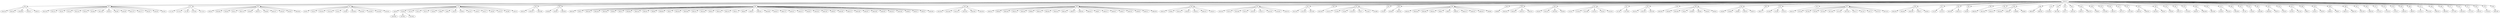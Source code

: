 strict digraph "" {
	"<ROOT>"	 [X="  (1, 0)	378.0
  (1, 1)	1.0
  (1, 2)	2.0
  (1, 3)	1.0
  (1, 7)	7.0
  (1, 11)	2.0
  (1, 12)	5.0
  (1, 13)	7.0
  (1, 14)	6.0
  (1, \
15)	1.0
  (1, 16)	3.0
  (1, 17)	2.0
  (1, 18)	7.0
  (1, 19)	2.0
  (1, 20)	6.0
  (1, 21)	4.0
  (1, 23)	5.0
  (1, 24)	3.0
  (1, 26)	\
5.0
  (1, 27)	5.0
  (1, 28)	7.0
  (1, 29)	6.0
  (1, 30)	1.0
  (1, 31)	5.0
  (1, 32)	4.0
  :	:
  (2064, 347)	1857.0
  (2064, 348)	\
9529.0
  (2064, 349)	5246.0
  (2064, 350)	1093.0
  (2064, 351)	3286.0
  (2064, 352)	1053.0
  (2064, 353)	1952.0
  (2064, 354)	1831.0
  (\
2064, 355)	7896.0
  (2064, 356)	10807.0
  (2064, 357)	1065.0
  (2064, 358)	1068.0
  (2064, 359)	1735.0
  (2064, 360)	5702.0
  (2064, \
361)	1842.0
  (2064, 362)	3532.0
  (2064, 363)	7993.0
  (2064, 364)	9512.0
  (2064, 365)	3989.0
  (2064, 366)	2285.0
  (2064, 367)	\
8059.0
  (2064, 368)	3862.0
  (2064, 369)	7667.0
  (2064, 370)	8035.0
  (2064, 371)	67944.0",
		classifier="Pipeline(memory=None,
         steps=[('randomforestclassifier',
                 RandomForestClassifier(bootstrap=True, class_weight=\
None,
                                        criterion='gini', max_depth=None,
                                        max_features='\
auto',
                                        max_leaf_nodes=None,
                                        min_impurity_decrease=\
0.0,
                                        min_impurity_split=None,
                                        min_samples_leaf=1, \
min_samples_split=2,
                                        min_weight_fraction_leaf=0.0,
                                        \
n_estimators=10, n_jobs=None,
                                        oob_score=False, random_state=0,
                                        \
verbose=0, warm_start=False))],
         verbose=False)",
		metafeatures="{'n_samples': 1940, 'n_targets': 290}"];
	034	 [X="  (205, 0)	582
  (205, 7)	2
  (205, 8)	2
  (205, 12)	1
  (205, 14)	2
  (205, 21)	1
  (205, 23)	1
  (205, 26)	3
  (205, 27)	1
  (\
205, 28)	7
  (205, 29)	6
  (205, 30)	6
  (205, 31)	3
  (205, 32)	2
  (205, 33)	6
  (205, 34)	7
  (205, 35)	5
  (205, 46)	2
  (205, \
47)	2
  (205, 48)	4
  (205, 49)	7
  (205, 50)	6
  (205, 51)	3
  (205, 52)	2
  (205, 53)	7
  :	:
  (1731, 347)	885
  (1731, 348)	\
1352
  (1731, 349)	1042
  (1731, 350)	532
  (1731, 351)	1300
  (1731, 352)	485
  (1731, 353)	950
  (1731, 354)	924
  (1731, 355)	\
3886
  (1731, 356)	1473
  (1731, 357)	515
  (1731, 358)	541
  (1731, 359)	936
  (1731, 360)	1205
  (1731, 361)	1011
  (1731, 362)	\
1402
  (1731, 363)	3852
  (1731, 364)	1377
  (1731, 365)	1363
  (1731, 366)	1085
  (1731, 367)	3727
  (1731, 368)	1442
  (1731, \
369)	3557
  (1731, 370)	3856
  (1731, 371)	33044",
		classifier="Pipeline(memory=None,
         steps=[('randomforestclassifier',
                 RandomForestClassifier(bootstrap=True, class_weight=\
None,
                                        criterion='gini', max_depth=None,
                                        max_features='\
auto',
                                        max_leaf_nodes=None,
                                        min_impurity_decrease=\
0.0,
                                        min_impurity_split=None,
                                        min_samples_leaf=1, \
min_samples_split=2,
                                        min_weight_fraction_leaf=0.0,
                                        \
n_estimators=10, n_jobs=None,
                                        oob_score=False, random_state=0,
                                        \
verbose=0, warm_start=False))],
         verbose=False)",
		metafeatures="{'n_samples': 24, 'n_targets': 5}"];
	"<ROOT>" -> 034;
	001	 [X="  (20, 0)	397.0
  (20, 1)	3.0
  (20, 3)	3.0
  (20, 4)	1.0
  (20, 5)	2.0
  (20, 7)	6.0
  (20, 8)	4.0
  (20, 10)	2.0
  (20, 12)	6.0
  (\
20, 13)	1.0
  (20, 14)	3.0
  (20, 15)	3.0
  (20, 16)	1.0
  (20, 17)	1.0
  (20, 18)	2.0
  (20, 19)	5.0
  (20, 20)	5.0
  (20, 22)	\
3.0
  (20, 23)	6.0
  (20, 25)	3.0
  (20, 26)	1.0
  (20, 27)	6.0
  (20, 28)	4.0
  (20, 29)	2.0
  (20, 30)	6.0
  :	:
  (1902, 347)	\
334.0
  (1902, 348)	9200.0
  (1902, 349)	1375.0
  (1902, 350)	55.0
  (1902, 351)	705.0
  (1902, 352)	337.0
  (1902, 353)	94.0
  (\
1902, 354)	375.0
  (1902, 355)	4223.0
  (1902, 356)	8789.0
  (1902, 357)	314.0
  (1902, 358)	54.0
  (1902, 359)	335.0
  (1902, 360)	\
1206.0
  (1902, 361)	75.0
  (1902, 362)	615.0
  (1902, 363)	3408.0
  (1902, 364)	10131.0
  (1902, 365)	1789.0
  (1902, 366)	198.0
  (\
1902, 367)	1803.0
  (1902, 368)	1766.0
  (1902, 369)	519.0
  (1902, 370)	1794.0
  (1902, 371)	24547.0",
		classifier="Pipeline(memory=None,
         steps=[('randomforestclassifier',
                 RandomForestClassifier(bootstrap=True, class_weight=\
None,
                                        criterion='gini', max_depth=None,
                                        max_features='\
auto',
                                        max_leaf_nodes=None,
                                        min_impurity_decrease=\
0.0,
                                        min_impurity_split=None,
                                        min_samples_leaf=1, \
min_samples_split=2,
                                        min_weight_fraction_leaf=0.0,
                                        \
n_estimators=10, n_jobs=None,
                                        oob_score=False, random_state=0,
                                        \
verbose=0, warm_start=False))],
         verbose=False)",
		metafeatures="{'n_samples': 100, 'n_targets': 15}"];
	"<ROOT>" -> 001;
	017	 [X="  (12, 0)	389.0
  (12, 1)	3.0
  (12, 2)	2.0
  (12, 3)	3.0
  (12, 4)	7.0
  (12, 5)	2.0
  (12, 7)	3.0
  (12, 12)	2.0
  (12, 14)	1.0
  (\
12, 15)	1.0
  (12, 17)	2.0
  (12, 20)	1.0
  (12, 21)	4.0
  (12, 22)	3.0
  (12, 23)	6.0
  (12, 24)	5.0
  (12, 25)	3.0
  (12, 26)	\
3.0
  (12, 27)	3.0
  (12, 28)	4.0
  (12, 29)	2.0
  (12, 30)	5.0
  (12, 31)	1.0
  (12, 32)	4.0
  (12, 33)	4.0
  :	:
  (1702, 347)	\
1347.0
  (1702, 348)	3105.0
  (1702, 349)	1029.0
  (1702, 350)	397.0
  (1702, 351)	1116.0
  (1702, 352)	453.0
  (1702, 353)	737.0
  (\
1702, 354)	756.0
  (1702, 355)	3992.0
  (1702, 356)	3161.0
  (1702, 357)	501.0
  (1702, 358)	388.0
  (1702, 359)	726.0
  (1702, \
360)	1324.0
  (1702, 361)	701.0
  (1702, 362)	1208.0
  (1702, 363)	3986.0
  (1702, 364)	3119.0
  (1702, 365)	1286.0
  (1702, 366)	\
733.0
  (1702, 367)	2647.0
  (1702, 368)	1366.0
  (1702, 369)	3556.0
  (1702, 370)	2794.0
  (1702, 371)	26662.0",
		classifier="Pipeline(memory=None,
         steps=[('randomforestclassifier',
                 RandomForestClassifier(bootstrap=True, class_weight=\
None,
                                        criterion='gini', max_depth=None,
                                        max_features='\
auto',
                                        max_leaf_nodes=None,
                                        min_impurity_decrease=\
0.0,
                                        min_impurity_split=None,
                                        min_samples_leaf=1, \
min_samples_split=2,
                                        min_weight_fraction_leaf=0.0,
                                        \
n_estimators=10, n_jobs=None,
                                        oob_score=False, random_state=0,
                                        \
verbose=0, warm_start=False))],
         verbose=False)",
		metafeatures="{'n_samples': 8, 'n_targets': 4}"];
	"<ROOT>" -> 017;
	002	 [X="  (25, 0)	402.0
  (25, 2)	3.0
  (25, 3)	7.0
  (25, 4)	1.0
  (25, 5)	3.0
  (25, 7)	6.0
  (25, 12)	7.0
  (25, 17)	7.0
  (25, 19)	4.0
  (\
25, 21)	3.0
  (25, 22)	4.0
  (25, 23)	6.0
  (25, 24)	3.0
  (25, 25)	2.0
  (25, 26)	2.0
  (25, 27)	6.0
  (25, 28)	5.0
  (25, 29)	\
5.0
  (25, 30)	3.0
  (25, 31)	2.0
  (25, 32)	7.0
  (25, 33)	4.0
  (25, 34)	6.0
  (25, 35)	3.0
  (25, 36)	3.0
  :	:
  (2040, 347)	\
747.0
  (2040, 348)	1913.0
  (2040, 349)	1089.0
  (2040, 350)	477.0
  (2040, 351)	1092.0
  (2040, 352)	447.0
  (2040, 353)	819.0
  (\
2040, 354)	796.0
  (2040, 355)	3204.0
  (2040, 356)	2299.0
  (2040, 357)	442.0
  (2040, 358)	447.0
  (2040, 359)	846.0
  (2040, \
360)	1251.0
  (2040, 361)	838.0
  (2040, 362)	1125.0
  (2040, 363)	3104.0
  (2040, 364)	2292.0
  (2040, 365)	1302.0
  (2040, 366)	\
981.0
  (2040, 367)	3216.0
  (2040, 368)	1473.0
  (2040, 369)	3237.0
  (2040, 370)	3272.0
  (2040, 371)	27033.0",
		classifier="Pipeline(memory=None,
         steps=[('randomforestclassifier',
                 RandomForestClassifier(bootstrap=True, class_weight=\
None,
                                        criterion='gini', max_depth=None,
                                        max_features='\
auto',
                                        max_leaf_nodes=None,
                                        min_impurity_decrease=\
0.0,
                                        min_impurity_split=None,
                                        min_samples_leaf=1, \
min_samples_split=2,
                                        min_weight_fraction_leaf=0.0,
                                        \
n_estimators=10, n_jobs=None,
                                        oob_score=False, random_state=0,
                                        \
verbose=0, warm_start=False))],
         verbose=False)",
		metafeatures="{'n_samples': 70, 'n_targets': 10}"];
	"<ROOT>" -> 002;
	010	 [X="  (14, 0)	391
  (14, 1)	1
  (14, 2)	2
  (14, 7)	3
  (14, 12)	4
  (14, 17)	2
  (14, 21)	2
  (14, 23)	5
  (14, 26)	3
  (14, 27)	5
  (\
14, 28)	7
  (14, 29)	2
  (14, 30)	2
  (14, 31)	2
  (14, 32)	4
  (14, 33)	1
  (14, 34)	7
  (14, 35)	3
  (14, 37)	1
  (14, 38)	3
  (\
14, 39)	2
  (14, 40)	2
  (14, 41)	2
  (14, 42)	1
  (14, 43)	1
  :	:
  (1685, 347)	646
  (1685, 348)	1455
  (1685, 349)	744
  (1685, \
350)	338
  (1685, 351)	858
  (1685, 352)	333
  (1685, 353)	667
  (1685, 354)	635
  (1685, 355)	2604
  (1685, 356)	1337
  (1685, \
357)	367
  (1685, 358)	356
  (1685, 359)	653
  (1685, 360)	727
  (1685, 361)	670
  (1685, 362)	942
  (1685, 363)	2625
  (1685, 364)	\
1510
  (1685, 365)	928
  (1685, 366)	796
  (1685, 367)	2644
  (1685, 368)	1040
  (1685, 369)	2541
  (1685, 370)	2585
  (1685, 371)	\
22346",
		classifier="Pipeline(memory=None,
         steps=[('randomforestclassifier',
                 RandomForestClassifier(bootstrap=True, class_weight=\
None,
                                        criterion='gini', max_depth=None,
                                        max_features='\
auto',
                                        max_leaf_nodes=None,
                                        min_impurity_decrease=\
0.0,
                                        min_impurity_split=None,
                                        min_samples_leaf=1, \
min_samples_split=2,
                                        min_weight_fraction_leaf=0.0,
                                        \
n_estimators=10, n_jobs=None,
                                        oob_score=False, random_state=0,
                                        \
verbose=0, warm_start=False))],
         verbose=False)",
		metafeatures="{'n_samples': 39, 'n_targets': 11}"];
	"<ROOT>" -> 010;
	19	 [X="  (110, 0)	487.0
  (110, 3)	2.0
  (110, 7)	3.0
  (110, 8)	1.0
  (110, 21)	2.0
  (110, 22)	1.0
  (110, 23)	6.0
  (110, 25)	1.0
  (\
110, 27)	7.0
  (110, 28)	4.0
  (110, 29)	1.0
  (110, 30)	2.0
  (110, 32)	6.0
  (110, 34)	6.0
  (110, 35)	4.0
  (110, 39)	7.0
  (\
110, 41)	1.0
  (110, 44)	7.0
  (110, 45)	1.0
  (110, 47)	5.0
  (110, 48)	2.0
  (110, 49)	7.0
  (110, 50)	2.0
  (110, 51)	1.0
  (\
110, 52)	6.0
  :	:
  (1763, 347)	901.0
  (1763, 348)	2494.0
  (1763, 349)	1247.0
  (1763, 350)	572.0
  (1763, 351)	1408.0
  (1763, \
352)	508.0
  (1763, 353)	960.0
  (1763, 354)	882.0
  (1763, 355)	3444.0
  (1763, 356)	2455.0
  (1763, 357)	508.0
  (1763, 358)	541.0
  (\
1763, 359)	844.0
  (1763, 360)	989.0
  (1763, 361)	864.0
  (1763, 362)	1347.0
  (1763, 363)	3597.0
  (1763, 364)	3002.0
  (1763, \
365)	1408.0
  (1763, 366)	1144.0
  (1763, 367)	3725.0
  (1763, 368)	1407.0
  (1763, 369)	3412.0
  (1763, 370)	3643.0
  (1763, 371)	\
29186.0",
		classifier="Pipeline(memory=None,
         steps=[('randomforestclassifier',
                 RandomForestClassifier(bootstrap=True, class_weight=\
None,
                                        criterion='gini', max_depth=None,
                                        max_features='\
auto',
                                        max_leaf_nodes=None,
                                        min_impurity_decrease=\
0.0,
                                        min_impurity_split=None,
                                        min_samples_leaf=1, \
min_samples_split=2,
                                        min_weight_fraction_leaf=0.0,
                                        \
n_estimators=10, n_jobs=None,
                                        oob_score=False, random_state=0,
                                        \
verbose=0, warm_start=False))],
         verbose=False)",
		metafeatures="{'n_samples': 102, 'n_targets': 16}"];
	"<ROOT>" -> 19;
	053	 [X="  (491, 0)	868
  (491, 7)	3
  (491, 12)	3
  (491, 20)	1
  (491, 22)	4
  (491, 23)	5
  (491, 24)	3
  (491, 25)	1
  (491, 27)	7
  (\
491, 28)	5
  (491, 29)	6
  (491, 30)	1
  (491, 32)	7
  (491, 33)	5
  (491, 34)	5
  (491, 36)	1
  (491, 37)	3
  (491, 39)	5
  (491, \
40)	2
  (491, 42)	3
  (491, 43)	1
  (491, 44)	2
  (491, 47)	6
  (491, 48)	4
  (491, 49)	3
  :	:
  (1546, 347)	825
  (1546, 348)	\
1464
  (1546, 349)	1737
  (1546, 350)	502
  (1546, 351)	1508
  (1546, 352)	508
  (1546, 353)	937
  (1546, 354)	881
  (1546, 355)	\
3414
  (1546, 356)	1597
  (1546, 357)	531
  (1546, 358)	494
  (1546, 359)	873
  (1546, 360)	1908
  (1546, 361)	907
  (1546, 362)	\
1541
  (1546, 363)	3625
  (1546, 364)	1578
  (1546, 365)	1654
  (1546, 366)	943
  (1546, 367)	3712
  (1546, 368)	1589
  (1546, 369)	\
3499
  (1546, 370)	3737
  (1546, 371)	30009",
		classifier="Pipeline(memory=None,
         steps=[('randomforestclassifier',
                 RandomForestClassifier(bootstrap=True, class_weight=\
None,
                                        criterion='gini', max_depth=None,
                                        max_features='\
auto',
                                        max_leaf_nodes=None,
                                        min_impurity_decrease=\
0.0,
                                        min_impurity_split=None,
                                        min_samples_leaf=1, \
min_samples_split=2,
                                        min_weight_fraction_leaf=0.0,
                                        \
n_estimators=10, n_jobs=None,
                                        oob_score=False, random_state=0,
                                        \
verbose=0, warm_start=False))],
         verbose=False)",
		metafeatures="{'n_samples': 9, 'n_targets': 3}"];
	"<ROOT>" -> 053;
	020	 [X="  (115, 0)	492.0
  (115, 22)	2.0
  (115, 25)	1.0
  (115, 26)	2.0
  (115, 27)	4.0
  (115, 28)	5.0
  (115, 29)	2.0
  (115, 30)	2.0
  (\
115, 31)	2.0
  (115, 32)	4.0
  (115, 33)	2.0
  (115, 34)	2.0
  (115, 35)	3.0
  (115, 39)	1.0
  (115, 40)	1.0
  (115, 41)	1.0
  (\
115, 42)	1.0
  (115, 43)	1.0
  (115, 45)	2.0
  (115, 46)	3.0
  (115, 47)	4.0
  (115, 48)	5.0
  (115, 49)	1.0
  (115, 50)	3.0
  (\
115, 51)	4.0
  :	:
  (1498, 347)	893.0
  (1498, 348)	2212.0
  (1498, 349)	1057.0
  (1498, 350)	499.0
  (1498, 351)	1292.0
  (1498, \
352)	490.0
  (1498, 353)	866.0
  (1498, 354)	865.0
  (1498, 355)	3413.0
  (1498, 356)	2326.0
  (1498, 357)	464.0
  (1498, 358)	483.0
  (\
1498, 359)	816.0
  (1498, 360)	1087.0
  (1498, 361)	911.0
  (1498, 362)	1351.0
  (1498, 363)	3606.0
  (1498, 364)	2388.0
  (1498, \
365)	1256.0
  (1498, 366)	1022.0
  (1498, 367)	3484.0
  (1498, 368)	1370.0
  (1498, 369)	3306.0
  (1498, 370)	3683.0
  (1498, 371)	\
29240.0",
		classifier="Pipeline(memory=None,
         steps=[('randomforestclassifier',
                 RandomForestClassifier(bootstrap=True, class_weight=\
None,
                                        criterion='gini', max_depth=None,
                                        max_features='\
auto',
                                        max_leaf_nodes=None,
                                        min_impurity_decrease=\
0.0,
                                        min_impurity_split=None,
                                        min_samples_leaf=1, \
min_samples_split=2,
                                        min_weight_fraction_leaf=0.0,
                                        \
n_estimators=10, n_jobs=None,
                                        oob_score=False, random_state=0,
                                        \
verbose=0, warm_start=False))],
         verbose=False)",
		metafeatures="{'n_samples': 24, 'n_targets': 2}"];
	"<ROOT>" -> 020;
	000	 [X="  (4, 0)	381.0
  (4, 1)	1.0
  (4, 2)	3.0
  (4, 3)	2.0
  (4, 7)	7.0
  (4, 9)	1.0
  (4, 10)	2.0
  (4, 12)	6.0
  (4, 15)	1.0
  (4, \
17)	3.0
  (4, 21)	4.0
  (4, 22)	4.0
  (4, 23)	3.0
  (4, 24)	4.0
  (4, 25)	3.0
  (4, 26)	5.0
  (4, 27)	4.0
  (4, 28)	6.0
  (4, 29)	\
4.0
  (4, 30)	2.0
  (4, 31)	3.0
  (4, 32)	5.0
  (4, 33)	3.0
  (4, 34)	6.0
  (4, 35)	3.0
  :	:
  (2014, 347)	1346.0
  (2014, 348)	\
6629.0
  (2014, 349)	2972.0
  (2014, 350)	951.0
  (2014, 351)	2436.0
  (2014, 352)	896.0
  (2014, 353)	1443.0
  (2014, 354)	1443.0
  (\
2014, 355)	5769.0
  (2014, 356)	5865.0
  (2014, 357)	887.0
  (2014, 358)	911.0
  (2014, 359)	1382.0
  (2014, 360)	3098.0
  (2014, \
361)	1527.0
  (2014, 362)	2696.0
  (2014, 363)	5818.0
  (2014, 364)	5635.0
  (2014, 365)	2771.0
  (2014, 366)	1876.0
  (2014, 367)	\
6147.0
  (2014, 368)	2700.0
  (2014, 369)	5717.0
  (2014, 370)	6179.0
  (2014, 371)	49345.0",
		classifier="Pipeline(memory=None,
         steps=[('randomforestclassifier',
                 RandomForestClassifier(bootstrap=True, class_weight=\
None,
                                        criterion='gini', max_depth=None,
                                        max_features='\
auto',
                                        max_leaf_nodes=None,
                                        min_impurity_decrease=\
0.0,
                                        min_impurity_split=None,
                                        min_samples_leaf=1, \
min_samples_split=2,
                                        min_weight_fraction_leaf=0.0,
                                        \
n_estimators=10, n_jobs=None,
                                        oob_score=False, random_state=0,
                                        \
verbose=0, warm_start=False))],
         verbose=False)",
		metafeatures="{'n_samples': 316, 'n_targets': 40}"];
	"<ROOT>" -> 000;
	042	 [X="  (167, 0)	544.0
  (167, 1)	2.0
  (167, 3)	2.0
  (167, 4)	1.0
  (167, 5)	1.0
  (167, 21)	1.0
  (167, 23)	1.0
  (167, 24)	1.0
  (\
167, 25)	1.0
  (167, 27)	4.0
  (167, 28)	5.0
  (167, 29)	1.0
  (167, 30)	1.0
  (167, 32)	5.0
  (167, 33)	1.0
  (167, 34)	5.0
  (\
167, 35)	2.0
  (167, 44)	1.0
  (167, 47)	5.0
  (167, 49)	4.0
  (167, 50)	1.0
  (167, 52)	5.0
  (167, 53)	4.0
  (167, 55)	2.0
  (\
167, 65)	1.0
  :	:
  (2064, 347)	1857.0
  (2064, 348)	9529.0
  (2064, 349)	5246.0
  (2064, 350)	1093.0
  (2064, 351)	3286.0
  (2064, \
352)	1053.0
  (2064, 353)	1952.0
  (2064, 354)	1831.0
  (2064, 355)	7896.0
  (2064, 356)	10807.0
  (2064, 357)	1065.0
  (2064, 358)	\
1068.0
  (2064, 359)	1735.0
  (2064, 360)	5702.0
  (2064, 361)	1842.0
  (2064, 362)	3532.0
  (2064, 363)	7993.0
  (2064, 364)	9512.0
  (\
2064, 365)	3989.0
  (2064, 366)	2285.0
  (2064, 367)	8059.0
  (2064, 368)	3862.0
  (2064, 369)	7667.0
  (2064, 370)	8035.0
  (2064, \
371)	67944.0",
		classifier="Pipeline(memory=None,
         steps=[('randomforestclassifier',
                 RandomForestClassifier(bootstrap=True, class_weight=\
None,
                                        criterion='gini', max_depth=None,
                                        max_features='\
auto',
                                        max_leaf_nodes=None,
                                        min_impurity_decrease=\
0.0,
                                        min_impurity_split=None,
                                        min_samples_leaf=1, \
min_samples_split=2,
                                        min_weight_fraction_leaf=0.0,
                                        \
n_estimators=10, n_jobs=None,
                                        oob_score=False, random_state=0,
                                        \
verbose=0, warm_start=False))],
         verbose=False)",
		metafeatures="{'n_samples': 53, 'n_targets': 5}"];
	"<ROOT>" -> 042;
	008	 [X="  (21, 0)	398
  (21, 1)	1
  (21, 2)	3
  (21, 3)	1
  (21, 5)	1
  (21, 7)	3
  (21, 8)	1
  (21, 10)	1
  (21, 12)	3
  (21, 16)	1
  (\
21, 17)	3
  (21, 21)	2
  (21, 22)	5
  (21, 25)	1
  (21, 27)	7
  (21, 30)	1
  (21, 32)	7
  (21, 33)	3
  (21, 34)	1
  (21, 36)	1
  (\
21, 37)	5
  (21, 39)	1
  (21, 40)	1
  (21, 41)	2
  (21, 44)	1
  :	:
  (2012, 347)	1656
  (2012, 348)	2404
  (2012, 349)	938
  (2012, \
350)	685
  (2012, 351)	1462
  (2012, 352)	693
  (2012, 353)	1281
  (2012, 354)	1310
  (2012, 355)	5324
  (2012, 356)	2343
  (2012, \
357)	711
  (2012, 358)	626
  (2012, 359)	1215
  (2012, 360)	900
  (2012, 361)	1277
  (2012, 362)	1399
  (2012, 363)	5396
  (2012, \
364)	3208
  (2012, 365)	1593
  (2012, 366)	1396
  (2012, 367)	4961
  (2012, 368)	1553
  (2012, 369)	4567
  (2012, 370)	4937
  (2012, \
371)	44476",
		classifier="Pipeline(memory=None,
         steps=[('randomforestclassifier',
                 RandomForestClassifier(bootstrap=True, class_weight=\
None,
                                        criterion='gini', max_depth=None,
                                        max_features='\
auto',
                                        max_leaf_nodes=None,
                                        min_impurity_decrease=\
0.0,
                                        min_impurity_split=None,
                                        min_samples_leaf=1, \
min_samples_split=2,
                                        min_weight_fraction_leaf=0.0,
                                        \
n_estimators=10, n_jobs=None,
                                        oob_score=False, random_state=0,
                                        \
verbose=0, warm_start=False))],
         verbose=False)",
		metafeatures="{'n_samples': 126, 'n_targets': 21}"];
	"<ROOT>" -> 008;
	026	 [X="  (59, 0)	436
  (59, 1)	2
  (59, 2)	2
  (59, 3)	2
  (59, 4)	4
  (59, 5)	6
  (59, 6)	1
  (59, 7)	3
  (59, 9)	4
  (59, 10)	2
  (59, \
12)	3
  (59, 15)	1
  (59, 17)	2
  (59, 18)	1
  (59, 19)	5
  (59, 20)	3
  (59, 21)	2
  (59, 22)	6
  (59, 23)	2
  (59, 24)	2
  (59, \
25)	3
  (59, 27)	7
  (59, 28)	1
  (59, 29)	1
  (59, 32)	7
  :	:
  (1886, 347)	755
  (1886, 348)	2038
  (1886, 349)	1431
  (1886, \
350)	535
  (1886, 351)	1204
  (1886, 352)	518
  (1886, 353)	795
  (1886, 354)	834
  (1886, 355)	2974
  (1886, 356)	1629
  (1886, \
357)	470
  (1886, 358)	445
  (1886, 359)	746
  (1886, 360)	1264
  (1886, 361)	780
  (1886, 362)	1126
  (1886, 363)	3019
  (1886, \
364)	2299
  (1886, 365)	1394
  (1886, 366)	1018
  (1886, 367)	3217
  (1886, 368)	1433
  (1886, 369)	3111
  (1886, 370)	3087
  (1886, \
371)	25067",
		classifier="Pipeline(memory=None,
         steps=[('randomforestclassifier',
                 RandomForestClassifier(bootstrap=True, class_weight=\
None,
                                        criterion='gini', max_depth=None,
                                        max_features='\
auto',
                                        max_leaf_nodes=None,
                                        min_impurity_decrease=\
0.0,
                                        min_impurity_split=None,
                                        min_samples_leaf=1, \
min_samples_split=2,
                                        min_weight_fraction_leaf=0.0,
                                        \
n_estimators=10, n_jobs=None,
                                        oob_score=False, random_state=0,
                                        \
verbose=0, warm_start=False))],
         verbose=False)",
		metafeatures="{'n_samples': 39, 'n_targets': 7}"];
	"<ROOT>" -> 026;
	023	 [X="  (69, 0)	446.0
  (69, 1)	1.0
  (69, 2)	1.0
  (69, 3)	2.0
  (69, 4)	2.0
  (69, 5)	2.0
  (69, 13)	1.0
  (69, 14)	1.0
  (69, 15)	2.0
  (\
69, 16)	2.0
  (69, 17)	1.0
  (69, 18)	1.0
  (69, 19)	3.0
  (69, 20)	4.0
  (69, 21)	2.0
  (69, 22)	2.0
  (69, 23)	1.0
  (69, 24)	\
2.0
  (69, 25)	3.0
  (69, 26)	6.0
  (69, 27)	4.0
  (69, 28)	4.0
  (69, 29)	4.0
  (69, 30)	2.0
  (69, 31)	6.0
  :	:
  (2044, 347)	\
873.0
  (2044, 348)	3109.0
  (2044, 349)	1143.0
  (2044, 350)	564.0
  (2044, 351)	1355.0
  (2044, 352)	528.0
  (2044, 353)	1050.0
  (\
2044, 354)	955.0
  (2044, 355)	3928.0
  (2044, 356)	2756.0
  (2044, 357)	569.0
  (2044, 358)	526.0
  (2044, 359)	1002.0
  (2044, \
360)	1024.0
  (2044, 361)	993.0
  (2044, 362)	1364.0
  (2044, 363)	3966.0
  (2044, 364)	2359.0
  (2044, 365)	1608.0
  (2044, 366)	\
1234.0
  (2044, 367)	4072.0
  (2044, 368)	1611.0
  (2044, 369)	4029.0
  (2044, 370)	3976.0
  (2044, 371)	34242.0",
		classifier="Pipeline(memory=None,
         steps=[('randomforestclassifier',
                 RandomForestClassifier(bootstrap=True, class_weight=\
None,
                                        criterion='gini', max_depth=None,
                                        max_features='\
auto',
                                        max_leaf_nodes=None,
                                        min_impurity_decrease=\
0.0,
                                        min_impurity_split=None,
                                        min_samples_leaf=1, \
min_samples_split=2,
                                        min_weight_fraction_leaf=0.0,
                                        \
n_estimators=10, n_jobs=None,
                                        oob_score=False, random_state=0,
                                        \
verbose=0, warm_start=False))],
         verbose=False)",
		metafeatures="{'n_samples': 67, 'n_targets': 8}"];
	"<ROOT>" -> 023;
	051	 [X="  (253, 0)	630.0
  (253, 6)	1.0
  (253, 7)	1.0
  (253, 10)	1.0
  (253, 12)	3.0
  (253, 13)	2.0
  (253, 14)	3.0
  (253, 16)	2.0
  (\
253, 17)	1.0
  (253, 18)	4.0
  (253, 19)	4.0
  (253, 20)	2.0
  (253, 22)	1.0
  (253, 23)	2.0
  (253, 24)	1.0
  (253, 26)	3.0
  (\
253, 27)	1.0
  (253, 28)	6.0
  (253, 29)	4.0
  (253, 30)	6.0
  (253, 31)	2.0
  (253, 32)	1.0
  (253, 33)	2.0
  (253, 34)	6.0
  (\
253, 35)	7.0
  :	:
  (1299, 347)	1216.0
  (1299, 348)	2837.0
  (1299, 349)	2266.0
  (1299, 350)	820.0
  (1299, 351)	1911.0
  (1299, \
352)	722.0
  (1299, 353)	1375.0
  (1299, 354)	1228.0
  (1299, 355)	4928.0
  (1299, 356)	2363.0
  (1299, 357)	700.0
  (1299, 358)	\
703.0
  (1299, 359)	1167.0
  (1299, 360)	1850.0
  (1299, 361)	1260.0
  (1299, 362)	1822.0
  (1299, 363)	4920.0
  (1299, 364)	2775.0
  (\
1299, 365)	2067.0
  (1299, 366)	1531.0
  (1299, 367)	5225.0
  (1299, 368)	1914.0
  (1299, 369)	4747.0
  (1299, 370)	5130.0
  (1299, \
371)	42846.0",
		classifier="Pipeline(memory=None,
         steps=[('randomforestclassifier',
                 RandomForestClassifier(bootstrap=True, class_weight=\
None,
                                        criterion='gini', max_depth=None,
                                        max_features='\
auto',
                                        max_leaf_nodes=None,
                                        min_impurity_decrease=\
0.0,
                                        min_impurity_split=None,
                                        min_samples_leaf=1, \
min_samples_split=2,
                                        min_weight_fraction_leaf=0.0,
                                        \
n_estimators=10, n_jobs=None,
                                        oob_score=False, random_state=0,
                                        \
verbose=0, warm_start=False))],
         verbose=False)",
		metafeatures="{'n_samples': 5, 'n_targets': 2}"];
	"<ROOT>" -> 051;
	043	 [X="  (266, 0)	643
  (266, 1)	3
  (266, 2)	2
  (266, 5)	1
  (266, 7)	5
  (266, 8)	4
  (266, 10)	4
  (266, 12)	3
  (266, 13)	1
  (266, \
14)	4
  (266, 15)	4
  (266, 16)	2
  (266, 17)	3
  (266, 18)	4
  (266, 19)	2
  (266, 20)	5
  (266, 21)	3
  (266, 22)	2
  (266, 23)	\
5
  (266, 25)	2
  (266, 26)	2
  (266, 27)	3
  (266, 28)	6
  (266, 29)	6
  (266, 30)	6
  :	:
  (1494, 347)	1274
  (1494, 348)	9552
  (\
1494, 349)	5413
  (1494, 350)	1118
  (1494, 351)	3779
  (1494, 352)	982
  (1494, 353)	1705
  (1494, 354)	1420
  (1494, 355)	6290
  (\
1494, 356)	8896
  (1494, 357)	977
  (1494, 358)	1053
  (1494, 359)	1403
  (1494, 360)	4963
  (1494, 361)	1583
  (1494, 362)	3548
  (\
1494, 363)	6226
  (1494, 364)	7316
  (1494, 365)	3772
  (1494, 366)	2235
  (1494, 367)	7362
  (1494, 368)	3583
  (1494, 369)	5727
  (\
1494, 370)	7030
  (1494, 371)	50422",
		classifier="DummyClassifier(constant='043/139', random_state=None, strategy='constant')",
		metafeatures="{'n_samples': 7, 'n_targets': 1}"];
	"<ROOT>" -> 043;
	014	 [X="  (87, 0)	464
  (87, 1)	2
  (87, 2)	1
  (87, 3)	1
  (87, 4)	4
  (87, 5)	6
  (87, 6)	3
  (87, 7)	3
  (87, 8)	2
  (87, 9)	3
  (87, \
10)	6
  (87, 11)	1
  (87, 12)	2
  (87, 13)	2
  (87, 14)	1
  (87, 15)	4
  (87, 21)	2
  (87, 22)	1
  (87, 23)	6
  (87, 24)	5
  (87, \
25)	7
  (87, 26)	6
  (87, 27)	4
  (87, 28)	5
  (87, 29)	4
  :	:
  (1917, 347)	217
  (1917, 348)	6520
  (1917, 349)	1335
  (1917, \
350)	51
  (1917, 351)	563
  (1917, 352)	219
  (1917, 353)	79
  (1917, 354)	244
  (1917, 355)	2925
  (1917, 356)	6701
  (1917, 357)	\
190
  (1917, 358)	55
  (1917, 359)	225
  (1917, 360)	1174
  (1917, 361)	65
  (1917, 362)	508
  (1917, 363)	2347
  (1917, 364)	6131
  (\
1917, 365)	1294
  (1917, 366)	112
  (1917, 367)	1229
  (1917, 368)	1304
  (1917, 369)	580
  (1917, 370)	1283
  (1917, 371)	18456",
		classifier="Pipeline(memory=None,
         steps=[('randomforestclassifier',
                 RandomForestClassifier(bootstrap=True, class_weight=\
None,
                                        criterion='gini', max_depth=None,
                                        max_features='\
auto',
                                        max_leaf_nodes=None,
                                        min_impurity_decrease=\
0.0,
                                        min_impurity_split=None,
                                        min_samples_leaf=1, \
min_samples_split=2,
                                        min_weight_fraction_leaf=0.0,
                                        \
n_estimators=10, n_jobs=None,
                                        oob_score=False, random_state=0,
                                        \
verbose=0, warm_start=False))],
         verbose=False)",
		metafeatures="{'n_samples': 47, 'n_targets': 7}"];
	"<ROOT>" -> 014;
	022	 [X="  (32, 0)	409
  (32, 7)	1
  (32, 12)	2
  (32, 23)	6
  (32, 26)	1
  (32, 27)	2
  (32, 28)	7
  (32, 30)	6
  (32, 31)	1
  (32, 32)	\
2
  (32, 34)	7
  (32, 35)	7
  (32, 36)	1
  (32, 39)	4
  (32, 41)	1
  (32, 42)	2
  (32, 43)	3
  (32, 44)	3
  (32, 45)	1
  (32, 47)	\
7
  (32, 48)	4
  (32, 49)	2
  (32, 50)	3
  (32, 51)	1
  (32, 52)	7
  :	:
  (1981, 347)	1062
  (1981, 348)	2576
  (1981, 349)	1610
  (\
1981, 350)	598
  (1981, 351)	1531
  (1981, 352)	594
  (1981, 353)	1148
  (1981, 354)	1062
  (1981, 355)	4166
  (1981, 356)	2543
  (\
1981, 357)	624
  (1981, 358)	628
  (1981, 359)	1041
  (1981, 360)	1763
  (1981, 361)	1124
  (1981, 362)	1536
  (1981, 363)	4132
  (\
1981, 364)	2735
  (1981, 365)	1729
  (1981, 366)	1313
  (1981, 367)	4352
  (1981, 368)	1689
  (1981, 369)	4267
  (1981, 370)	4344
  (\
1981, 371)	35997",
		classifier="DummyClassifier(constant='022/40', random_state=None, strategy='constant')",
		metafeatures="{'n_samples': 22, 'n_targets': 1}"];
	"<ROOT>" -> 022;
	005	 [X="  (2, 0)	379
  (2, 1)	1
  (2, 2)	2
  (2, 3)	2
  (2, 7)	6
  (2, 8)	2
  (2, 9)	1
  (2, 10)	1
  (2, 12)	7
  (2, 13)	2
  (2, 14)	2
  (\
2, 15)	3
  (2, 16)	1
  (2, 17)	1
  (2, 18)	1
  (2, 19)	7
  (2, 20)	3
  (2, 21)	4
  (2, 22)	3
  (2, 23)	1
  (2, 24)	2
  (2, 25)	3
  (\
2, 26)	3
  (2, 27)	1
  (2, 29)	2
  :	:
  (433, 347)	836
  (433, 348)	1389
  (433, 349)	688
  (433, 350)	502
  (433, 351)	1018
  (\
433, 352)	512
  (433, 353)	864
  (433, 354)	852
  (433, 355)	3263
  (433, 356)	1404
  (433, 357)	504
  (433, 358)	477
  (433, 359)	\
924
  (433, 360)	677
  (433, 361)	820
  (433, 362)	1022
  (433, 363)	3127
  (433, 364)	1179
  (433, 365)	1131
  (433, 366)	1002
  (\
433, 367)	3379
  (433, 368)	1223
  (433, 369)	3201
  (433, 370)	3369
  (433, 371)	27845",
		classifier="Pipeline(memory=None,
         steps=[('randomforestclassifier',
                 RandomForestClassifier(bootstrap=True, class_weight=\
None,
                                        criterion='gini', max_depth=None,
                                        max_features='\
auto',
                                        max_leaf_nodes=None,
                                        min_impurity_decrease=\
0.0,
                                        min_impurity_split=None,
                                        min_samples_leaf=1, \
min_samples_split=2,
                                        min_weight_fraction_leaf=0.0,
                                        \
n_estimators=10, n_jobs=None,
                                        oob_score=False, random_state=0,
                                        \
verbose=0, warm_start=False))],
         verbose=False)",
		metafeatures="{'n_samples': 8, 'n_targets': 2}"];
	"<ROOT>" -> 005;
	009	 [X="  (11, 0)	388
  (11, 1)	2
  (11, 2)	2
  (11, 3)	4
  (11, 4)	1
  (11, 7)	7
  (11, 8)	5
  (11, 9)	2
  (11, 10)	2
  (11, 12)	7
  (11, \
14)	6
  (11, 15)	2
  (11, 17)	3
  (11, 19)	3
  (11, 20)	1
  (11, 21)	5
  (11, 23)	6
  (11, 24)	2
  (11, 25)	2
  (11, 27)	3
  (11, \
28)	2
  (11, 30)	3
  (11, 32)	3
  (11, 34)	6
  (11, 35)	2
  :	:
  (2030, 347)	734
  (2030, 348)	2659
  (2030, 349)	1707
  (2030, \
350)	382
  (2030, 351)	1237
  (2030, 352)	436
  (2030, 353)	789
  (2030, 354)	745
  (2030, 355)	3000
  (2030, 356)	2929
  (2030, \
357)	403
  (2030, 358)	439
  (2030, 359)	721
  (2030, 360)	1701
  (2030, 361)	779
  (2030, 362)	1293
  (2030, 363)	3103
  (2030, \
364)	1976
  (2030, 365)	1290
  (2030, 366)	865
  (2030, 367)	3095
  (2030, 368)	1263
  (2030, 369)	3075
  (2030, 370)	3116
  (2030, \
371)	26938",
		classifier="Pipeline(memory=None,
         steps=[('randomforestclassifier',
                 RandomForestClassifier(bootstrap=True, class_weight=\
None,
                                        criterion='gini', max_depth=None,
                                        max_features='\
auto',
                                        max_leaf_nodes=None,
                                        min_impurity_decrease=\
0.0,
                                        min_impurity_split=None,
                                        min_samples_leaf=1, \
min_samples_split=2,
                                        min_weight_fraction_leaf=0.0,
                                        \
n_estimators=10, n_jobs=None,
                                        oob_score=False, random_state=0,
                                        \
verbose=0, warm_start=False))],
         verbose=False)",
		metafeatures="{'n_samples': 96, 'n_targets': 11}"];
	"<ROOT>" -> 009;
	039	 [X="  (136, 0)	513
  (136, 25)	1
  (136, 27)	7
  (136, 28)	1
  (136, 30)	3
  (136, 32)	7
  (136, 33)	3
  (136, 34)	1
  (136, 35)	3
  (\
136, 40)	2
  (136, 47)	2
  (136, 52)	2
  (136, 59)	1
  (136, 60)	3
  (136, 78)	2
  (136, 80)	2
  (136, 81)	15
  (136, 82)	15
  (\
136, 83)	12
  (136, 84)	11
  (136, 85)	15
  (136, 86)	15
  (136, 87)	15
  (136, 88)	15
  (136, 89)	13
  :	:
  (1195, 347)	744
  (\
1195, 348)	1305
  (1195, 349)	556
  (1195, 350)	335
  (1195, 351)	812
  (1195, 352)	350
  (1195, 353)	641
  (1195, 354)	648
  (1195, \
355)	2679
  (1195, 356)	1335
  (1195, 357)	349
  (1195, 358)	371
  (1195, 359)	618
  (1195, 360)	770
  (1195, 361)	692
  (1195, \
362)	934
  (1195, 363)	2741
  (1195, 364)	1573
  (1195, 365)	860
  (1195, 366)	668
  (1195, 367)	2531
  (1195, 368)	956
  (1195, \
369)	2330
  (1195, 370)	2565
  (1195, 371)	22938",
		classifier="DummyClassifier(constant='039/96', random_state=None, strategy='constant')",
		metafeatures="{'n_samples': 8, 'n_targets': 1}"];
	"<ROOT>" -> 039;
	050	 [X="  (250, 0)	627
  (250, 11)	2
  (250, 12)	1
  (250, 13)	3
  (250, 14)	4
  (250, 15)	2
  (250, 16)	4
  (250, 17)	2
  (250, 18)	6
  (\
250, 19)	4
  (250, 20)	3
  (250, 26)	2
  (250, 27)	3
  (250, 28)	5
  (250, 29)	2
  (250, 30)	2
  (250, 31)	3
  (250, 32)	2
  (250, \
33)	3
  (250, 34)	5
  (250, 35)	2
  (250, 36)	1
  (250, 38)	1
  (250, 46)	1
  (250, 47)	2
  :	:
  (1819, 347)	626
  (1819, 348)	\
857
  (1819, 349)	531
  (1819, 350)	319
  (1819, 351)	840
  (1819, 352)	342
  (1819, 353)	613
  (1819, 354)	664
  (1819, 355)	2505
  (\
1819, 356)	838
  (1819, 357)	312
  (1819, 358)	324
  (1819, 359)	603
  (1819, 360)	564
  (1819, 361)	583
  (1819, 362)	831
  (1819, \
363)	2397
  (1819, 364)	912
  (1819, 365)	814
  (1819, 366)	632
  (1819, 367)	2360
  (1819, 368)	824
  (1819, 369)	2351
  (1819, \
370)	2449
  (1819, 371)	20657",
		classifier="Pipeline(memory=None,
         steps=[('randomforestclassifier',
                 RandomForestClassifier(bootstrap=True, class_weight=\
None,
                                        criterion='gini', max_depth=None,
                                        max_features='\
auto',
                                        max_leaf_nodes=None,
                                        min_impurity_decrease=\
0.0,
                                        min_impurity_split=None,
                                        min_samples_leaf=1, \
min_samples_split=2,
                                        min_weight_fraction_leaf=0.0,
                                        \
n_estimators=10, n_jobs=None,
                                        oob_score=False, random_state=0,
                                        \
verbose=0, warm_start=False))],
         verbose=False)",
		metafeatures="{'n_samples': 23, 'n_targets': 4}"];
	"<ROOT>" -> 050;
	032	 [X="  (82, 0)	459.0
  (82, 1)	1.0
  (82, 2)	3.0
  (82, 7)	6.0
  (82, 12)	6.0
  (82, 17)	3.0
  (82, 21)	3.0
  (82, 22)	6.0
  (82, 23)	\
1.0
  (82, 24)	1.0
  (82, 25)	2.0
  (82, 27)	7.0
  (82, 28)	2.0
  (82, 30)	2.0
  (82, 32)	7.0
  (82, 33)	2.0
  (82, 34)	1.0
  (82, \
35)	1.0
  (82, 36)	1.0
  (82, 37)	5.0
  (82, 38)	1.0
  (82, 39)	1.0
  (82, 40)	4.0
  (82, 41)	1.0
  (82, 42)	4.0
  :	:
  (1754, \
347)	1291.0
  (1754, 348)	5362.0
  (1754, 349)	2230.0
  (1754, 350)	533.0
  (1754, 351)	1903.0
  (1754, 352)	506.0
  (1754, 353)	\
850.0
  (1754, 354)	806.0
  (1754, 355)	4683.0
  (1754, 356)	5428.0
  (1754, 357)	477.0
  (1754, 358)	510.0
  (1754, 359)	818.0
  (\
1754, 360)	2287.0
  (1754, 361)	898.0
  (1754, 362)	1848.0
  (1754, 363)	4565.0
  (1754, 364)	5614.0
  (1754, 365)	2320.0
  (1754, \
366)	1000.0
  (1754, 367)	3290.0
  (1754, 368)	2141.0
  (1754, 369)	3975.0
  (1754, 370)	3210.0
  (1754, 371)	30264.0",
		classifier="Pipeline(memory=None,
         steps=[('randomforestclassifier',
                 RandomForestClassifier(bootstrap=True, class_weight=\
None,
                                        criterion='gini', max_depth=None,
                                        max_features='\
auto',
                                        max_leaf_nodes=None,
                                        min_impurity_decrease=\
0.0,
                                        min_impurity_split=None,
                                        min_samples_leaf=1, \
min_samples_split=2,
                                        min_weight_fraction_leaf=0.0,
                                        \
n_estimators=10, n_jobs=None,
                                        oob_score=False, random_state=0,
                                        \
verbose=0, warm_start=False))],
         verbose=False)",
		metafeatures="{'n_samples': 9, 'n_targets': 3}"];
	"<ROOT>" -> 032;
	013	 [X="  (6, 0)	383.0
  (6, 1)	1.0
  (6, 2)	5.0
  (6, 3)	3.0
  (6, 7)	7.0
  (6, 10)	1.0
  (6, 12)	7.0
  (6, 17)	5.0
  (6, 19)	2.0
  (6, \
21)	4.0
  (6, 22)	3.0
  (6, 23)	5.0
  (6, 24)	4.0
  (6, 25)	5.0
  (6, 26)	1.0
  (6, 27)	6.0
  (6, 28)	6.0
  (6, 29)	3.0
  (6, 30)	\
4.0
  (6, 31)	1.0
  (6, 32)	7.0
  (6, 33)	4.0
  (6, 34)	5.0
  (6, 35)	3.0
  (6, 36)	3.0
  :	:
  (1787, 347)	1701.0
  (1787, 348)	\
3153.0
  (1787, 349)	2862.0
  (1787, 350)	1126.0
  (1787, 351)	2857.0
  (1787, 352)	1144.0
  (1787, 353)	1968.0
  (1787, 354)	1775.0
  (\
1787, 355)	6793.0
  (1787, 356)	2956.0
  (1787, 357)	941.0
  (1787, 358)	1048.0
  (1787, 359)	1589.0
  (1787, 360)	2632.0
  (1787, \
361)	1851.0
  (1787, 362)	2985.0
  (1787, 363)	7003.0
  (1787, 364)	3483.0
  (1787, 365)	3047.0
  (1787, 366)	2294.0
  (1787, 367)	\
7265.0
  (1787, 368)	3193.0
  (1787, 369)	7566.0
  (1787, 370)	7385.0
  (1787, 371)	58620.0",
		classifier="Pipeline(memory=None,
         steps=[('randomforestclassifier',
                 RandomForestClassifier(bootstrap=True, class_weight=\
None,
                                        criterion='gini', max_depth=None,
                                        max_features='\
auto',
                                        max_leaf_nodes=None,
                                        min_impurity_decrease=\
0.0,
                                        min_impurity_split=None,
                                        min_samples_leaf=1, \
min_samples_split=2,
                                        min_weight_fraction_leaf=0.0,
                                        \
n_estimators=10, n_jobs=None,
                                        oob_score=False, random_state=0,
                                        \
verbose=0, warm_start=False))],
         verbose=False)",
		metafeatures="{'n_samples': 31, 'n_targets': 5}"];
	"<ROOT>" -> 013;
	027	 [X="  (63, 0)	440
  (63, 8)	1
  (63, 10)	1
  (63, 15)	2
  (63, 20)	1
  (63, 21)	1
  (63, 22)	2
  (63, 23)	1
  (63, 24)	2
  (63, 25)	\
2
  (63, 26)	1
  (63, 27)	3
  (63, 28)	6
  (63, 29)	2
  (63, 30)	6
  (63, 31)	2
  (63, 32)	4
  (63, 33)	3
  (63, 34)	6
  (63, 35)	\
5
  (63, 36)	2
  (63, 38)	2
  (63, 39)	5
  (63, 40)	2
  (63, 42)	1
  :	:
  (1967, 347)	1265
  (1967, 348)	3739
  (1967, 349)	1063
  (\
1967, 350)	714
  (1967, 351)	1469
  (1967, 352)	694
  (1967, 353)	1184
  (1967, 354)	1200
  (1967, 355)	4486
  (1967, 356)	3612
  (\
1967, 357)	655
  (1967, 358)	710
  (1967, 359)	1198
  (1967, 360)	1140
  (1967, 361)	1225
  (1967, 362)	1455
  (1967, 363)	4653
  (\
1967, 364)	3140
  (1967, 365)	1621
  (1967, 366)	1424
  (1967, 367)	4597
  (1967, 368)	1664
  (1967, 369)	4493
  (1967, 370)	4758
  (\
1967, 371)	39893",
		classifier="Pipeline(memory=None,
         steps=[('randomforestclassifier',
                 RandomForestClassifier(bootstrap=True, class_weight=\
None,
                                        criterion='gini', max_depth=None,
                                        max_features='\
auto',
                                        max_leaf_nodes=None,
                                        min_impurity_decrease=\
0.0,
                                        min_impurity_split=None,
                                        min_samples_leaf=1, \
min_samples_split=2,
                                        min_weight_fraction_leaf=0.0,
                                        \
n_estimators=10, n_jobs=None,
                                        oob_score=False, random_state=0,
                                        \
verbose=0, warm_start=False))],
         verbose=False)",
		metafeatures="{'n_samples': 35, 'n_targets': 2}"];
	"<ROOT>" -> 027;
	052	 [X="  (257, 0)	634
  (257, 1)	2
  (257, 2)	4
  (257, 3)	4
  (257, 4)	6
  (257, 5)	4
  (257, 6)	2
  (257, 7)	1
  (257, 8)	3
  (257, 9)	\
1
  (257, 10)	1
  (257, 15)	1
  (257, 18)	1
  (257, 21)	2
  (257, 22)	2
  (257, 23)	6
  (257, 24)	6
  (257, 25)	4
  (257, 26)	1
  (\
257, 27)	2
  (257, 28)	5
  (257, 29)	2
  (257, 30)	4
  (257, 32)	2
  (257, 33)	1
  :	:
  (1674, 347)	393
  (1674, 348)	1911
  (1674, \
349)	1236
  (1674, 350)	250
  (1674, 351)	694
  (1674, 352)	202
  (1674, 353)	398
  (1674, 354)	341
  (1674, 355)	1607
  (1674, \
356)	2026
  (1674, 357)	218
  (1674, 358)	221
  (1674, 359)	359
  (1674, 360)	1167
  (1674, 361)	360
  (1674, 362)	644
  (1674, \
363)	1542
  (1674, 364)	1800
  (1674, 365)	730
  (1674, 366)	463
  (1674, 367)	1600
  (1674, 368)	690
  (1674, 369)	1485
  (1674, \
370)	1550
  (1674, 371)	13806",
		classifier="Pipeline(memory=None,
         steps=[('randomforestclassifier',
                 RandomForestClassifier(bootstrap=True, class_weight=\
None,
                                        criterion='gini', max_depth=None,
                                        max_features='\
auto',
                                        max_leaf_nodes=None,
                                        min_impurity_decrease=\
0.0,
                                        min_impurity_split=None,
                                        min_samples_leaf=1, \
min_samples_split=2,
                                        min_weight_fraction_leaf=0.0,
                                        \
n_estimators=10, n_jobs=None,
                                        oob_score=False, random_state=0,
                                        \
verbose=0, warm_start=False))],
         verbose=False)",
		metafeatures="{'n_samples': 22, 'n_targets': 3}"];
	"<ROOT>" -> 052;
	059	 [X="  (343, 0)	720
  (343, 7)	1
  (343, 12)	1
  (343, 22)	2
  (343, 23)	1
  (343, 25)	1
  (343, 27)	7
  (343, 28)	4
  (343, 30)	2
  (\
343, 32)	7
  (343, 33)	1
  (343, 34)	3
  (343, 35)	2
  (343, 37)	2
  (343, 39)	2
  (343, 40)	2
  (343, 42)	4
  (343, 45)	3
  (343, \
47)	3
  (343, 50)	1
  (343, 52)	2
  (343, 55)	1
  (343, 57)	5
  (343, 59)	3
  (343, 60)	2
  :	:
  (1408, 347)	1029
  (1408, 348)	\
3206
  (1408, 349)	1454
  (1408, 350)	587
  (1408, 351)	1726
  (1408, 352)	594
  (1408, 353)	1171
  (1408, 354)	1042
  (1408, 355)	\
4413
  (1408, 356)	3140
  (1408, 357)	604
  (1408, 358)	552
  (1408, 359)	1042
  (1408, 360)	1366
  (1408, 361)	1043
  (1408, 362)	\
1673
  (1408, 363)	4350
  (1408, 364)	2295
  (1408, 365)	1657
  (1408, 366)	1234
  (1408, 367)	4526
  (1408, 368)	1626
  (1408, \
369)	4225
  (1408, 370)	4393
  (1408, 371)	36375",
		classifier="DummyClassifier(constant='059/158', random_state=None, strategy='constant')",
		metafeatures="{'n_samples': 6, 'n_targets': 1}"];
	"<ROOT>" -> 059;
	003	 [X="  (30, 0)	407.0
  (30, 1)	3.0
  (30, 2)	6.0
  (30, 3)	1.0
  (30, 4)	2.0
  (30, 5)	2.0
  (30, 7)	7.0
  (30, 8)	2.0
  (30, 9)	2.0
  (\
30, 10)	3.0
  (30, 12)	7.0
  (30, 13)	3.0
  (30, 14)	3.0
  (30, 15)	2.0
  (30, 16)	2.0
  (30, 17)	5.0
  (30, 18)	3.0
  (30, 19)	\
3.0
  (30, 20)	3.0
  (30, 21)	1.0
  (30, 22)	7.0
  (30, 23)	3.0
  (30, 24)	2.0
  (30, 25)	1.0
  (30, 27)	7.0
  :	:
  (1979, 347)	\
731.0
  (1979, 348)	5409.0
  (1979, 349)	2078.0
  (1979, 350)	619.0
  (1979, 351)	1429.0
  (1979, 352)	526.0
  (1979, 353)	949.0
  (\
1979, 354)	757.0
  (1979, 355)	3137.0
  (1979, 356)	3871.0
  (1979, 357)	537.0
  (1979, 358)	532.0
  (1979, 359)	771.0
  (1979, \
360)	1192.0
  (1979, 361)	818.0
  (1979, 362)	1275.0
  (1979, 363)	3180.0
  (1979, 364)	3562.0
  (1979, 365)	1752.0
  (1979, 366)	\
1129.0
  (1979, 367)	3613.0
  (1979, 368)	1570.0
  (1979, 369)	3172.0
  (1979, 370)	3538.0
  (1979, 371)	26095.0",
		classifier="Pipeline(memory=None,
         steps=[('randomforestclassifier',
                 RandomForestClassifier(bootstrap=True, class_weight=\
None,
                                        criterion='gini', max_depth=None,
                                        max_features='\
auto',
                                        max_leaf_nodes=None,
                                        min_impurity_decrease=\
0.0,
                                        min_impurity_split=None,
                                        min_samples_leaf=1, \
min_samples_split=2,
                                        min_weight_fraction_leaf=0.0,
                                        \
n_estimators=10, n_jobs=None,
                                        oob_score=False, random_state=0,
                                        \
verbose=0, warm_start=False))],
         verbose=False)",
		metafeatures="{'n_samples': 21, 'n_targets': 6}"];
	"<ROOT>" -> 003;
	028	 [X="  (64, 0)	441
  (64, 5)	1
  (64, 7)	2
  (64, 10)	1
  (64, 12)	3
  (64, 13)	1
  (64, 14)	2
  (64, 15)	4
  (64, 16)	2
  (64, 17)	1
  (\
64, 18)	1
  (64, 19)	2
  (64, 20)	7
  (64, 21)	2
  (64, 22)	3
  (64, 23)	1
  (64, 25)	4
  (64, 26)	2
  (64, 27)	1
  (64, 28)	4
  (\
64, 29)	3
  (64, 30)	3
  (64, 31)	2
  (64, 32)	1
  (64, 33)	3
  :	:
  (2054, 347)	736
  (2054, 348)	1824
  (2054, 349)	1555
  (2054, \
350)	572
  (2054, 351)	1762
  (2054, 352)	473
  (2054, 353)	917
  (2054, 354)	741
  (2054, 355)	3689
  (2054, 356)	1950
  (2054, \
357)	519
  (2054, 358)	494
  (2054, 359)	750
  (2054, 360)	1492
  (2054, 361)	886
  (2054, 362)	1493
  (2054, 363)	3721
  (2054, \
364)	1632
  (2054, 365)	1660
  (2054, 366)	946
  (2054, 367)	3843
  (2054, 368)	1434
  (2054, 369)	3488
  (2054, 370)	3769
  (2054, \
371)	29985",
		classifier="Pipeline(memory=None,
         steps=[('randomforestclassifier',
                 RandomForestClassifier(bootstrap=True, class_weight=\
None,
                                        criterion='gini', max_depth=None,
                                        max_features='\
auto',
                                        max_leaf_nodes=None,
                                        min_impurity_decrease=\
0.0,
                                        min_impurity_split=None,
                                        min_samples_leaf=1, \
min_samples_split=2,
                                        min_weight_fraction_leaf=0.0,
                                        \
n_estimators=10, n_jobs=None,
                                        oob_score=False, random_state=0,
                                        \
verbose=0, warm_start=False))],
         verbose=False)",
		metafeatures="{'n_samples': 32, 'n_targets': 5}"];
	"<ROOT>" -> 028;
	063	 [X="  (423, 0)	800
  (423, 2)	1
  (423, 4)	1
  (423, 5)	2
  (423, 6)	1
  (423, 8)	1
  (423, 10)	2
  (423, 11)	1
  (423, 12)	2
  (423, \
13)	5
  (423, 14)	2
  (423, 15)	3
  (423, 16)	1
  (423, 18)	3
  (423, 19)	5
  (423, 20)	1
  (423, 21)	1
  (423, 22)	1
  (423, 23)	\
2
  (423, 24)	1
  (423, 25)	4
  (423, 26)	4
  (423, 27)	6
  (423, 28)	3
  (423, 29)	2
  :	:
  (1670, 347)	993
  (1670, 348)	3288
  (\
1670, 349)	2381
  (1670, 350)	735
  (1670, 351)	1888
  (1670, 352)	679
  (1670, 353)	1195
  (1670, 354)	1137
  (1670, 355)	4455
  (\
1670, 356)	3608
  (1670, 357)	649
  (1670, 358)	643
  (1670, 359)	1098
  (1670, 360)	2214
  (1670, 361)	1178
  (1670, 362)	1783
  (\
1670, 363)	4581
  (1670, 364)	3449
  (1670, 365)	2330
  (1670, 366)	1488
  (1670, 367)	4946
  (1670, 368)	2115
  (1670, 369)	4808
  (\
1670, 370)	4738
  (1670, 371)	39576",
		classifier="DummyClassifier(constant='063/177', random_state=None, strategy='constant')",
		metafeatures="{'n_samples': 5, 'n_targets': 1}"];
	"<ROOT>" -> 063;
	012	 [X="  (5, 0)	382.0
  (5, 1)	1.0
  (5, 2)	4.0
  (5, 3)	2.0
  (5, 7)	7.0
  (5, 12)	7.0
  (5, 17)	3.0
  (5, 19)	1.0
  (5, 21)	3.0
  (5, \
22)	4.0
  (5, 23)	5.0
  (5, 24)	3.0
  (5, 25)	3.0
  (5, 26)	1.0
  (5, 27)	5.0
  (5, 28)	2.0
  (5, 29)	3.0
  (5, 30)	5.0
  (5, 32)	\
7.0
  (5, 33)	1.0
  (5, 34)	2.0
  (5, 35)	4.0
  (5, 36)	3.0
  (5, 37)	3.0
  (5, 38)	1.0
  :	:
  (1284, 347)	1437.0
  (1284, 348)	\
7894.0
  (1284, 349)	3122.0
  (1284, 350)	1129.0
  (1284, 351)	2745.0
  (1284, 352)	1087.0
  (1284, 353)	1672.0
  (1284, 354)	1531.0
  (\
1284, 355)	6586.0
  (1284, 356)	8314.0
  (1284, 357)	1162.0
  (1284, 358)	1177.0
  (1284, 359)	1482.0
  (1284, 360)	3426.0
  (1284, \
361)	1721.0
  (1284, 362)	2832.0
  (1284, 363)	6520.0
  (1284, 364)	7515.0
  (1284, 365)	3510.0
  (1284, 366)	2481.0
  (1284, 367)	\
7021.0
  (1284, 368)	3681.0
  (1284, 369)	6225.0
  (1284, 370)	7104.0
  (1284, 371)	53058.0",
		classifier="Pipeline(memory=None,
         steps=[('randomforestclassifier',
                 RandomForestClassifier(bootstrap=True, class_weight=\
None,
                                        criterion='gini', max_depth=None,
                                        max_features='\
auto',
                                        max_leaf_nodes=None,
                                        min_impurity_decrease=\
0.0,
                                        min_impurity_split=None,
                                        min_samples_leaf=1, \
min_samples_split=2,
                                        min_weight_fraction_leaf=0.0,
                                        \
n_estimators=10, n_jobs=None,
                                        oob_score=False, random_state=0,
                                        \
verbose=0, warm_start=False))],
         verbose=False)",
		metafeatures="{'n_samples': 8, 'n_targets': 2}"];
	"<ROOT>" -> 012;
	044	 [X="  (1243, 0)	1620
  (1243, 1)	1
  (1243, 4)	1
  (1243, 5)	1
  (1243, 7)	3
  (1243, 8)	5
  (1243, 9)	3
  (1243, 10)	2
  (1243, 12)	\
2
  (1243, 13)	1
  (1243, 14)	4
  (1243, 15)	3
  (1243, 16)	1
  (1243, 19)	1
  (1243, 20)	1
  (1243, 21)	1
  (1243, 23)	1
  (1243, \
25)	1
  (1243, 26)	3
  (1243, 27)	1
  (1243, 28)	7
  (1243, 29)	2
  (1243, 30)	3
  (1243, 31)	5
  (1243, 32)	1
  :	:
  (1243, 347)	\
2337
  (1243, 348)	3375
  (1243, 349)	2759
  (1243, 350)	1364
  (1243, 351)	3503
  (1243, 352)	1343
  (1243, 353)	2537
  (1243, \
354)	2433
  (1243, 355)	9846
  (1243, 356)	3137
  (1243, 357)	1385
  (1243, 358)	1287
  (1243, 359)	2429
  (1243, 360)	2731
  (1243, \
361)	2489
  (1243, 362)	3387
  (1243, 363)	9877
  (1243, 364)	2986
  (1243, 365)	3518
  (1243, 366)	2690
  (1243, 367)	9796
  (1243, \
368)	3441
  (1243, 369)	8995
  (1243, 370)	9697
  (1243, 371)	80787",
		classifier="DummyClassifier(constant='044/112', random_state=None, strategy='constant')",
		metafeatures="{'n_samples': 1, 'n_targets': 1}"];
	"<ROOT>" -> 044;
	007	 [X="  (27, 0)	404.0
  (27, 1)	1.0
  (27, 2)	5.0
  (27, 3)	5.0
  (27, 4)	1.0
  (27, 5)	4.0
  (27, 7)	5.0
  (27, 8)	6.0
  (27, 9)	3.0
  (\
27, 10)	6.0
  (27, 12)	6.0
  (27, 13)	4.0
  (27, 14)	7.0
  (27, 15)	3.0
  (27, 16)	1.0
  (27, 17)	6.0
  (27, 18)	4.0
  (27, 19)	\
6.0
  (27, 20)	2.0
  (27, 21)	2.0
  (27, 22)	5.0
  (27, 23)	4.0
  (27, 24)	1.0
  (27, 25)	4.0
  (27, 26)	3.0
  :	:
  (1969, 347)	\
1362.0
  (1969, 348)	4219.0
  (1969, 349)	1810.0
  (1969, 350)	764.0
  (1969, 351)	2182.0
  (1969, 352)	754.0
  (1969, 353)	1429.0
  (\
1969, 354)	1388.0
  (1969, 355)	5317.0
  (1969, 356)	3094.0
  (1969, 357)	749.0
  (1969, 358)	722.0
  (1969, 359)	1381.0
  (1969, \
360)	1799.0
  (1969, 361)	1352.0
  (1969, 362)	2025.0
  (1969, 363)	5349.0
  (1969, 364)	2634.0
  (1969, 365)	1983.0
  (1969, 366)	\
1623.0
  (1969, 367)	5588.0
  (1969, 368)	1936.0
  (1969, 369)	5209.0
  (1969, 370)	5553.0
  (1969, 371)	45776.0",
		classifier="Pipeline(memory=None,
         steps=[('randomforestclassifier',
                 RandomForestClassifier(bootstrap=True, class_weight=\
None,
                                        criterion='gini', max_depth=None,
                                        max_features='\
auto',
                                        max_leaf_nodes=None,
                                        min_impurity_decrease=\
0.0,
                                        min_impurity_split=None,
                                        min_samples_leaf=1, \
min_samples_split=2,
                                        min_weight_fraction_leaf=0.0,
                                        \
n_estimators=10, n_jobs=None,
                                        oob_score=False, random_state=0,
                                        \
verbose=0, warm_start=False))],
         verbose=False)",
		metafeatures="{'n_samples': 83, 'n_targets': 11}"];
	"<ROOT>" -> 007;
	004	 [X="  (1, 0)	378
  (1, 1)	1
  (1, 2)	2
  (1, 3)	1
  (1, 7)	7
  (1, 11)	2
  (1, 12)	5
  (1, 13)	7
  (1, 14)	6
  (1, 15)	1
  (1, 16)	3
  (\
1, 17)	2
  (1, 18)	7
  (1, 19)	2
  (1, 20)	6
  (1, 21)	4
  (1, 23)	5
  (1, 24)	3
  (1, 26)	5
  (1, 27)	5
  (1, 28)	7
  (1, 29)	6
  (\
1, 30)	1
  (1, 31)	5
  (1, 32)	4
  :	:
  (1984, 347)	783
  (1984, 348)	1221
  (1984, 349)	783
  (1984, 350)	390
  (1984, 351)	1019
  (\
1984, 352)	408
  (1984, 353)	756
  (1984, 354)	765
  (1984, 355)	2750
  (1984, 356)	1243
  (1984, 357)	373
  (1984, 358)	377
  (\
1984, 359)	695
  (1984, 360)	880
  (1984, 361)	754
  (1984, 362)	1095
  (1984, 363)	2927
  (1984, 364)	1558
  (1984, 365)	1091
  (\
1984, 366)	857
  (1984, 367)	2861
  (1984, 368)	982
  (1984, 369)	2823
  (1984, 370)	2939
  (1984, 371)	24227",
		classifier="Pipeline(memory=None,
         steps=[('randomforestclassifier',
                 RandomForestClassifier(bootstrap=True, class_weight=\
None,
                                        criterion='gini', max_depth=None,
                                        max_features='\
auto',
                                        max_leaf_nodes=None,
                                        min_impurity_decrease=\
0.0,
                                        min_impurity_split=None,
                                        min_samples_leaf=1, \
min_samples_split=2,
                                        min_weight_fraction_leaf=0.0,
                                        \
n_estimators=10, n_jobs=None,
                                        oob_score=False, random_state=0,
                                        \
verbose=0, warm_start=False))],
         verbose=False)",
		metafeatures="{'n_samples': 46, 'n_targets': 5}"];
	"<ROOT>" -> 004;
	011	 [X="  (7, 0)	384
  (7, 1)	1
  (7, 2)	3
  (7, 6)	1
  (7, 7)	6
  (7, 8)	1
  (7, 9)	1
  (7, 10)	2
  (7, 11)	1
  (7, 12)	5
  (7, 14)	2
  (\
7, 15)	2
  (7, 16)	2
  (7, 17)	3
  (7, 19)	1
  (7, 20)	1
  (7, 21)	2
  (7, 22)	5
  (7, 24)	2
  (7, 25)	3
  (7, 26)	6
  (7, 27)	3
  (\
7, 29)	5
  (7, 30)	3
  (7, 31)	3
  :	:
  (1103, 347)	2091
  (1103, 348)	6569
  (1103, 349)	3140
  (1103, 350)	754
  (1103, 351)	\
3157
  (1103, 352)	731
  (1103, 353)	1126
  (1103, 354)	1057
  (1103, 355)	7691
  (1103, 356)	6281
  (1103, 357)	654
  (1103, 358)	\
785
  (1103, 359)	1026
  (1103, 360)	3643
  (1103, 361)	1143
  (1103, 362)	3371
  (1103, 363)	7578
  (1103, 364)	7729
  (1103, 365)	\
2571
  (1103, 366)	1443
  (1103, 367)	4474
  (1103, 368)	2878
  (1103, 369)	4188
  (1103, 370)	4547
  (1103, 371)	41043",
		classifier="Pipeline(memory=None,
         steps=[('randomforestclassifier',
                 RandomForestClassifier(bootstrap=True, class_weight=\
None,
                                        criterion='gini', max_depth=None,
                                        max_features='\
auto',
                                        max_leaf_nodes=None,
                                        min_impurity_decrease=\
0.0,
                                        min_impurity_split=None,
                                        min_samples_leaf=1, \
min_samples_split=2,
                                        min_weight_fraction_leaf=0.0,
                                        \
n_estimators=10, n_jobs=None,
                                        oob_score=False, random_state=0,
                                        \
verbose=0, warm_start=False))],
         verbose=False)",
		metafeatures="{'n_samples': 3, 'n_targets': 2}"];
	"<ROOT>" -> 011;
	045	 [X="  (183, 0)	560
  (183, 1)	2
  (183, 2)	1
  (183, 3)	1
  (183, 4)	3
  (183, 5)	1
  (183, 6)	2
  (183, 7)	5
  (183, 8)	2
  (183, 9)	\
3
  (183, 10)	2
  (183, 12)	6
  (183, 13)	4
  (183, 14)	4
  (183, 15)	1
  (183, 16)	1
  (183, 17)	2
  (183, 19)	3
  (183, 20)	2
  (\
183, 21)	3
  (183, 22)	1
  (183, 23)	7
  (183, 24)	3
  (183, 25)	5
  (183, 27)	6
  :	:
  (1565, 347)	1415
  (1565, 348)	6642
  (\
1565, 349)	3353
  (1565, 350)	931
  (1565, 351)	2647
  (1565, 352)	842
  (1565, 353)	1586
  (1565, 354)	1423
  (1565, 355)	5907
  (\
1565, 356)	5935
  (1565, 357)	885
  (1565, 358)	947
  (1565, 359)	1457
  (1565, 360)	3531
  (1565, 361)	1571
  (1565, 362)	2744
  (\
1565, 363)	5854
  (1565, 364)	7542
  (1565, 365)	3251
  (1565, 366)	1970
  (1565, 367)	6506
  (1565, 368)	3387
  (1565, 369)	6719
  (\
1565, 370)	6523
  (1565, 371)	52056",
		classifier="Pipeline(memory=None,
         steps=[('randomforestclassifier',
                 RandomForestClassifier(bootstrap=True, class_weight=\
None,
                                        criterion='gini', max_depth=None,
                                        max_features='\
auto',
                                        max_leaf_nodes=None,
                                        min_impurity_decrease=\
0.0,
                                        min_impurity_split=None,
                                        min_samples_leaf=1, \
min_samples_split=2,
                                        min_weight_fraction_leaf=0.0,
                                        \
n_estimators=10, n_jobs=None,
                                        oob_score=False, random_state=0,
                                        \
verbose=0, warm_start=False))],
         verbose=False)",
		metafeatures="{'n_samples': 5, 'n_targets': 2}"];
	"<ROOT>" -> 045;
	033	 [X="  (782, 0)	1159
  (782, 22)	3
  (782, 25)	1
  (782, 27)	6
  (782, 32)	7
  (782, 34)	1
  (782, 37)	5
  (782, 38)	1
  (782, 39)	1
  (\
782, 40)	3
  (782, 42)	6
  (782, 44)	1
  (782, 45)	3
  (782, 47)	7
  (782, 50)	1
  (782, 52)	6
  (782, 55)	1
  (782, 57)	1
  (782, \
58)	4
  (782, 60)	2
  (782, 65)	1
  (782, 78)	4
  (782, 80)	2
  (782, 81)	14
  (782, 82)	15
  :	:
  (1977, 347)	1625
  (1977, 348)	\
2935
  (1977, 349)	1192
  (1977, 350)	806
  (1977, 351)	1557
  (1977, 352)	861
  (1977, 353)	1407
  (1977, 354)	1345
  (1977, 355)	\
5449
  (1977, 356)	4448
  (1977, 357)	771
  (1977, 358)	813
  (1977, 359)	1288
  (1977, 360)	1250
  (1977, 361)	1392
  (1977, 362)	\
1588
  (1977, 363)	5648
  (1977, 364)	4834
  (1977, 365)	2062
  (1977, 366)	1651
  (1977, 367)	4899
  (1977, 368)	2168
  (1977, \
369)	4956
  (1977, 370)	5126
  (1977, 371)	43061",
		classifier="DummyClassifier(constant='033/08', random_state=None, strategy='constant')",
		metafeatures="{'n_samples': 13, 'n_targets': 1}"];
	"<ROOT>" -> 033;
	080	 [X="  (710, 0)	1087
  (710, 21)	1
  (710, 23)	3
  (710, 24)	1
  (710, 25)	2
  (710, 26)	4
  (710, 27)	4
  (710, 28)	5
  (710, 29)	6
  (\
710, 30)	3
  (710, 31)	2
  (710, 32)	5
  (710, 33)	3
  (710, 34)	4
  (710, 35)	2
  (710, 39)	1
  (710, 41)	1
  (710, 44)	2
  (710, \
45)	1
  (710, 46)	5
  (710, 47)	6
  (710, 48)	4
  (710, 49)	5
  (710, 50)	1
  (710, 51)	2
  :	:
  (1711, 347)	421
  (1711, 348)	\
2987
  (1711, 349)	970
  (1711, 350)	249
  (1711, 351)	666
  (1711, 352)	267
  (1711, 353)	463
  (1711, 354)	401
  (1711, 355)	1846
  (\
1711, 356)	3302
  (1711, 357)	258
  (1711, 358)	273
  (1711, 359)	420
  (1711, 360)	1060
  (1711, 361)	431
  (1711, 362)	702
  (\
1711, 363)	1820
  (1711, 364)	2763
  (1711, 365)	862
  (1711, 366)	609
  (1711, 367)	1757
  (1711, 368)	772
  (1711, 369)	1651
  (\
1711, 370)	1790
  (1711, 371)	15619",
		classifier="DummyClassifier(constant='080/253', random_state=None, strategy='constant')",
		metafeatures="{'n_samples': 5, 'n_targets': 1}"];
	"<ROOT>" -> 080;
	081	 [X="  (718, 0)	1095
  (718, 22)	2
  (718, 23)	1
  (718, 25)	2
  (718, 27)	6
  (718, 30)	1
  (718, 32)	5
  (718, 36)	1
  (718, 37)	4
  (\
718, 38)	1
  (718, 39)	5
  (718, 42)	3
  (718, 44)	2
  (718, 45)	1
  (718, 47)	5
  (718, 50)	1
  (718, 52)	5
  (718, 57)	3
  (718, \
58)	1
  (718, 60)	2
  (718, 81)	15
  (718, 82)	15
  (718, 83)	12
  (718, 84)	14
  (718, 85)	11
  :	:
  (1717, 347)	1257
  (1717, \
348)	2714
  (1717, 349)	797
  (1717, 350)	619
  (1717, 351)	1192
  (1717, 352)	602
  (1717, 353)	1003
  (1717, 354)	1049
  (1717, \
355)	3818
  (1717, 356)	2543
  (1717, 357)	540
  (1717, 358)	597
  (1717, 359)	1002
  (1717, 360)	726
  (1717, 361)	967
  (1717, \
362)	1163
  (1717, 363)	4065
  (1717, 364)	4013
  (1717, 365)	1407
  (1717, 366)	1303
  (1717, 367)	3939
  (1717, 368)	1489
  (1717, \
369)	3977
  (1717, 370)	4020
  (1717, 371)	34951",
		classifier="DummyClassifier(constant='081/255', random_state=None, strategy='constant')",
		metafeatures="{'n_samples': 4, 'n_targets': 1}"];
	"<ROOT>" -> 081;
	036	 [X="  (112, 0)	489.0
  (112, 1)	1.0
  (112, 2)	3.0
  (112, 7)	3.0
  (112, 12)	3.0
  (112, 17)	3.0
  (112, 21)	2.0
  (112, 22)	2.0
  (\
112, 27)	6.0
  (112, 28)	2.0
  (112, 29)	1.0
  (112, 30)	3.0
  (112, 32)	6.0
  (112, 34)	2.0
  (112, 35)	2.0
  (112, 37)	1.0
  (\
112, 41)	2.0
  (112, 42)	1.0
  (112, 43)	1.0
  (112, 47)	3.0
  (112, 49)	1.0
  (112, 50)	2.0
  (112, 52)	3.0
  (112, 55)	1.0
  (\
112, 61)	2.0
  :	:
  (1439, 347)	1128.0
  (1439, 348)	3787.0
  (1439, 349)	2724.0
  (1439, 350)	628.0
  (1439, 351)	1903.0
  (1439, \
352)	663.0
  (1439, 353)	1151.0
  (1439, 354)	1144.0
  (1439, 355)	4793.0
  (1439, 356)	3954.0
  (1439, 357)	633.0
  (1439, 358)	\
621.0
  (1439, 359)	1100.0
  (1439, 360)	2900.0
  (1439, 361)	1203.0
  (1439, 362)	1883.0
  (1439, 363)	4713.0
  (1439, 364)	3733.0
  (\
1439, 365)	2151.0
  (1439, 366)	1257.0
  (1439, 367)	4742.0
  (1439, 368)	2154.0
  (1439, 369)	4563.0
  (1439, 370)	4827.0
  (1439, \
371)	40469.0",
		classifier="Pipeline(memory=None,
         steps=[('randomforestclassifier',
                 RandomForestClassifier(bootstrap=True, class_weight=\
None,
                                        criterion='gini', max_depth=None,
                                        max_features='\
auto',
                                        max_leaf_nodes=None,
                                        min_impurity_decrease=\
0.0,
                                        min_impurity_split=None,
                                        min_samples_leaf=1, \
min_samples_split=2,
                                        min_weight_fraction_leaf=0.0,
                                        \
n_estimators=10, n_jobs=None,
                                        oob_score=False, random_state=0,
                                        \
verbose=0, warm_start=False))],
         verbose=False)",
		metafeatures="{'n_samples': 28, 'n_targets': 4}"];
	"<ROOT>" -> 036;
	066	 [X="  (502, 0)	879
  (502, 7)	1
  (502, 22)	1
  (502, 24)	1
  (502, 25)	1
  (502, 26)	1
  (502, 27)	6
  (502, 28)	1
  (502, 30)	2
  (\
502, 32)	6
  (502, 33)	3
  (502, 34)	1
  (502, 35)	2
  (502, 37)	2
  (502, 39)	1
  (502, 40)	1
  (502, 44)	1
  (502, 45)	1
  (502, \
46)	1
  (502, 47)	6
  (502, 48)	1
  (502, 49)	2
  (502, 50)	2
  (502, 52)	6
  (502, 54)	1
  :	:
  (1997, 347)	913
  (1997, 348)	\
2747
  (1997, 349)	1729
  (1997, 350)	543
  (1997, 351)	1327
  (1997, 352)	509
  (1997, 353)	983
  (1997, 354)	874
  (1997, 355)	\
3738
  (1997, 356)	2862
  (1997, 357)	500
  (1997, 358)	492
  (1997, 359)	862
  (1997, 360)	1647
  (1997, 361)	971
  (1997, 362)	\
1303
  (1997, 363)	3620
  (1997, 364)	3036
  (1997, 365)	1755
  (1997, 366)	1129
  (1997, 367)	3773
  (1997, 368)	1680
  (1997, \
369)	3676
  (1997, 370)	3510
  (1997, 371)	31530",
		classifier="Pipeline(memory=None,
         steps=[('randomforestclassifier',
                 RandomForestClassifier(bootstrap=True, class_weight=\
None,
                                        criterion='gini', max_depth=None,
                                        max_features='\
auto',
                                        max_leaf_nodes=None,
                                        min_impurity_decrease=\
0.0,
                                        min_impurity_split=None,
                                        min_samples_leaf=1, \
min_samples_split=2,
                                        min_weight_fraction_leaf=0.0,
                                        \
n_estimators=10, n_jobs=None,
                                        oob_score=False, random_state=0,
                                        \
verbose=0, warm_start=False))],
         verbose=False)",
		metafeatures="{'n_samples': 23, 'n_targets': 2}"];
	"<ROOT>" -> 066;
	075	 [X="  (628, 0)	1005
  (628, 3)	2
  (628, 7)	4
  (628, 8)	6
  (628, 10)	1
  (628, 12)	3
  (628, 14)	7
  (628, 15)	1
  (628, 21)	4
  (\
628, 23)	3
  (628, 25)	1
  (628, 26)	4
  (628, 27)	2
  (628, 28)	7
  (628, 30)	2
  (628, 31)	4
  (628, 32)	2
  (628, 34)	7
  (628, \
35)	3
  (628, 36)	4
  (628, 39)	2
  (628, 40)	1
  (628, 41)	5
  (628, 42)	1
  (628, 43)	3
  :	:
  (1623, 347)	1196
  (1623, 348)	\
3482
  (1623, 349)	2532
  (1623, 350)	744
  (1623, 351)	2354
  (1623, 352)	795
  (1623, 353)	1404
  (1623, 354)	1398
  (1623, 355)	\
5282
  (1623, 356)	4157
  (1623, 357)	786
  (1623, 358)	920
  (1623, 359)	1324
  (1623, 360)	2992
  (1623, 361)	1360
  (1623, 362)	\
2622
  (1623, 363)	5321
  (1623, 364)	3302
  (1623, 365)	2438
  (1623, 366)	1666
  (1623, 367)	5721
  (1623, 368)	2567
  (1623, \
369)	5166
  (1623, 370)	6135
  (1623, 371)	46325",
		classifier="DummyClassifier(constant='075/226', random_state=None, strategy='constant')",
		metafeatures="{'n_samples': 2, 'n_targets': 1}"];
	"<ROOT>" -> 075;
	067	 [X="  (504, 0)	881
  (504, 1)	1
  (504, 2)	1
  (504, 3)	2
  (504, 4)	3
  (504, 5)	1
  (504, 7)	5
  (504, 8)	5
  (504, 9)	5
  (504, 10)	\
2
  (504, 12)	1
  (504, 15)	1
  (504, 16)	3
  (504, 17)	1
  (504, 18)	3
  (504, 19)	1
  (504, 20)	5
  (504, 22)	6
  (504, 23)	1
  (\
504, 25)	3
  (504, 27)	7
  (504, 28)	2
  (504, 29)	2
  (504, 30)	2
  (504, 31)	1
  :	:
  (1532, 347)	1077
  (1532, 348)	4376
  (\
1532, 349)	2876
  (1532, 350)	431
  (1532, 351)	1790
  (1532, 352)	395
  (1532, 353)	732
  (1532, 354)	573
  (1532, 355)	3617
  (\
1532, 356)	4177
  (1532, 357)	383
  (1532, 358)	422
  (1532, 359)	582
  (1532, 360)	2545
  (1532, 361)	708
  (1532, 362)	1774
  (\
1532, 363)	3659
  (1532, 364)	5234
  (1532, 365)	1791
  (1532, 366)	832
  (1532, 367)	2783
  (1532, 368)	1741
  (1532, 369)	2914
  (\
1532, 370)	2740
  (1532, 371)	24842",
		classifier="DummyClassifier(constant='067/196', random_state=None, strategy='constant')",
		metafeatures="{'n_samples': 2, 'n_targets': 1}"];
	"<ROOT>" -> 067;
	031	 [X="  (80, 0)	457
  (80, 1)	3
  (80, 2)	2
  (80, 3)	2
  (80, 4)	3
  (80, 5)	5
  (80, 7)	2
  (80, 12)	2
  (80, 17)	2
  (80, 21)	4
  (\
80, 24)	2
  (80, 25)	3
  (80, 26)	5
  (80, 27)	5
  (80, 28)	4
  (80, 29)	4
  (80, 30)	3
  (80, 31)	3
  (80, 32)	3
  (80, 33)	4
  (\
80, 34)	3
  (80, 35)	3
  (80, 41)	2
  (80, 44)	1
  (80, 45)	1
  :	:
  (1169, 347)	558
  (1169, 348)	860
  (1169, 349)	423
  (1169, \
350)	257
  (1169, 351)	635
  (1169, 352)	294
  (1169, 353)	557
  (1169, 354)	518
  (1169, 355)	2141
  (1169, 356)	868
  (1169, 357)	\
273
  (1169, 358)	278
  (1169, 359)	554
  (1169, 360)	415
  (1169, 361)	568
  (1169, 362)	583
  (1169, 363)	2205
  (1169, 364)	568
  (\
1169, 365)	667
  (1169, 366)	569
  (1169, 367)	1997
  (1169, 368)	610
  (1169, 369)	2079
  (1169, 370)	2109
  (1169, 371)	19147",
		classifier="DummyClassifier(constant='031/77', random_state=None, strategy='constant')",
		metafeatures="{'n_samples': 3, 'n_targets': 1}"];
	"<ROOT>" -> 031;
	055	 [X="  (290, 0)	667
  (290, 1)	3
  (290, 2)	2
  (290, 3)	4
  (290, 4)	3
  (290, 5)	4
  (290, 6)	2
  (290, 8)	2
  (290, 9)	3
  (290, 10)	\
2
  (290, 11)	1
  (290, 12)	1
  (290, 13)	1
  (290, 14)	2
  (290, 15)	1
  (290, 16)	4
  (290, 17)	1
  (290, 18)	2
  (290, 19)	5
  (\
290, 20)	1
  (290, 21)	1
  (290, 23)	1
  (290, 24)	2
  (290, 25)	3
  (290, 26)	1
  :	:
  (1344, 347)	400
  (1344, 348)	714
  (1344, \
349)	661
  (1344, 350)	292
  (1344, 351)	764
  (1344, 352)	262
  (1344, 353)	488
  (1344, 354)	441
  (1344, 355)	1799
  (1344, 356)	\
750
  (1344, 357)	261
  (1344, 358)	299
  (1344, 359)	420
  (1344, 360)	609
  (1344, 361)	451
  (1344, 362)	736
  (1344, 363)	1784
  (\
1344, 364)	783
  (1344, 365)	780
  (1344, 366)	570
  (1344, 367)	2067
  (1344, 368)	752
  (1344, 369)	1744
  (1344, 370)	2024
  (\
1344, 371)	15546",
		classifier="DummyClassifier(constant='055/142', random_state=None, strategy='constant')",
		metafeatures="{'n_samples': 6, 'n_targets': 1}"];
	"<ROOT>" -> 055;
	029	 [X="  (98, 0)	475
  (98, 7)	3
  (98, 8)	2
  (98, 9)	1
  (98, 10)	1
  (98, 12)	3
  (98, 14)	1
  (98, 21)	1
  (98, 23)	3
  (98, 25)	3
  (\
98, 26)	2
  (98, 27)	2
  (98, 28)	5
  (98, 29)	5
  (98, 30)	7
  (98, 31)	2
  (98, 32)	2
  (98, 33)	6
  (98, 34)	6
  (98, 35)	7
  (\
98, 36)	1
  (98, 39)	3
  (98, 40)	2
  (98, 44)	2
  (98, 45)	2
  :	:
  (1507, 347)	1242
  (1507, 348)	3124
  (1507, 349)	1855
  (\
1507, 350)	807
  (1507, 351)	2312
  (1507, 352)	735
  (1507, 353)	1450
  (1507, 354)	1303
  (1507, 355)	5631
  (1507, 356)	3394
  (\
1507, 357)	789
  (1507, 358)	763
  (1507, 359)	1329
  (1507, 360)	1956
  (1507, 361)	1390
  (1507, 362)	2247
  (1507, 363)	5673
  (\
1507, 364)	3254
  (1507, 365)	2180
  (1507, 366)	1663
  (1507, 367)	6105
  (1507, 368)	2197
  (1507, 369)	5257
  (1507, 370)	6052
  (\
1507, 371)	47988",
		classifier="Pipeline(memory=None,
         steps=[('randomforestclassifier',
                 RandomForestClassifier(bootstrap=True, class_weight=\
None,
                                        criterion='gini', max_depth=None,
                                        max_features='\
auto',
                                        max_leaf_nodes=None,
                                        min_impurity_decrease=\
0.0,
                                        min_impurity_split=None,
                                        min_samples_leaf=1, \
min_samples_split=2,
                                        min_weight_fraction_leaf=0.0,
                                        \
n_estimators=10, n_jobs=None,
                                        oob_score=False, random_state=0,
                                        \
verbose=0, warm_start=False))],
         verbose=False)",
		metafeatures="{'n_samples': 12, 'n_targets': 2}"];
	"<ROOT>" -> 029;
	038	 [X="  (133, 0)	510
  (133, 1)	1
  (133, 2)	7
  (133, 3)	2
  (133, 4)	2
  (133, 5)	2
  (133, 7)	7
  (133, 9)	1
  (133, 10)	2
  (133, \
12)	3
  (133, 13)	7
  (133, 14)	1
  (133, 15)	3
  (133, 17)	2
  (133, 18)	1
  (133, 20)	2
  (133, 21)	2
  (133, 26)	4
  (133, 27)	\
4
  (133, 28)	5
  (133, 29)	5
  (133, 30)	2
  (133, 31)	3
  (133, 32)	5
  (133, 33)	5
  :	:
  (1301, 347)	614
  (1301, 348)	1112
  (\
1301, 349)	555
  (1301, 350)	313
  (1301, 351)	812
  (1301, 352)	308
  (1301, 353)	677
  (1301, 354)	623
  (1301, 355)	2512
  (1301, \
356)	978
  (1301, 357)	328
  (1301, 358)	338
  (1301, 359)	644
  (1301, 360)	591
  (1301, 361)	638
  (1301, 362)	819
  (1301, 363)	\
2556
  (1301, 364)	1046
  (1301, 365)	792
  (1301, 366)	668
  (1301, 367)	2481
  (1301, 368)	852
  (1301, 369)	2304
  (1301, 370)	\
2568
  (1301, 371)	22156",
		classifier="DummyClassifier(constant='038/95', random_state=None, strategy='constant')",
		metafeatures="{'n_samples': 6, 'n_targets': 1}"];
	"<ROOT>" -> 038;
	079	 [X="  (702, 0)	1079
  (702, 11)	1
  (702, 13)	1
  (702, 14)	6
  (702, 15)	2
  (702, 16)	2
  (702, 18)	2
  (702, 19)	1
  (702, 20)	1
  (\
702, 21)	1
  (702, 26)	2
  (702, 27)	5
  (702, 28)	2
  (702, 29)	3
  (702, 30)	2
  (702, 32)	7
  (702, 33)	3
  (702, 34)	4
  (702, \
35)	2
  (702, 40)	1
  (702, 44)	1
  (702, 46)	2
  (702, 47)	3
  (702, 48)	3
  (702, 49)	5
  :	:
  (1703, 347)	331
  (1703, 348)	\
847
  (1703, 349)	547
  (1703, 350)	197
  (1703, 351)	541
  (1703, 352)	210
  (1703, 353)	371
  (1703, 354)	375
  (1703, 355)	1548
  (\
1703, 356)	1244
  (1703, 357)	213
  (1703, 358)	195
  (1703, 359)	374
  (1703, 360)	734
  (1703, 361)	396
  (1703, 362)	619
  (1703, \
363)	1550
  (1703, 364)	845
  (1703, 365)	541
  (1703, 366)	414
  (1703, 367)	1591
  (1703, 368)	552
  (1703, 369)	1416
  (1703, \
370)	1530
  (1703, 371)	13301",
		classifier="DummyClassifier(constant='079/249', random_state=None, strategy='constant')",
		metafeatures="{'n_samples': 3, 'n_targets': 1}"];
	"<ROOT>" -> 079;
	062	 [X="  (415, 0)	792
  (415, 19)	7
  (415, 20)	1
  (415, 22)	2
  (415, 23)	2
  (415, 27)	7
  (415, 28)	1
  (415, 29)	2
  (415, 30)	2
  (\
415, 32)	7
  (415, 34)	2
  (415, 35)	1
  (415, 38)	1
  (415, 39)	1
  (415, 41)	1
  (415, 42)	1
  (415, 43)	1
  (415, 44)	1
  (415, \
47)	7
  (415, 48)	2
  (415, 49)	2
  (415, 50)	2
  (415, 52)	6
  (415, 53)	1
  (415, 54)	2
  :	:
  (1472, 347)	1033
  (1472, 348)	\
1179
  (1472, 349)	654
  (1472, 350)	486
  (1472, 351)	1088
  (1472, 352)	494
  (1472, 353)	871
  (1472, 354)	952
  (1472, 355)	\
3748
  (1472, 356)	1155
  (1472, 357)	472
  (1472, 358)	501
  (1472, 359)	941
  (1472, 360)	600
  (1472, 361)	911
  (1472, 362)	\
1015
  (1472, 363)	3702
  (1472, 364)	1558
  (1472, 365)	1189
  (1472, 366)	999
  (1472, 367)	3626
  (1472, 368)	1057
  (1472, 369)	\
3438
  (1472, 370)	3455
  (1472, 371)	30963",
		classifier="DummyClassifier(constant='062/137', random_state=None, strategy='constant')",
		metafeatures="{'n_samples': 6, 'n_targets': 1}"];
	"<ROOT>" -> 062;
	047	 [X="  (194, 0)	571
  (194, 10)	2
  (194, 16)	1
  (194, 17)	1
  (194, 18)	1
  (194, 19)	3
  (194, 20)	1
  (194, 22)	2
  (194, 23)	3
  (\
194, 24)	1
  (194, 25)	3
  (194, 27)	4
  (194, 32)	5
  (194, 36)	1
  (194, 37)	2
  (194, 38)	3
  (194, 39)	2
  (194, 40)	2
  (194, \
42)	2
  (194, 44)	1
  (194, 45)	1
  (194, 47)	7
  (194, 48)	1
  (194, 49)	1
  (194, 50)	1
  :	:
  (1543, 347)	564
  (1543, 348)	\
2053
  (1543, 349)	673
  (1543, 350)	374
  (1543, 351)	772
  (1543, 352)	375
  (1543, 353)	607
  (1543, 354)	638
  (1543, 355)	2438
  (\
1543, 356)	2084
  (1543, 357)	346
  (1543, 358)	363
  (1543, 359)	573
  (1543, 360)	675
  (1543, 361)	624
  (1543, 362)	777
  (1543, \
363)	2431
  (1543, 364)	2011
  (1543, 365)	920
  (1543, 366)	777
  (1543, 367)	2577
  (1543, 368)	913
  (1543, 369)	2355
  (1543, \
370)	2486
  (1543, 371)	20640",
		classifier="DummyClassifier(constant='047/117', random_state=None, strategy='constant')",
		metafeatures="{'n_samples': 10, 'n_targets': 1}"];
	"<ROOT>" -> 047;
	057	 [X="  (292, 0)	669
  (292, 1)	5
  (292, 2)	1
  (292, 3)	3
  (292, 4)	3
  (292, 5)	7
  (292, 6)	2
  (292, 8)	2
  (292, 9)	4
  (292, 10)	\
6
  (292, 11)	2
  (292, 12)	1
  (292, 13)	3
  (292, 14)	4
  (292, 15)	6
  (292, 16)	2
  (292, 18)	4
  (292, 19)	2
  (292, 20)	6
  (\
292, 21)	5
  (292, 23)	4
  (292, 24)	2
  (292, 25)	5
  (292, 26)	2
  (292, 27)	5
  :	:
  (1349, 347)	1326
  (1349, 348)	5686
  (\
1349, 349)	3942
  (1349, 350)	1057
  (1349, 351)	3204
  (1349, 352)	1032
  (1349, 353)	1602
  (1349, 354)	1448
  (1349, 355)	6288
  (\
1349, 356)	5136
  (1349, 357)	1009
  (1349, 358)	1060
  (1349, 359)	1497
  (1349, 360)	4070
  (1349, 361)	1588
  (1349, 362)	3411
  (\
1349, 363)	6326
  (1349, 364)	5535
  (1349, 365)	3392
  (1349, 366)	2253
  (1349, 367)	7049
  (1349, 368)	3347
  (1349, 369)	5962
  (\
1349, 370)	7299
  (1349, 371)	51926",
		classifier="DummyClassifier(constant='057/148', random_state=None, strategy='constant')",
		metafeatures="{'n_samples': 4, 'n_targets': 1}"];
	"<ROOT>" -> 057;
	056	 [X="  (271, 0)	648
  (271, 24)	1
  (271, 27)	3
  (271, 32)	3
  (271, 34)	2
  (271, 47)	5
  (271, 52)	5
  (271, 53)	1
  (271, 61)	1
  (\
271, 63)	1
  (271, 64)	2
  (271, 65)	2
  (271, 69)	1
  (271, 116)	15532
  (271, 117)	2144
  (271, 118)	2237
  (271, 119)	823
  (\
271, 120)	2237
  (271, 121)	738
  (271, 122)	817
  (271, 123)	893
  (271, 124)	2200
  (271, 125)	743
  (271, 126)	681
  (271, 127)	\
505
  :	:
  (1641, 347)	905
  (1641, 348)	3362
  (1641, 349)	1931
  (1641, 350)	606
  (1641, 351)	1856
  (1641, 352)	539
  (1641, \
353)	977
  (1641, 354)	824
  (1641, 355)	4059
  (1641, 356)	3227
  (1641, 357)	553
  (1641, 358)	576
  (1641, 359)	832
  (1641, \
360)	1811
  (1641, 361)	982
  (1641, 362)	1864
  (1641, 363)	4045
  (1641, 364)	3306
  (1641, 365)	1864
  (1641, 366)	1118
  (1641, \
367)	4043
  (1641, 368)	1887
  (1641, 369)	3866
  (1641, 370)	4063
  (1641, 371)	32200",
		classifier="Pipeline(memory=None,
         steps=[('randomforestclassifier',
                 RandomForestClassifier(bootstrap=True, class_weight=\
None,
                                        criterion='gini', max_depth=None,
                                        max_features='\
auto',
                                        max_leaf_nodes=None,
                                        min_impurity_decrease=\
0.0,
                                        min_impurity_split=None,
                                        min_samples_leaf=1, \
min_samples_split=2,
                                        min_weight_fraction_leaf=0.0,
                                        \
n_estimators=10, n_jobs=None,
                                        oob_score=False, random_state=0,
                                        \
verbose=0, warm_start=False))],
         verbose=False)",
		metafeatures="{'n_samples': 9, 'n_targets': 2}"];
	"<ROOT>" -> 056;
	035	 [X="  (111, 0)	488
  (111, 21)	1
  (111, 22)	1
  (111, 23)	1
  (111, 25)	2
  (111, 26)	5
  (111, 27)	6
  (111, 28)	4
  (111, 29)	3
  (\
111, 30)	3
  (111, 31)	4
  (111, 32)	5
  (111, 33)	3
  (111, 34)	5
  (111, 35)	3
  (111, 36)	1
  (111, 39)	1
  (111, 40)	1
  (111, \
42)	1
  (111, 44)	1
  (111, 45)	1
  (111, 46)	2
  (111, 47)	6
  (111, 48)	1
  (111, 49)	1
  :	:
  (1872, 347)	332
  (1872, 348)	\
1692
  (1872, 349)	606
  (1872, 350)	251
  (1872, 351)	573
  (1872, 352)	213
  (1872, 353)	387
  (1872, 354)	337
  (1872, 355)	1339
  (\
1872, 356)	1448
  (1872, 357)	214
  (1872, 358)	192
  (1872, 359)	312
  (1872, 360)	459
  (1872, 361)	343
  (1872, 362)	475
  (1872, \
363)	1369
  (1872, 364)	1234
  (1872, 365)	677
  (1872, 366)	471
  (1872, 367)	1422
  (1872, 368)	564
  (1872, 369)	1445
  (1872, \
370)	1416
  (1872, 371)	11219",
		classifier="Pipeline(memory=None,
         steps=[('randomforestclassifier',
                 RandomForestClassifier(bootstrap=True, class_weight=\
None,
                                        criterion='gini', max_depth=None,
                                        max_features='\
auto',
                                        max_leaf_nodes=None,
                                        min_impurity_decrease=\
0.0,
                                        min_impurity_split=None,
                                        min_samples_leaf=1, \
min_samples_split=2,
                                        min_weight_fraction_leaf=0.0,
                                        \
n_estimators=10, n_jobs=None,
                                        oob_score=False, random_state=0,
                                        \
verbose=0, warm_start=False))],
         verbose=False)",
		metafeatures="{'n_samples': 29, 'n_targets': 2}"];
	"<ROOT>" -> 035;
	025	 [X="  (38, 0)	415
  (38, 3)	3
  (38, 22)	1
  (38, 23)	6
  (38, 24)	2
  (38, 27)	7
  (38, 28)	2
  (38, 29)	1
  (38, 32)	7
  (38, 33)	\
7
  (38, 34)	1
  (38, 37)	3
  (38, 38)	1
  (38, 39)	2
  (38, 40)	1
  (38, 41)	6
  (38, 42)	4
  (38, 43)	4
  (38, 44)	5
  (38, 45)	\
2
  (38, 46)	1
  (38, 47)	7
  (38, 48)	1
  (38, 49)	6
  (38, 50)	2
  :	:
  (1721, 347)	486
  (1721, 348)	1321
  (1721, 349)	877
  (\
1721, 350)	299
  (1721, 351)	732
  (1721, 352)	265
  (1721, 353)	517
  (1721, 354)	555
  (1721, 355)	2180
  (1721, 356)	1378
  (\
1721, 357)	290
  (1721, 358)	314
  (1721, 359)	536
  (1721, 360)	983
  (1721, 361)	555
  (1721, 362)	732
  (1721, 363)	2169
  (1721, \
364)	1313
  (1721, 365)	769
  (1721, 366)	653
  (1721, 367)	2230
  (1721, 368)	928
  (1721, 369)	2116
  (1721, 370)	2240
  (1721, \
371)	18943",
		classifier="DummyClassifier(constant='025/50', random_state=None, strategy='constant')",
		metafeatures="{'n_samples': 7, 'n_targets': 1}"];
	"<ROOT>" -> 025;
	061	 [X="  (396, 0)	773
  (396, 7)	1
  (396, 10)	1
  (396, 22)	5
  (396, 23)	4
  (396, 25)	2
  (396, 26)	1
  (396, 27)	7
  (396, 28)	4
  (\
396, 29)	2
  (396, 30)	1
  (396, 32)	7
  (396, 34)	4
  (396, 35)	1
  (396, 37)	6
  (396, 39)	2
  (396, 40)	1
  (396, 41)	1
  (396, \
42)	7
  (396, 43)	3
  (396, 45)	2
  (396, 46)	1
  (396, 47)	7
  (396, 48)	7
  (396, 49)	4
  :	:
  (1453, 347)	1025
  (1453, 348)	\
4182
  (1453, 349)	2026
  (1453, 350)	610
  (1453, 351)	1757
  (1453, 352)	669
  (1453, 353)	1045
  (1453, 354)	968
  (1453, 355)	\
4229
  (1453, 356)	4402
  (1453, 357)	683
  (1453, 358)	650
  (1453, 359)	1017
  (1453, 360)	2110
  (1453, 361)	1059
  (1453, 362)	\
1782
  (1453, 363)	4264
  (1453, 364)	5311
  (1453, 365)	2593
  (1453, 366)	1396
  (1453, 367)	4263
  (1453, 368)	2659
  (1453, \
369)	6055
  (1453, 370)	4480
  (1453, 371)	36417",
		classifier="DummyClassifier(constant='061/172', random_state=None, strategy='constant')",
		metafeatures="{'n_samples': 3, 'n_targets': 1}"];
	"<ROOT>" -> 061;
	070	 [X="  (521, 0)	898
  (521, 12)	1
  (521, 14)	2
  (521, 15)	1
  (521, 16)	2
  (521, 17)	2
  (521, 18)	4
  (521, 19)	4
  (521, 20)	5
  (\
521, 21)	2
  (521, 23)	1
  (521, 24)	1
  (521, 25)	1
  (521, 26)	3
  (521, 27)	3
  (521, 28)	7
  (521, 29)	6
  (521, 30)	2
  (521, \
31)	3
  (521, 32)	4
  (521, 33)	4
  (521, 34)	7
  (521, 35)	3
  (521, 36)	2
  (521, 38)	2
  :	:
  (1620, 347)	650
  (1620, 348)	\
3011
  (1620, 349)	1664
  (1620, 350)	436
  (1620, 351)	1248
  (1620, 352)	428
  (1620, 353)	695
  (1620, 354)	669
  (1620, 355)	\
2866
  (1620, 356)	2851
  (1620, 357)	407
  (1620, 358)	395
  (1620, 359)	646
  (1620, 360)	1446
  (1620, 361)	780
  (1620, 362)	\
1189
  (1620, 363)	2868
  (1620, 364)	2206
  (1620, 365)	1414
  (1620, 366)	882
  (1620, 367)	3040
  (1620, 368)	1356
  (1620, 369)	\
2541
  (1620, 370)	2983
  (1620, 371)	23313",
		classifier="DummyClassifier(constant='070/200', random_state=None, strategy='constant')",
		metafeatures="{'n_samples': 6, 'n_targets': 1}"];
	"<ROOT>" -> 070;
	064	 [X="  (469, 0)	846
  (469, 7)	1
  (469, 12)	1
  (469, 22)	1
  (469, 27)	2
  (469, 30)	1
  (469, 32)	3
  (469, 37)	2
  (469, 38)	2
  (\
469, 40)	2
  (469, 42)	2
  (469, 43)	2
  (469, 45)	2
  (469, 47)	1
  (469, 52)	1
  (469, 53)	2
  (469, 57)	1
  (469, 67)	1
  (469, \
69)	1
  (469, 72)	1
  (469, 75)	1
  (469, 81)	15
  (469, 82)	15
  (469, 83)	15
  (469, 84)	15
  :	:
  (1580, 347)	1290
  (1580, \
348)	5658
  (1580, 349)	4404
  (1580, 350)	608
  (1580, 351)	3737
  (1580, 352)	705
  (1580, 353)	1182
  (1580, 354)	1132
  (1580, \
355)	6745
  (1580, 356)	4544
  (1580, 357)	693
  (1580, 358)	646
  (1580, 359)	1143
  (1580, 360)	5322
  (1580, 361)	1223
  (1580, \
362)	3159
  (1580, 363)	6640
  (1580, 364)	6372
  (1580, 365)	2315
  (1580, 366)	1214
  (1580, 367)	4560
  (1580, 368)	2531
  (1580, \
369)	4814
  (1580, 370)	4717
  (1580, 371)	43505",
		classifier="Pipeline(memory=None,
         steps=[('randomforestclassifier',
                 RandomForestClassifier(bootstrap=True, class_weight=\
None,
                                        criterion='gini', max_depth=None,
                                        max_features='\
auto',
                                        max_leaf_nodes=None,
                                        min_impurity_decrease=\
0.0,
                                        min_impurity_split=None,
                                        min_samples_leaf=1, \
min_samples_split=2,
                                        min_weight_fraction_leaf=0.0,
                                        \
n_estimators=10, n_jobs=None,
                                        oob_score=False, random_state=0,
                                        \
verbose=0, warm_start=False))],
         verbose=False)",
		metafeatures="{'n_samples': 7, 'n_targets': 2}"];
	"<ROOT>" -> 064;
	082	 [X="  (1735, 0)	2112
  (1735, 5)	2
  (1735, 10)	2
  (1735, 18)	2
  (1735, 22)	2
  (1735, 25)	3
  (1735, 27)	6
  (1735, 29)	1
  (1735, \
30)	4
  (1735, 32)	5
  (1735, 35)	4
  (1735, 37)	4
  (1735, 40)	2
  (1735, 42)	2
  (1735, 45)	3
  (1735, 47)	4
  (1735, 50)	2
  (\
1735, 52)	5
  (1735, 55)	3
  (1735, 57)	3
  (1735, 59)	1
  (1735, 60)	1
  (1735, 68)	1
  (1735, 70)	2
  (1735, 75)	1
  :	:
  (1735, \
347)	979
  (1735, 348)	2084
  (1735, 349)	1090
  (1735, 350)	419
  (1735, 351)	1260
  (1735, 352)	433
  (1735, 353)	746
  (1735, \
354)	785
  (1735, 355)	3445
  (1735, 356)	2402
  (1735, 357)	474
  (1735, 358)	420
  (1735, 359)	765
  (1735, 360)	1188
  (1735, \
361)	780
  (1735, 362)	1274
  (1735, 363)	3602
  (1735, 364)	2538
  (1735, 365)	1348
  (1735, 366)	806
  (1735, 367)	2971
  (1735, \
368)	1327
  (1735, 369)	3659
  (1735, 370)	2980
  (1735, 371)	27648",
		classifier="DummyClassifier(constant='082/260', random_state=None, strategy='constant')",
		metafeatures="{'n_samples': 1, 'n_targets': 1}"];
	"<ROOT>" -> 082;
	015	 [X="  (8, 0)	385
  (8, 1)	1
  (8, 2)	2
  (8, 7)	4
  (8, 12)	3
  (8, 17)	2
  (8, 21)	3
  (8, 22)	1
  (8, 23)	1
  (8, 25)	2
  (8, 26)	\
4
  (8, 27)	4
  (8, 28)	3
  (8, 29)	5
  (8, 30)	5
  (8, 31)	2
  (8, 32)	4
  (8, 33)	3
  (8, 34)	4
  (8, 35)	5
  (8, 39)	1
  (8, \
41)	2
  (8, 42)	1
  (8, 47)	5
  (8, 49)	1
  :	:
  (1351, 347)	775
  (1351, 348)	1099
  (1351, 349)	655
  (1351, 350)	377
  (1351, \
351)	871
  (1351, 352)	388
  (1351, 353)	694
  (1351, 354)	754
  (1351, 355)	3014
  (1351, 356)	1235
  (1351, 357)	418
  (1351, \
358)	364
  (1351, 359)	742
  (1351, 360)	655
  (1351, 361)	715
  (1351, 362)	880
  (1351, 363)	3000
  (1351, 364)	1186
  (1351, \
365)	933
  (1351, 366)	764
  (1351, 367)	2811
  (1351, 368)	909
  (1351, 369)	2694
  (1351, 370)	2821
  (1351, 371)	25345",
		classifier="Pipeline(memory=None,
         steps=[('randomforestclassifier',
                 RandomForestClassifier(bootstrap=True, class_weight=\
None,
                                        criterion='gini', max_depth=None,
                                        max_features='\
auto',
                                        max_leaf_nodes=None,
                                        min_impurity_decrease=\
0.0,
                                        min_impurity_split=None,
                                        min_samples_leaf=1, \
min_samples_split=2,
                                        min_weight_fraction_leaf=0.0,
                                        \
n_estimators=10, n_jobs=None,
                                        oob_score=False, random_state=0,
                                        \
verbose=0, warm_start=False))],
         verbose=False)",
		metafeatures="{'n_samples': 4, 'n_targets': 2}"];
	"<ROOT>" -> 015;
	084	 [X="  (1026, 0)	1403
  (1026, 7)	3
  (1026, 12)	3
  (1026, 21)	2
  (1026, 22)	1
  (1026, 23)	7
  (1026, 25)	2
  (1026, 27)	5
  (1026, \
28)	1
  (1026, 29)	2
  (1026, 30)	6
  (1026, 31)	1
  (1026, 32)	4
  (1026, 33)	2
  (1026, 34)	4
  (1026, 35)	4
  (1026, 36)	1
  (\
1026, 37)	1
  (1026, 39)	7
  (1026, 40)	3
  (1026, 44)	7
  (1026, 45)	3
  (1026, 47)	4
  (1026, 48)	2
  (1026, 49)	2
  :	:
  (2010, \
347)	1317
  (2010, 348)	7125
  (2010, 349)	6084
  (2010, 350)	1022
  (2010, 351)	3341
  (2010, 352)	993
  (2010, 353)	1572
  (2010, \
354)	1231
  (2010, 355)	5686
  (2010, 356)	7895
  (2010, 357)	937
  (2010, 358)	944
  (2010, 359)	1271
  (2010, 360)	6741
  (2010, \
361)	1535
  (2010, 362)	3121
  (2010, 363)	5944
  (2010, 364)	8216
  (2010, 365)	4410
  (2010, 366)	2104
  (2010, 367)	6585
  (2010, \
368)	4032
  (2010, 369)	6497
  (2010, 370)	6476
  (2010, 371)	49246",
		classifier="DummyClassifier(constant='084/269', random_state=None, strategy='constant')",
		metafeatures="{'n_samples': 12, 'n_targets': 1}"];
	"<ROOT>" -> 084;
	037	 [X="  (117, 0)	494
  (117, 2)	2
  (117, 3)	2
  (117, 4)	3
  (117, 5)	1
  (117, 7)	7
  (117, 8)	2
  (117, 12)	4
  (117, 14)	5
  (117, \
15)	1
  (117, 16)	3
  (117, 17)	2
  (117, 19)	3
  (117, 21)	5
  (117, 22)	3
  (117, 23)	5
  (117, 24)	3
  (117, 25)	3
  (117, 26)	\
1
  (117, 27)	6
  (117, 28)	3
  (117, 29)	2
  (117, 30)	5
  (117, 32)	7
  (117, 34)	7
  :	:
  (118, 347)	1727
  (118, 348)	10979
  (\
118, 349)	5181
  (118, 350)	1217
  (118, 351)	3709
  (118, 352)	1263
  (118, 353)	2006
  (118, 354)	1778
  (118, 355)	7472
  (118, \
356)	9877
  (118, 357)	1200
  (118, 358)	1213
  (118, 359)	1746
  (118, 360)	5533
  (118, 361)	1939
  (118, 362)	3999
  (118, 363)	\
7631
  (118, 364)	8660
  (118, 365)	5148
  (118, 366)	2632
  (118, 367)	7847
  (118, 368)	5219
  (118, 369)	8554
  (118, 370)	8045
  (\
118, 371)	62128",
		classifier="DummyClassifier(constant='037/92', random_state=None, strategy='constant')",
		metafeatures="{'n_samples': 2, 'n_targets': 1}"];
	"<ROOT>" -> 037;
	024	 [X="  (26, 0)	403
  (26, 2)	6
  (26, 3)	5
  (26, 5)	2
  (26, 6)	1
  (26, 7)	6
  (26, 8)	6
  (26, 9)	2
  (26, 10)	2
  (26, 11)	1
  (26, \
12)	5
  (26, 13)	5
  (26, 14)	5
  (26, 15)	2
  (26, 17)	4
  (26, 18)	2
  (26, 19)	5
  (26, 21)	3
  (26, 26)	7
  (26, 28)	4
  (26, \
29)	6
  (26, 30)	4
  (26, 31)	6
  (26, 33)	6
  (26, 34)	2
  :	:
  (1722, 347)	610
  (1722, 348)	1559
  (1722, 349)	791
  (1722, \
350)	389
  (1722, 351)	1019
  (1722, 352)	377
  (1722, 353)	660
  (1722, 354)	633
  (1722, 355)	2604
  (1722, 356)	1543
  (1722, \
357)	358
  (1722, 358)	356
  (1722, 359)	608
  (1722, 360)	929
  (1722, 361)	651
  (1722, 362)	1008
  (1722, 363)	2556
  (1722, \
364)	929
  (1722, 365)	904
  (1722, 366)	702
  (1722, 367)	2572
  (1722, 368)	919
  (1722, 369)	2437
  (1722, 370)	2563
  (1722, \
371)	21636",
		classifier="DummyClassifier(constant='024/45', random_state=None, strategy='constant')",
		metafeatures="{'n_samples': 6, 'n_targets': 1}"];
	"<ROOT>" -> 024;
	083	 [X="  (819, 0)	1196
  (819, 7)	4
  (819, 8)	1
  (819, 9)	2
  (819, 10)	1
  (819, 12)	3
  (819, 14)	3
  (819, 15)	1
  (819, 22)	1
  (\
819, 23)	1
  (819, 24)	1
  (819, 26)	1
  (819, 27)	5
  (819, 28)	2
  (819, 29)	3
  (819, 30)	1
  (819, 31)	1
  (819, 32)	7
  (819, \
33)	3
  (819, 34)	7
  (819, 35)	2
  (819, 36)	1
  (819, 37)	6
  (819, 39)	5
  (819, 40)	3
  :	:
  (1825, 347)	652
  (1825, 348)	\
1232
  (1825, 349)	590
  (1825, 350)	369
  (1825, 351)	864
  (1825, 352)	365
  (1825, 353)	625
  (1825, 354)	622
  (1825, 355)	2499
  (\
1825, 356)	1344
  (1825, 357)	342
  (1825, 358)	368
  (1825, 359)	645
  (1825, 360)	695
  (1825, 361)	639
  (1825, 362)	982
  (1825, \
363)	2585
  (1825, 364)	1227
  (1825, 365)	866
  (1825, 366)	701
  (1825, 367)	2504
  (1825, 368)	825
  (1825, 369)	2479
  (1825, \
370)	2657
  (1825, 371)	21033",
		classifier="DummyClassifier(constant='083/266', random_state=None, strategy='constant')",
		metafeatures="{'n_samples': 16, 'n_targets': 1}"];
	"<ROOT>" -> 083;
	030	 [X="  (542, 0)	919
  (542, 26)	1
  (542, 27)	2
  (542, 30)	2
  (542, 31)	1
  (542, 32)	1
  (542, 33)	1
  (542, 34)	2
  (542, 35)	2
  (\
542, 47)	2
  (542, 49)	3
  (542, 50)	2
  (542, 52)	2
  (542, 53)	2
  (542, 55)	2
  (542, 81)	15
  (542, 82)	15
  (542, 83)	11
  (\
542, 84)	6
  (542, 85)	15
  (542, 86)	15
  (542, 87)	15
  (542, 88)	15
  (542, 89)	9
  (542, 90)	7
  :	:
  (1729, 347)	382
  (1729, \
348)	839
  (1729, 349)	523
  (1729, 350)	227
  (1729, 351)	544
  (1729, 352)	236
  (1729, 353)	404
  (1729, 354)	435
  (1729, 355)	\
1620
  (1729, 356)	728
  (1729, 357)	203
  (1729, 358)	218
  (1729, 359)	435
  (1729, 360)	528
  (1729, 361)	457
  (1729, 362)	576
  (\
1729, 363)	1692
  (1729, 364)	622
  (1729, 365)	557
  (1729, 366)	418
  (1729, 367)	1693
  (1729, 368)	559
  (1729, 369)	1589
  (\
1729, 370)	1654
  (1729, 371)	14327",
		classifier="Pipeline(memory=None,
         steps=[('randomforestclassifier',
                 RandomForestClassifier(bootstrap=True, class_weight=\
None,
                                        criterion='gini', max_depth=None,
                                        max_features='\
auto',
                                        max_leaf_nodes=None,
                                        min_impurity_decrease=\
0.0,
                                        min_impurity_split=None,
                                        min_samples_leaf=1, \
min_samples_split=2,
                                        min_weight_fraction_leaf=0.0,
                                        \
n_estimators=10, n_jobs=None,
                                        oob_score=False, random_state=0,
                                        \
verbose=0, warm_start=False))],
         verbose=False)",
		metafeatures="{'n_samples': 4, 'n_targets': 2}"];
	"<ROOT>" -> 030;
	016	 [X="  (9, 0)	386
  (9, 1)	1
  (9, 2)	6
  (9, 3)	2
  (9, 4)	1
  (9, 5)	3
  (9, 7)	7
  (9, 10)	1
  (9, 12)	7
  (9, 14)	1
  (9, 15)	1
  (\
9, 17)	4
  (9, 19)	3
  (9, 20)	2
  (9, 21)	3
  (9, 22)	1
  (9, 23)	2
  (9, 24)	5
  (9, 25)	4
  (9, 26)	2
  (9, 28)	2
  (9, 30)	2
  (\
9, 31)	3
  (9, 34)	1
  (9, 35)	3
  :	:
  (1112, 347)	1203
  (1112, 348)	4247
  (1112, 349)	3143
  (1112, 350)	707
  (1112, 351)	\
2838
  (1112, 352)	845
  (1112, 353)	1332
  (1112, 354)	1129
  (1112, 355)	5921
  (1112, 356)	4040
  (1112, 357)	825
  (1112, 358)	\
718
  (1112, 359)	1106
  (1112, 360)	3390
  (1112, 361)	1381
  (1112, 362)	2829
  (1112, 363)	5717
  (1112, 364)	3260
  (1112, 365)	\
3050
  (1112, 366)	1368
  (1112, 367)	5534
  (1112, 368)	3027
  (1112, 369)	5494
  (1112, 370)	5507
  (1112, 371)	44517",
		classifier="DummyClassifier(constant='016/19', random_state=None, strategy='constant')",
		metafeatures="{'n_samples': 3, 'n_targets': 1}"];
	"<ROOT>" -> 016;
	021	 [X="  (416, 0)	793
  (416, 3)	1
  (416, 5)	1
  (416, 12)	1
  (416, 15)	1
  (416, 26)	3
  (416, 27)	1
  (416, 28)	2
  (416, 29)	5
  (\
416, 30)	2
  (416, 31)	2
  (416, 32)	1
  (416, 33)	2
  (416, 34)	3
  (416, 35)	3
  (416, 46)	1
  (416, 47)	2
  (416, 48)	3
  (416, \
49)	3
  (416, 50)	3
  (416, 52)	2
  (416, 53)	4
  (416, 54)	3
  (416, 55)	2
  (416, 81)	15
  :	:
  (1742, 347)	337
  (1742, 348)	\
464
  (1742, 349)	444
  (1742, 350)	160
  (1742, 351)	463
  (1742, 352)	163
  (1742, 353)	325
  (1742, 354)	299
  (1742, 355)	1216
  (\
1742, 356)	557
  (1742, 357)	159
  (1742, 358)	166
  (1742, 359)	334
  (1742, 360)	449
  (1742, 361)	334
  (1742, 362)	435
  (1742, \
363)	1200
  (1742, 364)	488
  (1742, 365)	446
  (1742, 366)	335
  (1742, 367)	1190
  (1742, 368)	442
  (1742, 369)	1092
  (1742, \
370)	1212
  (1742, 371)	10823",
		classifier="Pipeline(memory=None,
         steps=[('randomforestclassifier',
                 RandomForestClassifier(bootstrap=True, class_weight=\
None,
                                        criterion='gini', max_depth=None,
                                        max_features='\
auto',
                                        max_leaf_nodes=None,
                                        min_impurity_decrease=\
0.0,
                                        min_impurity_split=None,
                                        min_samples_leaf=1, \
min_samples_split=2,
                                        min_weight_fraction_leaf=0.0,
                                        \
n_estimators=10, n_jobs=None,
                                        oob_score=False, random_state=0,
                                        \
verbose=0, warm_start=False))],
         verbose=False)",
		metafeatures="{'n_samples': 19, 'n_targets': 2}"];
	"<ROOT>" -> 021;
	068	 [X="  (505, 0)	882
  (505, 7)	2
  (505, 12)	2
  (505, 21)	1
  (505, 22)	1
  (505, 23)	5
  (505, 25)	1
  (505, 26)	2
  (505, 27)	3
  (\
505, 28)	7
  (505, 29)	6
  (505, 30)	2
  (505, 31)	4
  (505, 32)	5
  (505, 33)	4
  (505, 34)	7
  (505, 35)	2
  (505, 36)	2
  (505, \
39)	3
  (505, 42)	1
  (505, 44)	5
  (505, 45)	1
  (505, 46)	1
  (505, 47)	5
  (505, 48)	4
  :	:
  (1533, 347)	836
  (1533, 348)	\
3216
  (1533, 349)	1793
  (1533, 350)	600
  (1533, 351)	1504
  (1533, 352)	523
  (1533, 353)	930
  (1533, 354)	932
  (1533, 355)	\
3589
  (1533, 356)	3510
  (1533, 357)	516
  (1533, 358)	590
  (1533, 359)	857
  (1533, 360)	1807
  (1533, 361)	950
  (1533, 362)	\
1417
  (1533, 363)	3590
  (1533, 364)	3232
  (1533, 365)	1760
  (1533, 366)	1314
  (1533, 367)	4132
  (1533, 368)	1808
  (1533, \
369)	3648
  (1533, 370)	4062
  (1533, 371)	31351",
		classifier="DummyClassifier(constant='068/17', random_state=None, strategy='constant')",
		metafeatures="{'n_samples': 5, 'n_targets': 1}"];
	"<ROOT>" -> 068;
	018	 [X="  (17, 0)	394
  (17, 1)	1
  (17, 2)	2
  (17, 7)	2
  (17, 12)	2
  (17, 17)	2
  (17, 21)	2
  (17, 26)	5
  (17, 27)	5
  (17, 28)	3
  (\
17, 29)	4
  (17, 30)	3
  (17, 31)	5
  (17, 32)	4
  (17, 33)	4
  (17, 34)	5
  (17, 35)	3
  (17, 41)	2
  (17, 46)	1
  (17, 47)	5
  (\
17, 50)	1
  (17, 52)	5
  (17, 60)	1
  (17, 61)	2
  (17, 66)	1
  :	:
  (1972, 347)	456
  (1972, 348)	354
  (1972, 349)	341
  (1972, \
350)	240
  (1972, 351)	506
  (1972, 352)	256
  (1972, 353)	432
  (1972, 354)	438
  (1972, 355)	1739
  (1972, 356)	371
  (1972, 357)	\
227
  (1972, 358)	245
  (1972, 359)	424
  (1972, 360)	343
  (1972, 361)	465
  (1972, 362)	493
  (1972, 363)	1700
  (1972, 364)	373
  (\
1972, 365)	525
  (1972, 366)	444
  (1972, 367)	1680
  (1972, 368)	530
  (1972, 369)	1670
  (1972, 370)	1705
  (1972, 371)	14783",
		classifier="Pipeline(memory=None,
         steps=[('randomforestclassifier',
                 RandomForestClassifier(bootstrap=True, class_weight=\
None,
                                        criterion='gini', max_depth=None,
                                        max_features='\
auto',
                                        max_leaf_nodes=None,
                                        min_impurity_decrease=\
0.0,
                                        min_impurity_split=None,
                                        min_samples_leaf=1, \
min_samples_split=2,
                                        min_weight_fraction_leaf=0.0,
                                        \
n_estimators=10, n_jobs=None,
                                        oob_score=False, random_state=0,
                                        \
verbose=0, warm_start=False))],
         verbose=False)",
		metafeatures="{'n_samples': 22, 'n_targets': 2}"];
	"<ROOT>" -> 018;
	006	 [X="  (3, 0)	380
  (3, 1)	1
  (3, 2)	5
  (3, 5)	1
  (3, 7)	7
  (3, 8)	1
  (3, 12)	7
  (3, 17)	5
  (3, 19)	1
  (3, 21)	4
  (3, 22)	5
  (\
3, 23)	3
  (3, 25)	2
  (3, 27)	7
  (3, 28)	1
  (3, 29)	1
  (3, 30)	2
  (3, 32)	7
  (3, 33)	1
  (3, 34)	1
  (3, 35)	2
  (3, 36)	3
  (\
3, 37)	4
  (3, 38)	1
  (3, 39)	5
  :	:
  (1959, 347)	102
  (1959, 348)	5025
  (1959, 349)	803
  (1959, 350)	26
  (1959, 351)	516
  (\
1959, 352)	117
  (1959, 353)	41
  (1959, 354)	106
  (1959, 355)	1301
  (1959, 356)	4712
  (1959, 357)	85
  (1959, 358)	25
  (1959, \
359)	109
  (1959, 360)	773
  (1959, 361)	37
  (1959, 362)	474
  (1959, 363)	1202
  (1959, 364)	4044
  (1959, 365)	587
  (1959, 366)	\
41
  (1959, 367)	497
  (1959, 368)	729
  (1959, 369)	294
  (1959, 370)	583
  (1959, 371)	9400",
		classifier="Pipeline(memory=None,
         steps=[('randomforestclassifier',
                 RandomForestClassifier(bootstrap=True, class_weight=\
None,
                                        criterion='gini', max_depth=None,
                                        max_features='\
auto',
                                        max_leaf_nodes=None,
                                        min_impurity_decrease=\
0.0,
                                        min_impurity_split=None,
                                        min_samples_leaf=1, \
min_samples_split=2,
                                        min_weight_fraction_leaf=0.0,
                                        \
n_estimators=10, n_jobs=None,
                                        oob_score=False, random_state=0,
                                        \
verbose=0, warm_start=False))],
         verbose=False)",
		metafeatures="{'n_samples': 42, 'n_targets': 2}"];
	"<ROOT>" -> 006;
	046	 [X="  (184, 0)	561
  (184, 7)	1
  (184, 10)	1
  (184, 12)	2
  (184, 14)	3
  (184, 15)	1
  (184, 18)	1
  (184, 20)	1
  (184, 26)	1
  (\
184, 27)	1
  (184, 28)	1
  (184, 29)	2
  (184, 30)	2
  (184, 31)	2
  (184, 32)	1
  (184, 33)	5
  (184, 34)	3
  (184, 35)	3
  (184, \
37)	1
  (184, 38)	3
  (184, 39)	3
  (184, 47)	1
  (184, 49)	3
  (184, 50)	3
  (184, 51)	1
  :	:
  (1625, 347)	644
  (1625, 348)	\
2212
  (1625, 349)	1620
  (1625, 350)	409
  (1625, 351)	1224
  (1625, 352)	392
  (1625, 353)	748
  (1625, 354)	690
  (1625, 355)	\
2898
  (1625, 356)	2296
  (1625, 357)	368
  (1625, 358)	409
  (1625, 359)	669
  (1625, 360)	1510
  (1625, 361)	749
  (1625, 362)	\
1185
  (1625, 363)	2908
  (1625, 364)	1746
  (1625, 365)	1213
  (1625, 366)	775
  (1625, 367)	2983
  (1625, 368)	1128
  (1625, 369)	\
2730
  (1625, 370)	2903
  (1625, 371)	25434",
		classifier="Pipeline(memory=None,
         steps=[('randomforestclassifier',
                 RandomForestClassifier(bootstrap=True, class_weight=\
None,
                                        criterion='gini', max_depth=None,
                                        max_features='\
auto',
                                        max_leaf_nodes=None,
                                        min_impurity_decrease=\
0.0,
                                        min_impurity_split=None,
                                        min_samples_leaf=1, \
min_samples_split=2,
                                        min_weight_fraction_leaf=0.0,
                                        \
n_estimators=10, n_jobs=None,
                                        oob_score=False, random_state=0,
                                        \
verbose=0, warm_start=False))],
         verbose=False)",
		metafeatures="{'n_samples': 24, 'n_targets': 2}"];
	"<ROOT>" -> 046;
	041	 [X="  (717, 0)	1094
  (717, 27)	4
  (717, 30)	2
  (717, 32)	4
  (717, 35)	2
  (717, 47)	3
  (717, 48)	1
  (717, 52)	4
  (717, 53)	1
  (\
717, 55)	1
  (717, 116)	6414
  (717, 117)	896
  (717, 118)	899
  (717, 119)	285
  (717, 120)	897
  (717, 121)	289
  (717, 122)	300
  (\
717, 123)	539
  (717, 124)	900
  (717, 125)	282
  (717, 126)	292
  (717, 127)	177
  (717, 128)	281
  (717, 129)	168
  (717, 130)	\
142
  :	:
  (1714, 347)	376
  (1714, 348)	587
  (1714, 349)	244
  (1714, 350)	188
  (1714, 351)	426
  (1714, 352)	197
  (1714, 353)	\
362
  (1714, 354)	349
  (1714, 355)	1474
  (1714, 356)	662
  (1714, 357)	197
  (1714, 358)	184
  (1714, 359)	327
  (1714, 360)	209
  (\
1714, 361)	349
  (1714, 362)	407
  (1714, 363)	1400
  (1714, 364)	901
  (1714, 365)	445
  (1714, 366)	359
  (1714, 367)	1393
  (\
1714, 368)	419
  (1714, 369)	1388
  (1714, 370)	1343
  (1714, 371)	12934",
		classifier="DummyClassifier(constant='041/103', random_state=None, strategy='constant')",
		metafeatures="{'n_samples': 3, 'n_targets': 1}"];
	"<ROOT>" -> 041;
	049	 [X="  (222, 0)	599
  (222, 5)	2
  (222, 7)	3
  (222, 8)	1
  (222, 10)	1
  (222, 12)	5
  (222, 14)	1
  (222, 15)	4
  (222, 16)	4
  (222, \
20)	2
  (222, 22)	3
  (222, 23)	6
  (222, 24)	4
  (222, 25)	2
  (222, 27)	5
  (222, 28)	5
  (222, 29)	3
  (222, 30)	7
  (222, 31)	\
2
  (222, 32)	5
  (222, 34)	7
  (222, 35)	6
  (222, 36)	2
  (222, 37)	2
  (222, 38)	2
  :	:
  (1455, 347)	1607
  (1455, 348)	6740
  (\
1455, 349)	4309
  (1455, 350)	1099
  (1455, 351)	3255
  (1455, 352)	1095
  (1455, 353)	1726
  (1455, 354)	1609
  (1455, 355)	6754
  (\
1455, 356)	6355
  (1455, 357)	1105
  (1455, 358)	1210
  (1455, 359)	1627
  (1455, 360)	4176
  (1455, 361)	1834
  (1455, 362)	3254
  (\
1455, 363)	6765
  (1455, 364)	5781
  (1455, 365)	3722
  (1455, 366)	2355
  (1455, 367)	7679
  (1455, 368)	3777
  (1455, 369)	7072
  (\
1455, 370)	7660
  (1455, 371)	57615",
		classifier="DummyClassifier(constant='049/126', random_state=None, strategy='constant')",
		metafeatures="{'n_samples': 4, 'n_targets': 1}"];
	"<ROOT>" -> 049;
	072	 [X="  (583, 0)	960
  (583, 1)	2
  (583, 2)	1
  (583, 3)	3
  (583, 4)	2
  (583, 5)	2
  (583, 22)	3
  (583, 23)	2
  (583, 24)	1
  (583, \
25)	3
  (583, 27)	4
  (583, 28)	1
  (583, 30)	2
  (583, 32)	4
  (583, 33)	1
  (583, 35)	1
  (583, 37)	2
  (583, 40)	3
  (583, 41)	\
1
  (583, 42)	1
  (583, 43)	2
  (583, 44)	1
  (583, 45)	3
  (583, 47)	1
  (583, 60)	1
  :	:
  (584, 347)	1091
  (584, 348)	1964
  (\
584, 349)	1142
  (584, 350)	550
  (584, 351)	1830
  (584, 352)	543
  (584, 353)	1140
  (584, 354)	962
  (584, 355)	4571
  (584, \
356)	1888
  (584, 357)	583
  (584, 358)	585
  (584, 359)	1017
  (584, 360)	1267
  (584, 361)	1101
  (584, 362)	1888
  (584, 363)	\
4563
  (584, 364)	1766
  (584, 365)	1536
  (584, 366)	1125
  (584, 367)	4461
  (584, 368)	1551
  (584, 369)	4252
  (584, 370)	4463
  (\
584, 371)	37375",
		classifier="DummyClassifier(constant='072/214', random_state=None, strategy='constant')",
		metafeatures="{'n_samples': 2, 'n_targets': 1}"];
	"<ROOT>" -> 072;
	074	 [X="  (1604, 0)	1981
  (1604, 2)	1
  (1604, 3)	3
  (1604, 4)	1
  (1604, 5)	1
  (1604, 6)	1
  (1604, 7)	2
  (1604, 8)	1
  (1604, 10)	\
3
  (1604, 12)	1
  (1604, 13)	1
  (1604, 14)	7
  (1604, 15)	1
  (1604, 16)	4
  (1604, 17)	3
  (1604, 18)	5
  (1604, 19)	4
  (1604, \
20)	3
  (1604, 21)	1
  (1604, 23)	2
  (1604, 24)	2
  (1604, 26)	3
  (1604, 27)	1
  (1604, 28)	7
  (1604, 29)	2
  :	:
  (1740, 347)	\
567
  (1740, 348)	2779
  (1740, 349)	1572
  (1740, 350)	281
  (1740, 351)	999
  (1740, 352)	283
  (1740, 353)	596
  (1740, 354)	\
490
  (1740, 355)	2232
  (1740, 356)	3317
  (1740, 357)	304
  (1740, 358)	308
  (1740, 359)	519
  (1740, 360)	1783
  (1740, 361)	\
601
  (1740, 362)	1036
  (1740, 363)	2222
  (1740, 364)	1938
  (1740, 365)	1061
  (1740, 366)	591
  (1740, 367)	2297
  (1740, 368)	\
1078
  (1740, 369)	2191
  (1740, 370)	2279
  (1740, 371)	18801",
		classifier="DummyClassifier(constant='074/218', random_state=None, strategy='constant')",
		metafeatures="{'n_samples': 3, 'n_targets': 1}"];
	"<ROOT>" -> 074;
	076	 [X="  (629, 0)	1006
  (629, 7)	2
  (629, 12)	1
  (629, 21)	1
  (629, 23)	6
  (629, 25)	1
  (629, 26)	3
  (629, 27)	6
  (629, 28)	7
  (\
629, 29)	5
  (629, 30)	1
  (629, 31)	4
  (629, 32)	6
  (629, 33)	6
  (629, 34)	6
  (629, 35)	1
  (629, 36)	2
  (629, 37)	1
  (629, \
38)	2
  (629, 39)	4
  (629, 40)	3
  (629, 41)	1
  (629, 44)	6
  (629, 45)	1
  (629, 46)	4
  :	:
  (1624, 347)	618
  (1624, 348)	\
1904
  (1624, 349)	891
  (1624, 350)	383
  (1624, 351)	980
  (1624, 352)	349
  (1624, 353)	662
  (1624, 354)	630
  (1624, 355)	2695
  (\
1624, 356)	1880
  (1624, 357)	349
  (1624, 358)	348
  (1624, 359)	574
  (1624, 360)	928
  (1624, 361)	679
  (1624, 362)	993
  (1624, \
363)	2642
  (1624, 364)	1615
  (1624, 365)	986
  (1624, 366)	678
  (1624, 367)	2716
  (1624, 368)	941
  (1624, 369)	2401
  (1624, \
370)	2639
  (1624, 371)	22355",
		classifier="DummyClassifier(constant='076/227', random_state=None, strategy='constant')",
		metafeatures="{'n_samples': 4, 'n_targets': 1}"];
	"<ROOT>" -> 076;
	058	 [X="  (306, 0)	683
  (306, 3)	4
  (306, 5)	1
  (306, 22)	5
  (306, 25)	1
  (306, 27)	7
  (306, 28)	2
  (306, 29)	1
  (306, 32)	7
  (\
306, 37)	3
  (306, 39)	2
  (306, 42)	2
  (306, 44)	2
  (306, 47)	7
  (306, 48)	1
  (306, 49)	1
  (306, 52)	6
  (306, 53)	2
  (306, \
54)	1
  (306, 57)	1
  (306, 60)	1
  (306, 78)	1
  (306, 81)	15
  (306, 82)	15
  (306, 83)	2
  :	:
  (1372, 347)	801
  (1372, 348)	\
1377
  (1372, 349)	563
  (1372, 350)	371
  (1372, 351)	914
  (1372, 352)	373
  (1372, 353)	718
  (1372, 354)	785
  (1372, 355)	3009
  (\
1372, 356)	1282
  (1372, 357)	379
  (1372, 358)	377
  (1372, 359)	759
  (1372, 360)	570
  (1372, 361)	711
  (1372, 362)	894
  (1372, \
363)	3050
  (1372, 364)	1645
  (1372, 365)	975
  (1372, 366)	776
  (1372, 367)	2915
  (1372, 368)	953
  (1372, 369)	2890
  (1372, \
370)	2903
  (1372, 371)	26559",
		classifier="DummyClassifier(constant='058/152', random_state=None, strategy='constant')",
		metafeatures="{'n_samples': 9, 'n_targets': 1}"];
	"<ROOT>" -> 058;
	069	 [X="  (1538, 0)	1915
  (1538, 7)	5
  (1538, 12)	4
  (1538, 21)	1
  (1538, 22)	6
  (1538, 23)	6
  (1538, 24)	1
  (1538, 25)	1
  (1538, \
27)	7
  (1538, 28)	1
  (1538, 29)	2
  (1538, 30)	2
  (1538, 32)	7
  (1538, 35)	1
  (1538, 36)	1
  (1538, 37)	6
  (1538, 39)	4
  (\
1538, 42)	5
  (1538, 44)	3
  (1538, 45)	1
  (1538, 47)	7
  (1538, 50)	1
  (1538, 52)	7
  (1538, 55)	1
  (1538, 57)	6
  :	:
  (1539, \
347)	1285
  (1539, 348)	5041
  (1539, 349)	1681
  (1539, 350)	884
  (1539, 351)	1893
  (1539, 352)	902
  (1539, 353)	1272
  (1539, \
354)	1327
  (1539, 355)	5310
  (1539, 356)	4740
  (1539, 357)	879
  (1539, 358)	914
  (1539, 359)	1309
  (1539, 360)	1621
  (1539, \
361)	1309
  (1539, 362)	1948
  (1539, 363)	5199
  (1539, 364)	5360
  (1539, 365)	2472
  (1539, 366)	1936
  (1539, 367)	5530
  (1539, \
368)	2526
  (1539, 369)	5221
  (1539, 370)	5668
  (1539, 371)	44749",
		classifier="DummyClassifier(constant='069/78', random_state=None, strategy='constant')",
		metafeatures="{'n_samples': 2, 'n_targets': 1}"];
	"<ROOT>" -> 069;
	073	 [X="  (585, 0)	962
  (585, 5)	1
  (585, 7)	3
  (585, 12)	2
  (585, 26)	3
  (585, 27)	4
  (585, 28)	3
  (585, 29)	3
  (585, 30)	1
  (\
585, 31)	3
  (585, 32)	3
  (585, 33)	3
  (585, 34)	6
  (585, 35)	2
  (585, 46)	2
  (585, 47)	6
  (585, 48)	2
  (585, 49)	5
  (585, \
51)	3
  (585, 52)	5
  (585, 53)	5
  (585, 55)	1
  (585, 81)	15
  (585, 82)	12
  (585, 83)	3
  :	:
  (1640, 347)	1667
  (1640, 348)	\
4289
  (1640, 349)	2354
  (1640, 350)	1050
  (1640, 351)	2815
  (1640, 352)	1008
  (1640, 353)	1834
  (1640, 354)	1707
  (1640, \
355)	7278
  (1640, 356)	4185
  (1640, 357)	1012
  (1640, 358)	981
  (1640, 359)	1694
  (1640, 360)	2271
  (1640, 361)	1758
  (1640, \
362)	2569
  (1640, 363)	7022
  (1640, 364)	5546
  (1640, 365)	2863
  (1640, 366)	2261
  (1640, 367)	7589
  (1640, 368)	2748
  (1640, \
369)	6541
  (1640, 370)	7167
  (1640, 371)	59671",
		classifier="Pipeline(memory=None,
         steps=[('randomforestclassifier',
                 RandomForestClassifier(bootstrap=True, class_weight=\
None,
                                        criterion='gini', max_depth=None,
                                        max_features='\
auto',
                                        max_leaf_nodes=None,
                                        min_impurity_decrease=\
0.0,
                                        min_impurity_split=None,
                                        min_samples_leaf=1, \
min_samples_split=2,
                                        min_weight_fraction_leaf=0.0,
                                        \
n_estimators=10, n_jobs=None,
                                        oob_score=False, random_state=0,
                                        \
verbose=0, warm_start=False))],
         verbose=False)",
		metafeatures="{'n_samples': 15, 'n_targets': 2}"];
	"<ROOT>" -> 073;
	048	 [X="  (214, 0)	591
  (214, 8)	2
  (214, 10)	3
  (214, 22)	3
  (214, 25)	1
  (214, 27)	7
  (214, 28)	1
  (214, 29)	2
  (214, 30)	1
  (\
214, 32)	5
  (214, 33)	2
  (214, 34)	1
  (214, 37)	5
  (214, 38)	1
  (214, 39)	1
  (214, 40)	4
  (214, 42)	4
  (214, 43)	1
  (214, \
45)	2
  (214, 47)	6
  (214, 52)	6
  (214, 54)	1
  (214, 55)	1
  (214, 57)	2
  (214, 60)	1
  :	:
  (1265, 347)	1858
  (1265, 348)	\
2645
  (1265, 349)	1259
  (1265, 350)	736
  (1265, 351)	1771
  (1265, 352)	811
  (1265, 353)	1489
  (1265, 354)	1480
  (1265, 355)	\
6285
  (1265, 356)	5334
  (1265, 357)	916
  (1265, 358)	882
  (1265, 359)	1557
  (1265, 360)	1513
  (1265, 361)	1579
  (1265, 362)	\
1937
  (1265, 363)	6298
  (1265, 364)	4641
  (1265, 365)	2191
  (1265, 366)	1783
  (1265, 367)	5750
  (1265, 368)	2340
  (1265, \
369)	5923
  (1265, 370)	5790
  (1265, 371)	50971",
		classifier="DummyClassifier(constant='048/125', random_state=None, strategy='constant')",
		metafeatures="{'n_samples': 2, 'n_targets': 1}"];
	"<ROOT>" -> 048;
	060	 [X="  (363, 0)	740
  (363, 18)	1
  (363, 19)	1
  (363, 21)	1
  (363, 22)	4
  (363, 23)	2
  (363, 25)	1
  (363, 27)	7
  (363, 28)	1
  (\
363, 32)	7
  (363, 34)	4
  (363, 35)	1
  (363, 36)	2
  (363, 37)	4
  (363, 39)	3
  (363, 40)	1
  (363, 42)	4
  (363, 44)	1
  (363, \
45)	1
  (363, 47)	7
  (363, 49)	1
  (363, 52)	7
  (363, 53)	1
  (363, 57)	3
  (363, 58)	2
  :	:
  (1425, 347)	651
  (1425, 348)	\
3676
  (1425, 349)	2163
  (1425, 350)	454
  (1425, 351)	1864
  (1425, 352)	461
  (1425, 353)	817
  (1425, 354)	650
  (1425, 355)	\
3189
  (1425, 356)	2464
  (1425, 357)	471
  (1425, 358)	531
  (1425, 359)	665
  (1425, 360)	1810
  (1425, 361)	800
  (1425, 362)	\
1903
  (1425, 363)	3142
  (1425, 364)	1855
  (1425, 365)	1562
  (1425, 366)	994
  (1425, 367)	3536
  (1425, 368)	1533
  (1425, 369)	\
2931
  (1425, 370)	3626
  (1425, 371)	25760",
		classifier="DummyClassifier(constant='060/162', random_state=None, strategy='constant')",
		metafeatures="{'n_samples': 9, 'n_targets': 1}"];
	"<ROOT>" -> 060;
	077	 [X="  (634, 0)	1011
  (634, 3)	4
  (634, 5)	1
  (634, 7)	4
  (634, 8)	5
  (634, 10)	1
  (634, 12)	3
  (634, 14)	7
  (634, 15)	1
  (634, \
21)	3
  (634, 23)	3
  (634, 24)	1
  (634, 25)	2
  (634, 26)	1
  (634, 27)	2
  (634, 28)	7
  (634, 29)	6
  (634, 30)	6
  (634, 31)	\
4
  (634, 32)	1
  (634, 33)	1
  (634, 34)	7
  (634, 35)	7
  (634, 36)	2
  (634, 37)	1
  :	:
  (1628, 347)	3649
  (1628, 348)	9345
  (\
1628, 349)	6178
  (1628, 350)	2084
  (1628, 351)	5884
  (1628, 352)	2076
  (1628, 353)	3837
  (1628, 354)	3545
  (1628, 355)	15405
  (\
1628, 356)	8268
  (1628, 357)	2092
  (1628, 358)	1844
  (1628, 359)	3623
  (1628, 360)	5346
  (1628, 361)	3624
  (1628, 362)	5827
  (\
1628, 363)	15479
  (1628, 364)	6667
  (1628, 365)	5886
  (1628, 366)	4036
  (1628, 367)	15503
  (1628, 368)	5607
  (1628, 369)	13899
  (\
1628, 370)	15261
  (1628, 371)	128952",
		classifier="DummyClassifier(constant='077/228', random_state=None, strategy='constant')",
		metafeatures="{'n_samples': 4, 'n_targets': 1}"];
	"<ROOT>" -> 077;
	054	 [X="  (267, 0)	644
  (267, 3)	3
  (267, 5)	2
  (267, 7)	4
  (267, 8)	5
  (267, 10)	2
  (267, 11)	4
  (267, 12)	1
  (267, 13)	1
  (267, \
14)	6
  (267, 15)	4
  (267, 16)	1
  (267, 18)	2
  (267, 19)	1
  (267, 20)	2
  (267, 21)	5
  (267, 22)	1
  (267, 23)	6
  (267, 25)	\
3
  (267, 26)	2
  (267, 27)	2
  (267, 28)	4
  (267, 29)	6
  (267, 30)	6
  (267, 31)	2
  :	:
  (1618, 347)	2620
  (1618, 348)	7308
  (\
1618, 349)	5437
  (1618, 350)	1625
  (1618, 351)	4750
  (1618, 352)	1560
  (1618, 353)	2877
  (1618, 354)	2604
  (1618, 355)	11461
  (\
1618, 356)	7638
  (1618, 357)	1619
  (1618, 358)	1603
  (1618, 359)	2855
  (1618, 360)	5970
  (1618, 361)	2942
  (1618, 362)	5163
  (\
1618, 363)	11417
  (1618, 364)	6212
  (1618, 365)	4833
  (1618, 366)	3261
  (1618, 367)	11952
  (1618, 368)	4920
  (1618, 369)	10759
  (\
1618, 370)	12220
  (1618, 371)	97237",
		classifier="DummyClassifier(constant='054/140', random_state=None, strategy='constant')",
		metafeatures="{'n_samples': 7, 'n_targets': 1}"];
	"<ROOT>" -> 054;
	071	 [X="  (572, 0)	949
  (572, 2)	5
  (572, 3)	3
  (572, 4)	4
  (572, 5)	4
  (572, 7)	7
  (572, 8)	2
  (572, 9)	1
  (572, 10)	1
  (572, \
12)	6
  (572, 13)	3
  (572, 14)	1
  (572, 15)	2
  (572, 17)	2
  (572, 20)	1
  (572, 21)	5
  (572, 22)	3
  (572, 23)	6
  (572, 24)	\
4
  (572, 25)	4
  (572, 26)	7
  (572, 28)	5
  (572, 29)	3
  (572, 30)	3
  (572, 31)	7
  :	:
  (683, 347)	1119
  (683, 348)	3828
  (\
683, 349)	1235
  (683, 350)	681
  (683, 351)	1505
  (683, 352)	661
  (683, 353)	1067
  (683, 354)	1077
  (683, 355)	4463
  (683, \
356)	3695
  (683, 357)	706
  (683, 358)	671
  (683, 359)	1022
  (683, 360)	1419
  (683, 361)	1111
  (683, 362)	1638
  (683, 363)	\
4534
  (683, 364)	4711
  (683, 365)	1813
  (683, 366)	1532
  (683, 367)	4459
  (683, 368)	1995
  (683, 369)	4146
  (683, 370)	4633
  (\
683, 371)	37069",
		classifier="DummyClassifier(constant='071/210', random_state=None, strategy='constant')",
		metafeatures="{'n_samples': 4, 'n_targets': 1}"];
	"<ROOT>" -> 071;
	040	 [X="  (757, 0)	1134
  (757, 3)	1
  (757, 4)	1
  (757, 5)	2
  (757, 7)	1
  (757, 21)	5
  (757, 22)	1
  (757, 23)	4
  (757, 24)	4
  (757, \
25)	4
  (757, 26)	2
  (757, 27)	6
  (757, 28)	6
  (757, 29)	5
  (757, 30)	1
  (757, 31)	1
  (757, 32)	6
  (757, 33)	3
  (757, 34)	\
6
  (757, 35)	2
  (757, 40)	2
  (757, 41)	5
  (757, 44)	6
  (757, 45)	3
  (757, 46)	2
  :	:
  (1993, 347)	1203
  (1993, 348)	3380
  (\
1993, 349)	1195
  (1993, 350)	655
  (1993, 351)	1472
  (1993, 352)	639
  (1993, 353)	1168
  (1993, 354)	1084
  (1993, 355)	4474
  (\
1993, 356)	3659
  (1993, 357)	621
  (1993, 358)	603
  (1993, 359)	1109
  (1993, 360)	1055
  (1993, 361)	1125
  (1993, 362)	1466
  (\
1993, 363)	4355
  (1993, 364)	3389
  (1993, 365)	1629
  (1993, 366)	1374
  (1993, 367)	4515
  (1993, 368)	1643
  (1993, 369)	4299
  (\
1993, 370)	4635
  (1993, 371)	37990",
		classifier="DummyClassifier(constant='040/101', random_state=None, strategy='constant')",
		metafeatures="{'n_samples': 18, 'n_targets': 1}"];
	"<ROOT>" -> 040;
	078	 [X="  (720, 0)	1097
  (720, 7)	3
  (720, 8)	2
  (720, 9)	1
  (720, 10)	2
  (720, 11)	4
  (720, 12)	2
  (720, 13)	2
  (720, 14)	4
  (\
720, 15)	2
  (720, 16)	4
  (720, 18)	7
  (720, 19)	1
  (720, 20)	5
  (720, 21)	2
  (720, 23)	1
  (720, 24)	1
  (720, 25)	2
  (720, \
26)	4
  (720, 28)	4
  (720, 29)	5
  (720, 30)	7
  (720, 31)	3
  (720, 32)	1
  (720, 33)	4
  :	:
  (1720, 347)	661
  (1720, 348)	\
3745
  (1720, 349)	2966
  (1720, 350)	431
  (1720, 351)	1506
  (1720, 352)	408
  (1720, 353)	762
  (1720, 354)	682
  (1720, 355)	\
2902
  (1720, 356)	3993
  (1720, 357)	478
  (1720, 358)	484
  (1720, 359)	720
  (1720, 360)	3293
  (1720, 361)	803
  (1720, 362)	\
1837
  (1720, 363)	3067
  (1720, 364)	3095
  (1720, 365)	1524
  (1720, 366)	937
  (1720, 367)	3221
  (1720, 368)	1636
  (1720, 369)	\
2808
  (1720, 370)	3369
  (1720, 371)	24649",
		classifier="DummyClassifier(constant='078/243', random_state=None, strategy='constant')",
		metafeatures="{'n_samples': 3, 'n_targets': 1}"];
	"<ROOT>" -> 078;
	065	 [X="  (471, 0)	848
  (471, 5)	1
  (471, 7)	4
  (471, 8)	3
  (471, 9)	2
  (471, 12)	4
  (471, 14)	2
  (471, 15)	1
  (471, 21)	2
  (471, \
23)	5
  (471, 24)	2
  (471, 25)	5
  (471, 26)	4
  (471, 27)	2
  (471, 28)	1
  (471, 29)	3
  (471, 30)	4
  (471, 31)	5
  (471, 32)	\
3
  (471, 33)	3
  (471, 34)	6
  (471, 35)	2
  (471, 36)	2
  (471, 37)	1
  (471, 39)	6
  :	:
  (1514, 347)	1803
  (1514, 348)	4476
  (\
1514, 349)	3090
  (1514, 350)	1069
  (1514, 351)	3418
  (1514, 352)	986
  (1514, 353)	1927
  (1514, 354)	1668
  (1514, 355)	7681
  (\
1514, 356)	4932
  (1514, 357)	1004
  (1514, 358)	1028
  (1514, 359)	1663
  (1514, 360)	2880
  (1514, 361)	1827
  (1514, 362)	3405
  (\
1514, 363)	7753
  (1514, 364)	3659
  (1514, 365)	3326
  (1514, 366)	1969
  (1514, 367)	7331
  (1514, 368)	3181
  (1514, 369)	8970
  (\
1514, 370)	7253
  (1514, 371)	64290",
		classifier="DummyClassifier(constant='065/190', random_state=None, strategy='constant')",
		metafeatures="{'n_samples': 3, 'n_targets': 1}"];
	"<ROOT>" -> 065;
	"034/219"	 [X="  (597, 0)	974
  (597, 1)	4
  (597, 2)	1
  (597, 3)	3
  (597, 4)	2
  (597, 5)	3
  (597, 6)	2
  (597, 7)	4
  (597, 8)	7
  (597, 9)	\
3
  (597, 10)	5
  (597, 11)	1
  (597, 12)	7
  (597, 13)	6
  (597, 14)	2
  (597, 15)	3
  (597, 17)	6
  (597, 18)	5
  (597, 19)	1
  (\
597, 20)	1
  (597, 21)	3
  (597, 22)	2
  (597, 23)	5
  (597, 24)	5
  (597, 25)	2
  :	:
  (1606, 347)	933
  (1606, 348)	6678
  (1606, \
349)	3271
  (1606, 350)	768
  (1606, 351)	2817
  (1606, 352)	723
  (1606, 353)	1130
  (1606, 354)	1081
  (1606, 355)	4794
  (1606, \
356)	7499
  (1606, 357)	720
  (1606, 358)	844
  (1606, 359)	1072
  (1606, 360)	4302
  (1606, 361)	1224
  (1606, 362)	3005
  (1606, \
363)	4895
  (1606, 364)	4985
  (1606, 365)	2846
  (1606, 366)	1708
  (1606, 367)	5601
  (1606, 368)	2890
  (1606, 369)	4461
  (1606, \
370)	5663
  (1606, 371)	39996"];
	034 -> "034/219";
	"034/144"	 [X="  (274, 0)	651
  (274, 1)	1
  (274, 3)	2
  (274, 4)	3
  (274, 5)	2
  (274, 23)	1
  (274, 24)	2
  (274, 26)	3
  (274, 27)	2
  (274, \
28)	5
  (274, 29)	1
  (274, 30)	3
  (274, 31)	1
  (274, 32)	1
  (274, 33)	2
  (274, 34)	5
  (274, 35)	3
  (274, 37)	1
  (274, 39)	\
2
  (274, 41)	1
  (274, 45)	1
  (274, 46)	3
  (274, 47)	2
  (274, 48)	1
  (274, 49)	4
  :	:
  (1731, 347)	885
  (1731, 348)	1352
  (\
1731, 349)	1042
  (1731, 350)	532
  (1731, 351)	1300
  (1731, 352)	485
  (1731, 353)	950
  (1731, 354)	924
  (1731, 355)	3886
  (\
1731, 356)	1473
  (1731, 357)	515
  (1731, 358)	541
  (1731, 359)	936
  (1731, 360)	1205
  (1731, 361)	1011
  (1731, 362)	1402
  (\
1731, 363)	3852
  (1731, 364)	1377
  (1731, 365)	1363
  (1731, 366)	1085
  (1731, 367)	3727
  (1731, 368)	1442
  (1731, 369)	3557
  (\
1731, 370)	3856
  (1731, 371)	33044"];
	034 -> "034/144";
	"034/236"	 [X="  (655, 0)	1032
  (655, 1)	1
  (655, 3)	1
  (655, 4)	1
  (655, 6)	1
  (655, 7)	1
  (655, 9)	1
  (655, 10)	1
  (655, 11)	1
  (655, \
12)	1
  (655, 16)	1
  (655, 19)	2
  (655, 20)	1
  (655, 21)	1
  (655, 23)	1
  (655, 24)	3
  (655, 25)	3
  (655, 26)	3
  (655, 27)	\
1
  (655, 28)	6
  (655, 29)	1
  (655, 30)	5
  (655, 31)	4
  (655, 32)	2
  (655, 33)	2
  :	:
  (1655, 347)	289
  (1655, 348)	1019
  (\
1655, 349)	811
  (1655, 350)	240
  (1655, 351)	813
  (1655, 352)	207
  (1655, 353)	362
  (1655, 354)	285
  (1655, 355)	1538
  (1655, \
356)	1230
  (1655, 357)	254
  (1655, 358)	234
  (1655, 359)	325
  (1655, 360)	1002
  (1655, 361)	381
  (1655, 362)	815
  (1655, \
363)	1443
  (1655, 364)	1004
  (1655, 365)	794
  (1655, 366)	496
  (1655, 367)	1664
  (1655, 368)	856
  (1655, 369)	1374
  (1655, \
370)	1631
  (1655, 371)	11953"];
	034 -> "034/236";
	"034/257"	 [X="  (733, 0)	1110
  (733, 11)	2
  (733, 16)	3
  (733, 17)	3
  (733, 18)	5
  (733, 19)	6
  (733, 20)	1
  (733, 26)	3
  (733, 27)	2
  (\
733, 28)	3
  (733, 29)	3
  (733, 30)	4
  (733, 31)	3
  (733, 32)	2
  (733, 33)	3
  (733, 34)	5
  (733, 35)	4
  (733, 37)	1
  (733, \
43)	1
  (733, 45)	1
  (733, 46)	3
  (733, 47)	2
  (733, 48)	1
  (733, 49)	5
  (733, 50)	4
  :	:
  (738, 347)	314
  (738, 348)	210
  (\
738, 349)	236
  (738, 350)	154
  (738, 351)	366
  (738, 352)	149
  (738, 353)	283
  (738, 354)	307
  (738, 355)	1155
  (738, 356)	\
230
  (738, 357)	163
  (738, 358)	160
  (738, 359)	274
  (738, 360)	266
  (738, 361)	342
  (738, 362)	373
  (738, 363)	1192
  (738, \
364)	248
  (738, 365)	376
  (738, 366)	325
  (738, 367)	1214
  (738, 368)	382
  (738, 369)	1181
  (738, 370)	1183
  (738, 371)	10162"];
	034 -> "034/257";
	"034/72"	 [X="  (205, 0)	582
  (205, 7)	2
  (205, 8)	2
  (205, 12)	1
  (205, 14)	2
  (205, 21)	1
  (205, 23)	1
  (205, 26)	3
  (205, 27)	1
  (\
205, 28)	7
  (205, 29)	6
  (205, 30)	6
  (205, 31)	3
  (205, 32)	2
  (205, 33)	6
  (205, 34)	7
  (205, 35)	5
  (205, 46)	2
  (205, \
47)	2
  (205, 48)	4
  (205, 49)	7
  (205, 50)	6
  (205, 51)	3
  (205, 52)	2
  (205, 53)	7
  :	:
  (206, 347)	755
  (206, 348)	2249
  (\
206, 349)	1415
  (206, 350)	386
  (206, 351)	1059
  (206, 352)	387
  (206, 353)	766
  (206, 354)	721
  (206, 355)	2995
  (206, 356)	\
2282
  (206, 357)	370
  (206, 358)	362
  (206, 359)	706
  (206, 360)	1426
  (206, 361)	691
  (206, 362)	1070
  (206, 363)	3033
  (\
206, 364)	1597
  (206, 365)	1097
  (206, 366)	757
  (206, 367)	2944
  (206, 368)	1091
  (206, 369)	2986
  (206, 370)	2961
  (206, \
371)	26510"];
	034 -> "034/72";
	"001/124"	 [X="  (204, 0)	581
  (204, 4)	1
  (204, 5)	2
  (204, 9)	1
  (204, 16)	2
  (204, 22)	1
  (204, 23)	1
  (204, 25)	1
  (204, 27)	6
  (204, \
28)	4
  (204, 29)	3
  (204, 30)	2
  (204, 32)	6
  (204, 33)	2
  (204, 34)	5
  (204, 35)	2
  (204, 36)	2
  (204, 37)	1
  (204, 40)	\
1
  (204, 45)	1
  (204, 47)	4
  (204, 48)	3
  (204, 49)	2
  (204, 50)	2
  (204, 52)	5
  :	:
  (1272, 347)	881
  (1272, 348)	1433
  (\
1272, 349)	567
  (1272, 350)	464
  (1272, 351)	917
  (1272, 352)	429
  (1272, 353)	845
  (1272, 354)	826
  (1272, 355)	3256
  (1272, \
356)	1462
  (1272, 357)	476
  (1272, 358)	456
  (1272, 359)	857
  (1272, 360)	569
  (1272, 361)	845
  (1272, 362)	907
  (1272, 363)	\
3396
  (1272, 364)	1342
  (1272, 365)	1011
  (1272, 366)	1020
  (1272, 367)	3350
  (1272, 368)	1102
  (1272, 369)	3231
  (1272, \
370)	3163
  (1272, 371)	28854"];
	001 -> "001/124";
	"001/121"	 [X="  (202, 0)	579
  (202, 7)	2
  (202, 12)	2
  (202, 22)	2
  (202, 23)	5
  (202, 25)	2
  (202, 26)	3
  (202, 27)	7
  (202, 28)	3
  (\
202, 29)	3
  (202, 30)	2
  (202, 31)	3
  (202, 32)	5
  (202, 33)	3
  (202, 34)	4
  (202, 35)	4
  (202, 37)	2
  (202, 39)	4
  (202, \
40)	2
  (202, 42)	2
  (202, 44)	4
  (202, 45)	2
  (202, 46)	2
  (202, 47)	7
  (202, 48)	2
  :	:
  (1896, 347)	415
  (1896, 348)	\
7714
  (1896, 349)	1809
  (1896, 350)	81
  (1896, 351)	1106
  (1896, 352)	490
  (1896, 353)	145
  (1896, 354)	520
  (1896, 355)	\
5485
  (1896, 356)	8556
  (1896, 357)	424
  (1896, 358)	84
  (1896, 359)	478
  (1896, 360)	1952
  (1896, 361)	147
  (1896, 362)	\
1184
  (1896, 363)	4677
  (1896, 364)	10317
  (1896, 365)	2157
  (1896, 366)	228
  (1896, 367)	2233
  (1896, 368)	2263
  (1896, \
369)	993
  (1896, 370)	2336
  (1896, 371)	32360"];
	001 -> "001/121";
	001 -> "001/87";
	"001/43"	 [X="  (161, 0)	538
  (161, 2)	5
  (161, 5)	1
  (161, 7)	7
  (161, 8)	3
  (161, 9)	2
  (161, 10)	1
  (161, 12)	5
  (161, 14)	7
  (161, \
15)	6
  (161, 17)	5
  (161, 18)	3
  (161, 19)	4
  (161, 20)	6
  (161, 22)	1
  (161, 23)	7
  (161, 25)	1
  (161, 26)	2
  (161, 27)	\
5
  (161, 28)	6
  (161, 29)	3
  (161, 30)	4
  (161, 31)	1
  (161, 32)	5
  (161, 33)	3
  :	:
  (1225, 347)	1137
  (1225, 348)	12530
  (\
1225, 349)	4952
  (1225, 350)	934
  (1225, 351)	2750
  (1225, 352)	900
  (1225, 353)	1223
  (1225, 354)	1167
  (1225, 355)	4866
  (\
1225, 356)	9018
  (1225, 357)	881
  (1225, 358)	826
  (1225, 359)	1094
  (1225, 360)	4287
  (1225, 361)	1274
  (1225, 362)	2569
  (\
1225, 363)	5063
  (1225, 364)	10673
  (1225, 365)	3883
  (1225, 366)	1856
  (1225, 367)	5240
  (1225, 368)	3404
  (1225, 369)	4994
  (\
1225, 370)	4998
  (1225, 371)	38941"];
	001 -> "001/43";
	"001/122"	 [X="  (203, 0)	580
  (203, 1)	1
  (203, 2)	2
  (203, 7)	2
  (203, 12)	3
  (203, 17)	2
  (203, 21)	2
  (203, 22)	1
  (203, 23)	7
  (203, \
24)	2
  (203, 25)	2
  (203, 26)	3
  (203, 27)	5
  (203, 28)	6
  (203, 29)	1
  (203, 30)	2
  (203, 31)	1
  (203, 32)	4
  (203, 33)	\
1
  (203, 34)	7
  (203, 35)	3
  (203, 41)	2
  (203, 42)	2
  (203, 43)	1
  (203, 44)	1
  :	:
  (1258, 347)	996
  (1258, 348)	3623
  (\
1258, 349)	1406
  (1258, 350)	587
  (1258, 351)	1547
  (1258, 352)	593
  (1258, 353)	1021
  (1258, 354)	1015
  (1258, 355)	3804
  (\
1258, 356)	3546
  (1258, 357)	599
  (1258, 358)	611
  (1258, 359)	994
  (1258, 360)	1498
  (1258, 361)	967
  (1258, 362)	1475
  (\
1258, 363)	3874
  (1258, 364)	3739
  (1258, 365)	1647
  (1258, 366)	1266
  (1258, 367)	3976
  (1258, 368)	1652
  (1258, 369)	3776
  (\
1258, 370)	4099
  (1258, 371)	32278"];
	001 -> "001/122";
	"001/01"	 [X="  (1087, 0)	1464
  (1087, 1)	2
  (1087, 2)	1
  (1087, 3)	1
  (1087, 5)	2
  (1087, 6)	1
  (1087, 7)	6
  (1087, 8)	4
  (1087, 9)	1
  (\
1087, 10)	2
  (1087, 12)	6
  (1087, 14)	3
  (1087, 17)	2
  (1087, 21)	3
  (1087, 22)	2
  (1087, 23)	7
  (1087, 25)	2
  (1087, 27)	\
6
  (1087, 28)	7
  (1087, 29)	3
  (1087, 30)	2
  (1087, 32)	5
  (1087, 33)	3
  (1087, 34)	6
  (1087, 35)	6
  :	:
  (1167, 347)	1402
  (\
1167, 348)	4563
  (1167, 349)	2416
  (1167, 350)	790
  (1167, 351)	2229
  (1167, 352)	793
  (1167, 353)	1463
  (1167, 354)	1400
  (\
1167, 355)	5754
  (1167, 356)	4324
  (1167, 357)	793
  (1167, 358)	792
  (1167, 359)	1390
  (1167, 360)	2302
  (1167, 361)	1461
  (\
1167, 362)	2143
  (1167, 363)	5719
  (1167, 364)	4251
  (1167, 365)	2121
  (1167, 366)	1472
  (1167, 367)	5723
  (1167, 368)	2110
  (\
1167, 369)	5446
  (1167, 370)	5646
  (1167, 371)	49299"];
	001 -> "001/01";
	"001/69"	 [X="  (68, 0)	445
  (68, 1)	1
  (68, 2)	2
  (68, 7)	6
  (68, 12)	5
  (68, 17)	2
  (68, 21)	2
  (68, 22)	2
  (68, 23)	4
  (68, 24)	2
  (\
68, 25)	4
  (68, 26)	6
  (68, 27)	4
  (68, 28)	3
  (68, 29)	3
  (68, 30)	5
  (68, 31)	5
  (68, 32)	4
  (68, 33)	3
  (68, 34)	5
  (\
68, 35)	6
  (68, 36)	1
  (68, 37)	2
  (68, 39)	3
  (68, 40)	2
  :	:
  (1146, 347)	858
  (1146, 348)	4096
  (1146, 349)	1542
  (1146, \
350)	482
  (1146, 351)	1273
  (1146, 352)	509
  (1146, 353)	894
  (1146, 354)	841
  (1146, 355)	3474
  (1146, 356)	4006
  (1146, \
357)	543
  (1146, 358)	547
  (1146, 359)	852
  (1146, 360)	1535
  (1146, 361)	899
  (1146, 362)	1254
  (1146, 363)	3438
  (1146, \
364)	3650
  (1146, 365)	1551
  (1146, 366)	1106
  (1146, 367)	3447
  (1146, 368)	1575
  (1146, 369)	3254
  (1146, 370)	3494
  (1146, \
371)	29465"];
	001 -> "001/69";
	"001/120"	 [X="  (200, 0)	577
  (200, 1)	3
  (200, 2)	1
  (200, 3)	2
  (200, 4)	6
  (200, 5)	5
  (200, 7)	3
  (200, 9)	3
  (200, 12)	3
  (200, \
21)	2
  (200, 22)	1
  (200, 23)	4
  (200, 24)	3
  (200, 25)	2
  (200, 26)	1
  (200, 27)	7
  (200, 28)	5
  (200, 29)	4
  (200, 30)	\
2
  (200, 32)	7
  (200, 33)	5
  (200, 34)	3
  (200, 35)	2
  (200, 36)	1
  (200, 37)	1
  :	:
  (1902, 347)	334
  (1902, 348)	9200
  (\
1902, 349)	1375
  (1902, 350)	55
  (1902, 351)	705
  (1902, 352)	337
  (1902, 353)	94
  (1902, 354)	375
  (1902, 355)	4223
  (1902, \
356)	8789
  (1902, 357)	314
  (1902, 358)	54
  (1902, 359)	335
  (1902, 360)	1206
  (1902, 361)	75
  (1902, 362)	615
  (1902, 363)	\
3408
  (1902, 364)	10131
  (1902, 365)	1789
  (1902, 366)	198
  (1902, 367)	1803
  (1902, 368)	1766
  (1902, 369)	519
  (1902, 370)	\
1794
  (1902, 371)	24547"];
	001 -> "001/120";
	"001/52"	 [X="  (40, 0)	417
  (40, 3)	2
  (40, 7)	6
  (40, 8)	3
  (40, 10)	1
  (40, 12)	4
  (40, 14)	5
  (40, 19)	1
  (40, 22)	3
  (40, 23)	6
  (\
40, 25)	3
  (40, 26)	3
  (40, 27)	4
  (40, 28)	6
  (40, 29)	2
  (40, 30)	4
  (40, 31)	3
  (40, 32)	4
  (40, 33)	3
  (40, 34)	6
  (\
40, 35)	5
  (40, 37)	1
  (40, 39)	6
  (40, 40)	4
  (40, 42)	3
  :	:
  (1839, 347)	974
  (1839, 348)	4353
  (1839, 349)	1778
  (1839, \
350)	635
  (1839, 351)	1645
  (1839, 352)	613
  (1839, 353)	987
  (1839, 354)	1004
  (1839, 355)	3746
  (1839, 356)	4504
  (1839, \
357)	521
  (1839, 358)	592
  (1839, 359)	885
  (1839, 360)	1739
  (1839, 361)	927
  (1839, 362)	1629
  (1839, 363)	3753
  (1839, \
364)	5072
  (1839, 365)	1819
  (1839, 366)	1292
  (1839, 367)	4079
  (1839, 368)	1815
  (1839, 369)	3843
  (1839, 370)	3956
  (1839, \
371)	31295"];
	001 -> "001/52";
	"001/83"	 [X="  (89, 0)	466
  (89, 1)	2
  (89, 2)	2
  (89, 3)	1
  (89, 5)	2
  (89, 7)	4
  (89, 12)	4
  (89, 17)	2
  (89, 21)	2
  (89, 22)	1
  (\
89, 23)	3
  (89, 25)	2
  (89, 26)	4
  (89, 27)	3
  (89, 28)	5
  (89, 30)	7
  (89, 31)	4
  (89, 32)	4
  (89, 34)	5
  (89, 35)	6
  (\
89, 37)	1
  (89, 39)	3
  (89, 40)	2
  (89, 41)	2
  (89, 42)	3
  :	:
  (135, 347)	869
  (135, 348)	4730
  (135, 349)	2435
  (135, \
350)	663
  (135, 351)	1765
  (135, 352)	619
  (135, 353)	954
  (135, 354)	840
  (135, 355)	3592
  (135, 356)	7105
  (135, 357)	709
  (\
135, 358)	722
  (135, 359)	852
  (135, 360)	3225
  (135, 361)	937
  (135, 362)	1864
  (135, 363)	3553
  (135, 364)	5799
  (135, \
365)	2077
  (135, 366)	1441
  (135, 367)	3966
  (135, 368)	2313
  (135, 369)	3643
  (135, 370)	4170
  (135, 371)	29333"];
	001 -> "001/83";
	"001/58"	 [X="  (52, 0)	429
  (52, 7)	4
  (52, 8)	3
  (52, 12)	4
  (52, 14)	4
  (52, 20)	2
  (52, 23)	7
  (52, 25)	2
  (52, 26)	1
  (52, 27)	4
  (\
52, 28)	7
  (52, 29)	1
  (52, 30)	7
  (52, 32)	4
  (52, 34)	7
  (52, 35)	7
  (52, 39)	7
  (52, 40)	1
  (52, 42)	2
  (52, 43)	4
  (\
52, 44)	1
  (52, 45)	3
  (52, 46)	3
  (52, 47)	6
  (52, 49)	3
  :	:
  (1137, 347)	1049
  (1137, 348)	9779
  (1137, 349)	6032
  (\
1137, 350)	788
  (1137, 351)	3392
  (1137, 352)	843
  (1137, 353)	1225
  (1137, 354)	1066
  (1137, 355)	5158
  (1137, 356)	7079
  (\
1137, 357)	782
  (1137, 358)	726
  (1137, 359)	1045
  (1137, 360)	4050
  (1137, 361)	1169
  (1137, 362)	2847
  (1137, 363)	5335
  (\
1137, 364)	7462
  (1137, 365)	3297
  (1137, 366)	1498
  (1137, 367)	5505
  (1137, 368)	3348
  (1137, 369)	4699
  (1137, 370)	5450
  (\
1137, 371)	38524"];
	001 -> "001/58";
	"001/170"	 [X="  (1447, 0)	1824
  (1447, 7)	2
  (1447, 12)	2
  (1447, 22)	5
  (1447, 23)	1
  (1447, 25)	1
  (1447, 27)	7
  (1447, 28)	1
  (1447, \
29)	1
  (1447, 30)	1
  (1447, 32)	7
  (1447, 33)	1
  (1447, 35)	1
  (1447, 36)	1
  (1447, 37)	4
  (1447, 39)	2
  (1447, 40)	1
  (\
1447, 42)	3
  (1447, 44)	2
  (1447, 45)	1
  (1447, 47)	7
  (1447, 49)	1
  (1447, 50)	1
  (1447, 52)	7
  (1447, 55)	2
  :	:
  (1448, \
347)	1212
  (1448, 348)	4741
  (1448, 349)	1444
  (1448, 350)	698
  (1448, 351)	1728
  (1448, 352)	660
  (1448, 353)	1247
  (1448, \
354)	1126
  (1448, 355)	4709
  (1448, 356)	4911
  (1448, 357)	669
  (1448, 358)	760
  (1448, 359)	1132
  (1448, 360)	1335
  (1448, \
361)	1266
  (1448, 362)	1667
  (1448, 363)	4639
  (1448, 364)	4886
  (1448, 365)	1812
  (1448, 366)	1497
  (1448, 367)	4780
  (1448, \
368)	1799
  (1448, 369)	4512
  (1448, 370)	4748
  (1448, 371)	40457"];
	001 -> "001/170";
	"001/171"	 [X="  (394, 0)	771
  (394, 2)	1
  (394, 7)	6
  (394, 12)	5
  (394, 22)	4
  (394, 23)	7
  (394, 25)	2
  (394, 27)	7
  (394, 28)	2
  (\
394, 30)	2
  (394, 32)	7
  (394, 34)	4
  (394, 35)	2
  (394, 37)	2
  (394, 38)	1
  (394, 39)	7
  (394, 40)	3
  (394, 42)	5
  (394, \
44)	7
  (394, 45)	2
  (394, 47)	7
  (394, 49)	2
  (394, 50)	2
  (394, 52)	7
  (394, 53)	1
  :	:
  (1452, 347)	1520
  (1452, 348)	\
4946
  (1452, 349)	2948
  (1452, 350)	1154
  (1452, 351)	2903
  (1452, 352)	1158
  (1452, 353)	1700
  (1452, 354)	1709
  (1452, \
355)	6581
  (1452, 356)	4722
  (1452, 357)	1133
  (1452, 358)	1156
  (1452, 359)	1624
  (1452, 360)	3012
  (1452, 361)	1733
  (1452, \
362)	3074
  (1452, 363)	6433
  (1452, 364)	5348
  (1452, 365)	3636
  (1452, 366)	2626
  (1452, 367)	7361
  (1452, 368)	3818
  (1452, \
369)	6922
  (1452, 370)	7501
  (1452, 371)	56225"];
	001 -> "001/171";
	"001/51"	 [X="  (39, 0)	416
  (39, 1)	4
  (39, 2)	1
  (39, 3)	2
  (39, 4)	3
  (39, 5)	1
  (39, 6)	4
  (39, 7)	4
  (39, 8)	4
  (39, 9)	5
  (39, \
10)	6
  (39, 11)	3
  (39, 12)	4
  (39, 13)	5
  (39, 14)	6
  (39, 15)	4
  (39, 17)	2
  (39, 18)	1
  (39, 19)	1
  (39, 20)	1
  (39, \
21)	3
  (39, 22)	1
  (39, 23)	4
  (39, 24)	2
  (39, 25)	1
  :	:
  (1129, 347)	488
  (1129, 348)	2680
  (1129, 349)	1505
  (1129, \
350)	424
  (1129, 351)	1329
  (1129, 352)	388
  (1129, 353)	647
  (1129, 354)	539
  (1129, 355)	2477
  (1129, 356)	2150
  (1129, \
357)	385
  (1129, 358)	342
  (1129, 359)	476
  (1129, 360)	1157
  (1129, 361)	579
  (1129, 362)	1038
  (1129, 363)	2357
  (1129, \
364)	2218
  (1129, 365)	1403
  (1129, 366)	743
  (1129, 367)	2798
  (1129, 368)	1169
  (1129, 369)	2235
  (1129, 370)	2412
  (1129, \
371)	20010"];
	001 -> "001/51";
	"001/35"	 [X="  (20, 0)	397
  (20, 1)	3
  (20, 3)	3
  (20, 4)	1
  (20, 5)	2
  (20, 7)	6
  (20, 8)	4
  (20, 10)	2
  (20, 12)	6
  (20, 13)	1
  (\
20, 14)	3
  (20, 15)	3
  (20, 16)	1
  (20, 17)	1
  (20, 18)	2
  (20, 19)	5
  (20, 20)	5
  (20, 22)	3
  (20, 23)	6
  (20, 25)	3
  (\
20, 26)	1
  (20, 27)	6
  (20, 28)	4
  (20, 29)	2
  (20, 30)	6
  :	:
  (1135, 347)	1401
  (1135, 348)	5501
  (1135, 349)	2801
  (\
1135, 350)	640
  (1135, 351)	2220
  (1135, 352)	754
  (1135, 353)	1162
  (1135, 354)	1266
  (1135, 355)	6314
  (1135, 356)	5263
  (\
1135, 357)	834
  (1135, 358)	631
  (1135, 359)	1296
  (1135, 360)	2810
  (1135, 361)	1296
  (1135, 362)	2064
  (1135, 363)	6085
  (\
1135, 364)	5574
  (1135, 365)	2679
  (1135, 366)	1388
  (1135, 367)	4998
  (1135, 368)	2642
  (1135, 369)	5452
  (1135, 370)	4953
  (\
1135, 371)	45198"];
	001 -> "001/35";
	"001/91"	 [X="  (116, 0)	493
  (116, 7)	4
  (116, 8)	5
  (116, 12)	5
  (116, 14)	2
  (116, 22)	2
  (116, 23)	7
  (116, 25)	1
  (116, 26)	2
  (\
116, 27)	5
  (116, 28)	7
  (116, 29)	1
  (116, 30)	3
  (116, 31)	2
  (116, 32)	5
  (116, 33)	5
  (116, 34)	7
  (116, 35)	3
  (116, \
37)	1
  (116, 39)	7
  (116, 40)	1
  (116, 41)	1
  (116, 42)	4
  (116, 43)	4
  (116, 44)	3
  :	:
  (116, 347)	1261
  (116, 348)	6543
  (\
116, 349)	3202
  (116, 350)	904
  (116, 351)	2528
  (116, 352)	893
  (116, 353)	1306
  (116, 354)	1239
  (116, 355)	5286
  (116, \
356)	14788
  (116, 357)	1057
  (116, 358)	1092
  (116, 359)	1405
  (116, 360)	4930
  (116, 361)	1510
  (116, 362)	2793
  (116, 363)	\
5138
  (116, 364)	9440
  (116, 365)	2982
  (116, 366)	2202
  (116, 367)	5858
  (116, 368)	3856
  (116, 369)	5266
  (116, 370)	6225
  (\
116, 371)	42015"];
	001 -> "001/91";
	"017/24"	 [X="  (1097, 0)	1474
  (1097, 1)	2
  (1097, 2)	3
  (1097, 3)	6
  (1097, 4)	1
  (1097, 5)	5
  (1097, 7)	4
  (1097, 8)	6
  (1097, 10)	\
6
  (1097, 12)	3
  (1097, 14)	2
  (1097, 15)	1
  (1097, 16)	2
  (1097, 17)	3
  (1097, 18)	4
  (1097, 19)	1
  (1097, 20)	3
  (1097, \
22)	5
  (1097, 23)	7
  (1097, 24)	2
  (1097, 25)	4
  (1097, 26)	2
  (1097, 27)	3
  (1097, 28)	6
  (1097, 29)	5
  :	:
  (1097, 347)	\
306
  (1097, 348)	4941
  (1097, 349)	1421
  (1097, 350)	281
  (1097, 351)	1132
  (1097, 352)	234
  (1097, 353)	386
  (1097, 354)	\
299
  (1097, 355)	1655
  (1097, 356)	5647
  (1097, 357)	274
  (1097, 358)	202
  (1097, 359)	282
  (1097, 360)	1574
  (1097, 361)	\
376
  (1097, 362)	1102
  (1097, 363)	1730
  (1097, 364)	2317
  (1097, 365)	1122
  (1097, 366)	466
  (1097, 367)	1765
  (1097, 368)	\
974
  (1097, 369)	1387
  (1097, 370)	1769
  (1097, 371)	12866"];
	017 -> "017/24";
	"017/22"	 [X="  (12, 0)	389
  (12, 1)	3
  (12, 2)	2
  (12, 3)	3
  (12, 4)	7
  (12, 5)	2
  (12, 7)	3
  (12, 12)	2
  (12, 14)	1
  (12, 15)	1
  (\
12, 17)	2
  (12, 20)	1
  (12, 21)	4
  (12, 22)	3
  (12, 23)	6
  (12, 24)	5
  (12, 25)	3
  (12, 26)	3
  (12, 27)	3
  (12, 28)	4
  (\
12, 29)	2
  (12, 30)	5
  (12, 31)	1
  (12, 32)	4
  (12, 33)	4
  :	:
  (731, 347)	656
  (731, 348)	1250
  (731, 349)	478
  (731, \
350)	338
  (731, 351)	719
  (731, 352)	354
  (731, 353)	598
  (731, 354)	611
  (731, 355)	2539
  (731, 356)	1491
  (731, 357)	325
  (\
731, 358)	287
  (731, 359)	615
  (731, 360)	506
  (731, 361)	619
  (731, 362)	775
  (731, 363)	2533
  (731, 364)	895
  (731, 365)	\
797
  (731, 366)	701
  (731, 367)	2418
  (731, 368)	764
  (731, 369)	2446
  (731, 370)	2439
  (731, 371)	21468"];
	017 -> "017/22";
	017 -> "017/60";
	"017/59"	 [X="  (55, 0)	432
  (55, 1)	1
  (55, 2)	3
  (55, 7)	3
  (55, 12)	3
  (55, 14)	1
  (55, 15)	2
  (55, 17)	3
  (55, 21)	1
  (55, 22)	5
  (\
55, 23)	1
  (55, 24)	2
  (55, 25)	2
  (55, 27)	6
  (55, 28)	4
  (55, 29)	3
  (55, 30)	3
  (55, 31)	2
  (55, 32)	6
  (55, 33)	4
  (\
55, 34)	5
  (55, 35)	3
  (55, 36)	1
  (55, 37)	3
  (55, 39)	1
  :	:
  (55, 347)	896
  (55, 348)	5187
  (55, 349)	1670
  (55, 350)	\
509
  (55, 351)	1482
  (55, 352)	544
  (55, 353)	834
  (55, 354)	775
  (55, 355)	3615
  (55, 356)	4115
  (55, 357)	473
  (55, 358)	\
441
  (55, 359)	777
  (55, 360)	1367
  (55, 361)	767
  (55, 362)	1327
  (55, 363)	3805
  (55, 364)	3886
  (55, 365)	1579
  (55, \
366)	932
  (55, 367)	3465
  (55, 368)	1494
  (55, 369)	3346
  (55, 370)	3321
  (55, 371)	29227"];
	017 -> "017/59";
	"017/213"	 [X="  (701, 0)	1078
  (701, 5)	3
  (701, 12)	1
  (701, 13)	1
  (701, 15)	2
  (701, 17)	1
  (701, 19)	1
  (701, 20)	3
  (701, 21)	1
  (\
701, 22)	2
  (701, 23)	1
  (701, 24)	4
  (701, 25)	4
  (701, 26)	3
  (701, 27)	2
  (701, 28)	3
  (701, 29)	1
  (701, 30)	1
  (701, \
31)	1
  (701, 32)	4
  (701, 33)	4
  (701, 34)	3
  (701, 35)	1
  (701, 36)	1
  (701, 37)	1
  :	:
  (1702, 347)	1347
  (1702, 348)	\
3105
  (1702, 349)	1029
  (1702, 350)	397
  (1702, 351)	1116
  (1702, 352)	453
  (1702, 353)	737
  (1702, 354)	756
  (1702, 355)	\
3992
  (1702, 356)	3161
  (1702, 357)	501
  (1702, 358)	388
  (1702, 359)	726
  (1702, 360)	1324
  (1702, 361)	701
  (1702, 362)	\
1208
  (1702, 363)	3986
  (1702, 364)	3119
  (1702, 365)	1286
  (1702, 366)	733
  (1702, 367)	2647
  (1702, 368)	1366
  (1702, 369)	\
3556
  (1702, 370)	2794
  (1702, 371)	26662"];
	017 -> "017/213";
	"19/026"	 [metafeatures="{'n_samples': 0, 'n_targets': 0}"];
	"19/026" -> "19/026/0";
	"002/42"	 [X="  (1121, 0)	1498
  (1121, 1)	1
  (1121, 2)	3
  (1121, 3)	2
  (1121, 4)	1
  (1121, 5)	1
  (1121, 7)	6
  (1121, 9)	1
  (1121, 10)	\
2
  (1121, 11)	1
  (1121, 12)	5
  (1121, 13)	4
  (1121, 14)	3
  (1121, 15)	3
  (1121, 17)	4
  (1121, 21)	4
  (1121, 22)	2
  (1121, \
23)	5
  (1121, 24)	4
  (1121, 25)	3
  (1121, 27)	7
  (1121, 30)	3
  (1121, 32)	7
  (1121, 34)	1
  (1121, 35)	2
  :	:
  (1121, 347)	\
910
  (1121, 348)	6192
  (1121, 349)	2713
  (1121, 350)	607
  (1121, 351)	2076
  (1121, 352)	606
  (1121, 353)	967
  (1121, 354)	\
803
  (1121, 355)	4071
  (1121, 356)	6623
  (1121, 357)	620
  (1121, 358)	585
  (1121, 359)	809
  (1121, 360)	2732
  (1121, 361)	\
892
  (1121, 362)	1999
  (1121, 363)	4133
  (1121, 364)	6353
  (1121, 365)	2310
  (1121, 366)	1179
  (1121, 367)	4305
  (1121, 368)	\
2282
  (1121, 369)	4283
  (1121, 370)	4126
  (1121, 371)	31540"];
	002 -> "002/42";
	002 -> "002/262";
	002 -> "002/03";
	"002/21"	 [X="  (395, 0)	772
  (395, 1)	1
  (395, 2)	3
  (395, 7)	7
  (395, 12)	7
  (395, 17)	3
  (395, 21)	1
  (395, 22)	4
  (395, 23)	7
  (395, \
25)	2
  (395, 27)	7
  (395, 28)	2
  (395, 30)	2
  (395, 32)	7
  (395, 34)	4
  (395, 35)	2
  (395, 37)	2
  (395, 38)	1
  (395, 39)	\
7
  (395, 40)	3
  (395, 41)	1
  (395, 42)	5
  (395, 44)	7
  (395, 45)	2
  (395, 47)	7
  :	:
  (1512, 347)	1310
  (1512, 348)	4492
  (\
1512, 349)	2344
  (1512, 350)	900
  (1512, 351)	2106
  (1512, 352)	879
  (1512, 353)	1368
  (1512, 354)	1335
  (1512, 355)	5221
  (\
1512, 356)	4505
  (1512, 357)	830
  (1512, 358)	858
  (1512, 359)	1279
  (1512, 360)	2393
  (1512, 361)	1357
  (1512, 362)	2124
  (\
1512, 363)	5260
  (1512, 364)	4567
  (1512, 365)	2913
  (1512, 366)	2034
  (1512, 367)	5744
  (1512, 368)	2809
  (1512, 369)	6086
  (\
1512, 370)	5880
  (1512, 371)	47370"];
	002 -> "002/21";
	"002/174"	 [X="  (406, 0)	783
  (406, 1)	1
  (406, 4)	2
  (406, 20)	1
  (406, 21)	1
  (406, 22)	6
  (406, 23)	4
  (406, 24)	2
  (406, 25)	2
  (\
406, 27)	7
  (406, 28)	1
  (406, 30)	1
  (406, 32)	7
  (406, 35)	1
  (406, 36)	1
  (406, 37)	5
  (406, 39)	2
  (406, 40)	2
  (406, \
42)	5
  (406, 43)	1
  (406, 44)	2
  (406, 45)	2
  (406, 47)	6
  (406, 48)	1
  (406, 50)	1
  :	:
  (1456, 347)	1120
  (1456, 348)	\
3434
  (1456, 349)	1757
  (1456, 350)	644
  (1456, 351)	1731
  (1456, 352)	663
  (1456, 353)	1089
  (1456, 354)	1066
  (1456, 355)	\
4181
  (1456, 356)	3624
  (1456, 357)	678
  (1456, 358)	593
  (1456, 359)	1030
  (1456, 360)	1814
  (1456, 361)	1038
  (1456, 362)	\
1663
  (1456, 363)	4251
  (1456, 364)	4401
  (1456, 365)	2310
  (1456, 366)	1340
  (1456, 367)	4209
  (1456, 368)	2046
  (1456, \
369)	4295
  (1456, 370)	4310
  (1456, 371)	34719"];
	002 -> "002/174";
	"002/65"	 [X="  (65, 0)	442
  (65, 2)	1
  (65, 7)	4
  (65, 10)	1
  (65, 12)	3
  (65, 15)	1
  (65, 21)	1
  (65, 22)	1
  (65, 23)	3
  (65, 24)	6
  (\
65, 25)	4
  (65, 26)	5
  (65, 27)	2
  (65, 28)	6
  (65, 29)	3
  (65, 30)	4
  (65, 31)	3
  (65, 32)	3
  (65, 33)	4
  (65, 34)	3
  (\
65, 35)	6
  (65, 36)	2
  (65, 37)	1
  (65, 38)	5
  (65, 39)	2
  :	:
  (1141, 347)	578
  (1141, 348)	4360
  (1141, 349)	2016
  (1141, \
350)	464
  (1141, 351)	1595
  (1141, 352)	388
  (1141, 353)	727
  (1141, 354)	586
  (1141, 355)	2985
  (1141, 356)	4314
  (1141, \
357)	431
  (1141, 358)	400
  (1141, 359)	612
  (1141, 360)	2064
  (1141, 361)	599
  (1141, 362)	1479
  (1141, 363)	2829
  (1141, \
364)	3901
  (1141, 365)	1686
  (1141, 366)	848
  (1141, 367)	3083
  (1141, 368)	1556
  (1141, 369)	2509
  (1141, 370)	2896
  (1141, \
371)	22912"];
	002 -> "002/65";
	"002/271"	 [X="  (1048, 0)	1425
  (1048, 21)	1
  (1048, 22)	4
  (1048, 23)	1
  (1048, 24)	1
  (1048, 25)	2
  (1048, 27)	7
  (1048, 28)	2
  (1048, \
29)	1
  (1048, 30)	2
  (1048, 32)	7
  (1048, 33)	2
  (1048, 34)	2
  (1048, 35)	2
  (1048, 36)	1
  (1048, 37)	5
  (1048, 38)	3
  (\
1048, 39)	2
  (1048, 40)	2
  (1048, 47)	2
  (1048, 52)	2
  (1048, 81)	10
  (1048, 82)	15
  (1048, 83)	1
  (1048, 84)	2
  :	:
  (\
2040, 347)	747
  (2040, 348)	1913
  (2040, 349)	1089
  (2040, 350)	477
  (2040, 351)	1092
  (2040, 352)	447
  (2040, 353)	819
  (\
2040, 354)	796
  (2040, 355)	3204
  (2040, 356)	2299
  (2040, 357)	442
  (2040, 358)	447
  (2040, 359)	846
  (2040, 360)	1251
  (\
2040, 361)	838
  (2040, 362)	1125
  (2040, 363)	3104
  (2040, 364)	2292
  (2040, 365)	1302
  (2040, 366)	981
  (2040, 367)	3216
  (\
2040, 368)	1473
  (2040, 369)	3237
  (2040, 370)	3272
  (2040, 371)	27033"];
	002 -> "002/271";
	"002/68"	 [X="  (83, 0)	460
  (83, 7)	4
  (83, 9)	2
  (83, 12)	3
  (83, 21)	1
  (83, 22)	3
  (83, 23)	4
  (83, 24)	3
  (83, 25)	4
  (83, 26)	4
  (\
83, 27)	4
  (83, 28)	3
  (83, 29)	3
  (83, 30)	3
  (83, 31)	5
  (83, 32)	4
  (83, 35)	5
  (83, 37)	4
  (83, 38)	1
  (83, 40)	3
  (\
83, 42)	1
  (83, 44)	1
  (83, 47)	4
  (83, 49)	1
  (83, 50)	2
  :	:
  (1760, 347)	1675
  (1760, 348)	2976
  (1760, 349)	1606
  (\
1760, 350)	1021
  (1760, 351)	2367
  (1760, 352)	983
  (1760, 353)	1836
  (1760, 354)	1720
  (1760, 355)	6645
  (1760, 356)	2725
  (\
1760, 357)	895
  (1760, 358)	983
  (1760, 359)	1790
  (1760, 360)	1780
  (1760, 361)	1690
  (1760, 362)	2392
  (1760, 363)	6681
  (\
1760, 364)	3541
  (1760, 365)	2502
  (1760, 366)	2145
  (1760, 367)	6925
  (1760, 368)	2351
  (1760, 369)	6498
  (1760, 370)	7053
  (\
1760, 371)	56625"];
	002 -> "002/68";
	"002/157"	 [X="  (332, 0)	709
  (332, 25)	1
  (332, 26)	1
  (332, 27)	4
  (332, 28)	2
  (332, 29)	1
  (332, 30)	3
  (332, 31)	1
  (332, 32)	4
  (\
332, 33)	2
  (332, 35)	1
  (332, 40)	1
  (332, 44)	1
  (332, 47)	5
  (332, 48)	1
  (332, 49)	1
  (332, 50)	1
  (332, 52)	5
  (332, \
53)	1
  (332, 60)	1
  (332, 81)	15
  (332, 82)	11
  (332, 83)	15
  (332, 84)	15
  (332, 85)	15
  :	:
  (1768, 347)	865
  (1768, \
348)	1995
  (1768, 349)	994
  (1768, 350)	553
  (1768, 351)	1299
  (1768, 352)	490
  (1768, 353)	968
  (1768, 354)	975
  (1768, \
355)	3581
  (1768, 356)	1994
  (1768, 357)	529
  (1768, 358)	478
  (1768, 359)	907
  (1768, 360)	978
  (1768, 361)	884
  (1768, \
362)	1283
  (1768, 363)	3532
  (1768, 364)	2375
  (1768, 365)	1388
  (1768, 366)	1074
  (1768, 367)	3712
  (1768, 368)	1383
  (1768, \
369)	3584
  (1768, 370)	3751
  (1768, 371)	30486"];
	002 -> "002/157";
	"002/44"	 [X="  (25, 0)	402
  (25, 2)	3
  (25, 3)	7
  (25, 4)	1
  (25, 5)	3
  (25, 7)	6
  (25, 12)	7
  (25, 17)	7
  (25, 19)	4
  (25, 21)	3
  (\
25, 22)	4
  (25, 23)	6
  (25, 24)	3
  (25, 25)	2
  (25, 26)	2
  (25, 27)	6
  (25, 28)	5
  (25, 29)	5
  (25, 30)	3
  (25, 31)	2
  (\
25, 32)	7
  (25, 33)	4
  (25, 34)	6
  (25, 35)	3
  (25, 36)	3
  :	:
  (25, 347)	1076
  (25, 348)	7929
  (25, 349)	3757
  (25, 350)	\
1033
  (25, 351)	2899
  (25, 352)	874
  (25, 353)	1337
  (25, 354)	1162
  (25, 355)	5355
  (25, 356)	10653
  (25, 357)	872
  (25, \
358)	949
  (25, 359)	1049
  (25, 360)	3909
  (25, 361)	1227
  (25, 362)	2803
  (25, 363)	5199
  (25, 364)	9405
  (25, 365)	3876
  (\
25, 366)	2088
  (25, 367)	6284
  (25, 368)	3458
  (25, 369)	5083
  (25, 370)	5623
  (25, 371)	43564"];
	002 -> "002/44";
	"002/55"	 [X="  (43, 0)	420
  (43, 3)	1
  (43, 5)	1
  (43, 7)	5
  (43, 12)	5
  (43, 19)	1
  (43, 21)	1
  (43, 22)	2
  (43, 23)	4
  (43, 24)	3
  (\
43, 25)	2
  (43, 26)	2
  (43, 27)	6
  (43, 28)	3
  (43, 29)	4
  (43, 30)	3
  (43, 31)	2
  (43, 32)	6
  (43, 33)	5
  (43, 34)	5
  (\
43, 35)	3
  (43, 36)	1
  (43, 37)	1
  (43, 38)	4
  (43, 39)	4
  :	:
  (44, 347)	851
  (44, 348)	4761
  (44, 349)	2116
  (44, 350)	\
690
  (44, 351)	1857
  (44, 352)	700
  (44, 353)	1104
  (44, 354)	897
  (44, 355)	3902
  (44, 356)	4954
  (44, 357)	711
  (44, 358)	\
697
  (44, 359)	875
  (44, 360)	2048
  (44, 361)	1020
  (44, 362)	1710
  (44, 363)	3951
  (44, 364)	5492
  (44, 365)	2400
  (44, \
366)	1621
  (44, 367)	4621
  (44, 368)	2463
  (44, 369)	3807
  (44, 370)	4463
  (44, 371)	33647"];
	002 -> "002/55";
	"002/204"	 [X="  (536, 0)	913
  (536, 2)	2
  (536, 7)	4
  (536, 12)	4
  (536, 17)	2
  (536, 20)	1
  (536, 21)	2
  (536, 22)	3
  (536, 23)	6
  (\
536, 24)	6
  (536, 25)	6
  (536, 26)	2
  (536, 27)	4
  (536, 28)	6
  (536, 29)	6
  (536, 30)	4
  (536, 31)	5
  (536, 32)	5
  (536, \
33)	4
  (536, 34)	3
  (536, 35)	4
  (536, 36)	3
  (536, 37)	4
  (536, 38)	1
  (536, 39)	6
  :	:
  (1569, 347)	836
  (1569, 348)	\
5074
  (1569, 349)	2820
  (1569, 350)	867
  (1569, 351)	2379
  (1569, 352)	718
  (1569, 353)	1073
  (1569, 354)	938
  (1569, 355)	\
4092
  (1569, 356)	4298
  (1569, 357)	702
  (1569, 358)	918
  (1569, 359)	912
  (1569, 360)	3033
  (1569, 361)	1137
  (1569, 362)	\
2546
  (1569, 363)	3986
  (1569, 364)	5009
  (1569, 365)	2926
  (1569, 366)	1949
  (1569, 367)	5162
  (1569, 368)	2935
  (1569, \
369)	4553
  (1569, 370)	5152
  (1569, 371)	36859"];
	002 -> "002/204";
	"010/57"	 [X="  (165, 0)	542
  (165, 1)	1
  (165, 2)	6
  (165, 3)	5
  (165, 4)	5
  (165, 5)	1
  (165, 6)	1
  (165, 7)	1
  (165, 8)	6
  (165, 9)	\
1
  (165, 10)	1
  (165, 11)	1
  (165, 12)	2
  (165, 13)	3
  (165, 14)	3
  (165, 15)	3
  (165, 16)	1
  (165, 17)	2
  (165, 18)	5
  (\
165, 19)	4
  (165, 20)	3
  (165, 21)	1
  (165, 23)	3
  (165, 24)	1
  (165, 25)	1
  :	:
  (1416, 347)	543
  (1416, 348)	568
  (1416, \
349)	430
  (1416, 350)	247
  (1416, 351)	520
  (1416, 352)	234
  (1416, 353)	493
  (1416, 354)	480
  (1416, 355)	1947
  (1416, 356)	\
529
  (1416, 357)	252
  (1416, 358)	252
  (1416, 359)	473
  (1416, 360)	442
  (1416, 361)	462
  (1416, 362)	619
  (1416, 363)	1949
  (\
1416, 364)	556
  (1416, 365)	606
  (1416, 366)	480
  (1416, 367)	1847
  (1416, 368)	595
  (1416, 369)	1853
  (1416, 370)	1812
  (\
1416, 371)	16635"];
	010 -> "010/57";
	"010/12"	 [X="  (14, 0)	391
  (14, 1)	1
  (14, 2)	2
  (14, 7)	3
  (14, 12)	4
  (14, 17)	2
  (14, 21)	2
  (14, 23)	5
  (14, 26)	3
  (14, 27)	5
  (\
14, 28)	7
  (14, 29)	2
  (14, 30)	2
  (14, 31)	2
  (14, 32)	4
  (14, 33)	1
  (14, 34)	7
  (14, 35)	3
  (14, 37)	1
  (14, 38)	3
  (\
14, 39)	2
  (14, 40)	2
  (14, 41)	2
  (14, 42)	1
  (14, 43)	1
  :	:
  (1091, 347)	748
  (1091, 348)	5814
  (1091, 349)	2674
  (1091, \
350)	652
  (1091, 351)	2050
  (1091, 352)	592
  (1091, 353)	956
  (1091, 354)	720
  (1091, 355)	3612
  (1091, 356)	6794
  (1091, \
357)	620
  (1091, 358)	607
  (1091, 359)	704
  (1091, 360)	2640
  (1091, 361)	885
  (1091, 362)	1787
  (1091, 363)	3691
  (1091, \
364)	7794
  (1091, 365)	2460
  (1091, 366)	1332
  (1091, 367)	4251
  (1091, 368)	2238
  (1091, 369)	3650
  (1091, 370)	3957
  (1091, \
371)	30149"];
	010 -> "010/12";
	"010/102"	 [X="  (482, 0)	859
  (482, 7)	1
  (482, 12)	1
  (482, 23)	3
  (482, 25)	1
  (482, 26)	3
  (482, 27)	5
  (482, 28)	7
  (482, 30)	3
  (\
482, 31)	1
  (482, 32)	6
  (482, 33)	1
  (482, 34)	7
  (482, 35)	2
  (482, 37)	1
  (482, 38)	2
  (482, 39)	3
  (482, 40)	2
  (482, \
42)	2
  (482, 43)	3
  (482, 44)	2
  (482, 45)	2
  (482, 47)	4
  (482, 48)	2
  (482, 49)	1
  :	:
  (498, 347)	991
  (498, 348)	4453
  (\
498, 349)	1452
  (498, 350)	632
  (498, 351)	1424
  (498, 352)	641
  (498, 353)	1026
  (498, 354)	1015
  (498, 355)	4002
  (498, \
356)	4376
  (498, 357)	641
  (498, 358)	650
  (498, 359)	1000
  (498, 360)	1408
  (498, 361)	1013
  (498, 362)	1412
  (498, 363)	\
3997
  (498, 364)	4283
  (498, 365)	1759
  (498, 366)	1371
  (498, 367)	4240
  (498, 368)	1765
  (498, 369)	3855
  (498, 370)	4256
  (\
498, 371)	34546"];
	010 -> "010/102";
	"010/216"	 [X="  (588, 0)	965
  (588, 7)	3
  (588, 12)	2
  (588, 20)	2
  (588, 22)	5
  (588, 23)	2
  (588, 25)	3
  (588, 26)	1
  (588, 27)	6
  (\
588, 28)	5
  (588, 30)	4
  (588, 31)	2
  (588, 32)	6
  (588, 33)	2
  (588, 34)	6
  (588, 35)	4
  (588, 37)	5
  (588, 39)	3
  (588, \
40)	3
  (588, 42)	5
  (588, 43)	4
  (588, 45)	1
  (588, 47)	6
  (588, 52)	7
  (588, 56)	2
  :	:
  (1602, 347)	1047
  (1602, 348)	\
3261
  (1602, 349)	1561
  (1602, 350)	688
  (1602, 351)	1621
  (1602, 352)	694
  (1602, 353)	1141
  (1602, 354)	1146
  (1602, 355)	\
4603
  (1602, 356)	3023
  (1602, 357)	663
  (1602, 358)	635
  (1602, 359)	1141
  (1602, 360)	1371
  (1602, 361)	1206
  (1602, 362)	\
1505
  (1602, 363)	4420
  (1602, 364)	4132
  (1602, 365)	1988
  (1602, 366)	1530
  (1602, 367)	4852
  (1602, 368)	2005
  (1602, \
369)	4610
  (1602, 370)	4659
  (1602, 371)	40263"];
	010 -> "010/216";
	"010/27"	 [X="  (268, 0)	645
  (268, 11)	1
  (268, 12)	2
  (268, 13)	3
  (268, 14)	5
  (268, 15)	5
  (268, 27)	4
  (268, 28)	6
  (268, 29)	1
  (\
268, 30)	3
  (268, 32)	4
  (268, 33)	3
  (268, 34)	7
  (268, 35)	4
  (268, 43)	2
  (268, 45)	2
  (268, 47)	4
  (268, 48)	4
  (268, \
49)	1
  (268, 50)	1
  (268, 52)	5
  (268, 53)	1
  (268, 54)	2
  (268, 55)	1
  (268, 56)	1
  :	:
  (1477, 347)	778
  (1477, 348)	\
1654
  (1477, 349)	945
  (1477, 350)	407
  (1477, 351)	978
  (1477, 352)	411
  (1477, 353)	737
  (1477, 354)	726
  (1477, 355)	3023
  (\
1477, 356)	1561
  (1477, 357)	437
  (1477, 358)	412
  (1477, 359)	710
  (1477, 360)	908
  (1477, 361)	772
  (1477, 362)	1017
  (\
1477, 363)	2960
  (1477, 364)	1719
  (1477, 365)	1085
  (1477, 366)	915
  (1477, 367)	3119
  (1477, 368)	1176
  (1477, 369)	2884
  (\
1477, 370)	3009
  (1477, 371)	25717"];
	010 -> "010/27";
	"010/85"	 [X="  (1174, 0)	1551
  (1174, 2)	1
  (1174, 6)	1
  (1174, 7)	4
  (1174, 8)	1
  (1174, 10)	1
  (1174, 12)	4
  (1174, 14)	1
  (1174, 22)	\
3
  (1174, 23)	2
  (1174, 25)	4
  (1174, 26)	1
  (1174, 27)	6
  (1174, 28)	4
  (1174, 29)	6
  (1174, 30)	4
  (1174, 31)	1
  (1174, \
32)	7
  (1174, 33)	5
  (1174, 34)	4
  (1174, 35)	3
  (1174, 37)	2
  (1174, 38)	1
  (1174, 39)	2
  (1174, 40)	3
  :	:
  (1175, 347)	\
827
  (1175, 348)	3228
  (1175, 349)	1428
  (1175, 350)	433
  (1175, 351)	1030
  (1175, 352)	424
  (1175, 353)	745
  (1175, 354)	\
722
  (1175, 355)	3045
  (1175, 356)	3225
  (1175, 357)	437
  (1175, 358)	425
  (1175, 359)	711
  (1175, 360)	1389
  (1175, 361)	\
726
  (1175, 362)	1083
  (1175, 363)	3060
  (1175, 364)	3837
  (1175, 365)	1239
  (1175, 366)	943
  (1175, 367)	2992
  (1175, 368)	\
1344
  (1175, 369)	2911
  (1175, 370)	2999
  (1175, 371)	26842"];
	010 -> "010/85";
	"010/208"	 [X="  (553, 0)	930
  (553, 22)	1
  (553, 23)	1
  (553, 25)	1
  (553, 27)	5
  (553, 28)	3
  (553, 29)	1
  (553, 30)	1
  (553, 32)	5
  (\
553, 34)	1
  (553, 35)	1
  (553, 37)	1
  (553, 39)	1
  (553, 40)	1
  (553, 42)	1
  (553, 47)	4
  (553, 52)	5
  (553, 57)	1
  (553, \
81)	15
  (553, 82)	15
  (553, 83)	14
  (553, 84)	15
  (553, 85)	14
  (553, 86)	15
  (553, 87)	10
  :	:
  (1582, 347)	753
  (1582, \
348)	1600
  (1582, 349)	632
  (1582, 350)	408
  (1582, 351)	1052
  (1582, 352)	399
  (1582, 353)	807
  (1582, 354)	787
  (1582, \
355)	3173
  (1582, 356)	1523
  (1582, 357)	421
  (1582, 358)	384
  (1582, 359)	800
  (1582, 360)	641
  (1582, 361)	793
  (1582, \
362)	1047
  (1582, 363)	3119
  (1582, 364)	1959
  (1582, 365)	1044
  (1582, 366)	817
  (1582, 367)	3128
  (1582, 368)	948
  (1582, \
369)	2941
  (1582, 370)	3135
  (1582, 371)	26966"];
	010 -> "010/208";
	"010/205"	 [X="  (539, 0)	916
  (539, 23)	1
  (539, 26)	4
  (539, 27)	3
  (539, 28)	7
  (539, 29)	1
  (539, 30)	3
  (539, 31)	3
  (539, 32)	4
  (\
539, 33)	3
  (539, 34)	4
  (539, 35)	4
  (539, 42)	2
  (539, 44)	1
  (539, 45)	1
  (539, 46)	2
  (539, 47)	6
  (539, 48)	1
  (539, \
50)	2
  (539, 51)	2
  (539, 52)	5
  (539, 54)	1
  (539, 55)	1
  (539, 57)	1
  (539, 58)	2
  :	:
  (1583, 347)	456
  (1583, 348)	\
1191
  (1583, 349)	641
  (1583, 350)	230
  (1583, 351)	740
  (1583, 352)	261
  (1583, 353)	443
  (1583, 354)	428
  (1583, 355)	1919
  (\
1583, 356)	1230
  (1583, 357)	255
  (1583, 358)	233
  (1583, 359)	424
  (1583, 360)	711
  (1583, 361)	438
  (1583, 362)	704
  (1583, \
363)	1878
  (1583, 364)	1187
  (1583, 365)	753
  (1583, 366)	517
  (1583, 367)	1835
  (1583, 368)	707
  (1583, 369)	1646
  (1583, \
370)	1767
  (1583, 371)	15940"];
	010 -> "010/205";
	"010/203"	 [X="  (534, 0)	911
  (534, 2)	1
  (534, 7)	4
  (534, 12)	5
  (534, 18)	1
  (534, 19)	1
  (534, 20)	2
  (534, 21)	1
  (534, 22)	5
  (\
534, 23)	7
  (534, 25)	1
  (534, 27)	7
  (534, 28)	2
  (534, 29)	3
  (534, 30)	1
  (534, 32)	7
  (534, 33)	2
  (534, 34)	3
  (534, \
37)	2
  (534, 38)	1
  (534, 39)	7
  (534, 40)	2
  (534, 41)	1
  (534, 42)	5
  (534, 44)	6
  :	:
  (1570, 347)	1152
  (1570, 348)	\
4104
  (1570, 349)	1843
  (1570, 350)	791
  (1570, 351)	1767
  (1570, 352)	812
  (1570, 353)	1405
  (1570, 354)	1256
  (1570, 355)	\
4735
  (1570, 356)	4018
  (1570, 357)	774
  (1570, 358)	803
  (1570, 359)	1299
  (1570, 360)	1906
  (1570, 361)	1352
  (1570, 362)	\
1769
  (1570, 363)	4897
  (1570, 364)	3714
  (1570, 365)	2304
  (1570, 366)	1640
  (1570, 367)	5428
  (1570, 368)	2372
  (1570, \
369)	5114
  (1570, 370)	5398
  (1570, 371)	42288"];
	010 -> "010/203";
	"010/209"	 [X="  (1590, 0)	1967
  (1590, 7)	6
  (1590, 12)	5
  (1590, 22)	4
  (1590, 23)	6
  (1590, 25)	2
  (1590, 27)	7
  (1590, 32)	7
  (1590, \
35)	1
  (1590, 37)	4
  (1590, 39)	5
  (1590, 40)	2
  (1590, 41)	1
  (1590, 42)	6
  (1590, 43)	4
  (1590, 44)	1
  (1590, 45)	1
  (\
1590, 47)	7
  (1590, 49)	2
  (1590, 52)	7
  (1590, 53)	1
  (1590, 57)	6
  (1590, 58)	1
  (1590, 59)	3
  (1590, 60)	1
  :	:
  (1590, \
347)	1140
  (1590, 348)	5201
  (1590, 349)	1394
  (1590, 350)	736
  (1590, 351)	1653
  (1590, 352)	676
  (1590, 353)	1047
  (1590, \
354)	983
  (1590, 355)	4241
  (1590, 356)	5147
  (1590, 357)	626
  (1590, 358)	692
  (1590, 359)	1028
  (1590, 360)	1409
  (1590, \
361)	1056
  (1590, 362)	1572
  (1590, 363)	4211
  (1590, 364)	6085
  (1590, 365)	1993
  (1590, 366)	1420
  (1590, 367)	4242
  (1590, \
368)	1952
  (1590, 369)	3897
  (1590, 370)	4249
  (1590, 371)	34917"];
	010 -> "010/209";
	"010/241"	 [X="  (1684, 0)	2061
  (1684, 16)	1
  (1684, 17)	1
  (1684, 18)	3
  (1684, 19)	1
  (1684, 20)	2
  (1684, 23)	2
  (1684, 27)	3
  (1684, \
28)	3
  (1684, 30)	1
  (1684, 32)	3
  (1684, 34)	1
  (1684, 35)	2
  (1684, 40)	1
  (1684, 41)	1
  (1684, 42)	2
  (1684, 43)	1
  (\
1684, 44)	2
  (1684, 45)	2
  (1684, 47)	5
  (1684, 50)	1
  (1684, 52)	3
  (1684, 55)	1
  (1684, 57)	1
  (1684, 58)	1
  :	:
  (1685, \
347)	646
  (1685, 348)	1455
  (1685, 349)	744
  (1685, 350)	338
  (1685, 351)	858
  (1685, 352)	333
  (1685, 353)	667
  (1685, 354)	\
635
  (1685, 355)	2604
  (1685, 356)	1337
  (1685, 357)	367
  (1685, 358)	356
  (1685, 359)	653
  (1685, 360)	727
  (1685, 361)	\
670
  (1685, 362)	942
  (1685, 363)	2625
  (1685, 364)	1510
  (1685, 365)	928
  (1685, 366)	796
  (1685, 367)	2644
  (1685, 368)	\
1040
  (1685, 369)	2541
  (1685, 370)	2585
  (1685, 371)	22346"];
	010 -> "010/241";
	19 -> "19/026";
	"19/109"	 [X="  (668, 0)	1045
  (668, 26)	5
  (668, 27)	2
  (668, 28)	4
  (668, 29)	1
  (668, 30)	5
  (668, 31)	6
  (668, 32)	1
  (668, 33)	2
  (\
668, 34)	3
  (668, 35)	3
  (668, 43)	2
  (668, 44)	3
  (668, 45)	2
  (668, 46)	6
  (668, 47)	1
  (668, 48)	2
  (668, 49)	2
  (668, \
50)	4
  (668, 51)	5
  (668, 52)	1
  (668, 53)	2
  (668, 54)	1
  (668, 55)	3
  (668, 66)	1
  :	:
  (1697, 347)	484
  (1697, 348)	\
684
  (1697, 349)	476
  (1697, 350)	202
  (1697, 351)	545
  (1697, 352)	225
  (1697, 353)	446
  (1697, 354)	415
  (1697, 355)	1700
  (\
1697, 356)	703
  (1697, 357)	199
  (1697, 358)	188
  (1697, 359)	372
  (1697, 360)	438
  (1697, 361)	400
  (1697, 362)	520
  (1697, \
363)	1665
  (1697, 364)	800
  (1697, 365)	560
  (1697, 366)	408
  (1697, 367)	1696
  (1697, 368)	567
  (1697, 369)	1537
  (1697, \
370)	1645
  (1697, 371)	15251",
		classifier="Pipeline(memory=None,
         steps=[('randomforestclassifier',
                 RandomForestClassifier(bootstrap=True, class_weight=\
None,
                                        criterion='gini', max_depth=None,
                                        max_features='\
auto',
                                        max_leaf_nodes=None,
                                        min_impurity_decrease=\
0.0,
                                        min_impurity_split=None,
                                        min_samples_leaf=1, \
min_samples_split=2,
                                        min_weight_fraction_leaf=0.0,
                                        \
n_estimators=10, n_jobs=None,
                                        oob_score=False, random_state=0,
                                        \
verbose=0, warm_start=False))],
         verbose=False)",
		metafeatures="{'n_samples': 5, 'n_targets': 2}"];
	19 -> "19/109";
	"19/178"	 [X="  (425, 0)	802
  (425, 1)	1
  (425, 2)	2
  (425, 3)	1
  (425, 7)	3
  (425, 8)	1
  (425, 10)	1
  (425, 11)	1
  (425, 12)	4
  (425, \
14)	3
  (425, 15)	3
  (425, 17)	2
  (425, 20)	2
  (425, 21)	2
  (425, 23)	4
  (425, 24)	1
  (425, 25)	2
  (425, 26)	2
  (425, 27)	\
4
  (425, 28)	7
  (425, 29)	6
  (425, 30)	4
  (425, 31)	2
  (425, 32)	5
  (425, 33)	4
  :	:
  (1557, 347)	800
  (1557, 348)	5477
  (\
1557, 349)	3109
  (1557, 350)	628
  (1557, 351)	1842
  (1557, 352)	580
  (1557, 353)	958
  (1557, 354)	839
  (1557, 355)	3614
  (\
1557, 356)	4509
  (1557, 357)	566
  (1557, 358)	546
  (1557, 359)	828
  (1557, 360)	2736
  (1557, 361)	902
  (1557, 362)	1658
  (\
1557, 363)	3367
  (1557, 364)	5062
  (1557, 365)	2098
  (1557, 366)	1266
  (1557, 367)	3984
  (1557, 368)	1972
  (1557, 369)	3533
  (\
1557, 370)	3734
  (1557, 371)	30053"];
	19 -> "19/178";
	"19/115"	 [X="  (350, 0)	727
  (350, 9)	1
  (350, 27)	5
  (350, 28)	3
  (350, 29)	1
  (350, 31)	1
  (350, 32)	4
  (350, 34)	1
  (350, 43)	4
  (\
350, 45)	2
  (350, 47)	2
  (350, 49)	3
  (350, 50)	1
  (350, 52)	2
  (350, 61)	1
  (350, 63)	2
  (350, 65)	3
  (350, 81)	15
  (350, \
82)	15
  (350, 83)	15
  (350, 84)	15
  (350, 85)	15
  (350, 86)	15
  (350, 87)	15
  (350, 88)	15
  :	:
  (1763, 347)	901
  (1763, \
348)	2494
  (1763, 349)	1247
  (1763, 350)	572
  (1763, 351)	1408
  (1763, 352)	508
  (1763, 353)	960
  (1763, 354)	882
  (1763, \
355)	3444
  (1763, 356)	2455
  (1763, 357)	508
  (1763, 358)	541
  (1763, 359)	844
  (1763, 360)	989
  (1763, 361)	864
  (1763, \
362)	1347
  (1763, 363)	3597
  (1763, 364)	3002
  (1763, 365)	1408
  (1763, 366)	1144
  (1763, 367)	3725
  (1763, 368)	1407
  (1763, \
369)	3412
  (1763, 370)	3643
  (1763, 371)	29186"];
	19 -> "19/115";
	"19/175"	 [X="  (418, 0)	795
  (418, 21)	1
  (418, 23)	1
  (418, 24)	2
  (418, 25)	1
  (418, 26)	2
  (418, 27)	4
  (418, 28)	6
  (418, 29)	2
  (\
418, 30)	1
  (418, 31)	2
  (418, 32)	2
  (418, 33)	3
  (418, 34)	5
  (418, 35)	2
  (418, 46)	1
  (418, 47)	2
  (418, 48)	2
  (418, \
49)	4
  (418, 50)	2
  (418, 52)	1
  (418, 53)	6
  (418, 55)	2
  (418, 76)	1
  (418, 79)	2
  :	:
  (1469, 347)	689
  (1469, 348)	\
787
  (1469, 349)	678
  (1469, 350)	318
  (1469, 351)	809
  (1469, 352)	375
  (1469, 353)	671
  (1469, 354)	621
  (1469, 355)	2648
  (\
1469, 356)	853
  (1469, 357)	368
  (1469, 358)	346
  (1469, 359)	629
  (1469, 360)	594
  (1469, 361)	692
  (1469, 362)	762
  (1469, \
363)	2668
  (1469, 364)	774
  (1469, 365)	834
  (1469, 366)	660
  (1469, 367)	2591
  (1469, 368)	766
  (1469, 369)	2474
  (1469, \
370)	2383
  (1469, 371)	23179"];
	19 -> "19/175";
	"19/263"	 [X="  (746, 0)	1123
  (746, 1)	1
  (746, 2)	2
  (746, 4)	2
  (746, 5)	2
  (746, 7)	1
  (746, 8)	1
  (746, 10)	2
  (746, 22)	1
  (746, \
26)	1
  (746, 27)	4
  (746, 28)	2
  (746, 29)	2
  (746, 30)	2
  (746, 32)	4
  (746, 33)	1
  (746, 34)	2
  (746, 35)	2
  (746, 39)	\
2
  (746, 40)	1
  (746, 42)	1
  (746, 45)	2
  (746, 46)	1
  (746, 47)	4
  (746, 48)	2
  :	:
  (1752, 347)	665
  (1752, 348)	1482
  (\
1752, 349)	884
  (1752, 350)	393
  (1752, 351)	1051
  (1752, 352)	380
  (1752, 353)	732
  (1752, 354)	681
  (1752, 355)	2777
  (\
1752, 356)	1426
  (1752, 357)	378
  (1752, 358)	359
  (1752, 359)	689
  (1752, 360)	883
  (1752, 361)	730
  (1752, 362)	1108
  (\
1752, 363)	2790
  (1752, 364)	1425
  (1752, 365)	1000
  (1752, 366)	840
  (1752, 367)	2907
  (1752, 368)	1039
  (1752, 369)	2673
  (\
1752, 370)	2889
  (1752, 371)	23597"];
	19 -> "19/263";
	"19/88"	 [X="  (110, 0)	487
  (110, 3)	2
  (110, 7)	3
  (110, 8)	1
  (110, 21)	2
  (110, 22)	1
  (110, 23)	6
  (110, 25)	1
  (110, 27)	7
  (110, \
28)	4
  (110, 29)	1
  (110, 30)	2
  (110, 32)	6
  (110, 34)	6
  (110, 35)	4
  (110, 39)	7
  (110, 41)	1
  (110, 44)	7
  (110, 45)	\
1
  (110, 47)	5
  (110, 48)	2
  (110, 49)	7
  (110, 50)	2
  (110, 51)	1
  (110, 52)	6
  :	:
  (1181, 347)	2420
  (1181, 348)	5031
  (\
1181, 349)	3343
  (1181, 350)	1617
  (1181, 351)	3863
  (1181, 352)	1562
  (1181, 353)	2649
  (1181, 354)	2561
  (1181, 355)	10121
  (\
1181, 356)	4750
  (1181, 357)	1629
  (1181, 358)	1652
  (1181, 359)	2505
  (1181, 360)	3331
  (1181, 361)	2746
  (1181, 362)	3824
  (\
1181, 363)	10048
  (1181, 364)	5752
  (1181, 365)	4412
  (1181, 366)	3319
  (1181, 367)	10752
  (1181, 368)	4338
  (1181, 369)	10212
  (\
1181, 370)	11164
  (1181, 371)	87980"];
	19 -> "19/88";
	"19/94"	 [X="  (123, 0)	500
  (123, 16)	2
  (123, 18)	4
  (123, 19)	3
  (123, 20)	3
  (123, 24)	1
  (123, 25)	1
  (123, 26)	2
  (123, 27)	2
  (\
123, 28)	4
  (123, 29)	4
  (123, 30)	5
  (123, 31)	3
  (123, 32)	2
  (123, 33)	1
  (123, 34)	3
  (123, 35)	5
  (123, 37)	1
  (123, \
39)	3
  (123, 40)	1
  (123, 41)	1
  (123, 44)	2
  (123, 46)	1
  (123, 47)	2
  (123, 48)	1
  :	:
  (1189, 347)	545
  (1189, 348)	\
1867
  (1189, 349)	1045
  (1189, 350)	292
  (1189, 351)	892
  (1189, 352)	340
  (1189, 353)	582
  (1189, 354)	521
  (1189, 355)	\
2247
  (1189, 356)	1250
  (1189, 357)	317
  (1189, 358)	280
  (1189, 359)	478
  (1189, 360)	810
  (1189, 361)	570
  (1189, 362)	\
840
  (1189, 363)	2221
  (1189, 364)	1415
  (1189, 365)	899
  (1189, 366)	576
  (1189, 367)	2301
  (1189, 368)	813
  (1189, 369)	\
2073
  (1189, 370)	2174
  (1189, 371)	19066"];
	19 -> "19/94";
	"19/223"	 [X="  (620, 0)	997
  (620, 7)	2
  (620, 10)	1
  (620, 12)	2
  (620, 18)	1
  (620, 20)	1
  (620, 22)	1
  (620, 23)	2
  (620, 26)	5
  (\
620, 27)	2
  (620, 28)	7
  (620, 29)	5
  (620, 30)	3
  (620, 31)	5
  (620, 32)	2
  (620, 33)	4
  (620, 34)	7
  (620, 35)	3
  (620, \
36)	1
  (620, 37)	2
  (620, 38)	1
  (620, 39)	3
  (620, 40)	1
  (620, 42)	1
  (620, 44)	1
  :	:
  (1619, 347)	597
  (1619, 348)	\
2803
  (1619, 349)	1568
  (1619, 350)	480
  (1619, 351)	1479
  (1619, 352)	401
  (1619, 353)	683
  (1619, 354)	555
  (1619, 355)	\
2702
  (1619, 356)	2729
  (1619, 357)	399
  (1619, 358)	471
  (1619, 359)	614
  (1619, 360)	1528
  (1619, 361)	620
  (1619, 362)	\
1411
  (1619, 363)	2610
  (1619, 364)	2355
  (1619, 365)	1418
  (1619, 366)	841
  (1619, 367)	2960
  (1619, 368)	1366
  (1619, 369)	\
2531
  (1619, 370)	2925
  (1619, 371)	21388"];
	19 -> "19/223";
	"19/180"	 [X="  (434, 0)	811
  (434, 3)	1
  (434, 4)	1
  (434, 5)	1
  (434, 9)	1
  (434, 26)	2
  (434, 27)	3
  (434, 28)	6
  (434, 30)	2
  (434, \
31)	2
  (434, 32)	1
  (434, 34)	7
  (434, 35)	1
  (434, 46)	1
  (434, 47)	2
  (434, 48)	2
  (434, 49)	7
  (434, 51)	1
  (434, 52)	\
2
  (434, 53)	4
  (434, 55)	1
  (434, 56)	1
  (434, 58)	1
  (434, 59)	1
  (434, 60)	1
  :	:
  (1510, 347)	623
  (1510, 348)	912
  (\
1510, 349)	566
  (1510, 350)	335
  (1510, 351)	791
  (1510, 352)	308
  (1510, 353)	696
  (1510, 354)	624
  (1510, 355)	2526
  (1510, \
356)	912
  (1510, 357)	338
  (1510, 358)	341
  (1510, 359)	728
  (1510, 360)	536
  (1510, 361)	685
  (1510, 362)	829
  (1510, 363)	\
2586
  (1510, 364)	957
  (1510, 365)	866
  (1510, 366)	676
  (1510, 367)	2617
  (1510, 368)	867
  (1510, 369)	2538
  (1510, 370)	\
2633
  (1510, 371)	22533"];
	19 -> "19/180";
	19 -> "19/119";
	"19/181"	 [X="  (437, 0)	814
  (437, 1)	1
  (437, 2)	2
  (437, 7)	2
  (437, 12)	2
  (437, 16)	1
  (437, 17)	2
  (437, 21)	2
  (437, 24)	1
  (437, \
25)	1
  (437, 26)	1
  (437, 27)	4
  (437, 28)	6
  (437, 29)	3
  (437, 30)	2
  (437, 31)	1
  (437, 32)	4
  (437, 33)	1
  (437, 34)	\
5
  (437, 35)	3
  (437, 36)	2
  (437, 39)	1
  (437, 40)	1
  (437, 41)	2
  (437, 46)	3
  :	:
  (1707, 347)	545
  (1707, 348)	1185
  (\
1707, 349)	1074
  (1707, 350)	316
  (1707, 351)	852
  (1707, 352)	286
  (1707, 353)	552
  (1707, 354)	540
  (1707, 355)	2094
  (\
1707, 356)	1026
  (1707, 357)	246
  (1707, 358)	275
  (1707, 359)	534
  (1707, 360)	995
  (1707, 361)	561
  (1707, 362)	759
  (1707, \
363)	2085
  (1707, 364)	1452
  (1707, 365)	985
  (1707, 366)	627
  (1707, 367)	2345
  (1707, 368)	875
  (1707, 369)	2077
  (1707, \
370)	2269
  (1707, 371)	19553"];
	19 -> "19/181";
	"19/111"	 [X="  (177, 0)	554
  (177, 4)	3
  (177, 7)	1
  (177, 8)	1
  (177, 9)	4
  (177, 10)	1
  (177, 16)	2
  (177, 17)	1
  (177, 18)	1
  (177, \
19)	1
  (177, 23)	1
  (177, 24)	2
  (177, 25)	1
  (177, 26)	4
  (177, 27)	3
  (177, 28)	4
  (177, 29)	2
  (177, 30)	3
  (177, 31)	\
4
  (177, 32)	2
  (177, 33)	4
  (177, 34)	3
  (177, 35)	3
  (177, 39)	1
  (177, 40)	1
  :	:
  (1603, 347)	479
  (1603, 348)	2432
  (\
1603, 349)	1106
  (1603, 350)	344
  (1603, 351)	1008
  (1603, 352)	357
  (1603, 353)	516
  (1603, 354)	483
  (1603, 355)	2005
  (\
1603, 356)	2377
  (1603, 357)	352
  (1603, 358)	379
  (1603, 359)	501
  (1603, 360)	1259
  (1603, 361)	546
  (1603, 362)	1081
  (\
1603, 363)	2147
  (1603, 364)	1993
  (1603, 365)	1061
  (1603, 366)	796
  (1603, 367)	2282
  (1603, 368)	1182
  (1603, 369)	2047
  (\
1603, 370)	2511
  (1603, 371)	17742"];
	19 -> "19/111";
	"19/194"	 [X="  (499, 0)	876
  (499, 16)	1
  (499, 17)	1
  (499, 18)	2
  (499, 19)	3
  (499, 20)	2
  (499, 22)	1
  (499, 23)	3
  (499, 24)	2
  (\
499, 25)	1
  (499, 26)	1
  (499, 27)	6
  (499, 28)	5
  (499, 29)	3
  (499, 30)	4
  (499, 31)	1
  (499, 32)	6
  (499, 33)	2
  (499, \
34)	6
  (499, 35)	3
  (499, 36)	1
  (499, 39)	2
  (499, 40)	1
  (499, 42)	1
  (499, 44)	1
  :	:
  (1705, 347)	602
  (1705, 348)	\
2280
  (1705, 349)	1278
  (1705, 350)	396
  (1705, 351)	1041
  (1705, 352)	391
  (1705, 353)	622
  (1705, 354)	583
  (1705, 355)	\
2454
  (1705, 356)	2352
  (1705, 357)	370
  (1705, 358)	350
  (1705, 359)	592
  (1705, 360)	1297
  (1705, 361)	634
  (1705, 362)	\
1032
  (1705, 363)	2479
  (1705, 364)	2330
  (1705, 365)	1148
  (1705, 366)	762
  (1705, 367)	2716
  (1705, 368)	1131
  (1705, 369)	\
2408
  (1705, 370)	2557
  (1705, 371)	21084"];
	19 -> "19/194";
	"19/118"	 [X="  (196, 0)	573
  (196, 25)	1
  (196, 27)	4
  (196, 30)	2
  (196, 32)	3
  (196, 35)	2
  (196, 40)	1
  (196, 45)	1
  (196, 47)	3
  (\
196, 50)	1
  (196, 52)	3
  (196, 53)	1
  (196, 54)	1
  (196, 55)	2
  (196, 60)	1
  (196, 81)	14
  (196, 82)	14
  (196, 83)	14
  (\
196, 84)	15
  (196, 85)	8
  (196, 86)	15
  (196, 87)	15
  (196, 88)	6
  (196, 89)	14
  (196, 90)	15
  :	:
  (1256, 347)	811
  (1256, \
348)	1716
  (1256, 349)	855
  (1256, 350)	560
  (1256, 351)	1132
  (1256, 352)	556
  (1256, 353)	868
  (1256, 354)	843
  (1256, \
355)	3366
  (1256, 356)	1825
  (1256, 357)	562
  (1256, 358)	509
  (1256, 359)	907
  (1256, 360)	856
  (1256, 361)	828
  (1256, \
362)	1102
  (1256, 363)	3229
  (1256, 364)	2258
  (1256, 365)	1470
  (1256, 366)	1277
  (1256, 367)	3590
  (1256, 368)	1462
  (1256, \
369)	3255
  (1256, 370)	3541
  (1256, 371)	29000"];
	19 -> "19/118";
	"19/188"	 [X="  (466, 0)	843
  (466, 1)	1
  (466, 2)	2
  (466, 7)	2
  (466, 12)	2
  (466, 17)	2
  (466, 21)	1
  (466, 26)	1
  (466, 27)	4
  (466, \
28)	3
  (466, 29)	2
  (466, 30)	2
  (466, 31)	1
  (466, 32)	3
  (466, 33)	3
  (466, 34)	2
  (466, 35)	2
  (466, 41)	1
  (466, 45)	\
1
  (466, 46)	1
  (466, 47)	4
  (466, 48)	3
  (466, 49)	1
  (466, 50)	2
  (466, 52)	4
  :	:
  (466, 347)	574
  (466, 348)	1014
  (\
466, 349)	593
  (466, 350)	298
  (466, 351)	769
  (466, 352)	313
  (466, 353)	546
  (466, 354)	570
  (466, 355)	2177
  (466, 356)	\
1008
  (466, 357)	296
  (466, 358)	306
  (466, 359)	561
  (466, 360)	564
  (466, 361)	547
  (466, 362)	765
  (466, 363)	2167
  (\
466, 364)	963
  (466, 365)	708
  (466, 366)	561
  (466, 367)	2188
  (466, 368)	758
  (466, 369)	2165
  (466, 370)	2114
  (466, 371)	\
19765"];
	19 -> "19/188";
	"19/213"	 [X="  (699, 0)	1076
  (699, 23)	1
  (699, 25)	1
  (699, 26)	6
  (699, 27)	1
  (699, 28)	4
  (699, 29)	4
  (699, 30)	5
  (699, 31)	5
  (\
699, 32)	2
  (699, 33)	4
  (699, 34)	4
  (699, 35)	4
  (699, 40)	1
  (699, 41)	1
  (699, 44)	1
  (699, 45)	1
  (699, 46)	6
  (699, \
47)	3
  (699, 48)	2
  (699, 49)	3
  (699, 50)	4
  (699, 51)	5
  (699, 52)	3
  (699, 53)	4
  :	:
  (1709, 347)	614
  (1709, 348)	\
1445
  (1709, 349)	964
  (1709, 350)	320
  (1709, 351)	884
  (1709, 352)	317
  (1709, 353)	682
  (1709, 354)	625
  (1709, 355)	2395
  (\
1709, 356)	1624
  (1709, 357)	333
  (1709, 358)	342
  (1709, 359)	572
  (1709, 360)	965
  (1709, 361)	627
  (1709, 362)	855
  (1709, \
363)	2450
  (1709, 364)	1349
  (1709, 365)	878
  (1709, 366)	620
  (1709, 367)	2490
  (1709, 368)	878
  (1709, 369)	2433
  (1709, \
370)	2352
  (1709, 371)	22239"];
	19 -> "19/213";
	"053/137"	 [X="  (1309, 0)	1686
  (1309, 1)	1
  (1309, 2)	2
  (1309, 3)	3
  (1309, 4)	3
  (1309, 5)	6
  (1309, 7)	3
  (1309, 8)	2
  (1309, 10)	\
1
  (1309, 12)	1
  (1309, 21)	1
  (1309, 23)	2
  (1309, 25)	2
  (1309, 26)	3
  (1309, 27)	3
  (1309, 28)	6
  (1309, 29)	6
  (1309, \
30)	5
  (1309, 31)	4
  (1309, 32)	1
  (1309, 33)	6
  (1309, 34)	7
  (1309, 35)	5
  (1309, 37)	1
  (1309, 41)	1
  :	:
  (1309, 347)	\
941
  (1309, 348)	2931
  (1309, 349)	2132
  (1309, 350)	652
  (1309, 351)	1917
  (1309, 352)	606
  (1309, 353)	1118
  (1309, 354)	\
1034
  (1309, 355)	4169
  (1309, 356)	2804
  (1309, 357)	591
  (1309, 358)	618
  (1309, 359)	988
  (1309, 360)	1870
  (1309, 361)	\
1011
  (1309, 362)	1823
  (1309, 363)	4212
  (1309, 364)	2460
  (1309, 365)	1859
  (1309, 366)	1312
  (1309, 367)	4493
  (1309, \
368)	1867
  (1309, 369)	3998
  (1309, 370)	4543
  (1309, 371)	35453"];
	053 -> "053/137";
	"053/147"	 [X="  (491, 0)	868
  (491, 7)	3
  (491, 12)	3
  (491, 20)	1
  (491, 22)	4
  (491, 23)	5
  (491, 24)	3
  (491, 25)	1
  (491, 27)	7
  (\
491, 28)	5
  (491, 29)	6
  (491, 30)	1
  (491, 32)	7
  (491, 33)	5
  (491, 34)	5
  (491, 36)	1
  (491, 37)	3
  (491, 39)	5
  (491, \
40)	2
  (491, 42)	3
  (491, 43)	1
  (491, 44)	2
  (491, 47)	6
  (491, 48)	4
  (491, 49)	3
  :	:
  (1347, 347)	1051
  (1347, 348)	\
2915
  (1347, 349)	2030
  (1347, 350)	671
  (1347, 351)	2138
  (1347, 352)	628
  (1347, 353)	1121
  (1347, 354)	969
  (1347, 355)	\
4601
  (1347, 356)	3062
  (1347, 357)	625
  (1347, 358)	674
  (1347, 359)	977
  (1347, 360)	2034
  (1347, 361)	1136
  (1347, 362)	\
2082
  (1347, 363)	4494
  (1347, 364)	3231
  (1347, 365)	2118
  (1347, 366)	1419
  (1347, 367)	4717
  (1347, 368)	2055
  (1347, \
369)	4149
  (1347, 370)	4742
  (1347, 371)	36688"];
	053 -> "053/147";
	"053/198"	 [X="  (517, 0)	894
  (517, 5)	1
  (517, 23)	3
  (517, 25)	2
  (517, 27)	3
  (517, 28)	2
  (517, 29)	2
  (517, 30)	6
  (517, 31)	1
  (\
517, 32)	2
  (517, 33)	3
  (517, 34)	4
  (517, 35)	6
  (517, 37)	1
  (517, 39)	4
  (517, 40)	1
  (517, 44)	5
  (517, 45)	2
  (517, \
46)	1
  (517, 47)	6
  (517, 48)	4
  (517, 49)	5
  (517, 50)	3
  (517, 51)	1
  (517, 52)	5
  :	:
  (1546, 347)	825
  (1546, 348)	\
1464
  (1546, 349)	1737
  (1546, 350)	502
  (1546, 351)	1508
  (1546, 352)	508
  (1546, 353)	937
  (1546, 354)	881
  (1546, 355)	\
3414
  (1546, 356)	1597
  (1546, 357)	531
  (1546, 358)	494
  (1546, 359)	873
  (1546, 360)	1908
  (1546, 361)	907
  (1546, 362)	\
1541
  (1546, 363)	3625
  (1546, 364)	1578
  (1546, 365)	1654
  (1546, 366)	943
  (1546, 367)	3712
  (1546, 368)	1589
  (1546, 369)	\
3499
  (1546, 370)	3737
  (1546, 371)	30009"];
	053 -> "053/198";
	020 -> "020/46";
	"020/30"	 [X="  (115, 0)	492
  (115, 22)	2
  (115, 25)	1
  (115, 26)	2
  (115, 27)	4
  (115, 28)	5
  (115, 29)	2
  (115, 30)	2
  (115, 31)	2
  (\
115, 32)	4
  (115, 33)	2
  (115, 34)	2
  (115, 35)	3
  (115, 39)	1
  (115, 40)	1
  (115, 41)	1
  (115, 42)	1
  (115, 43)	1
  (115, \
45)	2
  (115, 46)	3
  (115, 47)	4
  (115, 48)	5
  (115, 49)	1
  (115, 50)	3
  (115, 51)	4
  :	:
  (1498, 347)	893
  (1498, 348)	\
2212
  (1498, 349)	1057
  (1498, 350)	499
  (1498, 351)	1292
  (1498, 352)	490
  (1498, 353)	866
  (1498, 354)	865
  (1498, 355)	\
3413
  (1498, 356)	2326
  (1498, 357)	464
  (1498, 358)	483
  (1498, 359)	816
  (1498, 360)	1087
  (1498, 361)	911
  (1498, 362)	\
1351
  (1498, 363)	3606
  (1498, 364)	2388
  (1498, 365)	1256
  (1498, 366)	1022
  (1498, 367)	3484
  (1498, 368)	1370
  (1498, \
369)	3306
  (1498, 370)	3683
  (1498, 371)	29240"];
	020 -> "020/30";
	"020/163"	 [X="  (369, 0)	746
  (369, 22)	1
  (369, 27)	4
  (369, 28)	1
  (369, 32)	4
  (369, 34)	1
  (369, 42)	1
  (369, 47)	4
  (369, 52)	5
  (\
369, 58)	1
  (369, 81)	15
  (369, 82)	15
  (369, 83)	8
  (369, 84)	10
  (369, 85)	12
  (369, 86)	15
  (369, 87)	15
  (369, 88)	14
  (\
369, 89)	15
  (369, 90)	13
  (369, 91)	13
  (369, 92)	15
  (369, 93)	15
  (369, 94)	15
  (369, 95)	15
  :	:
  (1429, 347)	735
  (\
1429, 348)	1022
  (1429, 349)	471
  (1429, 350)	379
  (1429, 351)	853
  (1429, 352)	364
  (1429, 353)	687
  (1429, 354)	718
  (1429, \
355)	2918
  (1429, 356)	1048
  (1429, 357)	385
  (1429, 358)	357
  (1429, 359)	698
  (1429, 360)	548
  (1429, 361)	720
  (1429, \
362)	929
  (1429, 363)	3031
  (1429, 364)	1047
  (1429, 365)	856
  (1429, 366)	696
  (1429, 367)	2711
  (1429, 368)	968
  (1429, \
369)	2679
  (1429, 370)	2924
  (1429, 371)	25449"];
	020 -> "020/163";
	"000/150"	 [X="  (303, 0)	680
  (303, 1)	2
  (303, 2)	2
  (303, 3)	2
  (303, 5)	2
  (303, 6)	1
  (303, 7)	3
  (303, 8)	2
  (303, 9)	2
  (303, 10)	\
4
  (303, 12)	2
  (303, 17)	2
  (303, 18)	1
  (303, 19)	1
  (303, 20)	1
  (303, 21)	2
  (303, 26)	1
  (303, 27)	1
  (303, 28)	2
  (\
303, 30)	3
  (303, 32)	2
  (303, 34)	2
  (303, 35)	2
  (303, 36)	1
  (303, 37)	1
  :	:
  (1360, 347)	609
  (1360, 348)	1293
  (1360, \
349)	971
  (1360, 350)	399
  (1360, 351)	1065
  (1360, 352)	401
  (1360, 353)	737
  (1360, 354)	678
  (1360, 355)	2677
  (1360, \
356)	1367
  (1360, 357)	398
  (1360, 358)	447
  (1360, 359)	653
  (1360, 360)	958
  (1360, 361)	726
  (1360, 362)	1034
  (1360, \
363)	2784
  (1360, 364)	1460
  (1360, 365)	1145
  (1360, 366)	810
  (1360, 367)	2876
  (1360, 368)	1091
  (1360, 369)	2686
  (1360, \
370)	2889
  (1360, 371)	23104"];
	000 -> "000/150";
	"000/27"	 [X="  (15, 0)	392
  (15, 1)	2
  (15, 2)	3
  (15, 3)	1
  (15, 4)	1
  (15, 5)	4
  (15, 7)	5
  (15, 10)	1
  (15, 12)	5
  (15, 13)	1
  (\
15, 14)	3
  (15, 15)	3
  (15, 17)	3
  (15, 19)	1
  (15, 21)	2
  (15, 22)	1
  (15, 23)	2
  (15, 24)	3
  (15, 25)	3
  (15, 26)	6
  (\
15, 27)	3
  (15, 28)	2
  (15, 29)	4
  (15, 30)	4
  (15, 31)	6
  :	:
  (1743, 347)	483
  (1743, 348)	1156
  (1743, 349)	533
  (1743, \
350)	283
  (1743, 351)	755
  (1743, 352)	249
  (1743, 353)	531
  (1743, 354)	486
  (1743, 355)	1991
  (1743, 356)	1171
  (1743, \
357)	277
  (1743, 358)	285
  (1743, 359)	488
  (1743, 360)	585
  (1743, 361)	463
  (1743, 362)	789
  (1743, 363)	1921
  (1743, 364)	\
1227
  (1743, 365)	741
  (1743, 366)	540
  (1743, 367)	2070
  (1743, 368)	704
  (1743, 369)	1868
  (1743, 370)	2058
  (1743, 371)	\
16625"];
	000 -> "000/27";
	"000/105"	 [X="  (166, 0)	543
  (166, 8)	2
  (166, 9)	1
  (166, 22)	1
  (166, 23)	1
  (166, 24)	5
  (166, 25)	1
  (166, 26)	2
  (166, 27)	4
  (\
166, 28)	2
  (166, 29)	5
  (166, 30)	3
  (166, 32)	4
  (166, 33)	4
  (166, 34)	4
  (166, 35)	2
  (166, 41)	1
  (166, 42)	1
  (166, \
43)	5
  (166, 44)	1
  (166, 45)	2
  (166, 46)	1
  (166, 47)	1
  (166, 48)	1
  (166, 51)	1
  :	:
  (2003, 347)	700
  (2003, 348)	\
2309
  (2003, 349)	659
  (2003, 350)	351
  (2003, 351)	915
  (2003, 352)	352
  (2003, 353)	681
  (2003, 354)	646
  (2003, 355)	2696
  (\
2003, 356)	2241
  (2003, 357)	364
  (2003, 358)	331
  (2003, 359)	661
  (2003, 360)	691
  (2003, 361)	670
  (2003, 362)	930
  (2003, \
363)	2696
  (2003, 364)	1520
  (2003, 365)	906
  (2003, 366)	739
  (2003, 367)	2716
  (2003, 368)	863
  (2003, 369)	2581
  (2003, \
370)	2651
  (2003, 371)	23643"];
	000 -> "000/105";
	"000/149"	 [X="  (300, 0)	677
  (300, 1)	1
  (300, 3)	3
  (300, 4)	1
  (300, 5)	2
  (300, 8)	2
  (300, 9)	2
  (300, 10)	2
  (300, 11)	1
  (300, \
12)	1
  (300, 13)	2
  (300, 15)	1
  (300, 18)	1
  (300, 19)	2
  (300, 21)	1
  (300, 22)	2
  (300, 23)	4
  (300, 24)	1
  (300, 25)	\
3
  (300, 26)	1
  (300, 27)	5
  (300, 28)	5
  (300, 29)	2
  (300, 30)	5
  (300, 32)	6
  :	:
  (1545, 347)	1133
  (1545, 348)	3963
  (\
1545, 349)	2558
  (1545, 350)	902
  (1545, 351)	2582
  (1545, 352)	838
  (1545, 353)	1325
  (1545, 354)	1261
  (1545, 355)	4993
  (\
1545, 356)	3736
  (1545, 357)	801
  (1545, 358)	876
  (1545, 359)	1241
  (1545, 360)	2794
  (1545, 361)	1273
  (1545, 362)	2804
  (\
1545, 363)	5031
  (1545, 364)	5470
  (1545, 365)	2788
  (1545, 366)	1939
  (1545, 367)	5857
  (1545, 368)	2720
  (1545, 369)	5040
  (\
1545, 370)	5805
  (1545, 371)	42686"];
	000 -> "000/149";
	"000/184"	 [X="  (456, 0)	833
  (456, 1)	1
  (456, 2)	3
  (456, 3)	2
  (456, 7)	5
  (456, 12)	5
  (456, 14)	1
  (456, 15)	1
  (456, 16)	1
  (456, \
17)	2
  (456, 18)	2
  (456, 19)	1
  (456, 20)	2
  (456, 21)	3
  (456, 22)	2
  (456, 23)	3
  (456, 24)	2
  (456, 25)	3
  (456, 27)	\
7
  (456, 28)	4
  (456, 30)	1
  (456, 32)	7
  (456, 33)	1
  (456, 34)	2
  (456, 35)	1
  :	:
  (1499, 347)	888
  (1499, 348)	3278
  (\
1499, 349)	1720
  (1499, 350)	800
  (1499, 351)	1918
  (1499, 352)	708
  (1499, 353)	1094
  (1499, 354)	1002
  (1499, 355)	4091
  (\
1499, 356)	3313
  (1499, 357)	644
  (1499, 358)	768
  (1499, 359)	1015
  (1499, 360)	1783
  (1499, 361)	1127
  (1499, 362)	1897
  (\
1499, 363)	4250
  (1499, 364)	3906
  (1499, 365)	2121
  (1499, 366)	1602
  (1499, 367)	4699
  (1499, 368)	2152
  (1499, 369)	4274
  (\
1499, 370)	4718
  (1499, 371)	35605"];
	000 -> "000/184";
	"000/64"	 [X="  (233, 0)	610
  (233, 1)	5
  (233, 2)	1
  (233, 3)	2
  (233, 4)	2
  (233, 5)	2
  (233, 21)	3
  (233, 22)	6
  (233, 23)	2
  (233, \
24)	1
  (233, 25)	1
  (233, 27)	7
  (233, 28)	1
  (233, 29)	1
  (233, 32)	7
  (233, 33)	1
  (233, 36)	1
  (233, 37)	5
  (233, 39)	\
2
  (233, 40)	1
  (233, 41)	4
  (233, 42)	5
  (233, 43)	2
  (233, 47)	7
  (233, 50)	1
  :	:
  (234, 347)	1215
  (234, 348)	4469
  (\
234, 349)	1437
  (234, 350)	630
  (234, 351)	1742
  (234, 352)	626
  (234, 353)	1236
  (234, 354)	1143
  (234, 355)	5189
  (234, \
356)	4599
  (234, 357)	612
  (234, 358)	622
  (234, 359)	1161
  (234, 360)	1601
  (234, 361)	1184
  (234, 362)	1820
  (234, 363)	\
5159
  (234, 364)	5292
  (234, 365)	1738
  (234, 366)	1337
  (234, 367)	4632
  (234, 368)	1773
  (234, 369)	4451
  (234, 370)	4835
  (\
234, 371)	41343"];
	000 -> "000/64";
	"000/72"	 [X="  (74, 0)	451
  (74, 2)	1
  (74, 7)	5
  (74, 9)	1
  (74, 10)	1
  (74, 12)	4
  (74, 14)	1
  (74, 15)	1
  (74, 21)	2
  (74, 22)	5
  (\
74, 23)	4
  (74, 24)	2
  (74, 25)	6
  (74, 27)	4
  (74, 28)	4
  (74, 29)	3
  (74, 30)	7
  (74, 31)	1
  (74, 32)	4
  (74, 33)	3
  (\
74, 35)	7
  (74, 37)	6
  (74, 39)	1
  (74, 40)	4
  (74, 42)	1
  :	:
  (1991, 347)	1194
  (1991, 348)	3288
  (1991, 349)	1390
  (\
1991, 350)	527
  (1991, 351)	1448
  (1991, 352)	557
  (1991, 353)	1028
  (1991, 354)	1099
  (1991, 355)	4563
  (1991, 356)	3291
  (\
1991, 357)	539
  (1991, 358)	509
  (1991, 359)	968
  (1991, 360)	1494
  (1991, 361)	1081
  (1991, 362)	1368
  (1991, 363)	4531
  (\
1991, 364)	2810
  (1991, 365)	1606
  (1991, 366)	1138
  (1991, 367)	4056
  (1991, 368)	1421
  (1991, 369)	4065
  (1991, 370)	3975
  (\
1991, 371)	36373"];
	000 -> "000/72";
	000 -> "000/264";
	"000/153"	 [X="  (319, 0)	696
  (319, 11)	2
  (319, 13)	1
  (319, 14)	1
  (319, 16)	1
  (319, 17)	1
  (319, 18)	1
  (319, 20)	1
  (319, 27)	3
  (\
319, 28)	3
  (319, 29)	1
  (319, 30)	2
  (319, 32)	1
  (319, 33)	1
  (319, 34)	2
  (319, 35)	2
  (319, 47)	2
  (319, 48)	1
  (319, \
50)	1
  (319, 52)	1
  (319, 53)	2
  (319, 55)	1
  (319, 81)	15
  (319, 82)	15
  (319, 83)	15
  :	:
  (1384, 347)	581
  (1384, 348)	\
827
  (1384, 349)	510
  (1384, 350)	295
  (1384, 351)	757
  (1384, 352)	311
  (1384, 353)	585
  (1384, 354)	582
  (1384, 355)	2279
  (\
1384, 356)	1048
  (1384, 357)	294
  (1384, 358)	349
  (1384, 359)	592
  (1384, 360)	632
  (1384, 361)	577
  (1384, 362)	740
  (1384, \
363)	2316
  (1384, 364)	814
  (1384, 365)	787
  (1384, 366)	621
  (1384, 367)	2313
  (1384, 368)	836
  (1384, 369)	2201
  (1384, \
370)	2321
  (1384, 371)	20393"];
	000 -> "000/153";
	"000/187"	 [X="  (461, 0)	838
  (461, 1)	2
  (461, 2)	3
  (461, 3)	3
  (461, 7)	6
  (461, 8)	3
  (461, 9)	2
  (461, 10)	2
  (461, 12)	6
  (461, \
13)	2
  (461, 14)	3
  (461, 15)	2
  (461, 17)	3
  (461, 19)	1
  (461, 21)	3
  (461, 22)	2
  (461, 23)	6
  (461, 24)	5
  (461, 25)	\
5
  (461, 26)	5
  (461, 27)	2
  (461, 28)	3
  (461, 29)	3
  (461, 30)	6
  (461, 31)	2
  :	:
  (1944, 347)	229
  (1944, 348)	6900
  (\
1944, 349)	2709
  (1944, 350)	44
  (1944, 351)	1074
  (1944, 352)	209
  (1944, 353)	72
  (1944, 354)	251
  (1944, 355)	3302
  (1944, \
356)	6474
  (1944, 357)	210
  (1944, 358)	38
  (1944, 359)	236
  (1944, 360)	2354
  (1944, 361)	68
  (1944, 362)	920
  (1944, 363)	\
2549
  (1944, 364)	5846
  (1944, 365)	1384
  (1944, 366)	106
  (1944, 367)	1225
  (1944, 368)	1384
  (1944, 369)	428
  (1944, 370)	\
1246
  (1944, 371)	17178"];
	000 -> "000/187";
	"000/00"	 [X="  (948, 0)	1325
  (948, 2)	2
  (948, 5)	1
  (948, 6)	2
  (948, 7)	4
  (948, 10)	4
  (948, 11)	2
  (948, 12)	5
  (948, 13)	1
  (948, \
15)	3
  (948, 17)	2
  (948, 20)	2
  (948, 21)	2
  (948, 22)	5
  (948, 23)	6
  (948, 24)	5
  (948, 25)	3
  (948, 26)	2
  (948, 27)	\
5
  (948, 28)	4
  (948, 29)	4
  (948, 30)	7
  (948, 31)	3
  (948, 32)	3
  (948, 33)	5
  :	:
  (1951, 347)	379
  (1951, 348)	10897
  (\
1951, 349)	3042
  (1951, 350)	89
  (1951, 351)	1734
  (1951, 352)	411
  (1951, 353)	147
  (1951, 354)	453
  (1951, 355)	5544
  (\
1951, 356)	11136
  (1951, 357)	352
  (1951, 358)	91
  (1951, 359)	410
  (1951, 360)	2958
  (1951, 361)	108
  (1951, 362)	1548
  (\
1951, 363)	4768
  (1951, 364)	12666
  (1951, 365)	2558
  (1951, 366)	259
  (1951, 367)	2391
  (1951, 368)	2641
  (1951, 369)	921
  (\
1951, 370)	2382
  (1951, 371)	32042"];
	000 -> "000/00";
	"000/026"	 [X="  (121, 0)	498
  (121, 7)	1
  (121, 12)	1
  (121, 15)	1
  (121, 21)	1
  (121, 22)	4
  (121, 23)	2
  (121, 24)	2
  (121, 25)	2
  (\
121, 26)	2
  (121, 27)	6
  (121, 28)	4
  (121, 30)	6
  (121, 31)	1
  (121, 32)	5
  (121, 34)	5
  (121, 35)	6
  (121, 36)	1
  (121, \
37)	2
  (121, 39)	2
  (121, 40)	3
  (121, 42)	2
  (121, 44)	2
  (121, 45)	1
  (121, 46)	2
  :	:
  (2014, 347)	1346
  (2014, 348)	\
6629
  (2014, 349)	2972
  (2014, 350)	951
  (2014, 351)	2436
  (2014, 352)	896
  (2014, 353)	1443
  (2014, 354)	1443
  (2014, 355)	\
5769
  (2014, 356)	5865
  (2014, 357)	887
  (2014, 358)	911
  (2014, 359)	1382
  (2014, 360)	3098
  (2014, 361)	1527
  (2014, 362)	\
2696
  (2014, 363)	5818
  (2014, 364)	5635
  (2014, 365)	2771
  (2014, 366)	1876
  (2014, 367)	6147
  (2014, 368)	2700
  (2014, \
369)	5717
  (2014, 370)	6179
  (2014, 371)	49345"];
	000 -> "000/026";
	000 -> "000/37";
	"000/156"	 [X="  (565, 0)	942
  (565, 26)	1
  (565, 27)	5
  (565, 28)	6
  (565, 29)	4
  (565, 30)	1
  (565, 31)	1
  (565, 32)	5
  (565, 33)	3
  (\
565, 34)	5
  (565, 47)	4
  (565, 48)	2
  (565, 49)	5
  (565, 52)	4
  (565, 53)	3
  (565, 54)	1
  (565, 81)	15
  (565, 82)	9
  (565, \
83)	13
  (565, 84)	14
  (565, 85)	13
  (565, 86)	15
  (565, 87)	15
  (565, 88)	13
  (565, 89)	13
  :	:
  (566, 347)	597
  (566, \
348)	1079
  (566, 349)	454
  (566, 350)	308
  (566, 351)	647
  (566, 352)	372
  (566, 353)	619
  (566, 354)	591
  (566, 355)	2388
  (\
566, 356)	1129
  (566, 357)	328
  (566, 358)	308
  (566, 359)	584
  (566, 360)	440
  (566, 361)	602
  (566, 362)	688
  (566, 363)	\
2316
  (566, 364)	1016
  (566, 365)	802
  (566, 366)	658
  (566, 367)	2274
  (566, 368)	732
  (566, 369)	2218
  (566, 370)	2278
  (\
566, 371)	20823"];
	000 -> "000/156";
	"000/256"	 [X="  (726, 0)	1103
  (726, 4)	2
  (726, 5)	1
  (726, 7)	1
  (726, 8)	1
  (726, 10)	1
  (726, 12)	1
  (726, 23)	2
  (726, 25)	1
  (726, \
26)	3
  (726, 27)	2
  (726, 28)	6
  (726, 29)	4
  (726, 30)	6
  (726, 31)	2
  (726, 32)	3
  (726, 33)	5
  (726, 34)	7
  (726, 35)	\
4
  (726, 41)	2
  (726, 43)	2
  (726, 44)	3
  (726, 45)	5
  (726, 46)	3
  (726, 47)	2
  :	:
  (1734, 347)	603
  (1734, 348)	2589
  (\
1734, 349)	1486
  (1734, 350)	435
  (1734, 351)	1457
  (1734, 352)	436
  (1734, 353)	704
  (1734, 354)	580
  (1734, 355)	2859
  (\
1734, 356)	3051
  (1734, 357)	430
  (1734, 358)	429
  (1734, 359)	647
  (1734, 360)	1841
  (1734, 361)	726
  (1734, 362)	1512
  (\
1734, 363)	2794
  (1734, 364)	2010
  (1734, 365)	1428
  (1734, 366)	878
  (1734, 367)	3227
  (1734, 368)	1373
  (1734, 369)	2582
  (\
1734, 370)	3117
  (1734, 371)	22783"];
	000 -> "000/256";
	"000/131"	 [X="  (289, 0)	666
  (289, 13)	1
  (289, 21)	1
  (289, 23)	2
  (289, 26)	1
  (289, 27)	2
  (289, 28)	2
  (289, 29)	3
  (289, 30)	1
  (\
289, 31)	2
  (289, 32)	3
  (289, 33)	4
  (289, 34)	1
  (289, 35)	2
  (289, 39)	2
  (289, 41)	2
  (289, 43)	1
  (289, 44)	2
  (289, \
46)	1
  (289, 47)	4
  (289, 48)	2
  (289, 49)	3
  (289, 50)	2
  (289, 52)	4
  (289, 53)	3
  :	:
  (1382, 347)	588
  (1382, 348)	\
2076
  (1382, 349)	1384
  (1382, 350)	397
  (1382, 351)	1218
  (1382, 352)	368
  (1382, 353)	606
  (1382, 354)	558
  (1382, 355)	\
2452
  (1382, 356)	2434
  (1382, 357)	352
  (1382, 358)	373
  (1382, 359)	598
  (1382, 360)	1380
  (1382, 361)	679
  (1382, 362)	\
1293
  (1382, 363)	2451
  (1382, 364)	1981
  (1382, 365)	1252
  (1382, 366)	774
  (1382, 367)	2561
  (1382, 368)	1289
  (1382, 369)	\
2351
  (1382, 370)	2693
  (1382, 371)	20980"];
	000 -> "000/131";
	"000/238"	 [X="  (658, 0)	1035
  (658, 11)	1
  (658, 12)	2
  (658, 13)	3
  (658, 14)	4
  (658, 15)	2
  (658, 16)	1
  (658, 17)	3
  (658, 18)	5
  (\
658, 19)	4
  (658, 20)	2
  (658, 21)	1
  (658, 22)	2
  (658, 24)	3
  (658, 25)	1
  (658, 26)	2
  (658, 27)	5
  (658, 28)	1
  (658, \
29)	6
  (658, 30)	5
  (658, 31)	3
  (658, 32)	4
  (658, 33)	5
  (658, 34)	1
  (658, 35)	5
  :	:
  (1724, 347)	581
  (1724, 348)	\
1513
  (1724, 349)	924
  (1724, 350)	339
  (1724, 351)	947
  (1724, 352)	310
  (1724, 353)	614
  (1724, 354)	585
  (1724, 355)	2365
  (\
1724, 356)	1419
  (1724, 357)	325
  (1724, 358)	312
  (1724, 359)	554
  (1724, 360)	856
  (1724, 361)	635
  (1724, 362)	922
  (1724, \
363)	2472
  (1724, 364)	1606
  (1724, 365)	861
  (1724, 366)	689
  (1724, 367)	2378
  (1724, 368)	891
  (1724, 369)	2285
  (1724, \
370)	2377
  (1724, 371)	20329"];
	000 -> "000/238";
	"000/10"	 [X="  (10, 0)	387
  (10, 1)	1
  (10, 2)	2
  (10, 7)	4
  (10, 8)	1
  (10, 12)	4
  (10, 14)	1
  (10, 17)	2
  (10, 21)	2
  (10, 22)	3
  (\
10, 23)	4
  (10, 24)	3
  (10, 25)	3
  (10, 26)	4
  (10, 27)	2
  (10, 28)	3
  (10, 29)	3
  (10, 30)	4
  (10, 31)	2
  (10, 32)	2
  (\
10, 33)	2
  (10, 34)	6
  (10, 35)	5
  (10, 36)	1
  (10, 37)	2
  :	:
  (1987, 347)	1080
  (1987, 348)	3456
  (1987, 349)	1812
  (\
1987, 350)	732
  (1987, 351)	2277
  (1987, 352)	673
  (1987, 353)	1314
  (1987, 354)	1202
  (1987, 355)	4872
  (1987, 356)	3596
  (\
1987, 357)	724
  (1987, 358)	753
  (1987, 359)	1135
  (1987, 360)	1918
  (1987, 361)	1312
  (1987, 362)	2298
  (1987, 363)	4953
  (\
1987, 364)	3489
  (1987, 365)	2106
  (1987, 366)	1585
  (1987, 367)	5351
  (1987, 368)	2054
  (1987, 369)	4961
  (1987, 370)	5316
  (\
1987, 371)	41819"];
	000 -> "000/10";
	"000/123"	 [X="  (212, 0)	589
  (212, 22)	1
  (212, 23)	1
  (212, 25)	1
  (212, 26)	3
  (212, 27)	4
  (212, 28)	2
  (212, 29)	5
  (212, 30)	3
  (\
212, 31)	1
  (212, 32)	5
  (212, 33)	3
  (212, 34)	1
  (212, 35)	3
  (212, 37)	1
  (212, 39)	1
  (212, 44)	1
  (212, 45)	1
  (212, \
46)	4
  (212, 47)	2
  (212, 48)	1
  (212, 49)	1
  (212, 50)	5
  (212, 51)	3
  (212, 52)	1
  :	:
  (1463, 347)	992
  (1463, 348)	\
1308
  (1463, 349)	756
  (1463, 350)	483
  (1463, 351)	1225
  (1463, 352)	490
  (1463, 353)	1039
  (1463, 354)	974
  (1463, 355)	\
3877
  (1463, 356)	1308
  (1463, 357)	474
  (1463, 358)	508
  (1463, 359)	948
  (1463, 360)	848
  (1463, 361)	1021
  (1463, 362)	\
1288
  (1463, 363)	3794
  (1463, 364)	1566
  (1463, 365)	1210
  (1463, 366)	1042
  (1463, 367)	3760
  (1463, 368)	1216
  (1463, \
369)	3619
  (1463, 370)	3834
  (1463, 371)	33232"];
	000 -> "000/123";
	"000/176"	 [X="  (422, 0)	799
  (422, 1)	2
  (422, 2)	1
  (422, 3)	2
  (422, 4)	4
  (422, 5)	4
  (422, 11)	3
  (422, 14)	3
  (422, 15)	1
  (422, \
19)	2
  (422, 20)	1
  (422, 21)	4
  (422, 22)	2
  (422, 23)	6
  (422, 24)	2
  (422, 25)	6
  (422, 27)	3
  (422, 28)	3
  (422, 30)	\
1
  (422, 32)	4
  (422, 34)	2
  (422, 35)	2
  (422, 44)	2
  (422, 45)	1
  (422, 47)	4
  :	:
  (1474, 347)	606
  (1474, 348)	1775
  (\
1474, 349)	1024
  (1474, 350)	367
  (1474, 351)	1148
  (1474, 352)	398
  (1474, 353)	717
  (1474, 354)	646
  (1474, 355)	2474
  (\
1474, 356)	2002
  (1474, 357)	397
  (1474, 358)	419
  (1474, 359)	600
  (1474, 360)	1130
  (1474, 361)	696
  (1474, 362)	1141
  (\
1474, 363)	2501
  (1474, 364)	1964
  (1474, 365)	1082
  (1474, 366)	854
  (1474, 367)	2771
  (1474, 368)	1173
  (1474, 369)	2602
  (\
1474, 370)	2755
  (1474, 371)	22352"];
	000 -> "000/176";
	"000/217"	 [X="  (591, 0)	968
  (591, 7)	1
  (591, 10)	1
  (591, 12)	1
  (591, 22)	4
  (591, 23)	4
  (591, 25)	2
  (591, 27)	6
  (591, 28)	5
  (\
591, 29)	3
  (591, 30)	3
  (591, 32)	6
  (591, 33)	1
  (591, 34)	4
  (591, 35)	5
  (591, 37)	3
  (591, 39)	3
  (591, 40)	1
  (591, \
42)	3
  (591, 44)	4
  (591, 45)	3
  (591, 47)	6
  (591, 49)	4
  (591, 50)	6
  (591, 51)	2
  :	:
  (594, 347)	994
  (594, 348)	2925
  (\
594, 349)	896
  (594, 350)	573
  (594, 351)	1201
  (594, 352)	558
  (594, 353)	1003
  (594, 354)	978
  (594, 355)	3874
  (594, 356)	\
2797
  (594, 357)	589
  (594, 358)	615
  (594, 359)	970
  (594, 360)	924
  (594, 361)	1023
  (594, 362)	1229
  (594, 363)	4016
  (\
594, 364)	1890
  (594, 365)	1486
  (594, 366)	1251
  (594, 367)	3948
  (594, 368)	1505
  (594, 369)	3836
  (594, 370)	3969
  (594, \
371)	34464"];
	000 -> "000/217";
	"000/53"	 [X="  (41, 0)	418
  (41, 1)	3
  (41, 2)	3
  (41, 3)	3
  (41, 4)	3
  (41, 5)	2
  (41, 7)	6
  (41, 12)	5
  (41, 17)	3
  (41, 19)	2
  (\
41, 21)	1
  (41, 22)	5
  (41, 23)	6
  (41, 24)	2
  (41, 25)	3
  (41, 26)	1
  (41, 27)	6
  (41, 28)	6
  (41, 29)	3
  (41, 30)	5
  (\
41, 31)	1
  (41, 32)	7
  (41, 33)	5
  (41, 34)	2
  (41, 35)	4
  :	:
  (1595, 347)	636
  (1595, 348)	1102
  (1595, 349)	463
  (1595, \
350)	321
  (1595, 351)	795
  (1595, 352)	319
  (1595, 353)	604
  (1595, 354)	646
  (1595, 355)	2506
  (1595, 356)	1195
  (1595, \
357)	367
  (1595, 358)	331
  (1595, 359)	665
  (1595, 360)	445
  (1595, 361)	616
  (1595, 362)	757
  (1595, 363)	2461
  (1595, 364)	\
1202
  (1595, 365)	813
  (1595, 366)	728
  (1595, 367)	2551
  (1595, 368)	833
  (1595, 369)	2531
  (1595, 370)	2484
  (1595, 371)	\
22893"];
	000 -> "000/53";
	"000/02"	 [X="  (73, 0)	450
  (73, 6)	1
  (73, 7)	3
  (73, 8)	4
  (73, 9)	1
  (73, 10)	3
  (73, 11)	1
  (73, 12)	3
  (73, 13)	5
  (73, 14)	3
  (\
73, 15)	3
  (73, 21)	1
  (73, 22)	2
  (73, 24)	2
  (73, 25)	4
  (73, 26)	3
  (73, 27)	1
  (73, 28)	1
  (73, 29)	2
  (73, 30)	7
  (\
73, 31)	5
  (73, 32)	1
  (73, 33)	2
  (73, 34)	1
  (73, 35)	7
  :	:
  (1931, 347)	165
  (1931, 348)	5153
  (1931, 349)	1561
  (1931, \
350)	32
  (1931, 351)	482
  (1931, 352)	209
  (1931, 353)	63
  (1931, 354)	185
  (1931, 355)	1904
  (1931, 356)	4756
  (1931, 357)	\
151
  (1931, 358)	28
  (1931, 359)	164
  (1931, 360)	1232
  (1931, 361)	56
  (1931, 362)	595
  (1931, 363)	1888
  (1931, 364)	3900
  (\
1931, 365)	854
  (1931, 366)	100
  (1931, 367)	862
  (1931, 368)	1050
  (1931, 369)	362
  (1931, 370)	1060
  (1931, 371)	14388"];
	000 -> "000/02";
	000 -> "000/245";
	"000/186"	 [X="  (460, 0)	837
  (460, 20)	1
  (460, 22)	3
  (460, 25)	1
  (460, 26)	3
  (460, 27)	5
  (460, 28)	4
  (460, 29)	3
  (460, 30)	2
  (\
460, 31)	3
  (460, 32)	5
  (460, 33)	2
  (460, 34)	1
  (460, 35)	3
  (460, 37)	2
  (460, 39)	1
  (460, 40)	1
  (460, 42)	3
  (460, \
44)	1
  (460, 45)	2
  (460, 46)	2
  (460, 47)	6
  (460, 48)	3
  (460, 49)	4
  (460, 50)	3
  :	:
  (1502, 347)	1026
  (1502, 348)	\
2823
  (1502, 349)	1753
  (1502, 350)	731
  (1502, 351)	1770
  (1502, 352)	694
  (1502, 353)	1113
  (1502, 354)	1104
  (1502, 355)	\
4388
  (1502, 356)	2763
  (1502, 357)	708
  (1502, 358)	705
  (1502, 359)	1074
  (1502, 360)	1718
  (1502, 361)	1091
  (1502, 362)	\
1782
  (1502, 363)	4323
  (1502, 364)	2963
  (1502, 365)	2096
  (1502, 366)	1534
  (1502, 367)	4760
  (1502, 368)	2113
  (1502, \
369)	4052
  (1502, 370)	4708
  (1502, 371)	36329"];
	000 -> "000/186";
	"000/20"	 [X="  (13, 0)	390
  (13, 1)	1
  (13, 2)	3
  (13, 3)	5
  (13, 4)	2
  (13, 5)	2
  (13, 7)	5
  (13, 9)	3
  (13, 10)	3
  (13, 12)	6
  (13, \
14)	1
  (13, 15)	2
  (13, 16)	1
  (13, 17)	2
  (13, 19)	6
  (13, 20)	1
  (13, 21)	2
  (13, 22)	4
  (13, 23)	3
  (13, 24)	4
  (13, \
25)	4
  (13, 26)	4
  (13, 27)	5
  (13, 28)	2
  (13, 29)	2
  :	:
  (1676, 347)	643
  (1676, 348)	1687
  (1676, 349)	615
  (1676, \
350)	372
  (1676, 351)	843
  (1676, 352)	383
  (1676, 353)	650
  (1676, 354)	575
  (1676, 355)	2484
  (1676, 356)	1780
  (1676, \
357)	354
  (1676, 358)	389
  (1676, 359)	601
  (1676, 360)	731
  (1676, 361)	665
  (1676, 362)	922
  (1676, 363)	2519
  (1676, 364)	\
1706
  (1676, 365)	992
  (1676, 366)	828
  (1676, 367)	2583
  (1676, 368)	1029
  (1676, 369)	2389
  (1676, 370)	2629
  (1676, 371)	\
21099"];
	000 -> "000/20";
	"000/173"	 [X="  (398, 0)	775
  (398, 7)	1
  (398, 12)	4
  (398, 13)	4
  (398, 15)	2
  (398, 16)	1
  (398, 21)	1
  (398, 22)	6
  (398, 25)	3
  (\
398, 27)	7
  (398, 28)	2
  (398, 29)	1
  (398, 30)	2
  (398, 32)	7
  (398, 35)	2
  (398, 36)	1
  (398, 37)	5
  (398, 40)	2
  (398, \
42)	5
  (398, 44)	1
  (398, 45)	1
  (398, 47)	7
  (398, 50)	2
  (398, 52)	7
  (398, 55)	2
  :	:
  (400, 347)	1374
  (400, 348)	5597
  (\
400, 349)	3355
  (400, 350)	702
  (400, 351)	2257
  (400, 352)	795
  (400, 353)	1248
  (400, 354)	1302
  (400, 355)	6168
  (400, \
356)	6296
  (400, 357)	764
  (400, 358)	678
  (400, 359)	1211
  (400, 360)	3606
  (400, 361)	1232
  (400, 362)	2571
  (400, 363)	\
6359
  (400, 364)	5771
  (400, 365)	2425
  (400, 366)	1571
  (400, 367)	4882
  (400, 368)	2563
  (400, 369)	4591
  (400, 370)	4906
  (\
400, 371)	42425"];
	000 -> "000/173";
	"000/252"	 [X="  (708, 0)	1085
  (708, 6)	3
  (708, 8)	3
  (708, 10)	5
  (708, 11)	4
  (708, 12)	2
  (708, 13)	3
  (708, 14)	6
  (708, 15)	6
  (\
708, 16)	1
  (708, 17)	1
  (708, 18)	2
  (708, 20)	6
  (708, 21)	2
  (708, 23)	2
  (708, 25)	2
  (708, 26)	1
  (708, 27)	5
  (708, \
28)	4
  (708, 29)	4
  (708, 30)	4
  (708, 31)	1
  (708, 32)	6
  (708, 33)	4
  (708, 34)	1
  :	:
  (709, 347)	350
  (709, 348)	1890
  (\
709, 349)	988
  (709, 350)	288
  (709, 351)	783
  (709, 352)	221
  (709, 353)	442
  (709, 354)	362
  (709, 355)	1375
  (709, 356)	\
1723
  (709, 357)	209
  (709, 358)	245
  (709, 359)	350
  (709, 360)	1044
  (709, 361)	417
  (709, 362)	751
  (709, 363)	1523
  (\
709, 364)	1945
  (709, 365)	867
  (709, 366)	535
  (709, 367)	1643
  (709, 368)	838
  (709, 369)	1538
  (709, 370)	1699
  (709, \
371)	13198"];
	000 -> "000/252";
	"000/213"	 [X="  (582, 0)	959
  (582, 21)	1
  (582, 22)	1
  (582, 25)	1
  (582, 26)	1
  (582, 27)	3
  (582, 28)	2
  (582, 29)	1
  (582, 30)	1
  (\
582, 31)	1
  (582, 32)	3
  (582, 33)	1
  (582, 34)	1
  (582, 35)	2
  (582, 38)	1
  (582, 40)	2
  (582, 42)	1
  (582, 45)	2
  (582, \
46)	1
  (582, 47)	3
  (582, 48)	1
  (582, 49)	1
  (582, 50)	2
  (582, 51)	1
  (582, 52)	3
  :	:
  (1691, 347)	540
  (1691, 348)	\
1505
  (1691, 349)	803
  (1691, 350)	279
  (1691, 351)	855
  (1691, 352)	279
  (1691, 353)	508
  (1691, 354)	483
  (1691, 355)	1991
  (\
1691, 356)	1478
  (1691, 357)	260
  (1691, 358)	278
  (1691, 359)	447
  (1691, 360)	775
  (1691, 361)	478
  (1691, 362)	818
  (1691, \
363)	2031
  (1691, 364)	1773
  (1691, 365)	770
  (1691, 366)	561
  (1691, 367)	1981
  (1691, 368)	774
  (1691, 369)	1928
  (1691, \
370)	2071
  (1691, 371)	18125"];
	000 -> "000/213";
	"000/28"	 [X="  (607, 0)	984
  (607, 2)	1
  (607, 3)	3
  (607, 4)	5
  (607, 5)	3
  (607, 11)	3
  (607, 12)	1
  (607, 13)	4
  (607, 14)	6
  (607, \
15)	2
  (607, 20)	1
  (607, 21)	2
  (607, 22)	4
  (607, 23)	6
  (607, 24)	5
  (607, 25)	2
  (607, 26)	3
  (607, 27)	5
  (607, 28)	\
6
  (607, 29)	4
  (607, 30)	3
  (607, 31)	2
  (607, 32)	5
  (607, 33)	4
  (607, 34)	7
  :	:
  (1610, 347)	804
  (1610, 348)	3540
  (\
1610, 349)	1926
  (1610, 350)	475
  (1610, 351)	1626
  (1610, 352)	427
  (1610, 353)	805
  (1610, 354)	774
  (1610, 355)	3362
  (\
1610, 356)	3190
  (1610, 357)	452
  (1610, 358)	485
  (1610, 359)	794
  (1610, 360)	1669
  (1610, 361)	812
  (1610, 362)	1554
  (\
1610, 363)	3440
  (1610, 364)	3513
  (1610, 365)	1552
  (1610, 366)	992
  (1610, 367)	3569
  (1610, 368)	1513
  (1610, 369)	3200
  (\
1610, 370)	3502
  (1610, 371)	28723"];
	000 -> "000/28";
	"000/244"	 [X="  (1690, 0)	2067
  (1690, 13)	1
  (1690, 15)	1
  (1690, 23)	1
  (1690, 25)	1
  (1690, 26)	1
  (1690, 27)	5
  (1690, 28)	2
  (1690, \
29)	1
  (1690, 30)	3
  (1690, 31)	1
  (1690, 32)	4
  (1690, 33)	1
  (1690, 34)	4
  (1690, 35)	2
  (1690, 40)	1
  (1690, 45)	1
  (\
1690, 46)	2
  (1690, 47)	1
  (1690, 48)	3
  (1690, 49)	1
  (1690, 50)	1
  (1690, 51)	1
  (1690, 52)	2
  (1690, 53)	2
  :	:
  (1690, \
347)	311
  (1690, 348)	478
  (1690, 349)	280
  (1690, 350)	180
  (1690, 351)	456
  (1690, 352)	186
  (1690, 353)	329
  (1690, 354)	\
310
  (1690, 355)	1284
  (1690, 356)	556
  (1690, 357)	178
  (1690, 358)	188
  (1690, 359)	355
  (1690, 360)	300
  (1690, 361)	320
  (\
1690, 362)	428
  (1690, 363)	1337
  (1690, 364)	600
  (1690, 365)	488
  (1690, 366)	372
  (1690, 367)	1318
  (1690, 368)	461
  (\
1690, 369)	1236
  (1690, 370)	1286
  (1690, 371)	11456"];
	000 -> "000/244";
	000 -> "000/130";
	"000/54"	 [X="  (53, 0)	430
  (53, 5)	1
  (53, 7)	5
  (53, 12)	4
  (53, 14)	1
  (53, 15)	2
  (53, 19)	1
  (53, 20)	1
  (53, 21)	3
  (53, 22)	3
  (\
53, 23)	2
  (53, 24)	2
  (53, 25)	4
  (53, 26)	7
  (53, 27)	3
  (53, 28)	1
  (53, 29)	1
  (53, 30)	5
  (53, 31)	7
  (53, 32)	1
  (\
53, 33)	2
  (53, 34)	2
  (53, 35)	5
  (53, 36)	3
  (53, 37)	2
  :	:
  (1662, 347)	762
  (1662, 348)	3804
  (1662, 349)	1877
  (1662, \
350)	421
  (1662, 351)	1607
  (1662, 352)	449
  (1662, 353)	834
  (1662, 354)	798
  (1662, 355)	3282
  (1662, 356)	3486
  (1662, \
357)	449
  (1662, 358)	425
  (1662, 359)	750
  (1662, 360)	1900
  (1662, 361)	788
  (1662, 362)	1531
  (1662, 363)	3224
  (1662, \
364)	3829
  (1662, 365)	1355
  (1662, 366)	899
  (1662, 367)	3319
  (1662, 368)	1354
  (1662, 369)	2949
  (1662, 370)	3384
  (1662, \
371)	26924"];
	000 -> "000/54";
	"000/185"	 [X="  (457, 0)	834
  (457, 1)	1
  (457, 2)	3
  (457, 7)	5
  (457, 12)	4
  (457, 16)	2
  (457, 17)	2
  (457, 18)	4
  (457, 19)	6
  (457, \
20)	5
  (457, 21)	3
  (457, 22)	4
  (457, 23)	3
  (457, 24)	1
  (457, 25)	2
  (457, 26)	3
  (457, 27)	5
  (457, 28)	4
  (457, 29)	\
5
  (457, 30)	4
  (457, 31)	3
  (457, 32)	5
  (457, 33)	5
  (457, 34)	5
  (457, 35)	4
  :	:
  (1500, 347)	924
  (1500, 348)	6666
  (\
1500, 349)	2745
  (1500, 350)	695
  (1500, 351)	2162
  (1500, 352)	660
  (1500, 353)	981
  (1500, 354)	948
  (1500, 355)	4077
  (\
1500, 356)	6513
  (1500, 357)	634
  (1500, 358)	671
  (1500, 359)	915
  (1500, 360)	2576
  (1500, 361)	1025
  (1500, 362)	2201
  (\
1500, 363)	4092
  (1500, 364)	6355
  (1500, 365)	2374
  (1500, 366)	1469
  (1500, 367)	4457
  (1500, 368)	2281
  (1500, 369)	3801
  (\
1500, 370)	4475
  (1500, 371)	32997"];
	000 -> "000/185";
	"000/113"	 [X="  (180, 0)	557
  (180, 2)	1
  (180, 5)	2
  (180, 7)	2
  (180, 8)	2
  (180, 10)	1
  (180, 12)	3
  (180, 15)	3
  (180, 21)	1
  (180, \
22)	3
  (180, 23)	3
  (180, 25)	7
  (180, 26)	4
  (180, 27)	6
  (180, 28)	2
  (180, 29)	2
  (180, 30)	4
  (180, 31)	5
  (180, 32)	\
6
  (180, 35)	5
  (180, 36)	3
  (180, 37)	4
  (180, 38)	2
  (180, 39)	5
  (180, 40)	5
  :	:
  (1581, 347)	663
  (1581, 348)	3116
  (\
1581, 349)	1607
  (1581, 350)	452
  (1581, 351)	1283
  (1581, 352)	432
  (1581, 353)	736
  (1581, 354)	712
  (1581, 355)	2817
  (\
1581, 356)	3035
  (1581, 357)	452
  (1581, 358)	429
  (1581, 359)	694
  (1581, 360)	1529
  (1581, 361)	717
  (1581, 362)	1173
  (\
1581, 363)	2778
  (1581, 364)	3409
  (1581, 365)	1498
  (1581, 366)	936
  (1581, 367)	3032
  (1581, 368)	1429
  (1581, 369)	2655
  (\
1581, 370)	3017
  (1581, 371)	24391"];
	000 -> "000/113";
	"000/146"	 [X="  (288, 0)	665
  (288, 5)	1
  (288, 7)	2
  (288, 12)	2
  (288, 19)	2
  (288, 21)	1
  (288, 22)	5
  (288, 23)	4
  (288, 25)	2
  (\
288, 27)	7
  (288, 30)	3
  (288, 32)	7
  (288, 35)	2
  (288, 37)	5
  (288, 38)	1
  (288, 39)	2
  (288, 40)	1
  (288, 42)	3
  (288, \
44)	4
  (288, 45)	3
  (288, 47)	7
  (288, 48)	2
  (288, 50)	3
  (288, 52)	7
  (288, 55)	3
  :	:
  (1340, 347)	1299
  (1340, 348)	\
3719
  (1340, 349)	2531
  (1340, 350)	708
  (1340, 351)	2065
  (1340, 352)	748
  (1340, 353)	1247
  (1340, 354)	1148
  (1340, 355)	\
4991
  (1340, 356)	3636
  (1340, 357)	726
  (1340, 358)	769
  (1340, 359)	1121
  (1340, 360)	3115
  (1340, 361)	1270
  (1340, 362)	\
2437
  (1340, 363)	5223
  (1340, 364)	4348
  (1340, 365)	2271
  (1340, 366)	1535
  (1340, 367)	4965
  (1340, 368)	2535
  (1340, \
369)	4892
  (1340, 370)	5423
  (1340, 371)	42332"];
	000 -> "000/146";
	"000/197"	 [X="  (511, 0)	888
  (511, 1)	3
  (511, 2)	4
  (511, 5)	7
  (511, 6)	1
  (511, 7)	2
  (511, 8)	4
  (511, 9)	2
  (511, 10)	6
  (511, \
12)	2
  (511, 13)	1
  (511, 18)	1
  (511, 21)	2
  (511, 22)	4
  (511, 23)	4
  (511, 24)	3
  (511, 25)	6
  (511, 26)	5
  (511, 27)	\
3
  (511, 28)	1
  (511, 29)	4
  (511, 30)	6
  (511, 31)	6
  (511, 32)	2
  (511, 34)	1
  :	:
  (1540, 347)	1007
  (1540, 348)	5280
  (\
1540, 349)	3267
  (1540, 350)	614
  (1540, 351)	2762
  (1540, 352)	598
  (1540, 353)	1054
  (1540, 354)	1015
  (1540, 355)	4428
  (\
1540, 356)	5245
  (1540, 357)	622
  (1540, 358)	693
  (1540, 359)	946
  (1540, 360)	3151
  (1540, 361)	1096
  (1540, 362)	2838
  (\
1540, 363)	4507
  (1540, 364)	4386
  (1540, 365)	2111
  (1540, 366)	1389
  (1540, 367)	4752
  (1540, 368)	2278
  (1540, 369)	3906
  (\
1540, 370)	4908
  (1540, 371)	35374"];
	000 -> "000/197";
	"000/108"	 [X="  (172, 0)	549
  (172, 23)	1
  (172, 26)	1
  (172, 27)	2
  (172, 28)	1
  (172, 30)	2
  (172, 31)	1
  (172, 32)	1
  (172, 33)	1
  (\
172, 34)	1
  (172, 35)	3
  (172, 37)	1
  (172, 42)	1
  (172, 44)	1
  (172, 46)	2
  (172, 47)	4
  (172, 48)	2
  (172, 49)	2
  (172, \
50)	2
  (172, 51)	1
  (172, 52)	5
  (172, 53)	1
  (172, 54)	3
  (172, 55)	1
  (172, 58)	1
  :	:
  (1677, 347)	213
  (1677, 348)	\
2046
  (1677, 349)	1007
  (1677, 350)	200
  (1677, 351)	850
  (1677, 352)	171
  (1677, 353)	259
  (1677, 354)	204
  (1677, 355)	\
1165
  (1677, 356)	2924
  (1677, 357)	178
  (1677, 358)	217
  (1677, 359)	239
  (1677, 360)	1026
  (1677, 361)	279
  (1677, 362)	\
727
  (1677, 363)	1182
  (1677, 364)	2090
  (1677, 365)	742
  (1677, 366)	396
  (1677, 367)	1272
  (1677, 368)	808
  (1677, 369)	\
979
  (1677, 370)	1268
  (1677, 371)	9072"];
	000 -> "000/108";
	000 -> "000/250";
	"000/234"	 [X="  (650, 0)	1027
  (650, 22)	1
  (650, 23)	2
  (650, 24)	2
  (650, 25)	2
  (650, 26)	4
  (650, 27)	6
  (650, 28)	4
  (650, 29)	2
  (\
650, 30)	3
  (650, 31)	3
  (650, 32)	6
  (650, 33)	2
  (650, 34)	2
  (650, 35)	3
  (650, 37)	1
  (650, 40)	2
  (650, 42)	1
  (650, \
43)	1
  (650, 44)	2
  (650, 45)	2
  (650, 46)	2
  (650, 47)	3
  (650, 48)	2
  (650, 49)	3
  :	:
  (1647, 347)	624
  (1647, 348)	\
1714
  (1647, 349)	770
  (1647, 350)	333
  (1647, 351)	1081
  (1647, 352)	337
  (1647, 353)	641
  (1647, 354)	670
  (1647, 355)	\
2718
  (1647, 356)	1699
  (1647, 357)	345
  (1647, 358)	366
  (1647, 359)	663
  (1647, 360)	771
  (1647, 361)	685
  (1647, 362)	\
1050
  (1647, 363)	2720
  (1647, 364)	1680
  (1647, 365)	950
  (1647, 366)	679
  (1647, 367)	2726
  (1647, 368)	957
  (1647, 369)	\
2534
  (1647, 370)	2638
  (1647, 371)	23257"];
	000 -> "000/234";
	"000/246"	 [X="  (692, 0)	1069
  (692, 1)	3
  (692, 2)	3
  (692, 3)	7
  (692, 4)	6
  (692, 5)	4
  (692, 6)	3
  (692, 7)	2
  (692, 8)	7
  (692, \
9)	3
  (692, 10)	2
  (692, 16)	1
  (692, 17)	1
  (692, 18)	1
  (692, 20)	3
  (692, 21)	3
  (692, 22)	3
  (692, 23)	6
  (692, 24)	\
2
  (692, 25)	4
  (692, 27)	5
  (692, 28)	3
  (692, 29)	2
  (692, 30)	1
  (692, 32)	6
  :	:
  (692, 347)	413
  (692, 348)	2082
  (\
692, 349)	1101
  (692, 350)	346
  (692, 351)	927
  (692, 352)	283
  (692, 353)	456
  (692, 354)	407
  (692, 355)	1849
  (692, 356)	\
2470
  (692, 357)	284
  (692, 358)	293
  (692, 359)	397
  (692, 360)	1251
  (692, 361)	468
  (692, 362)	987
  (692, 363)	1857
  (\
692, 364)	2430
  (692, 365)	1022
  (692, 366)	611
  (692, 367)	2018
  (692, 368)	1000
  (692, 369)	1771
  (692, 370)	2062
  (692, \
371)	14838"];
	000 -> "000/246";
	"000/62"	 [X="  (72, 0)	449
  (72, 1)	1
  (72, 2)	3
  (72, 7)	5
  (72, 12)	5
  (72, 17)	3
  (72, 21)	3
  (72, 22)	5
  (72, 23)	1
  (72, 24)	2
  (\
72, 25)	1
  (72, 26)	3
  (72, 27)	6
  (72, 28)	2
  (72, 29)	1
  (72, 30)	5
  (72, 31)	2
  (72, 32)	6
  (72, 33)	2
  (72, 34)	2
  (\
72, 35)	5
  (72, 36)	1
  (72, 37)	4
  (72, 38)	1
  (72, 39)	2
  :	:
  (1968, 347)	1487
  (1968, 348)	4758
  (1968, 349)	1918
  (\
1968, 350)	1034
  (1968, 351)	2437
  (1968, 352)	919
  (1968, 353)	1630
  (1968, 354)	1596
  (1968, 355)	6485
  (1968, 356)	4185
  (\
1968, 357)	953
  (1968, 358)	1027
  (1968, 359)	1423
  (1968, 360)	1857
  (1968, 361)	1629
  (1968, 362)	2436
  (1968, 363)	6212
  (\
1968, 364)	6197
  (1968, 365)	2781
  (1968, 366)	2242
  (1968, 367)	6827
  (1968, 368)	2619
  (1968, 369)	6142
  (1968, 370)	6743
  (\
1968, 371)	52739"];
	000 -> "000/62";
	"000/14"	 [X="  (4, 0)	381
  (4, 1)	1
  (4, 2)	3
  (4, 3)	2
  (4, 7)	7
  (4, 9)	1
  (4, 10)	2
  (4, 12)	6
  (4, 15)	1
  (4, 17)	3
  (4, 21)	4
  (\
4, 22)	4
  (4, 23)	3
  (4, 24)	4
  (4, 25)	3
  (4, 26)	5
  (4, 27)	4
  (4, 28)	6
  (4, 29)	4
  (4, 30)	2
  (4, 31)	3
  (4, 32)	5
  (\
4, 33)	3
  (4, 34)	6
  (4, 35)	3
  :	:
  (1105, 347)	666
  (1105, 348)	6991
  (1105, 349)	2884
  (1105, 350)	638
  (1105, 351)	2289
  (\
1105, 352)	550
  (1105, 353)	908
  (1105, 354)	737
  (1105, 355)	3715
  (1105, 356)	6011
  (1105, 357)	550
  (1105, 358)	618
  (\
1105, 359)	745
  (1105, 360)	2782
  (1105, 361)	862
  (1105, 362)	2071
  (1105, 363)	3562
  (1105, 364)	6983
  (1105, 365)	2619
  (\
1105, 366)	1336
  (1105, 367)	4242
  (1105, 368)	2305
  (1105, 369)	3643
  (1105, 370)	4041
  (1105, 371)	30943"];
	000 -> "000/14";
	"000/25"	 [X="  (101, 0)	478
  (101, 7)	3
  (101, 12)	1
  (101, 21)	1
  (101, 22)	2
  (101, 23)	2
  (101, 24)	3
  (101, 25)	2
  (101, 26)	3
  (\
101, 27)	5
  (101, 28)	4
  (101, 29)	5
  (101, 30)	4
  (101, 31)	3
  (101, 32)	4
  (101, 33)	6
  (101, 34)	3
  (101, 35)	4
  (101, \
37)	1
  (101, 39)	1
  (101, 40)	2
  (101, 45)	1
  (101, 47)	4
  (101, 50)	2
  (101, 52)	5
  :	:
  (1975, 347)	744
  (1975, 348)	\
2145
  (1975, 349)	826
  (1975, 350)	436
  (1975, 351)	1065
  (1975, 352)	419
  (1975, 353)	762
  (1975, 354)	780
  (1975, 355)	\
2930
  (1975, 356)	2129
  (1975, 357)	406
  (1975, 358)	407
  (1975, 359)	725
  (1975, 360)	817
  (1975, 361)	767
  (1975, 362)	\
1109
  (1975, 363)	2997
  (1975, 364)	1906
  (1975, 365)	1050
  (1975, 366)	861
  (1975, 367)	3014
  (1975, 368)	1042
  (1975, 369)	\
2878
  (1975, 370)	2981
  (1975, 371)	24350"];
	000 -> "000/25";
	"000/206"	 [X="  (546, 0)	923
  (546, 1)	4
  (546, 2)	2
  (546, 4)	5
  (546, 5)	2
  (546, 6)	3
  (546, 7)	3
  (546, 8)	5
  (546, 9)	5
  (546, 10)	\
3
  (546, 12)	1
  (546, 15)	1
  (546, 21)	4
  (546, 22)	4
  (546, 23)	3
  (546, 24)	3
  (546, 25)	4
  (546, 26)	3
  (546, 27)	4
  (\
546, 28)	2
  (546, 29)	4
  (546, 30)	1
  (546, 31)	3
  (546, 32)	2
  (546, 33)	3
  :	:
  (1701, 347)	913
  (1701, 348)	3974
  (1701, \
349)	2424
  (1701, 350)	743
  (1701, 351)	2247
  (1701, 352)	707
  (1701, 353)	1098
  (1701, 354)	968
  (1701, 355)	4189
  (1701, \
356)	4855
  (1701, 357)	735
  (1701, 358)	852
  (1701, 359)	937
  (1701, 360)	3080
  (1701, 361)	1006
  (1701, 362)	2317
  (1701, \
363)	4095
  (1701, 364)	4773
  (1701, 365)	2617
  (1701, 366)	1739
  (1701, 367)	4912
  (1701, 368)	2682
  (1701, 369)	4348
  (1701, \
370)	4926
  (1701, 371)	35065"];
	000 -> "000/206";
	"042/106"	 [X="  (167, 0)	544
  (167, 1)	2
  (167, 3)	2
  (167, 4)	1
  (167, 5)	1
  (167, 21)	1
  (167, 23)	1
  (167, 24)	1
  (167, 25)	1
  (167, \
27)	4
  (167, 28)	5
  (167, 29)	1
  (167, 30)	1
  (167, 32)	5
  (167, 33)	1
  (167, 34)	5
  (167, 35)	2
  (167, 44)	1
  (167, 47)	\
5
  (167, 49)	4
  (167, 50)	1
  (167, 52)	5
  (167, 53)	4
  (167, 55)	2
  (167, 65)	1
  :	:
  (1689, 347)	795
  (1689, 348)	2914
  (\
1689, 349)	1600
  (1689, 350)	482
  (1689, 351)	1326
  (1689, 352)	447
  (1689, 353)	900
  (1689, 354)	822
  (1689, 355)	3337
  (\
1689, 356)	2706
  (1689, 357)	499
  (1689, 358)	513
  (1689, 359)	796
  (1689, 360)	1510
  (1689, 361)	904
  (1689, 362)	1456
  (\
1689, 363)	3433
  (1689, 364)	3101
  (1689, 365)	1630
  (1689, 366)	1056
  (1689, 367)	3569
  (1689, 368)	1703
  (1689, 369)	3644
  (\
1689, 370)	3707
  (1689, 371)	30774"];
	042 -> "042/106";
	"042/246"	 [X="  (1081, 0)	1458
  (1081, 1)	1
  (1081, 5)	1
  (1081, 7)	2
  (1081, 12)	2
  (1081, 19)	1
  (1081, 20)	2
  (1081, 21)	2
  (1081, \
22)	3
  (1081, 23)	5
  (1081, 25)	4
  (1081, 27)	5
  (1081, 28)	6
  (1081, 29)	3
  (1081, 30)	3
  (1081, 32)	6
  (1081, 33)	3
  (\
1081, 34)	3
  (1081, 35)	3
  (1081, 36)	1
  (1081, 37)	3
  (1081, 38)	2
  (1081, 39)	4
  (1081, 40)	6
  (1081, 42)	2
  :	:
  (2064, \
347)	1857
  (2064, 348)	9529
  (2064, 349)	5246
  (2064, 350)	1093
  (2064, 351)	3286
  (2064, 352)	1053
  (2064, 353)	1952
  (2064, \
354)	1831
  (2064, 355)	7896
  (2064, 356)	10807
  (2064, 357)	1065
  (2064, 358)	1068
  (2064, 359)	1735
  (2064, 360)	5702
  (\
2064, 361)	1842
  (2064, 362)	3532
  (2064, 363)	7993
  (2064, 364)	9512
  (2064, 365)	3989
  (2064, 366)	2285
  (2064, 367)	8059
  (\
2064, 368)	3862
  (2064, 369)	7667
  (2064, 370)	8035
  (2064, 371)	67944"];
	042 -> "042/246";
	042 -> "042/213";
	"042/104"	 [X="  (520, 0)	897
  (520, 1)	1
  (520, 2)	2
  (520, 7)	2
  (520, 12)	2
  (520, 17)	2
  (520, 21)	2
  (520, 22)	1
  (520, 25)	2
  (520, \
26)	2
  (520, 27)	6
  (520, 28)	4
  (520, 29)	2
  (520, 30)	4
  (520, 31)	2
  (520, 32)	5
  (520, 33)	1
  (520, 34)	4
  (520, 35)	\
4
  (520, 36)	1
  (520, 37)	2
  (520, 38)	2
  (520, 39)	3
  (520, 40)	3
  (520, 41)	3
  :	:
  (2057, 347)	1090
  (2057, 348)	4571
  (\
2057, 349)	2819
  (2057, 350)	551
  (2057, 351)	1731
  (2057, 352)	633
  (2057, 353)	1116
  (2057, 354)	957
  (2057, 355)	4538
  (\
2057, 356)	4316
  (2057, 357)	579
  (2057, 358)	608
  (2057, 359)	967
  (2057, 360)	2812
  (2057, 361)	1181
  (2057, 362)	1850
  (\
2057, 363)	4293
  (2057, 364)	4143
  (2057, 365)	2196
  (2057, 366)	1233
  (2057, 367)	4437
  (2057, 368)	2183
  (2057, 369)	4413
  (\
2057, 370)	4458
  (2057, 371)	36121"];
	042 -> "042/104";
	"042/240"	 [X="  (676, 0)	1053
  (676, 1)	4
  (676, 2)	1
  (676, 3)	1
  (676, 6)	3
  (676, 7)	1
  (676, 8)	4
  (676, 9)	1
  (676, 10)	3
  (676, \
12)	1
  (676, 16)	1
  (676, 17)	2
  (676, 18)	4
  (676, 19)	4
  (676, 20)	2
  (676, 21)	5
  (676, 25)	1
  (676, 26)	1
  (676, 27)	\
5
  (676, 28)	7
  (676, 29)	2
  (676, 30)	4
  (676, 31)	2
  (676, 32)	4
  (676, 34)	7
  :	:
  (677, 347)	349
  (677, 348)	1144
  (\
677, 349)	589
  (677, 350)	239
  (677, 351)	603
  (677, 352)	241
  (677, 353)	426
  (677, 354)	368
  (677, 355)	1603
  (677, 356)	\
997
  (677, 357)	239
  (677, 358)	217
  (677, 359)	335
  (677, 360)	499
  (677, 361)	373
  (677, 362)	565
  (677, 363)	1503
  (677, \
364)	906
  (677, 365)	687
  (677, 366)	503
  (677, 367)	1609
  (677, 368)	658
  (677, 369)	1426
  (677, 370)	1620
  (677, 371)	12948"];
	042 -> "042/240";
	"042/254"	 [X="  (713, 0)	1090
  (713, 6)	1
  (713, 7)	2
  (713, 9)	6
  (713, 10)	3
  (713, 11)	3
  (713, 12)	2
  (713, 13)	4
  (713, 14)	5
  (\
713, 15)	2
  (713, 16)	1
  (713, 21)	1
  (713, 23)	4
  (713, 27)	5
  (713, 28)	6
  (713, 29)	3
  (713, 30)	4
  (713, 31)	1
  (713, \
32)	5
  (713, 33)	2
  (713, 34)	7
  (713, 35)	3
  (713, 36)	1
  (713, 38)	7
  (713, 39)	2
  :	:
  (1712, 347)	344
  (1712, 348)	\
1914
  (1712, 349)	839
  (1712, 350)	246
  (1712, 351)	792
  (1712, 352)	241
  (1712, 353)	388
  (1712, 354)	366
  (1712, 355)	1636
  (\
1712, 356)	2282
  (1712, 357)	224
  (1712, 358)	256
  (1712, 359)	397
  (1712, 360)	1396
  (1712, 361)	461
  (1712, 362)	967
  (\
1712, 363)	1677
  (1712, 364)	1834
  (1712, 365)	890
  (1712, 366)	552
  (1712, 367)	1746
  (1712, 368)	891
  (1712, 369)	1488
  (\
1712, 370)	1946
  (1712, 371)	14005"];
	042 -> "042/254";
	"008/252"	 [X="  (829, 0)	1206
  (829, 14)	1
  (829, 16)	2
  (829, 20)	1
  (829, 22)	2
  (829, 23)	1
  (829, 25)	1
  (829, 27)	6
  (829, 31)	1
  (\
829, 32)	6
  (829, 36)	1
  (829, 37)	1
  (829, 40)	1
  (829, 42)	2
  (829, 43)	1
  (829, 44)	3
  (829, 45)	1
  (829, 47)	6
  (829, \
48)	6
  (829, 49)	3
  (829, 50)	1
  (829, 52)	7
  (829, 53)	3
  (829, 54)	4
  (829, 55)	1
  :	:
  (1848, 347)	657
  (1848, 348)	\
2251
  (1848, 349)	715
  (1848, 350)	421
  (1848, 351)	859
  (1848, 352)	401
  (1848, 353)	662
  (1848, 354)	684
  (1848, 355)	2504
  (\
1848, 356)	2451
  (1848, 357)	373
  (1848, 358)	387
  (1848, 359)	633
  (1848, 360)	804
  (1848, 361)	662
  (1848, 362)	926
  (1848, \
363)	2723
  (1848, 364)	2952
  (1848, 365)	999
  (1848, 366)	870
  (1848, 367)	2693
  (1848, 368)	1084
  (1848, 369)	2603
  (1848, \
370)	2707
  (1848, 371)	21983"];
	008 -> "008/252";
	"008/36"	 [X="  (21, 0)	398
  (21, 1)	1
  (21, 2)	3
  (21, 3)	1
  (21, 5)	1
  (21, 7)	3
  (21, 8)	1
  (21, 10)	1
  (21, 12)	3
  (21, 16)	1
  (\
21, 17)	3
  (21, 21)	2
  (21, 22)	5
  (21, 25)	1
  (21, 27)	7
  (21, 30)	1
  (21, 32)	7
  (21, 33)	3
  (21, 34)	1
  (21, 36)	1
  (\
21, 37)	5
  (21, 39)	1
  (21, 40)	1
  (21, 41)	2
  (21, 44)	1
  :	:
  (442, 347)	580
  (442, 348)	5983
  (442, 349)	3768
  (442, \
350)	810
  (442, 351)	3406
  (442, 352)	665
  (442, 353)	1429
  (442, 354)	795
  (442, 355)	4354
  (442, 356)	5960
  (442, 357)	\
489
  (442, 358)	821
  (442, 359)	705
  (442, 360)	3446
  (442, 361)	1150
  (442, 362)	3702
  (442, 363)	4261
  (442, 364)	7089
  (\
442, 365)	3837
  (442, 366)	1144
  (442, 367)	5242
  (442, 368)	3901
  (442, 369)	11752
  (442, 370)	5810
  (442, 371)	57010"];
	008 -> "008/36";
	"008/156"	 [X="  (328, 0)	705
  (328, 21)	1
  (328, 22)	1
  (328, 23)	1
  (328, 27)	6
  (328, 29)	2
  (328, 32)	6
  (328, 34)	1
  (328, 40)	1
  (\
328, 42)	1
  (328, 44)	1
  (328, 45)	1
  (328, 46)	1
  (328, 47)	7
  (328, 48)	1
  (328, 49)	2
  (328, 50)	1
  (328, 52)	6
  (328, \
53)	3
  (328, 54)	3
  (328, 55)	2
  (328, 57)	1
  (328, 60)	1
  (328, 72)	2
  (328, 77)	3
  :	:
  (1393, 347)	678
  (1393, 348)	\
1003
  (1393, 349)	585
  (1393, 350)	351
  (1393, 351)	793
  (1393, 352)	359
  (1393, 353)	652
  (1393, 354)	618
  (1393, 355)	2546
  (\
1393, 356)	872
  (1393, 357)	370
  (1393, 358)	362
  (1393, 359)	654
  (1393, 360)	545
  (1393, 361)	613
  (1393, 362)	736
  (1393, \
363)	2535
  (1393, 364)	1060
  (1393, 365)	906
  (1393, 366)	825
  (1393, 367)	2630
  (1393, 368)	881
  (1393, 369)	2441
  (1393, \
370)	2527
  (1393, 371)	22283"];
	008 -> "008/156";
	"008/222"	 [X="  (611, 0)	988
  (611, 1)	2
  (611, 2)	1
  (611, 3)	7
  (611, 4)	5
  (611, 5)	5
  (611, 6)	1
  (611, 7)	2
  (611, 8)	3
  (611, 9)	\
1
  (611, 10)	6
  (611, 11)	3
  (611, 12)	2
  (611, 13)	3
  (611, 14)	1
  (611, 15)	4
  (611, 16)	2
  (611, 17)	4
  (611, 18)	7
  (\
611, 19)	2
  (611, 20)	4
  (611, 22)	2
  (611, 23)	4
  (611, 24)	1
  (611, 25)	3
  :	:
  (1616, 347)	741
  (1616, 348)	3568
  (1616, \
349)	1421
  (1616, 350)	517
  (1616, 351)	1390
  (1616, 352)	474
  (1616, 353)	807
  (1616, 354)	736
  (1616, 355)	3167
  (1616, \
356)	5536
  (1616, 357)	513
  (1616, 358)	526
  (1616, 359)	734
  (1616, 360)	1488
  (1616, 361)	807
  (1616, 362)	1352
  (1616, \
363)	3253
  (1616, 364)	3660
  (1616, 365)	1501
  (1616, 366)	1126
  (1616, 367)	3455
  (1616, 368)	1623
  (1616, 369)	2914
  (1616, \
370)	3417
  (1616, 371)	26085"];
	008 -> "008/222";
	"008/239"	 [X="  (665, 0)	1042
  (665, 1)	1
  (665, 18)	1
  (665, 26)	5
  (665, 28)	1
  (665, 29)	2
  (665, 30)	3
  (665, 31)	5
  (665, 33)	2
  (\
665, 34)	1
  (665, 35)	2
  (665, 47)	1
  (665, 50)	1
  (665, 52)	1
  (665, 55)	1
  (665, 76)	1
  (665, 77)	1
  (665, 79)	6
  (665, \
80)	2
  (665, 81)	15
  (665, 82)	15
  (665, 83)	15
  (665, 84)	15
  (665, 85)	14
  (665, 86)	14
  :	:
  (1668, 347)	332
  (1668, \
348)	1319
  (1668, 349)	650
  (1668, 350)	213
  (1668, 351)	597
  (1668, 352)	232
  (1668, 353)	357
  (1668, 354)	309
  (1668, 355)	\
1432
  (1668, 356)	1447
  (1668, 357)	209
  (1668, 358)	244
  (1668, 359)	323
  (1668, 360)	767
  (1668, 361)	368
  (1668, 362)	\
710
  (1668, 363)	1502
  (1668, 364)	1283
  (1668, 365)	662
  (1668, 366)	445
  (1668, 367)	1503
  (1668, 368)	763
  (1668, 369)	\
1359
  (1668, 370)	1591
  (1668, 371)	11764"];
	008 -> "008/239";
	"008/95"	 [X="  (871, 0)	1248
  (871, 2)	1
  (871, 3)	7
  (871, 4)	2
  (871, 5)	3
  (871, 7)	5
  (871, 9)	1
  (871, 10)	2
  (871, 12)	4
  (871, \
13)	1
  (871, 14)	2
  (871, 15)	1
  (871, 16)	3
  (871, 17)	3
  (871, 18)	4
  (871, 19)	4
  (871, 20)	3
  (871, 21)	3
  (871, 22)	\
5
  (871, 23)	4
  (871, 24)	4
  (871, 25)	5
  (871, 26)	3
  (871, 27)	4
  (871, 28)	4
  :	:
  (1878, 347)	665
  (1878, 348)	4116
  (\
1878, 349)	1220
  (1878, 350)	403
  (1878, 351)	1056
  (1878, 352)	441
  (1878, 353)	641
  (1878, 354)	622
  (1878, 355)	2443
  (\
1878, 356)	3967
  (1878, 357)	393
  (1878, 358)	383
  (1878, 359)	608
  (1878, 360)	1158
  (1878, 361)	636
  (1878, 362)	1064
  (\
1878, 363)	2408
  (1878, 364)	3134
  (1878, 365)	1244
  (1878, 366)	877
  (1878, 367)	2575
  (1878, 368)	1160
  (1878, 369)	2317
  (\
1878, 370)	2525
  (1878, 371)	20699"];
	008 -> "008/95";
	"008/213"	 [X="  (1736, 0)	2113
  (1736, 1)	2
  (1736, 2)	1
  (1736, 4)	4
  (1736, 5)	2
  (1736, 19)	3
  (1736, 22)	4
  (1736, 23)	1
  (1736, 24)	\
1
  (1736, 25)	2
  (1736, 27)	6
  (1736, 30)	1
  (1736, 32)	5
  (1736, 35)	2
  (1736, 37)	4
  (1736, 38)	3
  (1736, 39)	3
  (1736, \
42)	1
  (1736, 47)	4
  (1736, 48)	4
  (1736, 50)	1
  (1736, 52)	4
  (1736, 53)	1
  (1736, 54)	3
  (1736, 57)	2
  :	:
  (1736, 347)	\
713
  (1736, 348)	1764
  (1736, 349)	798
  (1736, 350)	425
  (1736, 351)	1000
  (1736, 352)	384
  (1736, 353)	759
  (1736, 354)	\
721
  (1736, 355)	2810
  (1736, 356)	1700
  (1736, 357)	406
  (1736, 358)	468
  (1736, 359)	687
  (1736, 360)	660
  (1736, 361)	\
744
  (1736, 362)	979
  (1736, 363)	2947
  (1736, 364)	2816
  (1736, 365)	1145
  (1736, 366)	908
  (1736, 367)	2916
  (1736, 368)	\
1177
  (1736, 369)	2878
  (1736, 370)	2920
  (1736, 371)	25050"];
	008 -> "008/213";
	"008/193"	 [X="  (485, 0)	862
  (485, 17)	1
  (485, 18)	3
  (485, 19)	2
  (485, 23)	1
  (485, 24)	1
  (485, 25)	1
  (485, 26)	1
  (485, 27)	5
  (\
485, 28)	1
  (485, 29)	1
  (485, 30)	2
  (485, 32)	5
  (485, 33)	1
  (485, 34)	1
  (485, 35)	1
  (485, 36)	5
  (485, 37)	2
  (485, \
38)	6
  (485, 39)	6
  (485, 40)	4
  (485, 47)	6
  (485, 48)	2
  (485, 49)	3
  (485, 52)	5
  :	:
  (1525, 347)	591
  (1525, 348)	\
1249
  (1525, 349)	798
  (1525, 350)	290
  (1525, 351)	815
  (1525, 352)	298
  (1525, 353)	595
  (1525, 354)	518
  (1525, 355)	2195
  (\
1525, 356)	1223
  (1525, 357)	320
  (1525, 358)	316
  (1525, 359)	518
  (1525, 360)	762
  (1525, 361)	538
  (1525, 362)	764
  (1525, \
363)	2204
  (1525, 364)	1362
  (1525, 365)	792
  (1525, 366)	681
  (1525, 367)	2179
  (1525, 368)	820
  (1525, 369)	1980
  (1525, \
370)	2196
  (1525, 371)	18397"];
	008 -> "008/193";
	"008/233"	 [X="  (652, 0)	1029
  (652, 22)	3
  (652, 25)	2
  (652, 27)	3
  (652, 32)	3
  (652, 37)	1
  (652, 40)	1
  (652, 42)	2
  (652, 43)	2
  (\
652, 45)	1
  (652, 47)	6
  (652, 48)	1
  (652, 52)	7
  (652, 54)	1
  (652, 57)	5
  (652, 81)	15
  (652, 82)	15
  (652, 83)	15
  (\
652, 84)	15
  (652, 85)	15
  (652, 86)	15
  (652, 87)	15
  (652, 88)	15
  (652, 89)	15
  (652, 90)	15
  :	:
  (1652, 347)	1330
  (\
1652, 348)	4104
  (1652, 349)	975
  (1652, 350)	655
  (1652, 351)	1534
  (1652, 352)	637
  (1652, 353)	1149
  (1652, 354)	1140
  (\
1652, 355)	4984
  (1652, 356)	2687
  (1652, 357)	747
  (1652, 358)	646
  (1652, 359)	1169
  (1652, 360)	957
  (1652, 361)	1132
  (\
1652, 362)	1471
  (1652, 363)	4826
  (1652, 364)	4483
  (1652, 365)	1823
  (1652, 366)	1386
  (1652, 367)	4689
  (1652, 368)	1707
  (\
1652, 369)	4538
  (1652, 370)	4638
  (1652, 371)	41842"];
	008 -> "008/233";
	"008/154"	 [X="  (323, 0)	700
  (323, 23)	1
  (323, 25)	1
  (323, 27)	4
  (323, 30)	1
  (323, 32)	3
  (323, 34)	2
  (323, 35)	1
  (323, 38)	1
  (\
323, 40)	1
  (323, 46)	1
  (323, 47)	3
  (323, 48)	2
  (323, 49)	2
  (323, 50)	2
  (323, 52)	3
  (323, 54)	2
  (323, 55)	2
  (323, \
64)	1
  (323, 65)	1
  (323, 71)	1
  (323, 73)	1
  (323, 74)	1
  (323, 75)	3
  (323, 81)	15
  :	:
  (2012, 347)	1656
  (2012, 348)	\
2404
  (2012, 349)	938
  (2012, 350)	685
  (2012, 351)	1462
  (2012, 352)	693
  (2012, 353)	1281
  (2012, 354)	1310
  (2012, 355)	\
5324
  (2012, 356)	2343
  (2012, 357)	711
  (2012, 358)	626
  (2012, 359)	1215
  (2012, 360)	900
  (2012, 361)	1277
  (2012, 362)	\
1399
  (2012, 363)	5396
  (2012, 364)	3208
  (2012, 365)	1593
  (2012, 366)	1396
  (2012, 367)	4961
  (2012, 368)	1553
  (2012, \
369)	4567
  (2012, 370)	4937
  (2012, 371)	44476"];
	008 -> "008/154";
	"008/107"	 [X="  (170, 0)	547
  (170, 10)	1
  (170, 25)	1
  (170, 27)	5
  (170, 28)	2
  (170, 29)	2
  (170, 30)	1
  (170, 32)	4
  (170, 33)	1
  (\
170, 34)	1
  (170, 35)	2
  (170, 43)	2
  (170, 44)	1
  (170, 45)	1
  (170, 47)	4
  (170, 49)	1
  (170, 50)	2
  (170, 52)	4
  (170, \
53)	1
  (170, 54)	1
  (170, 55)	1
  (170, 65)	1
  (170, 81)	15
  (170, 82)	15
  (170, 83)	15
  :	:
  (1523, 347)	540
  (1523, 348)	\
1022
  (1523, 349)	411
  (1523, 350)	244
  (1523, 351)	643
  (1523, 352)	259
  (1523, 353)	509
  (1523, 354)	527
  (1523, 355)	2042
  (\
1523, 356)	951
  (1523, 357)	232
  (1523, 358)	254
  (1523, 359)	516
  (1523, 360)	409
  (1523, 361)	504
  (1523, 362)	641
  (1523, \
363)	2029
  (1523, 364)	950
  (1523, 365)	645
  (1523, 366)	540
  (1523, 367)	2032
  (1523, 368)	627
  (1523, 369)	1952
  (1523, \
370)	1948
  (1523, 371)	17987"];
	008 -> "008/107";
	"008/230"	 [X="  (640, 0)	1017
  (640, 1)	1
  (640, 3)	7
  (640, 4)	1
  (640, 5)	6
  (640, 7)	4
  (640, 8)	4
  (640, 10)	1
  (640, 12)	3
  (640, \
17)	1
  (640, 21)	1
  (640, 22)	3
  (640, 23)	6
  (640, 24)	5
  (640, 25)	6
  (640, 26)	1
  (640, 27)	6
  (640, 29)	4
  (640, 30)	\
2
  (640, 32)	7
  (640, 33)	2
  (640, 34)	2
  (640, 35)	1
  (640, 37)	4
  (640, 38)	6
  :	:
  (640, 347)	868
  (640, 348)	4663
  (\
640, 349)	1796
  (640, 350)	632
  (640, 351)	1570
  (640, 352)	573
  (640, 353)	893
  (640, 354)	832
  (640, 355)	3602
  (640, 356)	\
6734
  (640, 357)	615
  (640, 358)	651
  (640, 359)	858
  (640, 360)	3363
  (640, 361)	999
  (640, 362)	1994
  (640, 363)	3584
  (\
640, 364)	6867
  (640, 365)	2048
  (640, 366)	1369
  (640, 367)	3975
  (640, 368)	2468
  (640, 369)	3881
  (640, 370)	4352
  (640, \
371)	31754"];
	008 -> "008/230";
	"008/155"	 [X="  (327, 0)	704
  (327, 21)	1
  (327, 22)	3
  (327, 24)	1
  (327, 25)	1
  (327, 27)	6
  (327, 28)	1
  (327, 32)	6
  (327, 35)	1
  (\
327, 37)	2
  (327, 40)	1
  (327, 42)	1
  (327, 47)	3
  (327, 48)	1
  (327, 49)	3
  (327, 52)	3
  (327, 54)	4
  (327, 81)	15
  (327, \
82)	15
  (327, 83)	15
  (327, 84)	15
  (327, 85)	12
  (327, 86)	15
  (327, 87)	15
  (327, 88)	15
  :	:
  (1390, 347)	784
  (1390, \
348)	1327
  (1390, 349)	474
  (1390, 350)	385
  (1390, 351)	810
  (1390, 352)	412
  (1390, 353)	737
  (1390, 354)	732
  (1390, 355)	\
3041
  (1390, 356)	1234
  (1390, 357)	385
  (1390, 358)	422
  (1390, 359)	796
  (1390, 360)	497
  (1390, 361)	739
  (1390, 362)	\
834
  (1390, 363)	3005
  (1390, 364)	1949
  (1390, 365)	897
  (1390, 366)	781
  (1390, 367)	2891
  (1390, 368)	909
  (1390, 369)	\
2721
  (1390, 370)	2856
  (1390, 371)	25658"];
	008 -> "008/155";
	"008/87"	 [X="  (401, 0)	778
  (401, 7)	2
  (401, 12)	2
  (401, 22)	5
  (401, 23)	2
  (401, 24)	1
  (401, 25)	1
  (401, 27)	7
  (401, 29)	1
  (\
401, 32)	7
  (401, 33)	1
  (401, 37)	6
  (401, 38)	1
  (401, 39)	1
  (401, 40)	1
  (401, 42)	5
  (401, 43)	1
  (401, 44)	2
  (401, \
47)	7
  (401, 50)	1
  (401, 52)	7
  (401, 57)	5
  (401, 81)	15
  (401, 82)	15
  (401, 83)	3
  :	:
  (1454, 347)	1564
  (1454, 348)	\
5255
  (1454, 349)	2810
  (1454, 350)	910
  (1454, 351)	2397
  (1454, 352)	904
  (1454, 353)	1493
  (1454, 354)	1504
  (1454, 355)	\
6299
  (1454, 356)	5610
  (1454, 357)	888
  (1454, 358)	905
  (1454, 359)	1548
  (1454, 360)	3180
  (1454, 361)	1584
  (1454, 362)	\
2546
  (1454, 363)	6212
  (1454, 364)	5099
  (1454, 365)	2894
  (1454, 366)	2069
  (1454, 367)	6425
  (1454, 368)	2932
  (1454, \
369)	6209
  (1454, 370)	6373
  (1454, 371)	53099"];
	008 -> "008/87";
	"008/212"	 [X="  (581, 0)	958
  (581, 25)	1
  (581, 27)	2
  (581, 32)	1
  (581, 34)	1
  (581, 35)	1
  (581, 42)	1
  (581, 44)	1
  (581, 47)	3
  (\
581, 52)	3
  (581, 53)	1
  (581, 61)	1
  (581, 62)	5
  (581, 63)	3
  (581, 65)	3
  (581, 67)	1
  (581, 81)	15
  (581, 82)	10
  (\
581, 83)	5
  (581, 84)	3
  (581, 85)	7
  (581, 86)	15
  (581, 87)	15
  (581, 88)	15
  (581, 89)	3
  :	:
  (1599, 347)	537
  (1599, \
348)	419
  (1599, 349)	392
  (1599, 350)	296
  (1599, 351)	730
  (1599, 352)	333
  (1599, 353)	620
  (1599, 354)	608
  (1599, 355)	\
2420
  (1599, 356)	419
  (1599, 357)	306
  (1599, 358)	326
  (1599, 359)	633
  (1599, 360)	463
  (1599, 361)	607
  (1599, 362)	729
  (\
1599, 363)	2356
  (1599, 364)	579
  (1599, 365)	800
  (1599, 366)	691
  (1599, 367)	2489
  (1599, 368)	755
  (1599, 369)	2437
  (\
1599, 370)	2450
  (1599, 371)	21030"];
	008 -> "008/212";
	"008/267"	 [X="  (830, 0)	1207
  (830, 3)	1
  (830, 5)	1
  (830, 22)	2
  (830, 24)	1
  (830, 27)	6
  (830, 28)	2
  (830, 29)	2
  (830, 32)	6
  (\
830, 33)	1
  (830, 34)	1
  (830, 37)	2
  (830, 38)	1
  (830, 40)	1
  (830, 42)	5
  (830, 44)	2
  (830, 45)	1
  (830, 46)	1
  (830, \
47)	5
  (830, 48)	1
  (830, 50)	1
  (830, 52)	5
  (830, 53)	3
  (830, 54)	2
  (830, 62)	1
  :	:
  (1850, 347)	547
  (1850, 348)	\
1737
  (1850, 349)	657
  (1850, 350)	398
  (1850, 351)	777
  (1850, 352)	365
  (1850, 353)	569
  (1850, 354)	569
  (1850, 355)	2274
  (\
1850, 356)	1566
  (1850, 357)	379
  (1850, 358)	367
  (1850, 359)	543
  (1850, 360)	588
  (1850, 361)	569
  (1850, 362)	767
  (1850, \
363)	2164
  (1850, 364)	2151
  (1850, 365)	916
  (1850, 366)	785
  (1850, 367)	2258
  (1850, 368)	949
  (1850, 369)	2230
  (1850, \
370)	2258
  (1850, 371)	18484"];
	008 -> "008/267";
	"008/31"	 [X="  (169, 0)	546
  (169, 2)	3
  (169, 3)	7
  (169, 4)	4
  (169, 5)	3
  (169, 21)	1
  (169, 22)	1
  (169, 23)	2
  (169, 24)	6
  (169, \
25)	4
  (169, 26)	4
  (169, 27)	3
  (169, 28)	3
  (169, 29)	2
  (169, 30)	2
  (169, 31)	2
  (169, 32)	2
  (169, 33)	3
  (169, 34)	\
3
  (169, 35)	2
  (169, 41)	2
  (169, 42)	1
  (169, 43)	5
  (169, 44)	5
  (169, 45)	5
  :	:
  (1723, 347)	429
  (1723, 348)	1044
  (\
1723, 349)	725
  (1723, 350)	239
  (1723, 351)	673
  (1723, 352)	249
  (1723, 353)	463
  (1723, 354)	453
  (1723, 355)	1823
  (1723, \
356)	1220
  (1723, 357)	282
  (1723, 358)	231
  (1723, 359)	490
  (1723, 360)	673
  (1723, 361)	434
  (1723, 362)	680
  (1723, 363)	\
1819
  (1723, 364)	1012
  (1723, 365)	703
  (1723, 366)	492
  (1723, 367)	1851
  (1723, 368)	710
  (1723, 369)	1722
  (1723, 370)	\
1735
  (1723, 371)	15084"];
	008 -> "008/31";
	"008/235"	 [X="  (1648, 0)	2025
  (1648, 22)	2
  (1648, 25)	2
  (1648, 27)	6
  (1648, 28)	1
  (1648, 29)	1
  (1648, 30)	1
  (1648, 32)	6
  (1648, \
35)	1
  (1648, 37)	3
  (1648, 42)	2
  (1648, 43)	1
  (1648, 44)	2
  (1648, 47)	6
  (1648, 48)	2
  (1648, 49)	2
  (1648, 50)	1
  (\
1648, 51)	1
  (1648, 52)	5
  (1648, 53)	2
  (1648, 54)	5
  (1648, 55)	1
  (1648, 57)	2
  (1648, 58)	1
  (1648, 81)	15
  :	:
  (1650, \
347)	811
  (1650, 348)	1462
  (1650, 349)	632
  (1650, 350)	371
  (1650, 351)	851
  (1650, 352)	360
  (1650, 353)	700
  (1650, 354)	\
721
  (1650, 355)	2945
  (1650, 356)	1653
  (1650, 357)	381
  (1650, 358)	392
  (1650, 359)	742
  (1650, 360)	628
  (1650, 361)	\
759
  (1650, 362)	824
  (1650, 363)	2980
  (1650, 364)	1647
  (1650, 365)	946
  (1650, 366)	765
  (1650, 367)	2835
  (1650, 368)	\
863
  (1650, 369)	2730
  (1650, 370)	2748
  (1650, 371)	25253"];
	008 -> "008/235";
	"008/09"	 [X="  (215, 0)	592
  (215, 22)	5
  (215, 23)	1
  (215, 24)	1
  (215, 25)	1
  (215, 27)	5
  (215, 32)	6
  (215, 37)	5
  (215, 38)	2
  (\
215, 40)	1
  (215, 42)	4
  (215, 44)	1
  (215, 45)	1
  (215, 47)	5
  (215, 50)	3
  (215, 52)	5
  (215, 53)	2
  (215, 54)	2
  (215, \
55)	3
  (215, 57)	4
  (215, 58)	3
  (215, 81)	14
  (215, 82)	13
  (215, 83)	5
  (215, 84)	4
  :	:
  (249, 347)	1485
  (249, 348)	\
3471
  (249, 349)	1333
  (249, 350)	571
  (249, 351)	1442
  (249, 352)	581
  (249, 353)	1010
  (249, 354)	891
  (249, 355)	4352
  (\
249, 356)	3651
  (249, 357)	567
  (249, 358)	571
  (249, 359)	926
  (249, 360)	1292
  (249, 361)	1024
  (249, 362)	1391
  (249, \
363)	4374
  (249, 364)	4057
  (249, 365)	1885
  (249, 366)	1186
  (249, 367)	3866
  (249, 368)	1784
  (249, 369)	5069
  (249, 370)	\
3809
  (249, 371)	35636"];
	008 -> "008/09";
	"008/211"	 [X="  (1597, 0)	1974
  (1597, 19)	5
  (1597, 20)	4
  (1597, 23)	1
  (1597, 25)	2
  (1597, 27)	2
  (1597, 29)	4
  (1597, 30)	1
  (1597, \
32)	3
  (1597, 35)	2
  (1597, 37)	2
  (1597, 39)	1
  (1597, 40)	3
  (1597, 60)	1
  (1597, 81)	15
  (1597, 82)	15
  (1597, 83)	15
  (\
1597, 84)	15
  (1597, 85)	15
  (1597, 86)	15
  (1597, 87)	15
  (1597, 88)	15
  (1597, 89)	9
  (1597, 90)	13
  (1597, 91)	15
  :	:
  (\
1597, 347)	1182
  (1597, 348)	2228
  (1597, 349)	1363
  (1597, 350)	642
  (1597, 351)	1445
  (1597, 352)	665
  (1597, 353)	1209
  (\
1597, 354)	1173
  (1597, 355)	4476
  (1597, 356)	1649
  (1597, 357)	589
  (1597, 358)	590
  (1597, 359)	1190
  (1597, 360)	1089
  (\
1597, 361)	1087
  (1597, 362)	1451
  (1597, 363)	4508
  (1597, 364)	2092
  (1597, 365)	1625
  (1597, 366)	1288
  (1597, 367)	4524
  (\
1597, 368)	1660
  (1597, 369)	4426
  (1597, 370)	4504
  (1597, 371)	40050"];
	008 -> "008/211";
	"008/138"	 [X="  (264, 0)	641
  (264, 3)	1
  (264, 6)	1
  (264, 7)	1
  (264, 8)	4
  (264, 9)	3
  (264, 10)	2
  (264, 11)	1
  (264, 13)	1
  (264, \
14)	1
  (264, 16)	1
  (264, 21)	1
  (264, 22)	1
  (264, 23)	3
  (264, 24)	6
  (264, 25)	2
  (264, 27)	4
  (264, 28)	3
  (264, 29)	\
2
  (264, 30)	1
  (264, 31)	3
  (264, 32)	2
  (264, 33)	2
  (264, 34)	5
  (264, 35)	1
  :	:
  (1312, 347)	430
  (1312, 348)	615
  (\
1312, 349)	397
  (1312, 350)	242
  (1312, 351)	625
  (1312, 352)	240
  (1312, 353)	494
  (1312, 354)	432
  (1312, 355)	1804
  (1312, \
356)	692
  (1312, 357)	241
  (1312, 358)	224
  (1312, 359)	490
  (1312, 360)	413
  (1312, 361)	455
  (1312, 362)	555
  (1312, 363)	\
1729
  (1312, 364)	599
  (1312, 365)	568
  (1312, 366)	507
  (1312, 367)	1808
  (1312, 368)	575
  (1312, 369)	1755
  (1312, 370)	\
1781
  (1312, 371)	15430"];
	008 -> "008/138";
	"026/122"	 [X="  (527, 0)	904
  (527, 11)	1
  (527, 15)	1
  (527, 22)	5
  (527, 27)	7
  (527, 32)	7
  (527, 37)	5
  (527, 40)	1
  (527, 42)	1
  (\
527, 45)	1
  (527, 47)	5
  (527, 52)	4
  (527, 53)	1
  (527, 54)	1
  (527, 57)	1
  (527, 70)	1
  (527, 81)	15
  (527, 82)	15
  (\
527, 83)	15
  (527, 84)	15
  (527, 85)	15
  (527, 86)	15
  (527, 87)	15
  (527, 88)	15
  (527, 89)	15
  :	:
  (528, 347)	846
  (\
528, 348)	1264
  (528, 349)	1047
  (528, 350)	474
  (528, 351)	1252
  (528, 352)	437
  (528, 353)	861
  (528, 354)	805
  (528, 355)	\
3405
  (528, 356)	1257
  (528, 357)	447
  (528, 358)	451
  (528, 359)	890
  (528, 360)	1019
  (528, 361)	854
  (528, 362)	1301
  (\
528, 363)	3514
  (528, 364)	1552
  (528, 365)	1369
  (528, 366)	987
  (528, 367)	3533
  (528, 368)	1244
  (528, 369)	3686
  (528, \
370)	3432
  (528, 371)	31592"];
	026 -> "026/122";
	"026/61"	 [X="  (59, 0)	436
  (59, 1)	2
  (59, 2)	2
  (59, 3)	2
  (59, 4)	4
  (59, 5)	6
  (59, 6)	1
  (59, 7)	3
  (59, 9)	4
  (59, 10)	2
  (59, \
12)	3
  (59, 15)	1
  (59, 17)	2
  (59, 18)	1
  (59, 19)	5
  (59, 20)	3
  (59, 21)	2
  (59, 22)	6
  (59, 23)	2
  (59, 24)	2
  (59, \
25)	3
  (59, 27)	7
  (59, 28)	1
  (59, 29)	1
  (59, 32)	7
  :	:
  (1136, 347)	724
  (1136, 348)	3095
  (1136, 349)	2165
  (1136, \
350)	525
  (1136, 351)	1687
  (1136, 352)	509
  (1136, 353)	803
  (1136, 354)	721
  (1136, 355)	3571
  (1136, 356)	2991
  (1136, \
357)	511
  (1136, 358)	496
  (1136, 359)	710
  (1136, 360)	1674
  (1136, 361)	815
  (1136, 362)	1584
  (1136, 363)	3722
  (1136, \
364)	2782
  (1136, 365)	1826
  (1136, 366)	968
  (1136, 367)	3376
  (1136, 368)	1700
  (1136, 369)	3152
  (1136, 370)	3383
  (1136, \
371)	27841"];
	026 -> "026/61";
	"026/213"	 [X="  (879, 0)	1256
  (879, 5)	1
  (879, 22)	3
  (879, 23)	3
  (879, 24)	1
  (879, 25)	2
  (879, 26)	1
  (879, 27)	3
  (879, 28)	6
  (\
879, 29)	1
  (879, 30)	2
  (879, 31)	2
  (879, 32)	2
  (879, 33)	1
  (879, 34)	5
  (879, 35)	3
  (879, 36)	1
  (879, 37)	3
  (879, \
39)	3
  (879, 40)	2
  (879, 41)	1
  (879, 42)	3
  (879, 44)	4
  (879, 45)	3
  (879, 46)	5
  :	:
  (1886, 347)	755
  (1886, 348)	\
2038
  (1886, 349)	1431
  (1886, 350)	535
  (1886, 351)	1204
  (1886, 352)	518
  (1886, 353)	795
  (1886, 354)	834
  (1886, 355)	\
2974
  (1886, 356)	1629
  (1886, 357)	470
  (1886, 358)	445
  (1886, 359)	746
  (1886, 360)	1264
  (1886, 361)	780
  (1886, 362)	\
1126
  (1886, 363)	3019
  (1886, 364)	2299
  (1886, 365)	1394
  (1886, 366)	1018
  (1886, 367)	3217
  (1886, 368)	1433
  (1886, \
369)	3111
  (1886, 370)	3087
  (1886, 371)	25067"];
	026 -> "026/213";
	"026/201"	 [X="  (529, 0)	906
  (529, 22)	3
  (529, 23)	1
  (529, 26)	1
  (529, 27)	6
  (529, 28)	6
  (529, 29)	5
  (529, 32)	7
  (529, 33)	2
  (\
529, 34)	4
  (529, 37)	2
  (529, 38)	1
  (529, 40)	1
  (529, 42)	2
  (529, 44)	2
  (529, 47)	6
  (529, 48)	6
  (529, 49)	6
  (529, \
52)	7
  (529, 53)	2
  (529, 54)	1
  (529, 57)	2
  (529, 60)	1
  (529, 81)	14
  (529, 82)	15
  :	:
  (1560, 347)	759
  (1560, 348)	\
1635
  (1560, 349)	1069
  (1560, 350)	425
  (1560, 351)	1074
  (1560, 352)	453
  (1560, 353)	824
  (1560, 354)	802
  (1560, 355)	\
3154
  (1560, 356)	1924
  (1560, 357)	426
  (1560, 358)	422
  (1560, 359)	836
  (1560, 360)	1141
  (1560, 361)	782
  (1560, 362)	\
1050
  (1560, 363)	3152
  (1560, 364)	2150
  (1560, 365)	1242
  (1560, 366)	874
  (1560, 367)	3156
  (1560, 368)	1214
  (1560, 369)	\
3164
  (1560, 370)	3152
  (1560, 371)	28294"];
	026 -> "026/201";
	"026/251"	 [X="  (799, 0)	1176
  (799, 1)	1
  (799, 4)	3
  (799, 5)	2
  (799, 23)	1
  (799, 25)	1
  (799, 26)	1
  (799, 27)	5
  (799, 28)	2
  (\
799, 29)	4
  (799, 30)	2
  (799, 31)	1
  (799, 32)	4
  (799, 33)	3
  (799, 34)	3
  (799, 35)	2
  (799, 39)	1
  (799, 42)	1
  (799, \
44)	1
  (799, 45)	1
  (799, 46)	1
  (799, 47)	5
  (799, 48)	2
  (799, 49)	1
  (799, 50)	2
  :	:
  (1810, 347)	908
  (1810, 348)	\
2320
  (1810, 349)	875
  (1810, 350)	475
  (1810, 351)	1003
  (1810, 352)	449
  (1810, 353)	821
  (1810, 354)	816
  (1810, 355)	\
3277
  (1810, 356)	2063
  (1810, 357)	461
  (1810, 358)	464
  (1810, 359)	818
  (1810, 360)	827
  (1810, 361)	834
  (1810, 362)	\
1064
  (1810, 363)	3189
  (1810, 364)	2862
  (1810, 365)	1201
  (1810, 366)	972
  (1810, 367)	3317
  (1810, 368)	1178
  (1810, 369)	\
3143
  (1810, 370)	3280
  (1810, 371)	27791"];
	026 -> "026/251";
	"026/110"	 [X="  (175, 0)	552
  (175, 3)	2
  (175, 4)	1
  (175, 5)	1
  (175, 6)	1
  (175, 7)	1
  (175, 9)	5
  (175, 10)	3
  (175, 11)	2
  (175, \
12)	1
  (175, 13)	7
  (175, 14)	2
  (175, 15)	2
  (175, 17)	1
  (175, 18)	2
  (175, 19)	2
  (175, 21)	1
  (175, 22)	3
  (175, 23)	\
1
  (175, 24)	2
  (175, 25)	3
  (175, 27)	4
  (175, 28)	1
  (175, 29)	1
  (175, 30)	3
  :	:
  (1527, 347)	1137
  (1527, 348)	2158
  (\
1527, 349)	1261
  (1527, 350)	488
  (1527, 351)	1325
  (1527, 352)	558
  (1527, 353)	990
  (1527, 354)	963
  (1527, 355)	4265
  (\
1527, 356)	2358
  (1527, 357)	567
  (1527, 358)	517
  (1527, 359)	1036
  (1527, 360)	1295
  (1527, 361)	1049
  (1527, 362)	1421
  (\
1527, 363)	4410
  (1527, 364)	2774
  (1527, 365)	1694
  (1527, 366)	1116
  (1527, 367)	3839
  (1527, 368)	1583
  (1527, 369)	3907
  (\
1527, 370)	3960
  (1527, 371)	34933"];
	026 -> "026/110";
	"026/237"	 [X="  (1656, 0)	2033
  (1656, 1)	2
  (1656, 5)	1
  (1656, 6)	1
  (1656, 7)	1
  (1656, 8)	3
  (1656, 9)	3
  (1656, 10)	4
  (1656, 11)	\
1
  (1656, 12)	2
  (1656, 13)	2
  (1656, 14)	3
  (1656, 15)	2
  (1656, 18)	1
  (1656, 19)	1
  (1656, 20)	1
  (1656, 22)	2
  (1656, \
23)	3
  (1656, 24)	1
  (1656, 25)	2
  (1656, 26)	2
  (1656, 27)	4
  (1656, 28)	3
  (1656, 29)	2
  (1656, 30)	4
  :	:
  (1656, 347)	\
572
  (1656, 348)	1847
  (1656, 349)	1432
  (1656, 350)	382
  (1656, 351)	1170
  (1656, 352)	352
  (1656, 353)	659
  (1656, 354)	\
544
  (1656, 355)	2472
  (1656, 356)	1680
  (1656, 357)	367
  (1656, 358)	385
  (1656, 359)	552
  (1656, 360)	1447
  (1656, 361)	\
628
  (1656, 362)	1114
  (1656, 363)	2540
  (1656, 364)	1686
  (1656, 365)	1309
  (1656, 366)	733
  (1656, 367)	2724
  (1656, 368)	\
1303
  (1656, 369)	2341
  (1656, 370)	2593
  (1656, 371)	19826"];
	026 -> "026/237";
	"023/102"	 [X="  (152, 0)	529
  (152, 5)	1
  (152, 8)	2
  (152, 9)	1
  (152, 10)	1
  (152, 11)	3
  (152, 12)	2
  (152, 13)	2
  (152, 14)	6
  (152, \
15)	6
  (152, 19)	1
  (152, 21)	1
  (152, 23)	1
  (152, 26)	2
  (152, 27)	5
  (152, 28)	7
  (152, 29)	1
  (152, 30)	3
  (152, 31)	\
3
  (152, 32)	4
  (152, 33)	1
  (152, 34)	6
  (152, 35)	3
  (152, 44)	1
  (152, 45)	1
  :	:
  (1216, 347)	736
  (1216, 348)	1333
  (\
1216, 349)	590
  (1216, 350)	338
  (1216, 351)	834
  (1216, 352)	373
  (1216, 353)	651
  (1216, 354)	690
  (1216, 355)	2742
  (1216, \
356)	1478
  (1216, 357)	349
  (1216, 358)	364
  (1216, 359)	678
  (1216, 360)	670
  (1216, 361)	693
  (1216, 362)	843
  (1216, 363)	\
2829
  (1216, 364)	1231
  (1216, 365)	905
  (1216, 366)	707
  (1216, 367)	2626
  (1216, 368)	882
  (1216, 369)	2488
  (1216, 370)	\
2600
  (1216, 371)	24628"];
	023 -> "023/102";
	"023/75"	 [X="  (79, 0)	456
  (79, 1)	1
  (79, 2)	2
  (79, 7)	4
  (79, 12)	3
  (79, 17)	2
  (79, 21)	2
  (79, 22)	1
  (79, 23)	2
  (79, 25)	2
  (\
79, 26)	2
  (79, 27)	7
  (79, 28)	5
  (79, 29)	4
  (79, 30)	3
  (79, 31)	1
  (79, 32)	6
  (79, 33)	2
  (79, 34)	6
  (79, 35)	3
  (\
79, 39)	4
  (79, 40)	1
  (79, 41)	2
  (79, 42)	2
  (79, 45)	1
  :	:
  (1983, 347)	783
  (1983, 348)	3144
  (1983, 349)	698
  (1983, \
350)	496
  (1983, 351)	1065
  (1983, 352)	516
  (1983, 353)	861
  (1983, 354)	892
  (1983, 355)	3258
  (1983, 356)	2854
  (1983, \
357)	457
  (1983, 358)	479
  (1983, 359)	765
  (1983, 360)	746
  (1983, 361)	822
  (1983, 362)	1046
  (1983, 363)	3362
  (1983, \
364)	3730
  (1983, 365)	1247
  (1983, 366)	988
  (1983, 367)	3290
  (1983, 368)	1174
  (1983, 369)	3175
  (1983, 370)	3300
  (1983, \
371)	27404"];
	023 -> "023/75";
	"023/160"	 [X="  (358, 0)	735
  (358, 6)	3
  (358, 7)	2
  (358, 8)	5
  (358, 9)	3
  (358, 10)	3
  (358, 11)	1
  (358, 12)	3
  (358, 13)	5
  (358, \
14)	2
  (358, 15)	1
  (358, 17)	4
  (358, 18)	3
  (358, 19)	1
  (358, 20)	1
  (358, 21)	1
  (358, 22)	1
  (358, 23)	2
  (358, 26)	\
2
  (358, 27)	7
  (358, 28)	6
  (358, 29)	4
  (358, 30)	1
  (358, 31)	1
  (358, 32)	7
  :	:
  (1419, 347)	1101
  (1419, 348)	2573
  (\
1419, 349)	786
  (1419, 350)	597
  (1419, 351)	1298
  (1419, 352)	553
  (1419, 353)	1134
  (1419, 354)	1104
  (1419, 355)	4342
  (\
1419, 356)	2616
  (1419, 357)	597
  (1419, 358)	568
  (1419, 359)	1016
  (1419, 360)	840
  (1419, 361)	1100
  (1419, 362)	1313
  (\
1419, 363)	4363
  (1419, 364)	2546
  (1419, 365)	1449
  (1419, 366)	1258
  (1419, 367)	4228
  (1419, 368)	1377
  (1419, 369)	4133
  (\
1419, 370)	4257
  (1419, 371)	37845"];
	023 -> "023/160";
	"023/70"	 [X="  (69, 0)	446
  (69, 1)	1
  (69, 2)	1
  (69, 3)	2
  (69, 4)	2
  (69, 5)	2
  (69, 13)	1
  (69, 14)	1
  (69, 15)	2
  (69, 16)	2
  (\
69, 17)	1
  (69, 18)	1
  (69, 19)	3
  (69, 20)	4
  (69, 21)	2
  (69, 22)	2
  (69, 23)	1
  (69, 24)	2
  (69, 25)	3
  (69, 26)	6
  (\
69, 27)	4
  (69, 28)	4
  (69, 29)	4
  (69, 30)	2
  (69, 31)	6
  :	:
  (1769, 347)	1253
  (1769, 348)	2832
  (1769, 349)	898
  (1769, \
350)	608
  (1769, 351)	1472
  (1769, 352)	648
  (1769, 353)	1137
  (1769, 354)	1128
  (1769, 355)	4433
  (1769, 356)	2253
  (1769, \
357)	606
  (1769, 358)	534
  (1769, 359)	1101
  (1769, 360)	845
  (1769, 361)	1046
  (1769, 362)	1360
  (1769, 363)	4534
  (1769, \
364)	2218
  (1769, 365)	1439
  (1769, 366)	1175
  (1769, 367)	4238
  (1769, 368)	1366
  (1769, 369)	4518
  (1769, 370)	4245
  (1769, \
371)	38092"];
	023 -> "023/70";
	023 -> "023/161";
	"023/272"	 [X="  (1055, 0)	1432
  (1055, 7)	1
  (1055, 12)	1
  (1055, 21)	3
  (1055, 22)	4
  (1055, 23)	5
  (1055, 24)	1
  (1055, 25)	1
  (1055, \
26)	1
  (1055, 27)	7
  (1055, 28)	6
  (1055, 29)	4
  (1055, 30)	2
  (1055, 31)	3
  (1055, 32)	6
  (1055, 33)	4
  (1055, 34)	7
  (\
1055, 35)	2
  (1055, 36)	1
  (1055, 37)	3
  (1055, 38)	1
  (1055, 39)	5
  (1055, 40)	3
  (1055, 42)	2
  (1055, 47)	3
  :	:
  (2044, \
347)	873
  (2044, 348)	3109
  (2044, 349)	1143
  (2044, 350)	564
  (2044, 351)	1355
  (2044, 352)	528
  (2044, 353)	1050
  (2044, \
354)	955
  (2044, 355)	3928
  (2044, 356)	2756
  (2044, 357)	569
  (2044, 358)	526
  (2044, 359)	1002
  (2044, 360)	1024
  (2044, \
361)	993
  (2044, 362)	1364
  (2044, 363)	3966
  (2044, 364)	2359
  (2044, 365)	1608
  (2044, 366)	1234
  (2044, 367)	4072
  (2044, \
368)	1611
  (2044, 369)	4029
  (2044, 370)	3976
  (2044, 371)	34242"];
	023 -> "023/272";
	"023/220"	 [X="  (605, 0)	982
  (605, 1)	2
  (605, 2)	4
  (605, 3)	5
  (605, 4)	5
  (605, 5)	3
  (605, 6)	1
  (605, 7)	2
  (605, 12)	2
  (605, \
15)	1
  (605, 22)	4
  (605, 23)	4
  (605, 25)	1
  (605, 26)	2
  (605, 27)	6
  (605, 28)	7
  (605, 29)	6
  (605, 30)	2
  (605, 31)	\
3
  (605, 32)	5
  (605, 33)	5
  (605, 34)	6
  (605, 35)	3
  (605, 37)	2
  (605, 39)	3
  :	:
  (605, 347)	844
  (605, 348)	4887
  (\
605, 349)	1351
  (605, 350)	582
  (605, 351)	1514
  (605, 352)	537
  (605, 353)	978
  (605, 354)	923
  (605, 355)	3664
  (605, 356)	\
5115
  (605, 357)	567
  (605, 358)	596
  (605, 359)	916
  (605, 360)	1567
  (605, 361)	916
  (605, 362)	1438
  (605, 363)	3614
  (\
605, 364)	4351
  (605, 365)	1640
  (605, 366)	1293
  (605, 367)	4046
  (605, 368)	1701
  (605, 369)	3746
  (605, 370)	3890
  (605, \
371)	32515"];
	023 -> "023/220";
	"023/261"	 [X="  (1744, 0)	2121
  (1744, 25)	1
  (1744, 26)	3
  (1744, 27)	3
  (1744, 28)	2
  (1744, 29)	4
  (1744, 30)	2
  (1744, 31)	4
  (1744, \
32)	4
  (1744, 34)	3
  (1744, 35)	2
  (1744, 40)	1
  (1744, 41)	1
  (1744, 44)	1
  (1744, 45)	1
  (1744, 46)	3
  (1744, 47)	5
  (\
1744, 48)	3
  (1744, 51)	2
  (1744, 52)	6
  (1744, 53)	2
  (1744, 54)	2
  (1744, 55)	1
  (1744, 57)	1
  (1744, 58)	1
  :	:
  (1744, \
347)	397
  (1744, 348)	1456
  (1744, 349)	378
  (1744, 350)	191
  (1744, 351)	503
  (1744, 352)	210
  (1744, 353)	403
  (1744, 354)	\
368
  (1744, 355)	1572
  (1744, 356)	1260
  (1744, 357)	189
  (1744, 358)	166
  (1744, 359)	385
  (1744, 360)	389
  (1744, 361)	\
380
  (1744, 362)	438
  (1744, 363)	1569
  (1744, 364)	1262
  (1744, 365)	479
  (1744, 366)	423
  (1744, 367)	1528
  (1744, 368)	\
460
  (1744, 369)	1452
  (1744, 370)	1536
  (1744, 371)	13079"];
	023 -> "023/261";
	"023/270"	 [X="  (1034, 0)	1411
  (1034, 7)	1
  (1034, 12)	1
  (1034, 22)	3
  (1034, 23)	5
  (1034, 24)	2
  (1034, 25)	3
  (1034, 26)	2
  (1034, \
27)	6
  (1034, 28)	2
  (1034, 29)	3
  (1034, 30)	2
  (1034, 31)	3
  (1034, 32)	6
  (1034, 33)	1
  (1034, 34)	3
  (1034, 35)	3
  (\
1034, 36)	1
  (1034, 37)	3
  (1034, 38)	2
  (1034, 39)	6
  (1034, 40)	2
  (1034, 57)	1
  (1034, 81)	13
  (1034, 82)	14
  :	:
  (\
2022, 347)	758
  (2022, 348)	2571
  (2022, 349)	709
  (2022, 350)	338
  (2022, 351)	962
  (2022, 352)	370
  (2022, 353)	765
  (2022, \
354)	640
  (2022, 355)	2848
  (2022, 356)	3045
  (2022, 357)	386
  (2022, 358)	370
  (2022, 359)	739
  (2022, 360)	684
  (2022, \
361)	654
  (2022, 362)	974
  (2022, 363)	2885
  (2022, 364)	2274
  (2022, 365)	929
  (2022, 366)	767
  (2022, 367)	2782
  (2022, \
368)	943
  (2022, 369)	2599
  (2022, 370)	2748
  (2022, 371)	24756"];
	023 -> "023/270";
	"051/133"	 [X="  (253, 0)	630
  (253, 6)	1
  (253, 7)	1
  (253, 10)	1
  (253, 12)	3
  (253, 13)	2
  (253, 14)	3
  (253, 16)	2
  (253, 17)	1
  (\
253, 18)	4
  (253, 19)	4
  (253, 20)	2
  (253, 22)	1
  (253, 23)	2
  (253, 24)	1
  (253, 26)	3
  (253, 27)	1
  (253, 28)	6
  (253, \
29)	4
  (253, 30)	6
  (253, 31)	2
  (253, 32)	1
  (253, 33)	2
  (253, 34)	6
  (253, 35)	7
  :	:
  (1299, 347)	1216
  (1299, 348)	\
2837
  (1299, 349)	2266
  (1299, 350)	820
  (1299, 351)	1911
  (1299, 352)	722
  (1299, 353)	1375
  (1299, 354)	1228
  (1299, 355)	\
4928
  (1299, 356)	2363
  (1299, 357)	700
  (1299, 358)	703
  (1299, 359)	1167
  (1299, 360)	1850
  (1299, 361)	1260
  (1299, 362)	\
1822
  (1299, 363)	4920
  (1299, 364)	2775
  (1299, 365)	2067
  (1299, 366)	1531
  (1299, 367)	5225
  (1299, 368)	1914
  (1299, \
369)	4747
  (1299, 370)	5130
  (1299, 371)	42846"];
	051 -> "051/133";
	051 -> "051/259";
	"051/183"	 [X="  (448, 0)	825
  (448, 1)	2
  (448, 2)	2
  (448, 7)	2
  (448, 12)	2
  (448, 13)	2
  (448, 15)	3
  (448, 17)	2
  (448, 21)	3
  (448, \
26)	1
  (448, 27)	2
  (448, 28)	5
  (448, 29)	3
  (448, 30)	7
  (448, 31)	3
  (448, 32)	1
  (448, 33)	2
  (448, 34)	7
  (448, 35)	\
6
  (448, 41)	3
  (448, 42)	2
  (448, 43)	7
  (448, 44)	4
  (448, 45)	4
  (448, 46)	3
  :	:
  (449, 347)	1148
  (449, 348)	1782
  (\
449, 349)	1548
  (449, 350)	638
  (449, 351)	1681
  (449, 352)	654
  (449, 353)	1251
  (449, 354)	1157
  (449, 355)	4623
  (449, \
356)	1825
  (449, 357)	626
  (449, 358)	606
  (449, 359)	1200
  (449, 360)	1524
  (449, 361)	1205
  (449, 362)	1861
  (449, 363)	\
4747
  (449, 364)	1594
  (449, 365)	1640
  (449, 366)	1384
  (449, 367)	4837
  (449, 368)	1704
  (449, 369)	4386
  (449, 370)	4950
  (\
449, 371)	40141"];
	051 -> "051/183";
	"19/109/1"	 [X="  (1294, 0)	1671
  (1294, 4)	1
  (1294, 21)	1
  (1294, 23)	1
  (1294, 24)	5
  (1294, 25)	2
  (1294, 26)	3
  (1294, 27)	2
  (1294, \
28)	3
  (1294, 29)	3
  (1294, 30)	3
  (1294, 31)	1
  (1294, 32)	2
  (1294, 34)	2
  (1294, 35)	3
  (1294, 36)	1
  (1294, 42)	1
  (\
1294, 43)	2
  (1294, 44)	2
  (1294, 45)	2
  (1294, 46)	4
  (1294, 47)	1
  (1294, 48)	4
  (1294, 49)	6
  (1294, 50)	2
  :	:
  (1294, \
347)	715
  (1294, 348)	634
  (1294, 349)	650
  (1294, 350)	379
  (1294, 351)	897
  (1294, 352)	342
  (1294, 353)	681
  (1294, 354)	\
658
  (1294, 355)	2679
  (1294, 356)	654
  (1294, 357)	369
  (1294, 358)	374
  (1294, 359)	645
  (1294, 360)	648
  (1294, 361)	696
  (\
1294, 362)	940
  (1294, 363)	2602
  (1294, 364)	710
  (1294, 365)	898
  (1294, 366)	742
  (1294, 367)	2580
  (1294, 368)	932
  (\
1294, 369)	2357
  (1294, 370)	2815
  (1294, 371)	22309"];
	"19/109" -> "19/109/1";
	"19/109/2"	 [X="  (668, 0)	1045
  (668, 26)	5
  (668, 27)	2
  (668, 28)	4
  (668, 29)	1
  (668, 30)	5
  (668, 31)	6
  (668, 32)	1
  (668, 33)	2
  (\
668, 34)	3
  (668, 35)	3
  (668, 43)	2
  (668, 44)	3
  (668, 45)	2
  (668, 46)	6
  (668, 47)	1
  (668, 48)	2
  (668, 49)	2
  (668, \
50)	4
  (668, 51)	5
  (668, 52)	1
  (668, 53)	2
  (668, 54)	1
  (668, 55)	3
  (668, 66)	1
  :	:
  (1697, 347)	484
  (1697, 348)	\
684
  (1697, 349)	476
  (1697, 350)	202
  (1697, 351)	545
  (1697, 352)	225
  (1697, 353)	446
  (1697, 354)	415
  (1697, 355)	1700
  (\
1697, 356)	703
  (1697, 357)	199
  (1697, 358)	188
  (1697, 359)	372
  (1697, 360)	438
  (1697, 361)	400
  (1697, 362)	520
  (1697, \
363)	1665
  (1697, 364)	800
  (1697, 365)	560
  (1697, 366)	408
  (1697, 367)	1696
  (1697, 368)	567
  (1697, 369)	1537
  (1697, \
370)	1645
  (1697, 371)	15251"];
	"19/109" -> "19/109/2";
	"043/139"	 [X="  (266, 0)	643
  (266, 1)	3
  (266, 2)	2
  (266, 5)	1
  (266, 7)	5
  (266, 8)	4
  (266, 10)	4
  (266, 12)	3
  (266, 13)	1
  (266, \
14)	4
  (266, 15)	4
  (266, 16)	2
  (266, 17)	3
  (266, 18)	4
  (266, 19)	2
  (266, 20)	5
  (266, 21)	3
  (266, 22)	2
  (266, 23)	\
5
  (266, 25)	2
  (266, 26)	2
  (266, 27)	3
  (266, 28)	6
  (266, 29)	6
  (266, 30)	6
  :	:
  (1494, 347)	1274
  (1494, 348)	9552
  (\
1494, 349)	5413
  (1494, 350)	1118
  (1494, 351)	3779
  (1494, 352)	982
  (1494, 353)	1705
  (1494, 354)	1420
  (1494, 355)	6290
  (\
1494, 356)	8896
  (1494, 357)	977
  (1494, 358)	1053
  (1494, 359)	1403
  (1494, 360)	4963
  (1494, 361)	1583
  (1494, 362)	3548
  (\
1494, 363)	6226
  (1494, 364)	7316
  (1494, 365)	3772
  (1494, 366)	2235
  (1494, 367)	7362
  (1494, 368)	3583
  (1494, 369)	5727
  (\
1494, 370)	7030
  (1494, 371)	50422"];
	043 -> "043/139";
	"014/127"	 [X="  (228, 0)	605
  (228, 1)	7
  (228, 3)	2
  (228, 4)	2
  (228, 7)	1
  (228, 12)	1
  (228, 21)	6
  (228, 23)	6
  (228, 24)	2
  (228, \
26)	1
  (228, 27)	4
  (228, 28)	7
  (228, 29)	4
  (228, 30)	3
  (228, 31)	3
  (228, 32)	5
  (228, 33)	4
  (228, 34)	7
  (228, 35)	\
2
  (228, 39)	6
  (228, 41)	5
  (228, 42)	4
  (228, 43)	7
  (228, 44)	6
  (228, 45)	2
  :	:
  (1293, 347)	1188
  (1293, 348)	6697
  (\
1293, 349)	3988
  (1293, 350)	1006
  (1293, 351)	2735
  (1293, 352)	943
  (1293, 353)	1367
  (1293, 354)	1234
  (1293, 355)	5028
  (\
1293, 356)	7329
  (1293, 357)	868
  (1293, 358)	974
  (1293, 359)	1217
  (1293, 360)	3694
  (1293, 361)	1307
  (1293, 362)	2662
  (\
1293, 363)	4917
  (1293, 364)	8386
  (1293, 365)	3319
  (1293, 366)	2156
  (1293, 367)	5850
  (1293, 368)	3459
  (1293, 369)	5230
  (\
1293, 370)	5777
  (1293, 371)	41127"];
	014 -> "014/127";
	"014/98"	 [X="  (139, 0)	516
  (139, 7)	3
  (139, 12)	3
  (139, 22)	2
  (139, 23)	4
  (139, 24)	2
  (139, 25)	3
  (139, 26)	4
  (139, 27)	5
  (\
139, 28)	4
  (139, 29)	6
  (139, 30)	2
  (139, 31)	3
  (139, 32)	5
  (139, 33)	4
  (139, 34)	6
  (139, 35)	4
  (139, 37)	2
  (139, \
39)	4
  (139, 40)	2
  (139, 42)	3
  (139, 46)	2
  (139, 47)	5
  (139, 48)	1
  (139, 49)	2
  :	:
  (1766, 347)	1166
  (1766, 348)	\
2383
  (1766, 349)	1480
  (1766, 350)	645
  (1766, 351)	1649
  (1766, 352)	636
  (1766, 353)	1170
  (1766, 354)	1120
  (1766, 355)	\
4393
  (1766, 356)	2331
  (1766, 357)	596
  (1766, 358)	564
  (1766, 359)	1062
  (1766, 360)	1416
  (1766, 361)	1094
  (1766, 362)	\
1664
  (1766, 363)	4381
  (1766, 364)	2846
  (1766, 365)	1595
  (1766, 366)	1217
  (1766, 367)	4393
  (1766, 368)	1621
  (1766, \
369)	4259
  (1766, 370)	4510
  (1766, 371)	36156"];
	014 -> "014/98";
	"014/82"	 [X="  (87, 0)	464
  (87, 1)	2
  (87, 2)	1
  (87, 3)	1
  (87, 4)	4
  (87, 5)	6
  (87, 6)	3
  (87, 7)	3
  (87, 8)	2
  (87, 9)	3
  (87, \
10)	6
  (87, 11)	1
  (87, 12)	2
  (87, 13)	2
  (87, 14)	1
  (87, 15)	4
  (87, 21)	2
  (87, 22)	1
  (87, 23)	6
  (87, 24)	5
  (87, \
25)	7
  (87, 26)	6
  (87, 27)	4
  (87, 28)	5
  (87, 29)	4
  :	:
  (1917, 347)	217
  (1917, 348)	6520
  (1917, 349)	1335
  (1917, \
350)	51
  (1917, 351)	563
  (1917, 352)	219
  (1917, 353)	79
  (1917, 354)	244
  (1917, 355)	2925
  (1917, 356)	6701
  (1917, 357)	\
190
  (1917, 358)	55
  (1917, 359)	225
  (1917, 360)	1174
  (1917, 361)	65
  (1917, 362)	508
  (1917, 363)	2347
  (1917, 364)	6131
  (\
1917, 365)	1294
  (1917, 366)	112
  (1917, 367)	1229
  (1917, 368)	1304
  (1917, 369)	580
  (1917, 370)	1283
  (1917, 371)	18456"];
	014 -> "014/82";
	"014/128"	 [X="  (229, 0)	606
  (229, 23)	1
  (229, 27)	5
  (229, 28)	1
  (229, 29)	1
  (229, 30)	1
  (229, 32)	5
  (229, 34)	2
  (229, 35)	2
  (\
229, 47)	6
  (229, 52)	5
  (229, 54)	1
  (229, 55)	1
  (229, 116)	12482
  (229, 117)	1704
  (229, 118)	1690
  (229, 119)	714
  (\
229, 120)	1757
  (229, 121)	610
  (229, 122)	668
  (229, 123)	811
  (229, 124)	1916
  (229, 125)	618
  (229, 126)	548
  (229, 127)	\
405
  :	:
  (1280, 347)	730
  (1280, 348)	1296
  (1280, 349)	473
  (1280, 350)	341
  (1280, 351)	764
  (1280, 352)	353
  (1280, \
353)	693
  (1280, 354)	698
  (1280, 355)	2745
  (1280, 356)	1232
  (1280, 357)	336
  (1280, 358)	329
  (1280, 359)	716
  (1280, \
360)	489
  (1280, 361)	714
  (1280, 362)	822
  (1280, 363)	2715
  (1280, 364)	1446
  (1280, 365)	793
  (1280, 366)	743
  (1280, \
367)	2604
  (1280, 368)	826
  (1280, 369)	2473
  (1280, 370)	2598
  (1280, 371)	24157"];
	014 -> "014/128";
	"014/17"	 [X="  (102, 0)	479
  (102, 1)	1
  (102, 2)	2
  (102, 7)	3
  (102, 12)	3
  (102, 17)	2
  (102, 21)	2
  (102, 26)	4
  (102, 27)	3
  (102, \
28)	4
  (102, 29)	5
  (102, 30)	5
  (102, 31)	3
  (102, 32)	2
  (102, 33)	2
  (102, 34)	5
  (102, 35)	5
  (102, 41)	2
  (102, 42)	\
1
  (102, 43)	1
  (102, 45)	2
  (102, 46)	1
  (102, 47)	2
  (102, 48)	2
  (102, 50)	1
  :	:
  (1179, 347)	744
  (1179, 348)	1868
  (\
1179, 349)	1034
  (1179, 350)	354
  (1179, 351)	991
  (1179, 352)	359
  (1179, 353)	751
  (1179, 354)	700
  (1179, 355)	2818
  (\
1179, 356)	1831
  (1179, 357)	379
  (1179, 358)	358
  (1179, 359)	715
  (1179, 360)	1010
  (1179, 361)	732
  (1179, 362)	946
  (\
1179, 363)	2848
  (1179, 364)	1941
  (1179, 365)	944
  (1179, 366)	736
  (1179, 367)	2832
  (1179, 368)	951
  (1179, 369)	2789
  (\
1179, 370)	2702
  (1179, 371)	32739"];
	014 -> "014/17";
	"014/97"	 [X="  (138, 0)	515
  (138, 7)	2
  (138, 8)	1
  (138, 11)	1
  (138, 12)	2
  (138, 13)	3
  (138, 14)	1
  (138, 15)	1
  (138, 16)	1
  (\
138, 17)	1
  (138, 18)	6
  (138, 19)	2
  (138, 20)	5
  (138, 23)	4
  (138, 25)	2
  (138, 26)	6
  (138, 27)	3
  (138, 28)	6
  (138, \
30)	5
  (138, 31)	5
  (138, 32)	2
  (138, 33)	2
  (138, 34)	6
  (138, 35)	5
  (138, 36)	2
  :	:
  (138, 347)	1035
  (138, 348)	3007
  (\
138, 349)	1687
  (138, 350)	544
  (138, 351)	1477
  (138, 352)	617
  (138, 353)	1054
  (138, 354)	1022
  (138, 355)	4128
  (138, \
356)	3558
  (138, 357)	674
  (138, 358)	621
  (138, 359)	991
  (138, 360)	2163
  (138, 361)	1079
  (138, 362)	1539
  (138, 363)	\
4089
  (138, 364)	3223
  (138, 365)	1646
  (138, 366)	1259
  (138, 367)	4168
  (138, 368)	1810
  (138, 369)	4054
  (138, 370)	4340
  (\
138, 371)	34398"];
	014 -> "014/97";
	"014/86"	 [X="  (104, 0)	481
  (104, 7)	2
  (104, 12)	2
  (104, 14)	1
  (104, 23)	2
  (104, 25)	2
  (104, 26)	6
  (104, 27)	2
  (104, 28)	4
  (\
104, 29)	2
  (104, 30)	6
  (104, 31)	6
  (104, 32)	1
  (104, 33)	3
  (104, 34)	6
  (104, 35)	5
  (104, 39)	1
  (104, 40)	2
  (104, \
42)	2
  (104, 43)	2
  (104, 45)	2
  (104, 46)	3
  (104, 47)	5
  (104, 48)	1
  (104, 49)	2
  :	:
  (1197, 347)	1204
  (1197, 348)	\
3462
  (1197, 349)	2044
  (1197, 350)	708
  (1197, 351)	1877
  (1197, 352)	755
  (1197, 353)	1284
  (1197, 354)	1203
  (1197, 355)	\
4809
  (1197, 356)	3352
  (1197, 357)	733
  (1197, 358)	709
  (1197, 359)	1132
  (1197, 360)	1947
  (1197, 361)	1236
  (1197, 362)	\
1839
  (1197, 363)	4833
  (1197, 364)	3803
  (1197, 365)	2028
  (1197, 366)	1451
  (1197, 367)	4956
  (1197, 368)	2113
  (1197, \
369)	4684
  (1197, 370)	4820
  (1197, 371)	40652"];
	014 -> "014/86";
	"022/40"	 [X="  (32, 0)	409
  (32, 7)	1
  (32, 12)	2
  (32, 23)	6
  (32, 26)	1
  (32, 27)	2
  (32, 28)	7
  (32, 30)	6
  (32, 31)	1
  (32, 32)	\
2
  (32, 34)	7
  (32, 35)	7
  (32, 36)	1
  (32, 39)	4
  (32, 41)	1
  (32, 42)	2
  (32, 43)	3
  (32, 44)	3
  (32, 45)	1
  (32, 47)	\
7
  (32, 48)	4
  (32, 49)	2
  (32, 50)	3
  (32, 51)	1
  (32, 52)	7
  :	:
  (1981, 347)	1062
  (1981, 348)	2576
  (1981, 349)	1610
  (\
1981, 350)	598
  (1981, 351)	1531
  (1981, 352)	594
  (1981, 353)	1148
  (1981, 354)	1062
  (1981, 355)	4166
  (1981, 356)	2543
  (\
1981, 357)	624
  (1981, 358)	628
  (1981, 359)	1041
  (1981, 360)	1763
  (1981, 361)	1124
  (1981, 362)	1536
  (1981, 363)	4132
  (\
1981, 364)	2735
  (1981, 365)	1729
  (1981, 366)	1313
  (1981, 367)	4352
  (1981, 368)	1689
  (1981, 369)	4267
  (1981, 370)	4344
  (\
1981, 371)	35997"];
	022 -> "022/40";
	"005/06"	 [X="  (2, 0)	379
  (2, 1)	1
  (2, 2)	2
  (2, 3)	2
  (2, 7)	6
  (2, 8)	2
  (2, 9)	1
  (2, 10)	1
  (2, 12)	7
  (2, 13)	2
  (2, 14)	2
  (\
2, 15)	3
  (2, 16)	1
  (2, 17)	1
  (2, 18)	1
  (2, 19)	7
  (2, 20)	3
  (2, 21)	4
  (2, 22)	3
  (2, 23)	1
  (2, 24)	2
  (2, 25)	3
  (\
2, 26)	3
  (2, 27)	1
  (2, 29)	2
  :	:
  (2, 347)	471
  (2, 348)	7694
  (2, 349)	3234
  (2, 350)	431
  (2, 351)	1612
  (2, 352)	\
376
  (2, 353)	543
  (2, 354)	433
  (2, 355)	2143
  (2, 356)	6151
  (2, 357)	381
  (2, 358)	357
  (2, 359)	387
  (2, 360)	2596
  (\
2, 361)	453
  (2, 362)	1352
  (2, 363)	2267
  (2, 364)	4880
  (2, 365)	1906
  (2, 366)	797
  (2, 367)	2406
  (2, 368)	1634
  (2, \
369)	2057
  (2, 370)	2253
  (2, 371)	17309"];
	005 -> "005/06";
	"005/134"	 [X="  (255, 0)	632
  (255, 1)	2
  (255, 2)	2
  (255, 3)	2
  (255, 4)	2
  (255, 5)	2
  (255, 7)	2
  (255, 12)	2
  (255, 17)	2
  (255, \
21)	2
  (255, 27)	5
  (255, 28)	5
  (255, 29)	2
  (255, 30)	4
  (255, 31)	1
  (255, 32)	3
  (255, 33)	1
  (255, 34)	5
  (255, 35)	\
4
  (255, 41)	2
  (255, 47)	2
  (255, 48)	3
  (255, 49)	6
  (255, 50)	5
  (255, 52)	2
  :	:
  (433, 347)	836
  (433, 348)	1389
  (\
433, 349)	688
  (433, 350)	502
  (433, 351)	1018
  (433, 352)	512
  (433, 353)	864
  (433, 354)	852
  (433, 355)	3263
  (433, 356)	\
1404
  (433, 357)	504
  (433, 358)	477
  (433, 359)	924
  (433, 360)	677
  (433, 361)	820
  (433, 362)	1022
  (433, 363)	3127
  (\
433, 364)	1179
  (433, 365)	1131
  (433, 366)	1002
  (433, 367)	3379
  (433, 368)	1223
  (433, 369)	3201
  (433, 370)	3369
  (433, \
371)	27845"];
	005 -> "005/134";
	"009/252"	 [X="  (1718, 0)	2095
  (1718, 1)	1
  (1718, 2)	2
  (1718, 3)	4
  (1718, 4)	2
  (1718, 5)	2
  (1718, 7)	3
  (1718, 8)	2
  (1718, 10)	\
1
  (1718, 12)	3
  (1718, 14)	2
  (1718, 17)	4
  (1718, 19)	1
  (1718, 20)	1
  (1718, 21)	3
  (1718, 22)	5
  (1718, 23)	4
  (1718, \
24)	5
  (1718, 25)	4
  (1718, 26)	2
  (1718, 27)	3
  (1718, 28)	7
  (1718, 29)	3
  (1718, 30)	3
  (1718, 31)	2
  :	:
  (1719, 347)	\
582
  (1719, 348)	2139
  (1719, 349)	776
  (1719, 350)	328
  (1719, 351)	782
  (1719, 352)	345
  (1719, 353)	580
  (1719, 354)	568
  (\
1719, 355)	2273
  (1719, 356)	1343
  (1719, 357)	341
  (1719, 358)	361
  (1719, 359)	557
  (1719, 360)	676
  (1719, 361)	540
  (\
1719, 362)	741
  (1719, 363)	2163
  (1719, 364)	1268
  (1719, 365)	854
  (1719, 366)	708
  (1719, 367)	2296
  (1719, 368)	799
  (\
1719, 369)	1996
  (1719, 370)	2326
  (1719, 371)	19531"];
	009 -> "009/252";
	"009/248"	 [X="  (698, 0)	1075
  (698, 7)	1
  (698, 12)	1
  (698, 14)	1
  (698, 15)	1
  (698, 21)	4
  (698, 22)	1
  (698, 23)	4
  (698, 24)	1
  (\
698, 25)	4
  (698, 26)	6
  (698, 27)	1
  (698, 29)	2
  (698, 30)	6
  (698, 31)	6
  (698, 32)	2
  (698, 33)	3
  (698, 34)	3
  (698, \
35)	6
  (698, 36)	1
  (698, 38)	1
  (698, 40)	1
  (698, 41)	1
  (698, 45)	1
  (698, 46)	6
  :	:
  (1699, 347)	385
  (1699, 348)	\
1512
  (1699, 349)	1144
  (1699, 350)	239
  (1699, 351)	825
  (1699, 352)	222
  (1699, 353)	452
  (1699, 354)	397
  (1699, 355)	\
1744
  (1699, 356)	1688
  (1699, 357)	226
  (1699, 358)	241
  (1699, 359)	387
  (1699, 360)	1230
  (1699, 361)	441
  (1699, 362)	\
888
  (1699, 363)	1649
  (1699, 364)	1456
  (1699, 365)	829
  (1699, 366)	443
  (1699, 367)	1715
  (1699, 368)	842
  (1699, 369)	\
1670
  (1699, 370)	1743
  (1699, 371)	15083"];
	009 -> "009/248";
	"009/268"	 [X="  (884, 0)	1261
  (884, 7)	5
  (884, 8)	1
  (884, 10)	1
  (884, 12)	6
  (884, 14)	3
  (884, 15)	2
  (884, 17)	1
  (884, 21)	1
  (\
884, 23)	1
  (884, 26)	4
  (884, 27)	3
  (884, 28)	7
  (884, 29)	6
  (884, 30)	3
  (884, 31)	5
  (884, 32)	2
  (884, 33)	7
  (884, \
34)	7
  (884, 35)	3
  (884, 37)	1
  (884, 38)	2
  (884, 39)	3
  (884, 40)	2
  (884, 41)	1
  :	:
  (1892, 347)	64
  (1892, 348)	1292
  (\
1892, 349)	618
  (1892, 350)	14
  (1892, 351)	199
  (1892, 352)	66
  (1892, 353)	14
  (1892, 354)	83
  (1892, 355)	681
  (1892, \
356)	1102
  (1892, 357)	50
  (1892, 358)	7
  (1892, 359)	56
  (1892, 360)	659
  (1892, 361)	17
  (1892, 362)	388
  (1892, 363)	852
  (\
1892, 364)	1155
  (1892, 365)	354
  (1892, 366)	19
  (1892, 367)	266
  (1892, 368)	444
  (1892, 369)	120
  (1892, 370)	395
  (1892, \
371)	4103"];
	009 -> "009/268";
	"009/242"	 [X="  (684, 0)	1061
  (684, 21)	1
  (684, 25)	1
  (684, 26)	4
  (684, 27)	2
  (684, 28)	6
  (684, 29)	6
  (684, 30)	3
  (684, 31)	3
  (\
684, 32)	3
  (684, 33)	5
  (684, 34)	6
  (684, 35)	4
  (684, 46)	3
  (684, 47)	2
  (684, 48)	5
  (684, 49)	4
  (684, 50)	4
  (684, \
51)	1
  (684, 52)	2
  (684, 53)	6
  (684, 54)	6
  (684, 55)	3
  (684, 76)	1
  (684, 78)	2
  :	:
  (1687, 347)	391
  (1687, 348)	\
1088
  (1687, 349)	758
  (1687, 350)	249
  (1687, 351)	623
  (1687, 352)	237
  (1687, 353)	406
  (1687, 354)	432
  (1687, 355)	1636
  (\
1687, 356)	957
  (1687, 357)	232
  (1687, 358)	227
  (1687, 359)	434
  (1687, 360)	740
  (1687, 361)	419
  (1687, 362)	662
  (1687, \
363)	1737
  (1687, 364)	912
  (1687, 365)	715
  (1687, 366)	466
  (1687, 367)	1777
  (1687, 368)	681
  (1687, 369)	1619
  (1687, \
370)	1754
  (1687, 371)	14653"];
	009 -> "009/242";
	"009/57"	 [X="  (57, 0)	434
  (57, 3)	4
  (57, 7)	6
  (57, 8)	3
  (57, 10)	2
  (57, 11)	2
  (57, 12)	5
  (57, 14)	5
  (57, 15)	2
  (57, 16)	3
  (\
57, 17)	1
  (57, 18)	7
  (57, 19)	2
  (57, 20)	4
  (57, 21)	4
  (57, 23)	6
  (57, 24)	2
  (57, 25)	3
  (57, 27)	4
  (57, 28)	2
  (\
57, 29)	2
  (57, 30)	5
  (57, 32)	3
  (57, 34)	6
  (57, 35)	4
  :	:
  (1132, 347)	1102
  (1132, 348)	7243
  (1132, 349)	5838
  (\
1132, 350)	1173
  (1132, 351)	3846
  (1132, 352)	1023
  (1132, 353)	1641
  (1132, 354)	1298
  (1132, 355)	6064
  (1132, 356)	6893
  (\
1132, 357)	1005
  (1132, 358)	1043
  (1132, 359)	1192
  (1132, 360)	5650
  (1132, 361)	1500
  (1132, 362)	3688
  (1132, 363)	6065
  (\
1132, 364)	7272
  (1132, 365)	4778
  (1132, 366)	2305
  (1132, 367)	7565
  (1132, 368)	4487
  (1132, 369)	6285
  (1132, 370)	7226
  (\
1132, 371)	51192"];
	009 -> "009/57";
	"009/11"	 [X="  (11, 0)	388
  (11, 1)	2
  (11, 2)	2
  (11, 3)	4
  (11, 4)	1
  (11, 7)	7
  (11, 8)	5
  (11, 9)	2
  (11, 10)	2
  (11, 12)	7
  (11, \
14)	6
  (11, 15)	2
  (11, 17)	3
  (11, 19)	3
  (11, 20)	1
  (11, 21)	5
  (11, 23)	6
  (11, 24)	2
  (11, 25)	2
  (11, 27)	3
  (11, \
28)	2
  (11, 30)	3
  (11, 32)	3
  (11, 34)	6
  (11, 35)	2
  :	:
  (1802, 347)	1392
  (1802, 348)	5470
  (1802, 349)	5009
  (1802, \
350)	939
  (1802, 351)	2911
  (1802, 352)	868
  (1802, 353)	1554
  (1802, 354)	1455
  (1802, 355)	5848
  (1802, 356)	5060
  (1802, \
357)	883
  (1802, 358)	933
  (1802, 359)	1454
  (1802, 360)	4898
  (1802, 361)	1575
  (1802, 362)	2993
  (1802, 363)	5732
  (1802, \
364)	5107
  (1802, 365)	3530
  (1802, 366)	1964
  (1802, 367)	6510
  (1802, 368)	3681
  (1802, 369)	6007
  (1802, 370)	6520
  (1802, \
371)	50279"];
	009 -> "009/11";
	"009/247"	 [X="  (693, 0)	1070
  (693, 3)	1
  (693, 5)	1
  (693, 6)	2
  (693, 7)	3
  (693, 8)	2
  (693, 9)	4
  (693, 10)	4
  (693, 11)	3
  (693, \
12)	2
  (693, 13)	5
  (693, 14)	5
  (693, 15)	5
  (693, 17)	3
  (693, 18)	5
  (693, 19)	2
  (693, 20)	2
  (693, 21)	2
  (693, 24)	\
2
  (693, 25)	5
  (693, 26)	4
  (693, 27)	1
  (693, 28)	3
  (693, 29)	4
  (693, 30)	7
  :	:
  (1696, 347)	453
  (1696, 348)	5757
  (\
1696, 349)	3978
  (1696, 350)	344
  (1696, 351)	1547
  (1696, 352)	319
  (1696, 353)	506
  (1696, 354)	479
  (1696, 355)	2174
  (\
1696, 356)	6197
  (1696, 357)	302
  (1696, 358)	317
  (1696, 359)	481
  (1696, 360)	4347
  (1696, 361)	546
  (1696, 362)	1404
  (\
1696, 363)	2046
  (1696, 364)	4028
  (1696, 365)	1472
  (1696, 366)	669
  (1696, 367)	2467
  (1696, 368)	1495
  (1696, 369)	1935
  (\
1696, 370)	2331
  (1696, 371)	18144"];
	009 -> "009/247";
	"009/213"	 [X="  (1716, 0)	2093
  (1716, 1)	5
  (1716, 2)	2
  (1716, 3)	2
  (1716, 4)	5
  (1716, 5)	6
  (1716, 7)	1
  (1716, 8)	2
  (1716, 9)	1
  (\
1716, 10)	2
  (1716, 21)	3
  (1716, 22)	1
  (1716, 23)	3
  (1716, 24)	1
  (1716, 25)	4
  (1716, 26)	4
  (1716, 27)	2
  (1716, 28)	\
6
  (1716, 29)	7
  (1716, 30)	5
  (1716, 31)	4
  (1716, 33)	6
  (1716, 34)	4
  (1716, 35)	7
  (1716, 39)	2
  :	:
  (1716, 347)	506
  (\
1716, 348)	1789
  (1716, 349)	1951
  (1716, 350)	289
  (1716, 351)	1030
  (1716, 352)	272
  (1716, 353)	527
  (1716, 354)	534
  (\
1716, 355)	2015
  (1716, 356)	1861
  (1716, 357)	265
  (1716, 358)	309
  (1716, 359)	478
  (1716, 360)	2012
  (1716, 361)	506
  (\
1716, 362)	1095
  (1716, 363)	2061
  (1716, 364)	1779
  (1716, 365)	1023
  (1716, 366)	598
  (1716, 367)	2162
  (1716, 368)	1121
  (\
1716, 369)	1986
  (1716, 370)	2300
  (1716, 371)	17703"];
	009 -> "009/213";
	"009/232"	 [X="  (643, 0)	1020
  (643, 2)	1
  (643, 3)	2
  (643, 4)	1
  (643, 5)	1
  (643, 7)	2
  (643, 8)	2
  (643, 10)	1
  (643, 12)	1
  (643, \
14)	1
  (643, 15)	1
  (643, 16)	5
  (643, 18)	1
  (643, 20)	2
  (643, 21)	1
  (643, 23)	4
  (643, 24)	1
  (643, 25)	1
  (643, 26)	\
7
  (643, 27)	1
  (643, 28)	6
  (643, 29)	7
  (643, 30)	1
  (643, 31)	6
  (643, 32)	1
  :	:
  (1654, 347)	502
  (1654, 348)	3864
  (\
1654, 349)	2342
  (1654, 350)	372
  (1654, 351)	1133
  (1654, 352)	349
  (1654, 353)	587
  (1654, 354)	504
  (1654, 355)	2210
  (\
1654, 356)	3019
  (1654, 357)	326
  (1654, 358)	324
  (1654, 359)	499
  (1654, 360)	2064
  (1654, 361)	565
  (1654, 362)	1118
  (\
1654, 363)	2144
  (1654, 364)	2831
  (1654, 365)	1133
  (1654, 366)	645
  (1654, 367)	2363
  (1654, 368)	1198
  (1654, 369)	2122
  (\
1654, 370)	2350
  (1654, 371)	18532"];
	009 -> "009/232";
	"009/145"	 [X="  (286, 0)	663
  (286, 3)	3
  (286, 4)	1
  (286, 5)	1
  (286, 6)	1
  (286, 8)	1
  (286, 10)	1
  (286, 11)	2
  (286, 12)	4
  (286, \
13)	5
  (286, 14)	3
  (286, 15)	3
  (286, 16)	1
  (286, 17)	1
  (286, 19)	3
  (286, 23)	2
  (286, 24)	1
  (286, 25)	1
  (286, 26)	\
3
  (286, 27)	2
  (286, 28)	6
  (286, 29)	6
  (286, 30)	4
  (286, 31)	2
  (286, 32)	1
  :	:
  (2030, 347)	734
  (2030, 348)	2659
  (\
2030, 349)	1707
  (2030, 350)	382
  (2030, 351)	1237
  (2030, 352)	436
  (2030, 353)	789
  (2030, 354)	745
  (2030, 355)	3000
  (\
2030, 356)	2929
  (2030, 357)	403
  (2030, 358)	439
  (2030, 359)	721
  (2030, 360)	1701
  (2030, 361)	779
  (2030, 362)	1293
  (\
2030, 363)	3103
  (2030, 364)	1976
  (2030, 365)	1290
  (2030, 366)	865
  (2030, 367)	3095
  (2030, 368)	1263
  (2030, 369)	3075
  (\
2030, 370)	3116
  (2030, 371)	26938"];
	009 -> "009/145";
	"009/99"	 [X="  (144, 0)	521
  (144, 6)	1
  (144, 7)	2
  (144, 8)	3
  (144, 9)	1
  (144, 10)	1
  (144, 12)	1
  (144, 21)	1
  (144, 26)	2
  (144, \
27)	6
  (144, 28)	5
  (144, 29)	4
  (144, 30)	3
  (144, 31)	1
  (144, 32)	5
  (144, 33)	2
  (144, 34)	5
  (144, 35)	3
  (144, 47)	\
5
  (144, 48)	1
  (144, 49)	4
  (144, 50)	2
  (144, 52)	2
  (144, 53)	3
  (144, 54)	1
  :	:
  (545, 347)	544
  (545, 348)	402
  (\
545, 349)	372
  (545, 350)	282
  (545, 351)	625
  (545, 352)	281
  (545, 353)	478
  (545, 354)	525
  (545, 355)	2227
  (545, 356)	\
402
  (545, 357)	258
  (545, 358)	257
  (545, 359)	494
  (545, 360)	384
  (545, 361)	485
  (545, 362)	599
  (545, 363)	2056
  (545, \
364)	450
  (545, 365)	646
  (545, 366)	529
  (545, 367)	2091
  (545, 368)	612
  (545, 369)	1954
  (545, 370)	2013
  (545, 371)	18131"];
	009 -> "009/99";
	"039/96"	 [X="  (136, 0)	513
  (136, 25)	1
  (136, 27)	7
  (136, 28)	1
  (136, 30)	3
  (136, 32)	7
  (136, 33)	3
  (136, 34)	1
  (136, 35)	3
  (\
136, 40)	2
  (136, 47)	2
  (136, 52)	2
  (136, 59)	1
  (136, 60)	3
  (136, 78)	2
  (136, 80)	2
  (136, 81)	15
  (136, 82)	15
  (\
136, 83)	12
  (136, 84)	11
  (136, 85)	15
  (136, 86)	15
  (136, 87)	15
  (136, 88)	15
  (136, 89)	13
  :	:
  (1195, 347)	744
  (\
1195, 348)	1305
  (1195, 349)	556
  (1195, 350)	335
  (1195, 351)	812
  (1195, 352)	350
  (1195, 353)	641
  (1195, 354)	648
  (1195, \
355)	2679
  (1195, 356)	1335
  (1195, 357)	349
  (1195, 358)	371
  (1195, 359)	618
  (1195, 360)	770
  (1195, 361)	692
  (1195, \
362)	934
  (1195, 363)	2741
  (1195, 364)	1573
  (1195, 365)	860
  (1195, 366)	668
  (1195, 367)	2531
  (1195, 368)	956
  (1195, \
369)	2330
  (1195, 370)	2565
  (1195, 371)	22938"];
	039 -> "039/96";
	"050/224"	 [X="  (627, 0)	1004
  (627, 3)	2
  (627, 5)	1
  (627, 7)	1
  (627, 11)	2
  (627, 12)	1
  (627, 13)	4
  (627, 14)	3
  (627, 15)	4
  (\
627, 16)	1
  (627, 17)	1
  (627, 18)	1
  (627, 19)	1
  (627, 20)	1
  (627, 21)	2
  (627, 22)	1
  (627, 23)	6
  (627, 25)	2
  (627, \
26)	4
  (627, 27)	6
  (627, 28)	3
  (627, 29)	3
  (627, 30)	4
  (627, 31)	3
  (627, 32)	6
  :	:
  (1621, 347)	778
  (1621, 348)	\
3951
  (1621, 349)	2081
  (1621, 350)	550
  (1621, 351)	1654
  (1621, 352)	529
  (1621, 353)	857
  (1621, 354)	802
  (1621, 355)	\
3230
  (1621, 356)	4057
  (1621, 357)	557
  (1621, 358)	635
  (1621, 359)	779
  (1621, 360)	1963
  (1621, 361)	864
  (1621, 362)	\
1607
  (1621, 363)	3304
  (1621, 364)	4168
  (1621, 365)	1981
  (1621, 366)	1280
  (1621, 367)	3881
  (1621, 368)	1954
  (1621, \
369)	3264
  (1621, 370)	3789
  (1621, 371)	28654"];
	050 -> "050/224";
	"050/225"	 [X="  (653, 0)	1030
  (653, 7)	1
  (653, 12)	1
  (653, 21)	1
  (653, 22)	2
  (653, 23)	3
  (653, 24)	1
  (653, 25)	1
  (653, 26)	2
  (\
653, 27)	6
  (653, 28)	2
  (653, 29)	4
  (653, 30)	3
  (653, 31)	4
  (653, 32)	5
  (653, 33)	2
  (653, 34)	3
  (653, 35)	3
  (653, \
36)	1
  (653, 39)	5
  (653, 40)	2
  (653, 42)	1
  (653, 44)	3
  (653, 46)	1
  (653, 47)	6
  :	:
  (1622, 347)	595
  (1622, 348)	\
3984
  (1622, 349)	2056
  (1622, 350)	511
  (1622, 351)	1686
  (1622, 352)	502
  (1622, 353)	746
  (1622, 354)	632
  (1622, 355)	\
2984
  (1622, 356)	3685
  (1622, 357)	496
  (1622, 358)	513
  (1622, 359)	693
  (1622, 360)	2163
  (1622, 361)	766
  (1622, 362)	\
1771
  (1622, 363)	2953
  (1622, 364)	3355
  (1622, 365)	1755
  (1622, 366)	1079
  (1622, 367)	3427
  (1622, 368)	1795
  (1622, \
369)	2973
  (1622, 370)	3517
  (1622, 371)	24185"];
	050 -> "050/225";
	"050/213"	 [X="  (675, 0)	1052
  (675, 26)	3
  (675, 27)	3
  (675, 28)	4
  (675, 29)	3
  (675, 30)	4
  (675, 31)	4
  (675, 32)	2
  (675, 33)	3
  (\
675, 34)	3
  (675, 35)	3
  (675, 41)	1
  (675, 45)	1
  (675, 46)	4
  (675, 47)	2
  (675, 49)	4
  (675, 50)	3
  (675, 51)	3
  (675, \
52)	2
  (675, 53)	5
  (675, 54)	1
  (675, 55)	2
  (675, 61)	1
  (675, 62)	6
  (675, 63)	1
  :	:
  (675, 347)	383
  (675, 348)	889
  (\
675, 349)	495
  (675, 350)	202
  (675, 351)	549
  (675, 352)	186
  (675, 353)	374
  (675, 354)	385
  (675, 355)	1553
  (675, 356)	\
795
  (675, 357)	223
  (675, 358)	204
  (675, 359)	366
  (675, 360)	506
  (675, 361)	405
  (675, 362)	502
  (675, 363)	1562
  (675, \
364)	745
  (675, 365)	509
  (675, 366)	398
  (675, 367)	1489
  (675, 368)	495
  (675, 369)	1456
  (675, 370)	1445
  (675, 371)	13786"];
	050 -> "050/213";
	"050/132"	 [X="  (250, 0)	627
  (250, 11)	2
  (250, 12)	1
  (250, 13)	3
  (250, 14)	4
  (250, 15)	2
  (250, 16)	4
  (250, 17)	2
  (250, 18)	6
  (\
250, 19)	4
  (250, 20)	3
  (250, 26)	2
  (250, 27)	3
  (250, 28)	5
  (250, 29)	2
  (250, 30)	2
  (250, 31)	3
  (250, 32)	2
  (250, \
33)	3
  (250, 34)	5
  (250, 35)	2
  (250, 36)	1
  (250, 38)	1
  (250, 46)	1
  (250, 47)	2
  :	:
  (1819, 347)	626
  (1819, 348)	\
857
  (1819, 349)	531
  (1819, 350)	319
  (1819, 351)	840
  (1819, 352)	342
  (1819, 353)	613
  (1819, 354)	664
  (1819, 355)	2505
  (\
1819, 356)	838
  (1819, 357)	312
  (1819, 358)	324
  (1819, 359)	603
  (1819, 360)	564
  (1819, 361)	583
  (1819, 362)	831
  (1819, \
363)	2397
  (1819, 364)	912
  (1819, 365)	814
  (1819, 366)	632
  (1819, 367)	2360
  (1819, 368)	824
  (1819, 369)	2351
  (1819, \
370)	2449
  (1819, 371)	20657"];
	050 -> "050/132";
	"032/05"	 [X="  (82, 0)	459
  (82, 1)	1
  (82, 2)	3
  (82, 7)	6
  (82, 12)	6
  (82, 17)	3
  (82, 21)	3
  (82, 22)	6
  (82, 23)	1
  (82, 24)	1
  (\
82, 25)	2
  (82, 27)	7
  (82, 28)	2
  (82, 30)	2
  (82, 32)	7
  (82, 33)	2
  (82, 34)	1
  (82, 35)	1
  (82, 36)	1
  (82, 37)	5
  (\
82, 38)	1
  (82, 39)	1
  (82, 40)	4
  (82, 41)	1
  (82, 42)	4
  :	:
  (82, 347)	1673
  (82, 348)	7434
  (82, 349)	1551
  (82, 350)	\
790
  (82, 351)	1822
  (82, 352)	757
  (82, 353)	1388
  (82, 354)	1382
  (82, 355)	5736
  (82, 356)	7121
  (82, 357)	788
  (82, \
358)	864
  (82, 359)	1379
  (82, 360)	1506
  (82, 361)	1420
  (82, 362)	1904
  (82, 363)	5782
  (82, 364)	9593
  (82, 365)	2296
  (\
82, 366)	1776
  (82, 367)	5383
  (82, 368)	2342
  (82, 369)	5059
  (82, 370)	5453
  (82, 371)	47067"];
	032 -> "032/05";
	"032/151"	 [X="  (372, 0)	749
  (372, 7)	3
  (372, 10)	1
  (372, 12)	3
  (372, 15)	1
  (372, 16)	1
  (372, 18)	2
  (372, 19)	1
  (372, 21)	1
  (\
372, 22)	6
  (372, 25)	2
  (372, 27)	7
  (372, 30)	1
  (372, 32)	7
  (372, 35)	1
  (372, 36)	1
  (372, 37)	6
  (372, 38)	3
  (372, \
39)	3
  (372, 40)	3
  (372, 42)	4
  (372, 45)	1
  (372, 47)	7
  (372, 50)	1
  (372, 52)	7
  :	:
  (1754, 347)	1291
  (1754, 348)	\
5362
  (1754, 349)	2230
  (1754, 350)	533
  (1754, 351)	1903
  (1754, 352)	506
  (1754, 353)	850
  (1754, 354)	806
  (1754, 355)	\
4683
  (1754, 356)	5428
  (1754, 357)	477
  (1754, 358)	510
  (1754, 359)	818
  (1754, 360)	2287
  (1754, 361)	898
  (1754, 362)	\
1848
  (1754, 363)	4565
  (1754, 364)	5614
  (1754, 365)	2320
  (1754, 366)	1000
  (1754, 367)	3290
  (1754, 368)	2141
  (1754, \
369)	3975
  (1754, 370)	3210
  (1754, 371)	30264"];
	032 -> "032/151";
	032 -> "032/164";
	"032/94"	 [X="  (1430, 0)	1807
  (1430, 3)	7
  (1430, 5)	3
  (1430, 7)	2
  (1430, 12)	1
  (1430, 22)	4
  (1430, 23)	5
  (1430, 25)	3
  (1430, \
27)	6
  (1430, 28)	2
  (1430, 30)	1
  (1430, 32)	7
  (1430, 35)	1
  (1430, 37)	3
  (1430, 40)	2
  (1430, 42)	3
  (1430, 43)	1
  (\
1430, 44)	1
  (1430, 45)	2
  (1430, 47)	7
  (1430, 48)	1
  (1430, 49)	3
  (1430, 50)	1
  (1430, 52)	7
  (1430, 53)	1
  :	:
  (1745, \
347)	1431
  (1745, 348)	1959
  (1745, 349)	1081
  (1745, 350)	792
  (1745, 351)	1855
  (1745, 352)	767
  (1745, 353)	1485
  (1745, \
354)	1336
  (1745, 355)	5932
  (1745, 356)	1760
  (1745, 357)	806
  (1745, 358)	778
  (1745, 359)	1404
  (1745, 360)	1063
  (1745, \
361)	1439
  (1745, 362)	1819
  (1745, 363)	5790
  (1745, 364)	2861
  (1745, 365)	1962
  (1745, 366)	1788
  (1745, 367)	5804
  (1745, \
368)	1906
  (1745, 369)	5512
  (1745, 370)	5675
  (1745, 371)	49396"];
	032 -> "032/94";
	"013/41"	 [X="  (775, 0)	1152
  (775, 7)	6
  (775, 12)	5
  (775, 21)	1
  (775, 22)	2
  (775, 23)	7
  (775, 25)	2
  (775, 27)	5
  (775, 28)	1
  (\
775, 29)	1
  (775, 30)	2
  (775, 32)	5
  (775, 34)	4
  (775, 35)	3
  (775, 36)	1
  (775, 37)	2
  (775, 38)	1
  (775, 39)	6
  (775, \
40)	1
  (775, 41)	1
  (775, 42)	2
  (775, 44)	7
  (775, 45)	2
  (775, 47)	4
  (775, 49)	5
  :	:
  (1787, 347)	1701
  (1787, 348)	\
3153
  (1787, 349)	2862
  (1787, 350)	1126
  (1787, 351)	2857
  (1787, 352)	1144
  (1787, 353)	1968
  (1787, 354)	1775
  (1787, \
355)	6793
  (1787, 356)	2956
  (1787, 357)	941
  (1787, 358)	1048
  (1787, 359)	1589
  (1787, 360)	2632
  (1787, 361)	1851
  (1787, \
362)	2985
  (1787, 363)	7003
  (1787, 364)	3483
  (1787, 365)	3047
  (1787, 366)	2294
  (1787, 367)	7265
  (1787, 368)	3193
  (1787, \
369)	7566
  (1787, 370)	7385
  (1787, 371)	58620"];
	013 -> "013/41";
	013 -> "013/33";
	"013/199"	 [X="  (519, 0)	896
  (519, 1)	1
  (519, 2)	3
  (519, 3)	1
  (519, 4)	1
  (519, 5)	1
  (519, 7)	6
  (519, 8)	2
  (519, 9)	2
  (519, 10)	\
2
  (519, 11)	1
  (519, 12)	5
  (519, 13)	1
  (519, 14)	6
  (519, 15)	3
  (519, 17)	2
  (519, 21)	3
  (519, 22)	1
  (519, 23)	6
  (\
519, 24)	2
  (519, 25)	4
  (519, 26)	2
  (519, 27)	4
  (519, 28)	5
  (519, 29)	5
  :	:
  (1548, 347)	835
  (1548, 348)	4873
  (1548, \
349)	2837
  (1548, 350)	612
  (1548, 351)	2063
  (1548, 352)	549
  (1548, 353)	997
  (1548, 354)	877
  (1548, 355)	3667
  (1548, \
356)	5185
  (1548, 357)	560
  (1548, 358)	626
  (1548, 359)	844
  (1548, 360)	3045
  (1548, 361)	1080
  (1548, 362)	2313
  (1548, \
363)	3923
  (1548, 364)	4870
  (1548, 365)	2372
  (1548, 366)	1372
  (1548, 367)	4376
  (1548, 368)	2451
  (1548, 369)	4378
  (1548, \
370)	4508
  (1548, 371)	33874"];
	013 -> "013/199";
	"013/141"	 [X="  (269, 0)	646
  (269, 1)	1
  (269, 2)	3
  (269, 3)	4
  (269, 4)	1
  (269, 5)	4
  (269, 7)	4
  (269, 8)	3
  (269, 9)	3
  (269, 10)	\
2
  (269, 12)	3
  (269, 14)	1
  (269, 15)	1
  (269, 22)	3
  (269, 23)	6
  (269, 25)	3
  (269, 27)	6
  (269, 28)	3
  (269, 29)	1
  (\
269, 30)	3
  (269, 32)	6
  (269, 33)	1
  (269, 34)	4
  (269, 35)	2
  (269, 37)	1
  :	:
  (1596, 347)	1204
  (1596, 348)	4758
  (\
1596, 349)	2886
  (1596, 350)	832
  (1596, 351)	2089
  (1596, 352)	764
  (1596, 353)	1380
  (1596, 354)	1278
  (1596, 355)	4999
  (\
1596, 356)	4445
  (1596, 357)	752
  (1596, 358)	837
  (1596, 359)	1249
  (1596, 360)	2770
  (1596, 361)	1294
  (1596, 362)	1950
  (\
1596, 363)	4936
  (1596, 364)	5440
  (1596, 365)	3192
  (1596, 366)	1800
  (1596, 367)	5730
  (1596, 368)	3091
  (1596, 369)	5912
  (\
1596, 370)	5510
  (1596, 371)	46149"];
	013 -> "013/141";
	"013/16"	 [X="  (6, 0)	383
  (6, 1)	1
  (6, 2)	5
  (6, 3)	3
  (6, 7)	7
  (6, 10)	1
  (6, 12)	7
  (6, 17)	5
  (6, 19)	2
  (6, 21)	4
  (6, 22)	3
  (\
6, 23)	5
  (6, 24)	4
  (6, 25)	5
  (6, 26)	1
  (6, 27)	6
  (6, 28)	6
  (6, 29)	3
  (6, 30)	4
  (6, 31)	1
  (6, 32)	7
  (6, 33)	4
  (\
6, 34)	5
  (6, 35)	3
  (6, 36)	3
  :	:
  (1457, 347)	1287
  (1457, 348)	4708
  (1457, 349)	2569
  (1457, 350)	887
  (1457, 351)	\
2195
  (1457, 352)	875
  (1457, 353)	1578
  (1457, 354)	1412
  (1457, 355)	5512
  (1457, 356)	4543
  (1457, 357)	862
  (1457, 358)	\
826
  (1457, 359)	1382
  (1457, 360)	2742
  (1457, 361)	1512
  (1457, 362)	2460
  (1457, 363)	5603
  (1457, 364)	5849
  (1457, 365)	\
3033
  (1457, 366)	1814
  (1457, 367)	6032
  (1457, 368)	3128
  (1457, 369)	7169
  (1457, 370)	5975
  (1457, 371)	50634"];
	013 -> "013/16";
	"013/191"	 [X="  (473, 0)	850
  (473, 2)	2
  (473, 7)	5
  (473, 12)	5
  (473, 17)	1
  (473, 22)	6
  (473, 23)	5
  (473, 25)	1
  (473, 27)	7
  (\
473, 29)	3
  (473, 32)	7
  (473, 36)	1
  (473, 37)	6
  (473, 39)	4
  (473, 40)	2
  (473, 42)	6
  (473, 44)	4
  (473, 45)	1
  (473, \
47)	7
  (473, 52)	7
  (473, 55)	1
  (473, 56)	1
  (473, 57)	5
  (473, 58)	4
  (473, 60)	2
  :	:
  (1519, 347)	1365
  (1519, 348)	\
3831
  (1519, 349)	2572
  (1519, 350)	869
  (1519, 351)	2256
  (1519, 352)	843
  (1519, 353)	1446
  (1519, 354)	1332
  (1519, 355)	\
5562
  (1519, 356)	3778
  (1519, 357)	780
  (1519, 358)	873
  (1519, 359)	1368
  (1519, 360)	2466
  (1519, 361)	1424
  (1519, 362)	\
2265
  (1519, 363)	5787
  (1519, 364)	3820
  (1519, 365)	2803
  (1519, 366)	1759
  (1519, 367)	5917
  (1519, 368)	2830
  (1519, \
369)	5770
  (1519, 370)	6026
  (1519, 371)	48740"];
	013 -> "013/191";
	"027/63"	 [X="  (63, 0)	440
  (63, 8)	1
  (63, 10)	1
  (63, 15)	2
  (63, 20)	1
  (63, 21)	1
  (63, 22)	2
  (63, 23)	1
  (63, 24)	2
  (63, 25)	\
2
  (63, 26)	1
  (63, 27)	3
  (63, 28)	6
  (63, 29)	2
  (63, 30)	6
  (63, 31)	2
  (63, 32)	4
  (63, 33)	3
  (63, 34)	6
  (63, 35)	\
5
  (63, 36)	2
  (63, 38)	2
  (63, 39)	5
  (63, 40)	2
  (63, 42)	1
  :	:
  (1967, 347)	1265
  (1967, 348)	3739
  (1967, 349)	1063
  (\
1967, 350)	714
  (1967, 351)	1469
  (1967, 352)	694
  (1967, 353)	1184
  (1967, 354)	1200
  (1967, 355)	4486
  (1967, 356)	3612
  (\
1967, 357)	655
  (1967, 358)	710
  (1967, 359)	1198
  (1967, 360)	1140
  (1967, 361)	1225
  (1967, 362)	1455
  (1967, 363)	4653
  (\
1967, 364)	3140
  (1967, 365)	1621
  (1967, 366)	1424
  (1967, 367)	4597
  (1967, 368)	1664
  (1967, 369)	4493
  (1967, 370)	4758
  (\
1967, 371)	39893"];
	027 -> "027/63";
	"027/168"	 [X="  (382, 0)	759
  (382, 2)	7
  (382, 3)	1
  (382, 5)	3
  (382, 7)	4
  (382, 21)	1
  (382, 22)	6
  (382, 23)	1
  (382, 25)	2
  (382, \
27)	6
  (382, 29)	1
  (382, 30)	1
  (382, 32)	6
  (382, 33)	2
  (382, 37)	4
  (382, 40)	2
  (382, 42)	5
  (382, 45)	1
  (382, 47)	\
6
  (382, 52)	6
  (382, 57)	5
  (382, 59)	1
  (382, 60)	1
  (382, 81)	15
  (382, 82)	15
  :	:
  (1966, 347)	233
  (1966, 348)	6557
  (\
1966, 349)	1081
  (1966, 350)	46
  (1966, 351)	684
  (1966, 352)	286
  (1966, 353)	64
  (1966, 354)	279
  (1966, 355)	2980
  (1966, \
356)	5698
  (1966, 357)	215
  (1966, 358)	44
  (1966, 359)	230
  (1966, 360)	884
  (1966, 361)	45
  (1966, 362)	585
  (1966, 363)	\
2575
  (1966, 364)	6644
  (1966, 365)	1092
  (1966, 366)	107
  (1966, 367)	1130
  (1966, 368)	1158
  (1966, 369)	322
  (1966, 370)	\
1144
  (1966, 371)	16905"];
	027 -> "027/168";
	"052/221"	 [X="  (609, 0)	986
  (609, 1)	2
  (609, 2)	1
  (609, 3)	5
  (609, 4)	5
  (609, 5)	4
  (609, 7)	3
  (609, 8)	2
  (609, 9)	2
  (609, 10)	\
2
  (609, 11)	3
  (609, 14)	5
  (609, 15)	3
  (609, 21)	2
  (609, 22)	1
  (609, 23)	5
  (609, 24)	4
  (609, 25)	2
  (609, 26)	1
  (\
609, 27)	5
  (609, 28)	6
  (609, 29)	1
  (609, 30)	5
  (609, 31)	1
  (609, 32)	6
  :	:
  (1614, 347)	574
  (1614, 348)	2274
  (1614, \
349)	1677
  (1614, 350)	455
  (1614, 351)	1445
  (1614, 352)	429
  (1614, 353)	715
  (1614, 354)	595
  (1614, 355)	2701
  (1614, \
356)	2429
  (1614, 357)	385
  (1614, 358)	404
  (1614, 359)	562
  (1614, 360)	1261
  (1614, 361)	646
  (1614, 362)	1209
  (1614, \
363)	2672
  (1614, 364)	1846
  (1614, 365)	1306
  (1614, 366)	888
  (1614, 367)	2960
  (1614, 368)	1309
  (1614, 369)	2445
  (1614, \
370)	2894
  (1614, 371)	21202"];
	052 -> "052/221";
	"052/135"	 [X="  (257, 0)	634
  (257, 1)	2
  (257, 2)	4
  (257, 3)	4
  (257, 4)	6
  (257, 5)	4
  (257, 6)	2
  (257, 7)	1
  (257, 8)	3
  (257, 9)	\
1
  (257, 10)	1
  (257, 15)	1
  (257, 18)	1
  (257, 21)	2
  (257, 22)	2
  (257, 23)	6
  (257, 24)	6
  (257, 25)	4
  (257, 26)	1
  (\
257, 27)	2
  (257, 28)	5
  (257, 29)	2
  (257, 30)	4
  (257, 32)	2
  (257, 33)	1
  :	:
  (1674, 347)	393
  (1674, 348)	1911
  (1674, \
349)	1236
  (1674, 350)	250
  (1674, 351)	694
  (1674, 352)	202
  (1674, 353)	398
  (1674, 354)	341
  (1674, 355)	1607
  (1674, \
356)	2026
  (1674, 357)	218
  (1674, 358)	221
  (1674, 359)	359
  (1674, 360)	1167
  (1674, 361)	360
  (1674, 362)	644
  (1674, \
363)	1542
  (1674, 364)	1800
  (1674, 365)	730
  (1674, 366)	463
  (1674, 367)	1600
  (1674, 368)	690
  (1674, 369)	1485
  (1674, \
370)	1550
  (1674, 371)	13806"];
	052 -> "052/135";
	"052/136"	 [X="  (263, 0)	640
  (263, 1)	3
  (263, 3)	4
  (263, 4)	1
  (263, 5)	2
  (263, 6)	2
  (263, 7)	1
  (263, 8)	2
  (263, 9)	3
  (263, 10)	\
1
  (263, 13)	3
  (263, 14)	1
  (263, 15)	1
  (263, 21)	4
  (263, 22)	3
  (263, 23)	5
  (263, 24)	4
  (263, 25)	3
  (263, 26)	1
  (\
263, 27)	5
  (263, 28)	5
  (263, 29)	2
  (263, 30)	2
  (263, 31)	1
  (263, 32)	5
  :	:
  (1612, 347)	351
  (1612, 348)	2056
  (1612, \
349)	1184
  (1612, 350)	267
  (1612, 351)	923
  (1612, 352)	279
  (1612, 353)	397
  (1612, 354)	390
  (1612, 355)	1806
  (1612, \
356)	3548
  (1612, 357)	337
  (1612, 358)	290
  (1612, 359)	387
  (1612, 360)	2365
  (1612, 361)	532
  (1612, 362)	1142
  (1612, \
363)	1834
  (1612, 364)	1820
  (1612, 365)	929
  (1612, 366)	568
  (1612, 367)	2036
  (1612, 368)	1127
  (1612, 369)	1682
  (1612, \
370)	2086
  (1612, 371)	14177"];
	052 -> "052/136";
	"059/158"	 [X="  (343, 0)	720
  (343, 7)	1
  (343, 12)	1
  (343, 22)	2
  (343, 23)	1
  (343, 25)	1
  (343, 27)	7
  (343, 28)	4
  (343, 30)	2
  (\
343, 32)	7
  (343, 33)	1
  (343, 34)	3
  (343, 35)	2
  (343, 37)	2
  (343, 39)	2
  (343, 40)	2
  (343, 42)	4
  (343, 45)	3
  (343, \
47)	3
  (343, 50)	1
  (343, 52)	2
  (343, 55)	1
  (343, 57)	5
  (343, 59)	3
  (343, 60)	2
  :	:
  (1408, 347)	1029
  (1408, 348)	\
3206
  (1408, 349)	1454
  (1408, 350)	587
  (1408, 351)	1726
  (1408, 352)	594
  (1408, 353)	1171
  (1408, 354)	1042
  (1408, 355)	\
4413
  (1408, 356)	3140
  (1408, 357)	604
  (1408, 358)	552
  (1408, 359)	1042
  (1408, 360)	1366
  (1408, 361)	1043
  (1408, 362)	\
1673
  (1408, 363)	4350
  (1408, 364)	2295
  (1408, 365)	1657
  (1408, 366)	1234
  (1408, 367)	4526
  (1408, 368)	1626
  (1408, \
369)	4225
  (1408, 370)	4393
  (1408, 371)	36375"];
	059 -> "059/158";
	"003/39"	 [X="  (387, 0)	764
  (387, 7)	5
  (387, 12)	4
  (387, 22)	6
  (387, 23)	1
  (387, 25)	2
  (387, 27)	7
  (387, 28)	1
  (387, 29)	3
  (\
387, 30)	1
  (387, 32)	7
  (387, 34)	1
  (387, 35)	2
  (387, 37)	6
  (387, 40)	1
  (387, 42)	6
  (387, 45)	2
  (387, 47)	7
  (387, \
48)	2
  (387, 50)	1
  (387, 52)	7
  (387, 55)	1
  (387, 57)	5
  (387, 60)	2
  (387, 67)	2
  :	:
  (387, 347)	531
  (387, 348)	5290
  (\
387, 349)	2603
  (387, 350)	947
  (387, 351)	2896
  (387, 352)	394
  (387, 353)	1012
  (387, 354)	525
  (387, 355)	3533
  (387, \
356)	6232
  (387, 357)	484
  (387, 358)	837
  (387, 359)	555
  (387, 360)	2973
  (387, 361)	1198
  (387, 362)	2599
  (387, 363)	\
3560
  (387, 364)	7040
  (387, 365)	4600
  (387, 366)	1225
  (387, 367)	4367
  (387, 368)	4036
  (387, 369)	14199
  (387, 370)	3970
  (\
387, 371)	48350"];
	003 -> "003/39";
	"003/169"	 [X="  (390, 0)	767
  (390, 1)	1
  (390, 2)	3
  (390, 7)	3
  (390, 12)	4
  (390, 17)	3
  (390, 21)	2
  (390, 22)	4
  (390, 25)	2
  (390, \
26)	1
  (390, 27)	7
  (390, 28)	2
  (390, 29)	1
  (390, 30)	1
  (390, 32)	7
  (390, 34)	1
  (390, 35)	2
  (390, 37)	4
  (390, 38)	\
1
  (390, 40)	2
  (390, 41)	1
  (390, 42)	3
  (390, 45)	3
  (390, 47)	4
  (390, 50)	2
  :	:
  (1449, 347)	1320
  (1449, 348)	4501
  (\
1449, 349)	1342
  (1449, 350)	805
  (1449, 351)	1674
  (1449, 352)	791
  (1449, 353)	1357
  (1449, 354)	1281
  (1449, 355)	5360
  (\
1449, 356)	4225
  (1449, 357)	782
  (1449, 358)	792
  (1449, 359)	1262
  (1449, 360)	1248
  (1449, 361)	1294
  (1449, 362)	1729
  (\
1449, 363)	5266
  (1449, 364)	5516
  (1449, 365)	2164
  (1449, 366)	1697
  (1449, 367)	5371
  (1449, 368)	2241
  (1449, 369)	5116
  (\
1449, 370)	5269
  (1449, 371)	45199"];
	003 -> "003/169";
	"003/67"	 [X="  (67, 0)	444
  (67, 3)	1
  (67, 4)	1
  (67, 5)	2
  (67, 7)	6
  (67, 10)	1
  (67, 12)	5
  (67, 15)	1
  (67, 22)	4
  (67, 23)	2
  (\
67, 24)	1
  (67, 25)	4
  (67, 26)	1
  (67, 27)	6
  (67, 30)	1
  (67, 32)	4
  (67, 34)	2
  (67, 35)	2
  (67, 37)	4
  (67, 38)	1
  (\
67, 39)	3
  (67, 40)	4
  (67, 42)	1
  (67, 45)	3
  (67, 47)	6
  :	:
  (1465, 347)	1492
  (1465, 348)	6740
  (1465, 349)	2525
  (\
1465, 350)	908
  (1465, 351)	2464
  (1465, 352)	854
  (1465, 353)	1483
  (1465, 354)	1418
  (1465, 355)	5938
  (1465, 356)	6709
  (\
1465, 357)	912
  (1465, 358)	925
  (1465, 359)	1381
  (1465, 360)	2565
  (1465, 361)	1528
  (1465, 362)	2404
  (1465, 363)	5756
  (\
1465, 364)	6125
  (1465, 365)	3022
  (1465, 366)	1950
  (1465, 367)	6213
  (1465, 368)	2858
  (1465, 369)	5933
  (1465, 370)	6149
  (\
1465, 371)	50576"];
	003 -> "003/67";
	"003/66"	 [X="  (1142, 0)	1519
  (1142, 1)	1
  (1142, 2)	3
  (1142, 7)	5
  (1142, 12)	4
  (1142, 17)	3
  (1142, 21)	2
  (1142, 22)	5
  (1142, \
25)	2
  (1142, 27)	6
  (1142, 29)	1
  (1142, 30)	2
  (1142, 32)	6
  (1142, 33)	1
  (1142, 34)	1
  (1142, 35)	3
  (1142, 37)	4
  (\
1142, 38)	1
  (1142, 40)	3
  (1142, 41)	2
  (1142, 43)	1
  (1142, 44)	2
  (1142, 45)	1
  (1142, 47)	3
  (1142, 48)	1
  :	:
  (1142, \
347)	1196
  (1142, 348)	5349
  (1142, 349)	1604
  (1142, 350)	641
  (1142, 351)	1900
  (1142, 352)	650
  (1142, 353)	1135
  (1142, \
354)	971
  (1142, 355)	4746
  (1142, 356)	4935
  (1142, 357)	687
  (1142, 358)	609
  (1142, 359)	983
  (1142, 360)	1535
  (1142, \
361)	1086
  (1142, 362)	1816
  (1142, 363)	4597
  (1142, 364)	5294
  (1142, 365)	2064
  (1142, 366)	1364
  (1142, 367)	4539
  (1142, \
368)	1982
  (1142, 369)	3871
  (1142, 370)	4353
  (1142, 371)	36909"];
	003 -> "003/66";
	"003/48"	 [X="  (30, 0)	407
  (30, 1)	3
  (30, 2)	6
  (30, 3)	1
  (30, 4)	2
  (30, 5)	2
  (30, 7)	7
  (30, 8)	2
  (30, 9)	2
  (30, 10)	3
  (30, \
12)	7
  (30, 13)	3
  (30, 14)	3
  (30, 15)	2
  (30, 16)	2
  (30, 17)	5
  (30, 18)	3
  (30, 19)	3
  (30, 20)	3
  (30, 21)	1
  (30, \
22)	7
  (30, 23)	3
  (30, 24)	2
  (30, 25)	1
  (30, 27)	7
  :	:
  (30, 347)	1179
  (30, 348)	10005
  (30, 349)	4059
  (30, 350)	\
535
  (30, 351)	2333
  (30, 352)	557
  (30, 353)	725
  (30, 354)	684
  (30, 355)	4147
  (30, 356)	11213
  (30, 357)	533
  (30, 358)	\
514
  (30, 359)	677
  (30, 360)	4260
  (30, 361)	705
  (30, 362)	2163
  (30, 363)	4173
  (30, 364)	11063
  (30, 365)	3311
  (30, \
366)	1125
  (30, 367)	3314
  (30, 368)	2979
  (30, 369)	4172
  (30, 370)	3238
  (30, 371)	28767"];
	003 -> "003/48";
	"003/04"	 [X="  (804, 0)	1181
  (804, 5)	1
  (804, 7)	1
  (804, 11)	4
  (804, 12)	1
  (804, 16)	5
  (804, 19)	5
  (804, 20)	4
  (804, 21)	1
  (\
804, 22)	1
  (804, 23)	4
  (804, 24)	1
  (804, 25)	1
  (804, 27)	6
  (804, 28)	4
  (804, 29)	3
  (804, 30)	2
  (804, 31)	1
  (804, \
32)	7
  (804, 33)	1
  (804, 34)	4
  (804, 35)	2
  (804, 36)	1
  (804, 37)	2
  (804, 38)	1
  :	:
  (1979, 347)	731
  (1979, 348)	\
5409
  (1979, 349)	2078
  (1979, 350)	619
  (1979, 351)	1429
  (1979, 352)	526
  (1979, 353)	949
  (1979, 354)	757
  (1979, 355)	\
3137
  (1979, 356)	3871
  (1979, 357)	537
  (1979, 358)	532
  (1979, 359)	771
  (1979, 360)	1192
  (1979, 361)	818
  (1979, 362)	\
1275
  (1979, 363)	3180
  (1979, 364)	3562
  (1979, 365)	1752
  (1979, 366)	1129
  (1979, 367)	3613
  (1979, 368)	1570
  (1979, \
369)	3172
  (1979, 370)	3538
  (1979, 371)	26095"];
	003 -> "003/04";
	003 -> "003/42";
	"028/36"	 [X="  (109, 0)	486
  (109, 1)	1
  (109, 2)	4
  (109, 6)	1
  (109, 7)	5
  (109, 10)	2
  (109, 12)	6
  (109, 16)	1
  (109, 17)	3
  (109, \
18)	1
  (109, 21)	3
  (109, 22)	3
  (109, 23)	3
  (109, 24)	1
  (109, 25)	4
  (109, 26)	1
  (109, 27)	5
  (109, 28)	4
  (109, 29)	\
5
  (109, 30)	4
  (109, 32)	4
  (109, 33)	6
  (109, 34)	5
  (109, 35)	4
  (109, 36)	4
  :	:
  (109, 347)	1297
  (109, 348)	6297
  (\
109, 349)	2776
  (109, 350)	947
  (109, 351)	2342
  (109, 352)	968
  (109, 353)	1418
  (109, 354)	1262
  (109, 355)	5373
  (109, \
356)	6705
  (109, 357)	880
  (109, 358)	868
  (109, 359)	1312
  (109, 360)	2877
  (109, 361)	1383
  (109, 362)	2510
  (109, 363)	\
5424
  (109, 364)	6639
  (109, 365)	2931
  (109, 366)	2082
  (109, 367)	5774
  (109, 368)	2980
  (109, 369)	5333
  (109, 370)	6026
  (\
109, 371)	46683"];
	028 -> "028/36";
	"028/90"	 [X="  (113, 0)	490
  (113, 1)	1
  (113, 7)	2
  (113, 8)	2
  (113, 10)	2
  (113, 11)	1
  (113, 12)	3
  (113, 14)	3
  (113, 15)	2
  (113, \
21)	1
  (113, 23)	1
  (113, 24)	1
  (113, 25)	2
  (113, 26)	4
  (113, 27)	1
  (113, 28)	3
  (113, 29)	2
  (113, 30)	7
  (113, 31)	\
4
  (113, 32)	1
  (113, 33)	5
  (113, 34)	4
  (113, 35)	6
  (113, 36)	2
  (113, 38)	1
  :	:
  (2054, 347)	736
  (2054, 348)	1824
  (\
2054, 349)	1555
  (2054, 350)	572
  (2054, 351)	1762
  (2054, 352)	473
  (2054, 353)	917
  (2054, 354)	741
  (2054, 355)	3689
  (\
2054, 356)	1950
  (2054, 357)	519
  (2054, 358)	494
  (2054, 359)	750
  (2054, 360)	1492
  (2054, 361)	886
  (2054, 362)	1493
  (\
2054, 363)	3721
  (2054, 364)	1632
  (2054, 365)	1660
  (2054, 366)	946
  (2054, 367)	3843
  (2054, 368)	1434
  (2054, 369)	3488
  (\
2054, 370)	3769
  (2054, 371)	29985"];
	028 -> "028/90";
	"028/64"	 [X="  (64, 0)	441
  (64, 5)	1
  (64, 7)	2
  (64, 10)	1
  (64, 12)	3
  (64, 13)	1
  (64, 14)	2
  (64, 15)	4
  (64, 16)	2
  (64, 17)	1
  (\
64, 18)	1
  (64, 19)	2
  (64, 20)	7
  (64, 21)	2
  (64, 22)	3
  (64, 23)	1
  (64, 25)	4
  (64, 26)	2
  (64, 27)	1
  (64, 28)	4
  (\
64, 29)	3
  (64, 30)	3
  (64, 31)	2
  (64, 32)	1
  (64, 33)	3
  :	:
  (1140, 347)	745
  (1140, 348)	10432
  (1140, 349)	3992
  (\
1140, 350)	738
  (1140, 351)	2834
  (1140, 352)	682
  (1140, 353)	1009
  (1140, 354)	756
  (1140, 355)	4232
  (1140, 356)	8816
  (\
1140, 357)	619
  (1140, 358)	738
  (1140, 359)	689
  (1140, 360)	3413
  (1140, 361)	912
  (1140, 362)	2770
  (1140, 363)	4403
  (\
1140, 364)	11044
  (1140, 365)	3383
  (1140, 366)	1677
  (1140, 367)	4586
  (1140, 368)	3134
  (1140, 369)	4014
  (1140, 370)	4501
  (\
1140, 371)	32311"];
	028 -> "028/64";
	"028/78"	 [X="  (1157, 0)	1534
  (1157, 1)	1
  (1157, 2)	2
  (1157, 7)	5
  (1157, 10)	1
  (1157, 12)	4
  (1157, 13)	1
  (1157, 15)	2
  (1157, \
17)	2
  (1157, 21)	2
  (1157, 22)	1
  (1157, 24)	2
  (1157, 25)	4
  (1157, 27)	2
  (1157, 28)	4
  (1157, 29)	1
  (1157, 30)	3
  (\
1157, 32)	2
  (1157, 33)	3
  (1157, 34)	3
  (1157, 35)	4
  (1157, 37)	1
  (1157, 38)	1
  (1157, 39)	1
  (1157, 40)	3
  :	:
  (1157, \
347)	1450
  (1157, 348)	2724
  (1157, 349)	2961
  (1157, 350)	787
  (1157, 351)	2700
  (1157, 352)	818
  (1157, 353)	1542
  (1157, \
354)	1461
  (1157, 355)	6296
  (1157, 356)	2955
  (1157, 357)	807
  (1157, 358)	804
  (1157, 359)	1435
  (1157, 360)	2921
  (1157, \
361)	1503
  (1157, 362)	2715
  (1157, 363)	6222
  (1157, 364)	3007
  (1157, 365)	2466
  (1157, 366)	1533
  (1157, 367)	6094
  (1157, \
368)	2587
  (1157, 369)	5943
  (1157, 370)	6386
  (1157, 371)	52309"];
	028 -> "028/78";
	"028/73"	 [X="  (1184, 0)	1561
  (1184, 7)	3
  (1184, 8)	1
  (1184, 10)	2
  (1184, 12)	4
  (1184, 13)	1
  (1184, 14)	2
  (1184, 15)	2
  (1184, \
21)	1
  (1184, 23)	4
  (1184, 24)	1
  (1184, 25)	4
  (1184, 26)	1
  (1184, 27)	3
  (1184, 28)	4
  (1184, 29)	5
  (1184, 30)	5
  (\
1184, 31)	2
  (1184, 32)	2
  (1184, 33)	4
  (1184, 34)	3
  (1184, 35)	6
  (1184, 36)	2
  (1184, 37)	1
  (1184, 39)	5
  :	:
  (1184, \
347)	1633
  (1184, 348)	6772
  (1184, 349)	5250
  (1184, 350)	1025
  (1184, 351)	3537
  (1184, 352)	1069
  (1184, 353)	2015
  (1184, \
354)	1735
  (1184, 355)	7386
  (1184, 356)	7060
  (1184, 357)	1124
  (1184, 358)	1036
  (1184, 359)	1744
  (1184, 360)	4950
  (1184, \
361)	1961
  (1184, 362)	3622
  (1184, 363)	7455
  (1184, 364)	4435
  (1184, 365)	3481
  (1184, 366)	2147
  (1184, 367)	7921
  (1184, \
368)	3514
  (1184, 369)	7490
  (1184, 370)	8097
  (1184, 371)	65747"];
	028 -> "028/73";
	"063/177"	 [X="  (423, 0)	800
  (423, 2)	1
  (423, 4)	1
  (423, 5)	2
  (423, 6)	1
  (423, 8)	1
  (423, 10)	2
  (423, 11)	1
  (423, 12)	2
  (423, \
13)	5
  (423, 14)	2
  (423, 15)	3
  (423, 16)	1
  (423, 18)	3
  (423, 19)	5
  (423, 20)	1
  (423, 21)	1
  (423, 22)	1
  (423, 23)	\
2
  (423, 24)	1
  (423, 25)	4
  (423, 26)	4
  (423, 27)	6
  (423, 28)	3
  (423, 29)	2
  :	:
  (1670, 347)	993
  (1670, 348)	3288
  (\
1670, 349)	2381
  (1670, 350)	735
  (1670, 351)	1888
  (1670, 352)	679
  (1670, 353)	1195
  (1670, 354)	1137
  (1670, 355)	4455
  (\
1670, 356)	3608
  (1670, 357)	649
  (1670, 358)	643
  (1670, 359)	1098
  (1670, 360)	2214
  (1670, 361)	1178
  (1670, 362)	1783
  (\
1670, 363)	4581
  (1670, 364)	3449
  (1670, 365)	2330
  (1670, 366)	1488
  (1670, 367)	4946
  (1670, 368)	2115
  (1670, 369)	4808
  (\
1670, 370)	4738
  (1670, 371)	39576"];
	063 -> "063/177";
	"012/84"	 [X="  (94, 0)	471
  (94, 5)	1
  (94, 7)	5
  (94, 10)	2
  (94, 12)	5
  (94, 15)	3
  (94, 17)	1
  (94, 18)	1
  (94, 19)	1
  (94, 20)	5
  (\
94, 22)	4
  (94, 23)	5
  (94, 25)	2
  (94, 27)	7
  (94, 28)	4
  (94, 29)	1
  (94, 30)	2
  (94, 32)	7
  (94, 34)	2
  (94, 35)	2
  (\
94, 36)	1
  (94, 37)	5
  (94, 38)	1
  (94, 39)	5
  (94, 40)	5
  :	:
  (94, 347)	1175
  (94, 348)	9109
  (94, 349)	3052
  (94, 350)	\
729
  (94, 351)	2211
  (94, 352)	715
  (94, 353)	1125
  (94, 354)	1052
  (94, 355)	4688
  (94, 356)	8885
  (94, 357)	671
  (94, \
358)	746
  (94, 359)	1037
  (94, 360)	3707
  (94, 361)	1169
  (94, 362)	2427
  (94, 363)	4852
  (94, 364)	9786
  (94, 365)	2640
  (\
94, 366)	1604
  (94, 367)	4743
  (94, 368)	2805
  (94, 369)	4456
  (94, 370)	4748
  (94, 371)	38128"];
	012 -> "012/84";
	012 -> "012/80";
	"012/15"	 [X="  (5, 0)	382
  (5, 1)	1
  (5, 2)	4
  (5, 3)	2
  (5, 7)	7
  (5, 12)	7
  (5, 17)	3
  (5, 19)	1
  (5, 21)	3
  (5, 22)	4
  (5, 23)	5
  (\
5, 24)	3
  (5, 25)	3
  (5, 26)	1
  (5, 27)	5
  (5, 28)	2
  (5, 29)	3
  (5, 30)	5
  (5, 32)	7
  (5, 33)	1
  (5, 34)	2
  (5, 35)	4
  (\
5, 36)	3
  (5, 37)	3
  (5, 38)	1
  :	:
  (1284, 347)	1437
  (1284, 348)	7894
  (1284, 349)	3122
  (1284, 350)	1129
  (1284, 351)	\
2745
  (1284, 352)	1087
  (1284, 353)	1672
  (1284, 354)	1531
  (1284, 355)	6586
  (1284, 356)	8314
  (1284, 357)	1162
  (1284, \
358)	1177
  (1284, 359)	1482
  (1284, 360)	3426
  (1284, 361)	1721
  (1284, 362)	2832
  (1284, 363)	6520
  (1284, 364)	7515
  (1284, \
365)	3510
  (1284, 366)	2481
  (1284, 367)	7021
  (1284, 368)	3681
  (1284, 369)	6225
  (1284, 370)	7104
  (1284, 371)	53058"];
	012 -> "012/15";
	"044/112"	 [X="  (1243, 0)	1620
  (1243, 1)	1
  (1243, 4)	1
  (1243, 5)	1
  (1243, 7)	3
  (1243, 8)	5
  (1243, 9)	3
  (1243, 10)	2
  (1243, 12)	\
2
  (1243, 13)	1
  (1243, 14)	4
  (1243, 15)	3
  (1243, 16)	1
  (1243, 19)	1
  (1243, 20)	1
  (1243, 21)	1
  (1243, 23)	1
  (1243, \
25)	1
  (1243, 26)	3
  (1243, 27)	1
  (1243, 28)	7
  (1243, 29)	2
  (1243, 30)	3
  (1243, 31)	5
  (1243, 32)	1
  :	:
  (1243, 347)	\
2337
  (1243, 348)	3375
  (1243, 349)	2759
  (1243, 350)	1364
  (1243, 351)	3503
  (1243, 352)	1343
  (1243, 353)	2537
  (1243, \
354)	2433
  (1243, 355)	9846
  (1243, 356)	3137
  (1243, 357)	1385
  (1243, 358)	1287
  (1243, 359)	2429
  (1243, 360)	2731
  (1243, \
361)	2489
  (1243, 362)	3387
  (1243, 363)	9877
  (1243, 364)	2986
  (1243, 365)	3518
  (1243, 366)	2690
  (1243, 367)	9796
  (1243, \
368)	3441
  (1243, 369)	8995
  (1243, 370)	9697
  (1243, 371)	80787"];
	044 -> "044/112";
	"007/49"	 [X="  (31, 0)	408
  (31, 7)	2
  (31, 12)	5
  (31, 14)	1
  (31, 19)	1
  (31, 21)	1
  (31, 22)	2
  (31, 23)	2
  (31, 25)	3
  (31, 26)	\
3
  (31, 27)	6
  (31, 28)	4
  (31, 29)	4
  (31, 30)	4
  (31, 31)	6
  (31, 32)	3
  (31, 33)	3
  (31, 34)	6
  (31, 35)	4
  (31, 36)	\
3
  (31, 37)	1
  (31, 39)	5
  (31, 40)	2
  (31, 42)	2
  (31, 44)	1
  :	:
  (1969, 347)	1362
  (1969, 348)	4219
  (1969, 349)	1810
  (\
1969, 350)	764
  (1969, 351)	2182
  (1969, 352)	754
  (1969, 353)	1429
  (1969, 354)	1388
  (1969, 355)	5317
  (1969, 356)	3094
  (\
1969, 357)	749
  (1969, 358)	722
  (1969, 359)	1381
  (1969, 360)	1799
  (1969, 361)	1352
  (1969, 362)	2025
  (1969, 363)	5349
  (\
1969, 364)	2634
  (1969, 365)	1983
  (1969, 366)	1623
  (1969, 367)	5588
  (1969, 368)	1936
  (1969, 369)	5209
  (1969, 370)	5553
  (\
1969, 371)	45776"];
	007 -> "007/49";
	"007/56"	 [X="  (46, 0)	423
  (46, 6)	1
  (46, 7)	5
  (46, 11)	6
  (46, 12)	2
  (46, 13)	6
  (46, 14)	6
  (46, 15)	3
  (46, 16)	5
  (46, 17)	2
  (\
46, 18)	5
  (46, 19)	7
  (46, 20)	5
  (46, 21)	1
  (46, 22)	2
  (46, 23)	6
  (46, 24)	3
  (46, 25)	2
  (46, 26)	6
  (46, 27)	3
  (\
46, 28)	4
  (46, 29)	3
  (46, 30)	3
  (46, 31)	5
  (46, 32)	5
  :	:
  (46, 347)	417
  (46, 348)	4328
  (46, 349)	1605
  (46, 350)	\
351
  (46, 351)	1192
  (46, 352)	317
  (46, 353)	509
  (46, 354)	375
  (46, 355)	2194
  (46, 356)	3572
  (46, 357)	304
  (46, 358)	\
343
  (46, 359)	414
  (46, 360)	1626
  (46, 361)	457
  (46, 362)	1170
  (46, 363)	2194
  (46, 364)	3295
  (46, 365)	1366
  (46, \
366)	652
  (46, 367)	2248
  (46, 368)	1296
  (46, 369)	2062
  (46, 370)	2319
  (46, 371)	17390"];
	007 -> "007/56";
	007 -> "007/93";
	"007/08"	 [X="  (28, 0)	405
  (28, 1)	3
  (28, 2)	4
  (28, 3)	2
  (28, 4)	2
  (28, 5)	4
  (28, 6)	1
  (28, 7)	7
  (28, 8)	1
  (28, 9)	4
  (28, \
10)	3
  (28, 11)	3
  (28, 12)	6
  (28, 13)	3
  (28, 14)	3
  (28, 15)	2
  (28, 16)	1
  (28, 17)	4
  (28, 19)	1
  (28, 20)	2
  (28, \
21)	4
  (28, 22)	5
  (28, 23)	3
  (28, 24)	1
  (28, 25)	3
  :	:
  (56, 347)	922
  (56, 348)	9792
  (56, 349)	3302
  (56, 350)	820
  (\
56, 351)	2632
  (56, 352)	801
  (56, 353)	1220
  (56, 354)	991
  (56, 355)	4956
  (56, 356)	8619
  (56, 357)	739
  (56, 358)	743
  (\
56, 359)	1008
  (56, 360)	3106
  (56, 361)	1106
  (56, 362)	2218
  (56, 363)	4861
  (56, 364)	7447
  (56, 365)	3022
  (56, 366)	\
1690
  (56, 367)	5293
  (56, 368)	3029
  (56, 369)	4658
  (56, 370)	5016
  (56, 371)	39660"];
	007 -> "007/08";
	"007/165"	 [X="  (373, 0)	750
  (373, 2)	3
  (373, 3)	1
  (373, 4)	2
  (373, 5)	2
  (373, 7)	3
  (373, 8)	1
  (373, 9)	1
  (373, 12)	5
  (373, \
14)	1
  (373, 15)	3
  (373, 17)	7
  (373, 20)	1
  (373, 21)	2
  (373, 22)	3
  (373, 23)	6
  (373, 24)	4
  (373, 25)	2
  (373, 26)	\
1
  (373, 27)	6
  (373, 28)	7
  (373, 29)	3
  (373, 30)	3
  (373, 31)	1
  (373, 32)	5
  :	:
  (1434, 347)	811
  (1434, 348)	8184
  (\
1434, 349)	3503
  (1434, 350)	744
  (1434, 351)	2114
  (1434, 352)	644
  (1434, 353)	1027
  (1434, 354)	902
  (1434, 355)	3998
  (\
1434, 356)	6697
  (1434, 357)	607
  (1434, 358)	694
  (1434, 359)	890
  (1434, 360)	2997
  (1434, 361)	1006
  (1434, 362)	2053
  (\
1434, 363)	3767
  (1434, 364)	7105
  (1434, 365)	2773
  (1434, 366)	1616
  (1434, 367)	4442
  (1434, 368)	2617
  (1434, 369)	4038
  (\
1434, 370)	4283
  (1434, 371)	33798"];
	007 -> "007/165";
	"007/38"	 [X="  (27, 0)	404
  (27, 1)	1
  (27, 2)	5
  (27, 3)	5
  (27, 4)	1
  (27, 5)	4
  (27, 7)	5
  (27, 8)	6
  (27, 9)	3
  (27, 10)	6
  (27, \
12)	6
  (27, 13)	4
  (27, 14)	7
  (27, 15)	3
  (27, 16)	1
  (27, 17)	6
  (27, 18)	4
  (27, 19)	6
  (27, 20)	2
  (27, 21)	2
  (27, \
22)	5
  (27, 23)	4
  (27, 24)	1
  (27, 25)	4
  (27, 26)	3
  :	:
  (1127, 347)	608
  (1127, 348)	4520
  (1127, 349)	2058
  (1127, \
350)	573
  (1127, 351)	1696
  (1127, 352)	474
  (1127, 353)	834
  (1127, 354)	629
  (1127, 355)	3208
  (1127, 356)	3948
  (1127, \
357)	494
  (1127, 358)	517
  (1127, 359)	646
  (1127, 360)	1973
  (1127, 361)	739
  (1127, 362)	1539
  (1127, 363)	3062
  (1127, \
364)	3588
  (1127, 365)	1973
  (1127, 366)	1079
  (1127, 367)	3647
  (1127, 368)	1814
  (1127, 369)	3102
  (1127, 370)	3246
  (1127, \
371)	26647"];
	007 -> "007/38";
	"007/129"	 [X="  (404, 0)	781
  (404, 21)	1
  (404, 22)	3
  (404, 24)	1
  (404, 27)	7
  (404, 28)	3
  (404, 29)	3
  (404, 30)	1
  (404, 32)	7
  (\
404, 34)	3
  (404, 35)	1
  (404, 36)	1
  (404, 37)	1
  (404, 42)	2
  (404, 44)	1
  (404, 47)	7
  (404, 49)	2
  (404, 52)	7
  (404, \
53)	1
  (404, 54)	2
  (404, 57)	1
  (404, 81)	6
  (404, 82)	15
  (404, 84)	3
  (404, 86)	15
  :	:
  (1289, 347)	980
  (1289, 348)	\
3162
  (1289, 349)	1499
  (1289, 350)	577
  (1289, 351)	1456
  (1289, 352)	564
  (1289, 353)	963
  (1289, 354)	913
  (1289, 355)	\
3743
  (1289, 356)	3165
  (1289, 357)	563
  (1289, 358)	557
  (1289, 359)	917
  (1289, 360)	1361
  (1289, 361)	982
  (1289, 362)	\
1421
  (1289, 363)	3685
  (1289, 364)	3066
  (1289, 365)	1537
  (1289, 366)	1164
  (1289, 367)	3858
  (1289, 368)	1526
  (1289, \
369)	3733
  (1289, 370)	3823
  (1289, 371)	32824"];
	007 -> "007/129";
	"007/17"	 [X="  (78, 0)	455
  (78, 7)	2
  (78, 8)	1
  (78, 14)	2
  (78, 21)	1
  (78, 23)	1
  (78, 24)	1
  (78, 25)	3
  (78, 26)	5
  (78, 27)	5
  (\
78, 28)	6
  (78, 29)	2
  (78, 30)	3
  (78, 31)	4
  (78, 32)	5
  (78, 33)	5
  (78, 34)	5
  (78, 35)	3
  (78, 36)	1
  (78, 37)	1
  (\
78, 40)	2
  (78, 44)	1
  (78, 46)	1
  (78, 47)	5
  (78, 48)	2
  :	:
  (1864, 347)	503
  (1864, 348)	1315
  (1864, 349)	588
  (1864, \
350)	334
  (1864, 351)	691
  (1864, 352)	310
  (1864, 353)	523
  (1864, 354)	508
  (1864, 355)	2074
  (1864, 356)	1299
  (1864, \
357)	293
  (1864, 358)	271
  (1864, 359)	517
  (1864, 360)	619
  (1864, 361)	542
  (1864, 362)	775
  (1864, 363)	2073
  (1864, 364)	\
1189
  (1864, 365)	768
  (1864, 366)	617
  (1864, 367)	2008
  (1864, 368)	808
  (1864, 369)	2026
  (1864, 370)	2104
  (1864, 371)	\
17282"];
	007 -> "007/17";
	"007/32"	 [X="  (81, 0)	458
  (81, 1)	1
  (81, 2)	2
  (81, 7)	3
  (81, 12)	3
  (81, 17)	2
  (81, 21)	1
  (81, 22)	3
  (81, 23)	1
  (81, 24)	1
  (\
81, 25)	2
  (81, 26)	4
  (81, 27)	5
  (81, 28)	3
  (81, 29)	2
  (81, 30)	5
  (81, 31)	4
  (81, 32)	5
  (81, 33)	5
  (81, 34)	4
  (\
81, 35)	3
  (81, 37)	1
  (81, 38)	1
  (81, 40)	1
  (81, 41)	1
  :	:
  (1728, 347)	449
  (1728, 348)	1157
  (1728, 349)	581
  (1728, \
350)	262
  (1728, 351)	688
  (1728, 352)	248
  (1728, 353)	447
  (1728, 354)	449
  (1728, 355)	1797
  (1728, 356)	1276
  (1728, \
357)	256
  (1728, 358)	275
  (1728, 359)	454
  (1728, 360)	621
  (1728, 361)	452
  (1728, 362)	689
  (1728, 363)	1934
  (1728, 364)	\
1134
  (1728, 365)	707
  (1728, 366)	556
  (1728, 367)	1883
  (1728, 368)	672
  (1728, 369)	1862
  (1728, 370)	1826
  (1728, 371)	\
15663"];
	007 -> "007/32";
	"007/71"	 [X="  (71, 0)	448
  (71, 1)	1
  (71, 2)	2
  (71, 7)	3
  (71, 8)	6
  (71, 10)	2
  (71, 12)	6
  (71, 13)	6
  (71, 14)	5
  (71, 15)	1
  (\
71, 16)	2
  (71, 17)	3
  (71, 18)	2
  (71, 19)	4
  (71, 20)	2
  (71, 21)	2
  (71, 23)	2
  (71, 25)	1
  (71, 26)	4
  (71, 27)	4
  (\
71, 28)	3
  (71, 29)	4
  (71, 30)	5
  (71, 31)	4
  (71, 32)	4
  :	:
  (1501, 347)	680
  (1501, 348)	2846
  (1501, 349)	1906
  (1501, \
350)	527
  (1501, 351)	1570
  (1501, 352)	503
  (1501, 353)	853
  (1501, 354)	744
  (1501, 355)	3257
  (1501, 356)	2622
  (1501, \
357)	496
  (1501, 358)	503
  (1501, 359)	760
  (1501, 360)	1980
  (1501, 361)	824
  (1501, 362)	1660
  (1501, 363)	3358
  (1501, \
364)	2747
  (1501, 365)	1611
  (1501, 366)	1114
  (1501, 367)	3700
  (1501, 368)	1676
  (1501, 369)	3096
  (1501, 370)	3695
  (1501, \
371)	26777"];
	007 -> "007/71";
	"007/76"	 [X="  (1156, 0)	1533
  (1156, 1)	1
  (1156, 2)	3
  (1156, 7)	3
  (1156, 12)	3
  (1156, 17)	3
  (1156, 21)	2
  (1156, 22)	2
  (1156, \
24)	1
  (1156, 25)	1
  (1156, 26)	1
  (1156, 27)	4
  (1156, 28)	6
  (1156, 29)	4
  (1156, 30)	5
  (1156, 31)	2
  (1156, 32)	5
  (\
1156, 33)	4
  (1156, 34)	5
  (1156, 35)	4
  (1156, 38)	1
  (1156, 39)	2
  (1156, 40)	1
  (1156, 41)	2
  (1156, 45)	1
  :	:
  (1156, \
347)	884
  (1156, 348)	1947
  (1156, 349)	892
  (1156, 350)	358
  (1156, 351)	899
  (1156, 352)	388
  (1156, 353)	749
  (1156, 354)	\
717
  (1156, 355)	3191
  (1156, 356)	1752
  (1156, 357)	396
  (1156, 358)	381
  (1156, 359)	740
  (1156, 360)	819
  (1156, 361)	\
710
  (1156, 362)	968
  (1156, 363)	3131
  (1156, 364)	2119
  (1156, 365)	920
  (1156, 366)	751
  (1156, 367)	2750
  (1156, 368)	\
949
  (1156, 369)	2764
  (1156, 370)	2775
  (1156, 371)	26231"];
	007 -> "007/76";
	"007/213"	 [X="  (856, 0)	1233
  (856, 7)	1
  (856, 21)	1
  (856, 22)	2
  (856, 23)	2
  (856, 25)	1
  (856, 26)	4
  (856, 27)	4
  (856, 28)	4
  (\
856, 29)	3
  (856, 30)	3
  (856, 31)	3
  (856, 32)	3
  (856, 33)	3
  (856, 34)	3
  (856, 35)	4
  (856, 39)	2
  (856, 42)	2
  (856, \
44)	1
  (856, 45)	1
  (856, 46)	3
  (856, 47)	5
  (856, 48)	3
  (856, 49)	4
  (856, 50)	2
  :	:
  (1855, 347)	466
  (1855, 348)	\
2552
  (1855, 349)	1236
  (1855, 350)	396
  (1855, 351)	1408
  (1855, 352)	347
  (1855, 353)	648
  (1855, 354)	523
  (1855, 355)	\
2397
  (1855, 356)	3911
  (1855, 357)	367
  (1855, 358)	429
  (1855, 359)	503
  (1855, 360)	1264
  (1855, 361)	611
  (1855, 362)	\
1252
  (1855, 363)	2301
  (1855, 364)	2688
  (1855, 365)	1121
  (1855, 366)	799
  (1855, 367)	2748
  (1855, 368)	1215
  (1855, 369)	\
2239
  (1855, 370)	2602
  (1855, 371)	17747"];
	007 -> "007/213";
	"004/159"	 [X="  (346, 0)	723
  (346, 22)	5
  (346, 23)	4
  (346, 24)	2
  (346, 27)	6
  (346, 28)	5
  (346, 29)	4
  (346, 32)	6
  (346, 33)	3
  (\
346, 34)	3
  (346, 36)	1
  (346, 37)	3
  (346, 38)	4
  (346, 39)	3
  (346, 42)	4
  (346, 47)	7
  (346, 52)	7
  (346, 57)	4
  (346, \
58)	1
  (346, 81)	15
  (346, 82)	15
  (346, 83)	8
  (346, 84)	9
  (346, 85)	14
  (346, 86)	15
  :	:
  (348, 347)	1031
  (348, 348)	\
2010
  (348, 349)	975
  (348, 350)	522
  (348, 351)	1260
  (348, 352)	560
  (348, 353)	1008
  (348, 354)	980
  (348, 355)	4028
  (\
348, 356)	1959
  (348, 357)	576
  (348, 358)	504
  (348, 359)	984
  (348, 360)	1014
  (348, 361)	1032
  (348, 362)	1331
  (348, \
363)	4087
  (348, 364)	2252
  (348, 365)	1390
  (348, 366)	1103
  (348, 367)	3954
  (348, 368)	1306
  (348, 369)	3715
  (348, 370)	\
3784
  (348, 371)	33749"];
	004 -> "004/159";
	"004/265"	 [X="  (812, 0)	1189
  (812, 21)	1
  (812, 22)	3
  (812, 23)	4
  (812, 24)	1
  (812, 25)	1
  (812, 26)	2
  (812, 27)	4
  (812, 28)	5
  (\
812, 29)	5
  (812, 30)	2
  (812, 31)	2
  (812, 32)	4
  (812, 33)	5
  (812, 34)	6
  (812, 36)	1
  (812, 37)	2
  (812, 39)	5
  (812, \
40)	1
  (812, 41)	2
  (812, 42)	4
  (812, 44)	3
  (812, 46)	1
  (812, 47)	6
  (812, 48)	5
  :	:
  (1984, 347)	783
  (1984, 348)	\
1221
  (1984, 349)	783
  (1984, 350)	390
  (1984, 351)	1019
  (1984, 352)	408
  (1984, 353)	756
  (1984, 354)	765
  (1984, 355)	\
2750
  (1984, 356)	1243
  (1984, 357)	373
  (1984, 358)	377
  (1984, 359)	695
  (1984, 360)	880
  (1984, 361)	754
  (1984, 362)	\
1095
  (1984, 363)	2927
  (1984, 364)	1558
  (1984, 365)	1091
  (1984, 366)	857
  (1984, 367)	2861
  (1984, 368)	982
  (1984, 369)	\
2823
  (1984, 370)	2939
  (1984, 371)	24227"];
	004 -> "004/265";
	"004/100"	 [X="  (147, 0)	524
  (147, 7)	1
  (147, 12)	2
  (147, 14)	7
  (147, 15)	1
  (147, 16)	2
  (147, 18)	7
  (147, 19)	2
  (147, 20)	2
  (\
147, 26)	4
  (147, 27)	2
  (147, 28)	7
  (147, 29)	2
  (147, 30)	2
  (147, 31)	4
  (147, 32)	2
  (147, 33)	3
  (147, 34)	7
  (147, \
35)	1
  (147, 36)	1
  (147, 37)	2
  (147, 38)	5
  (147, 39)	1
  (147, 40)	5
  (147, 47)	4
  :	:
  (1908, 347)	158
  (1908, 348)	\
3482
  (1908, 349)	731
  (1908, 350)	38
  (1908, 351)	364
  (1908, 352)	203
  (1908, 353)	54
  (1908, 354)	205
  (1908, 355)	1856
  (\
1908, 356)	3355
  (1908, 357)	150
  (1908, 358)	32
  (1908, 359)	154
  (1908, 360)	653
  (1908, 361)	37
  (1908, 362)	486
  (1908, \
363)	1790
  (1908, 364)	2848
  (1908, 365)	754
  (1908, 366)	88
  (1908, 367)	788
  (1908, 368)	867
  (1908, 369)	340
  (1908, 370)	\
871
  (1908, 371)	12278"];
	004 -> "004/100";
	"004/47"	 [X="  (349, 0)	726
  (349, 1)	2
  (349, 2)	2
  (349, 3)	3
  (349, 4)	2
  (349, 5)	2
  (349, 7)	3
  (349, 11)	1
  (349, 12)	3
  (349, \
13)	2
  (349, 14)	1
  (349, 15)	1
  (349, 17)	3
  (349, 18)	1
  (349, 20)	1
  (349, 21)	3
  (349, 22)	1
  (349, 23)	4
  (349, 24)	\
2
  (349, 25)	3
  (349, 26)	1
  (349, 27)	7
  (349, 28)	2
  (349, 29)	3
  (349, 30)	1
  :	:
  (1607, 347)	736
  (1607, 348)	5361
  (\
1607, 349)	2751
  (1607, 350)	571
  (1607, 351)	1964
  (1607, 352)	543
  (1607, 353)	889
  (1607, 354)	773
  (1607, 355)	3783
  (\
1607, 356)	5828
  (1607, 357)	528
  (1607, 358)	552
  (1607, 359)	733
  (1607, 360)	2858
  (1607, 361)	871
  (1607, 362)	2112
  (\
1607, 363)	3709
  (1607, 364)	4699
  (1607, 365)	2161
  (1607, 366)	1119
  (1607, 367)	3703
  (1607, 368)	2123
  (1607, 369)	3319
  (\
1607, 370)	3711
  (1607, 371)	27841"];
	004 -> "004/47";
	"004/05"	 [X="  (1, 0)	378
  (1, 1)	1
  (1, 2)	2
  (1, 3)	1
  (1, 7)	7
  (1, 11)	2
  (1, 12)	5
  (1, 13)	7
  (1, 14)	6
  (1, 15)	1
  (1, 16)	3
  (\
1, 17)	2
  (1, 18)	7
  (1, 19)	2
  (1, 20)	6
  (1, 21)	4
  (1, 23)	5
  (1, 24)	3
  (1, 26)	5
  (1, 27)	5
  (1, 28)	7
  (1, 29)	6
  (\
1, 30)	1
  (1, 31)	5
  (1, 32)	4
  :	:
  (1489, 347)	1018
  (1489, 348)	6181
  (1489, 349)	3105
  (1489, 350)	840
  (1489, 351)	\
2493
  (1489, 352)	758
  (1489, 353)	1341
  (1489, 354)	1128
  (1489, 355)	4849
  (1489, 356)	6561
  (1489, 357)	758
  (1489, 358)	\
889
  (1489, 359)	1110
  (1489, 360)	3569
  (1489, 361)	1284
  (1489, 362)	2870
  (1489, 363)	5015
  (1489, 364)	6244
  (1489, 365)	\
2856
  (1489, 366)	1752
  (1489, 367)	5501
  (1489, 368)	3036
  (1489, 369)	5241
  (1489, 370)	5612
  (1489, 371)	41204"];
	004 -> "004/05";
	"011/01"	 [X="  (7, 0)	384
  (7, 1)	1
  (7, 2)	3
  (7, 6)	1
  (7, 7)	6
  (7, 8)	1
  (7, 9)	1
  (7, 10)	2
  (7, 11)	1
  (7, 12)	5
  (7, 14)	2
  (\
7, 15)	2
  (7, 16)	2
  (7, 17)	3
  (7, 19)	1
  (7, 20)	1
  (7, 21)	2
  (7, 22)	5
  (7, 24)	2
  (7, 25)	3
  (7, 26)	6
  (7, 27)	3
  (\
7, 29)	5
  (7, 30)	3
  (7, 31)	3
  :	:
  (23, 347)	2523
  (23, 348)	8500
  (23, 349)	3724
  (23, 350)	653
  (23, 351)	3540
  (23, \
352)	785
  (23, 353)	1125
  (23, 354)	1029
  (23, 355)	7976
  (23, 356)	8095
  (23, 357)	759
  (23, 358)	648
  (23, 359)	1025
  (\
23, 360)	3188
  (23, 361)	1137
  (23, 362)	3349
  (23, 363)	8064
  (23, 364)	6919
  (23, 365)	2704
  (23, 366)	1338
  (23, 367)	\
4852
  (23, 368)	2696
  (23, 369)	4774
  (23, 370)	4806
  (23, 371)	43007"];
	011 -> "011/01";
	"011/13"	 [X="  (1103, 0)	1480
  (1103, 1)	1
  (1103, 2)	4
  (1103, 3)	1
  (1103, 7)	7
  (1103, 10)	2
  (1103, 12)	5
  (1103, 15)	1
  (1103, 16)	\
1
  (1103, 17)	3
  (1103, 19)	3
  (1103, 20)	1
  (1103, 21)	2
  (1103, 22)	5
  (1103, 23)	2
  (1103, 25)	3
  (1103, 27)	5
  (1103, \
32)	5
  (1103, 35)	1
  (1103, 36)	1
  (1103, 37)	4
  (1103, 38)	2
  (1103, 39)	2
  (1103, 40)	2
  (1103, 41)	2
  :	:
  (1103, 347)	\
2091
  (1103, 348)	6569
  (1103, 349)	3140
  (1103, 350)	754
  (1103, 351)	3157
  (1103, 352)	731
  (1103, 353)	1126
  (1103, 354)	\
1057
  (1103, 355)	7691
  (1103, 356)	6281
  (1103, 357)	654
  (1103, 358)	785
  (1103, 359)	1026
  (1103, 360)	3643
  (1103, 361)	\
1143
  (1103, 362)	3371
  (1103, 363)	7578
  (1103, 364)	7729
  (1103, 365)	2571
  (1103, 366)	1443
  (1103, 367)	4474
  (1103, \
368)	2878
  (1103, 369)	4188
  (1103, 370)	4547
  (1103, 371)	41043"];
	011 -> "011/13";
	"045/202"	 [X="  (532, 0)	909
  (532, 7)	4
  (532, 12)	4
  (532, 16)	1
  (532, 17)	1
  (532, 20)	3
  (532, 21)	1
  (532, 22)	3
  (532, 23)	5
  (\
532, 25)	3
  (532, 26)	1
  (532, 27)	6
  (532, 29)	3
  (532, 30)	3
  (532, 31)	1
  (532, 32)	6
  (532, 33)	2
  (532, 34)	3
  (532, \
35)	3
  (532, 36)	3
  (532, 37)	3
  (532, 39)	5
  (532, 40)	4
  (532, 42)	1
  (532, 44)	6
  :	:
  (1565, 347)	1415
  (1565, 348)	\
6642
  (1565, 349)	3353
  (1565, 350)	931
  (1565, 351)	2647
  (1565, 352)	842
  (1565, 353)	1586
  (1565, 354)	1423
  (1565, 355)	\
5907
  (1565, 356)	5935
  (1565, 357)	885
  (1565, 358)	947
  (1565, 359)	1457
  (1565, 360)	3531
  (1565, 361)	1571
  (1565, 362)	\
2744
  (1565, 363)	5854
  (1565, 364)	7542
  (1565, 365)	3251
  (1565, 366)	1970
  (1565, 367)	6506
  (1565, 368)	3387
  (1565, \
369)	6719
  (1565, 370)	6523
  (1565, 371)	52056"];
	045 -> "045/202";
	"045/114"	 [X="  (183, 0)	560
  (183, 1)	2
  (183, 2)	1
  (183, 3)	1
  (183, 4)	3
  (183, 5)	1
  (183, 6)	2
  (183, 7)	5
  (183, 8)	2
  (183, 9)	\
3
  (183, 10)	2
  (183, 12)	6
  (183, 13)	4
  (183, 14)	4
  (183, 15)	1
  (183, 16)	1
  (183, 17)	2
  (183, 19)	3
  (183, 20)	2
  (\
183, 21)	3
  (183, 22)	1
  (183, 23)	7
  (183, 24)	3
  (183, 25)	5
  (183, 27)	6
  :	:
  (183, 347)	2282
  (183, 348)	6871
  (183, \
349)	4808
  (183, 350)	1624
  (183, 351)	4955
  (183, 352)	1496
  (183, 353)	2530
  (183, 354)	2248
  (183, 355)	9828
  (183, 356)	\
7311
  (183, 357)	1483
  (183, 358)	1716
  (183, 359)	2186
  (183, 360)	5505
  (183, 361)	2397
  (183, 362)	4997
  (183, 363)	9767
  (\
183, 364)	7805
  (183, 365)	5178
  (183, 366)	3572
  (183, 367)	10965
  (183, 368)	5274
  (183, 369)	9242
  (183, 370)	10891
  (\
183, 371)	83099"];
	045 -> "045/114";
	"033/08"	 [X="  (782, 0)	1159
  (782, 22)	3
  (782, 25)	1
  (782, 27)	6
  (782, 32)	7
  (782, 34)	1
  (782, 37)	5
  (782, 38)	1
  (782, 39)	1
  (\
782, 40)	3
  (782, 42)	6
  (782, 44)	1
  (782, 45)	3
  (782, 47)	7
  (782, 50)	1
  (782, 52)	6
  (782, 55)	1
  (782, 57)	1
  (782, \
58)	4
  (782, 60)	2
  (782, 65)	1
  (782, 78)	4
  (782, 80)	2
  (782, 81)	14
  (782, 82)	15
  :	:
  (1977, 347)	1625
  (1977, 348)	\
2935
  (1977, 349)	1192
  (1977, 350)	806
  (1977, 351)	1557
  (1977, 352)	861
  (1977, 353)	1407
  (1977, 354)	1345
  (1977, 355)	\
5449
  (1977, 356)	4448
  (1977, 357)	771
  (1977, 358)	813
  (1977, 359)	1288
  (1977, 360)	1250
  (1977, 361)	1392
  (1977, 362)	\
1588
  (1977, 363)	5648
  (1977, 364)	4834
  (1977, 365)	2062
  (1977, 366)	1651
  (1977, 367)	4899
  (1977, 368)	2168
  (1977, \
369)	4956
  (1977, 370)	5126
  (1977, 371)	43061"];
	033 -> "033/08";
	"080/253"	 [X="  (710, 0)	1087
  (710, 21)	1
  (710, 23)	3
  (710, 24)	1
  (710, 25)	2
  (710, 26)	4
  (710, 27)	4
  (710, 28)	5
  (710, 29)	6
  (\
710, 30)	3
  (710, 31)	2
  (710, 32)	5
  (710, 33)	3
  (710, 34)	4
  (710, 35)	2
  (710, 39)	1
  (710, 41)	1
  (710, 44)	2
  (710, \
45)	1
  (710, 46)	5
  (710, 47)	6
  (710, 48)	4
  (710, 49)	5
  (710, 50)	1
  (710, 51)	2
  :	:
  (1711, 347)	421
  (1711, 348)	\
2987
  (1711, 349)	970
  (1711, 350)	249
  (1711, 351)	666
  (1711, 352)	267
  (1711, 353)	463
  (1711, 354)	401
  (1711, 355)	1846
  (\
1711, 356)	3302
  (1711, 357)	258
  (1711, 358)	273
  (1711, 359)	420
  (1711, 360)	1060
  (1711, 361)	431
  (1711, 362)	702
  (\
1711, 363)	1820
  (1711, 364)	2763
  (1711, 365)	862
  (1711, 366)	609
  (1711, 367)	1757
  (1711, 368)	772
  (1711, 369)	1651
  (\
1711, 370)	1790
  (1711, 371)	15619"];
	080 -> "080/253";
	"081/255"	 [X="  (718, 0)	1095
  (718, 22)	2
  (718, 23)	1
  (718, 25)	2
  (718, 27)	6
  (718, 30)	1
  (718, 32)	5
  (718, 36)	1
  (718, 37)	4
  (\
718, 38)	1
  (718, 39)	5
  (718, 42)	3
  (718, 44)	2
  (718, 45)	1
  (718, 47)	5
  (718, 50)	1
  (718, 52)	5
  (718, 57)	3
  (718, \
58)	1
  (718, 60)	2
  (718, 81)	15
  (718, 82)	15
  (718, 83)	12
  (718, 84)	14
  (718, 85)	11
  :	:
  (1717, 347)	1257
  (1717, \
348)	2714
  (1717, 349)	797
  (1717, 350)	619
  (1717, 351)	1192
  (1717, 352)	602
  (1717, 353)	1003
  (1717, 354)	1049
  (1717, \
355)	3818
  (1717, 356)	2543
  (1717, 357)	540
  (1717, 358)	597
  (1717, 359)	1002
  (1717, 360)	726
  (1717, 361)	967
  (1717, \
362)	1163
  (1717, 363)	4065
  (1717, 364)	4013
  (1717, 365)	1407
  (1717, 366)	1303
  (1717, 367)	3939
  (1717, 368)	1489
  (1717, \
369)	3977
  (1717, 370)	4020
  (1717, 371)	34951"];
	081 -> "081/255";
	036 -> "036/213";
	"036/166"	 [X="  (378, 0)	755
  (378, 7)	3
  (378, 12)	2
  (378, 22)	5
  (378, 25)	3
  (378, 27)	6
  (378, 28)	1
  (378, 30)	3
  (378, 32)	7
  (\
378, 34)	1
  (378, 35)	2
  (378, 37)	5
  (378, 38)	1
  (378, 40)	3
  (378, 42)	4
  (378, 45)	2
  (378, 47)	7
  (378, 50)	2
  (378, \
52)	7
  (378, 55)	3
  (378, 57)	4
  (378, 60)	1
  (378, 67)	1
  (378, 72)	1
  (378, 81)	14
  :	:
  (1438, 347)	1218
  (1438, 348)	\
5185
  (1438, 349)	4141
  (1438, 350)	702
  (1438, 351)	1716
  (1438, 352)	679
  (1438, 353)	1143
  (1438, 354)	1152
  (1438, 355)	\
4512
  (1438, 356)	5295
  (1438, 357)	701
  (1438, 358)	668
  (1438, 359)	1134
  (1438, 360)	4256
  (1438, 361)	1173
  (1438, 362)	\
1866
  (1438, 363)	4652
  (1438, 364)	6874
  (1438, 365)	3036
  (1438, 366)	1495
  (1438, 367)	4839
  (1438, 368)	3155
  (1438, \
369)	5927
  (1438, 370)	4713
  (1438, 371)	41813"];
	036 -> "036/166";
	"036/167"	 [X="  (379, 0)	756
  (379, 7)	1
  (379, 8)	3
  (379, 10)	1
  (379, 14)	1
  (379, 15)	1
  (379, 21)	1
  (379, 22)	2
  (379, 27)	6
  (\
379, 28)	5
  (379, 30)	6
  (379, 32)	6
  (379, 33)	3
  (379, 34)	5
  (379, 35)	5
  (379, 37)	1
  (379, 42)	2
  (379, 45)	1
  (379, \
47)	6
  (379, 49)	4
  (379, 50)	6
  (379, 52)	5
  (379, 53)	6
  (379, 54)	1
  (379, 55)	4
  :	:
  (1439, 347)	1128
  (1439, 348)	\
3787
  (1439, 349)	2724
  (1439, 350)	628
  (1439, 351)	1903
  (1439, 352)	663
  (1439, 353)	1151
  (1439, 354)	1144
  (1439, 355)	\
4793
  (1439, 356)	3954
  (1439, 357)	633
  (1439, 358)	621
  (1439, 359)	1100
  (1439, 360)	2900
  (1439, 361)	1203
  (1439, 362)	\
1883
  (1439, 363)	4713
  (1439, 364)	3733
  (1439, 365)	2151
  (1439, 366)	1257
  (1439, 367)	4742
  (1439, 368)	2154
  (1439, \
369)	4563
  (1439, 370)	4827
  (1439, 371)	40469"];
	036 -> "036/167";
	"036/89"	 [X="  (112, 0)	489
  (112, 1)	1
  (112, 2)	3
  (112, 7)	3
  (112, 12)	3
  (112, 17)	3
  (112, 21)	2
  (112, 22)	2
  (112, 27)	6
  (112, \
28)	2
  (112, 29)	1
  (112, 30)	3
  (112, 32)	6
  (112, 34)	2
  (112, 35)	2
  (112, 37)	1
  (112, 41)	2
  (112, 42)	1
  (112, 43)	\
1
  (112, 47)	3
  (112, 49)	1
  (112, 50)	2
  (112, 52)	3
  (112, 55)	1
  (112, 61)	2
  :	:
  (1191, 347)	766
  (1191, 348)	1950
  (\
1191, 349)	578
  (1191, 350)	421
  (1191, 351)	861
  (1191, 352)	381
  (1191, 353)	719
  (1191, 354)	681
  (1191, 355)	2930
  (1191, \
356)	1958
  (1191, 357)	394
  (1191, 358)	386
  (1191, 359)	722
  (1191, 360)	614
  (1191, 361)	678
  (1191, 362)	849
  (1191, 363)	\
2923
  (1191, 364)	2712
  (1191, 365)	1068
  (1191, 366)	825
  (1191, 367)	2676
  (1191, 368)	971
  (1191, 369)	2751
  (1191, 370)	\
2793
  (1191, 371)	25199"];
	036 -> "036/89";
	"036/90"	 [X="  (304, 0)	681
  (304, 1)	1
  (304, 2)	2
  (304, 7)	3
  (304, 12)	3
  (304, 17)	2
  (304, 18)	2
  (304, 19)	4
  (304, 20)	4
  (304, \
21)	1
  (304, 25)	1
  (304, 27)	6
  (304, 30)	2
  (304, 32)	5
  (304, 33)	1
  (304, 34)	2
  (304, 35)	3
  (304, 40)	1
  (304, 41)	\
1
  (304, 47)	5
  (304, 48)	2
  (304, 50)	2
  (304, 52)	5
  (304, 55)	2
  (304, 61)	4
  :	:
  (1368, 347)	590
  (1368, 348)	2110
  (\
1368, 349)	771
  (1368, 350)	349
  (1368, 351)	798
  (1368, 352)	343
  (1368, 353)	617
  (1368, 354)	561
  (1368, 355)	2357
  (1368, \
356)	2234
  (1368, 357)	378
  (1368, 358)	352
  (1368, 359)	587
  (1368, 360)	805
  (1368, 361)	569
  (1368, 362)	856
  (1368, 363)	\
2341
  (1368, 364)	1585
  (1368, 365)	967
  (1368, 366)	740
  (1368, 367)	2433
  (1368, 368)	962
  (1368, 369)	2246
  (1368, 370)	\
2428
  (1368, 371)	19760"];
	036 -> "036/90";
	"066/195"	 [X="  (503, 0)	880
  (503, 1)	2
  (503, 2)	2
  (503, 3)	3
  (503, 4)	6
  (503, 5)	7
  (503, 6)	1
  (503, 7)	3
  (503, 8)	3
  (503, 9)	\
7
  (503, 10)	3
  (503, 12)	1
  (503, 22)	6
  (503, 23)	3
  (503, 24)	2
  (503, 25)	2
  (503, 27)	6
  (503, 28)	1
  (503, 29)	1
  (\
503, 30)	1
  (503, 32)	6
  (503, 35)	1
  (503, 37)	1
  (503, 40)	1
  (503, 42)	2
  :	:
  (1997, 347)	913
  (1997, 348)	2747
  (1997, \
349)	1729
  (1997, 350)	543
  (1997, 351)	1327
  (1997, 352)	509
  (1997, 353)	983
  (1997, 354)	874
  (1997, 355)	3738
  (1997, \
356)	2862
  (1997, 357)	500
  (1997, 358)	492
  (1997, 359)	862
  (1997, 360)	1647
  (1997, 361)	971
  (1997, 362)	1303
  (1997, \
363)	3620
  (1997, 364)	3036
  (1997, 365)	1755
  (1997, 366)	1129
  (1997, 367)	3773
  (1997, 368)	1680
  (1997, 369)	3676
  (1997, \
370)	3510
  (1997, 371)	31530"];
	066 -> "066/195";
	"066/192"	 [X="  (502, 0)	879
  (502, 7)	1
  (502, 22)	1
  (502, 24)	1
  (502, 25)	1
  (502, 26)	1
  (502, 27)	6
  (502, 28)	1
  (502, 30)	2
  (\
502, 32)	6
  (502, 33)	3
  (502, 34)	1
  (502, 35)	2
  (502, 37)	2
  (502, 39)	1
  (502, 40)	1
  (502, 44)	1
  (502, 45)	1
  (502, \
46)	1
  (502, 47)	6
  (502, 48)	1
  (502, 49)	2
  (502, 50)	2
  (502, 52)	6
  (502, 54)	1
  :	:
  (1531, 347)	933
  (1531, 348)	\
3712
  (1531, 349)	2119
  (1531, 350)	603
  (1531, 351)	1453
  (1531, 352)	541
  (1531, 353)	965
  (1531, 354)	954
  (1531, 355)	\
3773
  (1531, 356)	3314
  (1531, 357)	574
  (1531, 358)	620
  (1531, 359)	956
  (1531, 360)	2095
  (1531, 361)	958
  (1531, 362)	\
1494
  (1531, 363)	3755
  (1531, 364)	3963
  (1531, 365)	2009
  (1531, 366)	1265
  (1531, 367)	4008
  (1531, 368)	1958
  (1531, \
369)	3742
  (1531, 370)	3985
  (1531, 371)	33169"];
	066 -> "066/192";
	"075/226"	 [X="  (628, 0)	1005
  (628, 3)	2
  (628, 7)	4
  (628, 8)	6
  (628, 10)	1
  (628, 12)	3
  (628, 14)	7
  (628, 15)	1
  (628, 21)	4
  (\
628, 23)	3
  (628, 25)	1
  (628, 26)	4
  (628, 27)	2
  (628, 28)	7
  (628, 30)	2
  (628, 31)	4
  (628, 32)	2
  (628, 34)	7
  (628, \
35)	3
  (628, 36)	4
  (628, 39)	2
  (628, 40)	1
  (628, 41)	5
  (628, 42)	1
  (628, 43)	3
  :	:
  (1623, 347)	1196
  (1623, 348)	\
3482
  (1623, 349)	2532
  (1623, 350)	744
  (1623, 351)	2354
  (1623, 352)	795
  (1623, 353)	1404
  (1623, 354)	1398
  (1623, 355)	\
5282
  (1623, 356)	4157
  (1623, 357)	786
  (1623, 358)	920
  (1623, 359)	1324
  (1623, 360)	2992
  (1623, 361)	1360
  (1623, 362)	\
2622
  (1623, 363)	5321
  (1623, 364)	3302
  (1623, 365)	2438
  (1623, 366)	1666
  (1623, 367)	5721
  (1623, 368)	2567
  (1623, \
369)	5166
  (1623, 370)	6135
  (1623, 371)	46325"];
	075 -> "075/226";
	"067/196"	 [X="  (504, 0)	881
  (504, 1)	1
  (504, 2)	1
  (504, 3)	2
  (504, 4)	3
  (504, 5)	1
  (504, 7)	5
  (504, 8)	5
  (504, 9)	5
  (504, 10)	\
2
  (504, 12)	1
  (504, 15)	1
  (504, 16)	3
  (504, 17)	1
  (504, 18)	3
  (504, 19)	1
  (504, 20)	5
  (504, 22)	6
  (504, 23)	1
  (\
504, 25)	3
  (504, 27)	7
  (504, 28)	2
  (504, 29)	2
  (504, 30)	2
  (504, 31)	1
  :	:
  (1532, 347)	1077
  (1532, 348)	4376
  (\
1532, 349)	2876
  (1532, 350)	431
  (1532, 351)	1790
  (1532, 352)	395
  (1532, 353)	732
  (1532, 354)	573
  (1532, 355)	3617
  (\
1532, 356)	4177
  (1532, 357)	383
  (1532, 358)	422
  (1532, 359)	582
  (1532, 360)	2545
  (1532, 361)	708
  (1532, 362)	1774
  (\
1532, 363)	3659
  (1532, 364)	5234
  (1532, 365)	1791
  (1532, 366)	832
  (1532, 367)	2783
  (1532, 368)	1741
  (1532, 369)	2914
  (\
1532, 370)	2740
  (1532, 371)	24842"];
	067 -> "067/196";
	"031/77"	 [X="  (80, 0)	457
  (80, 1)	3
  (80, 2)	2
  (80, 3)	2
  (80, 4)	3
  (80, 5)	5
  (80, 7)	2
  (80, 12)	2
  (80, 17)	2
  (80, 21)	4
  (\
80, 24)	2
  (80, 25)	3
  (80, 26)	5
  (80, 27)	5
  (80, 28)	4
  (80, 29)	4
  (80, 30)	3
  (80, 31)	3
  (80, 32)	3
  (80, 33)	4
  (\
80, 34)	3
  (80, 35)	3
  (80, 41)	2
  (80, 44)	1
  (80, 45)	1
  :	:
  (1169, 347)	558
  (1169, 348)	860
  (1169, 349)	423
  (1169, \
350)	257
  (1169, 351)	635
  (1169, 352)	294
  (1169, 353)	557
  (1169, 354)	518
  (1169, 355)	2141
  (1169, 356)	868
  (1169, 357)	\
273
  (1169, 358)	278
  (1169, 359)	554
  (1169, 360)	415
  (1169, 361)	568
  (1169, 362)	583
  (1169, 363)	2205
  (1169, 364)	568
  (\
1169, 365)	667
  (1169, 366)	569
  (1169, 367)	1997
  (1169, 368)	610
  (1169, 369)	2079
  (1169, 370)	2109
  (1169, 371)	19147"];
	031 -> "031/77";
	"055/142"	 [X="  (290, 0)	667
  (290, 1)	3
  (290, 2)	2
  (290, 3)	4
  (290, 4)	3
  (290, 5)	4
  (290, 6)	2
  (290, 8)	2
  (290, 9)	3
  (290, 10)	\
2
  (290, 11)	1
  (290, 12)	1
  (290, 13)	1
  (290, 14)	2
  (290, 15)	1
  (290, 16)	4
  (290, 17)	1
  (290, 18)	2
  (290, 19)	5
  (\
290, 20)	1
  (290, 21)	1
  (290, 23)	1
  (290, 24)	2
  (290, 25)	3
  (290, 26)	1
  :	:
  (1344, 347)	400
  (1344, 348)	714
  (1344, \
349)	661
  (1344, 350)	292
  (1344, 351)	764
  (1344, 352)	262
  (1344, 353)	488
  (1344, 354)	441
  (1344, 355)	1799
  (1344, 356)	\
750
  (1344, 357)	261
  (1344, 358)	299
  (1344, 359)	420
  (1344, 360)	609
  (1344, 361)	451
  (1344, 362)	736
  (1344, 363)	1784
  (\
1344, 364)	783
  (1344, 365)	780
  (1344, 366)	570
  (1344, 367)	2067
  (1344, 368)	752
  (1344, 369)	1744
  (1344, 370)	2024
  (\
1344, 371)	15546"];
	055 -> "055/142";
	"029/73"	 [X="  (98, 0)	475
  (98, 7)	3
  (98, 8)	2
  (98, 9)	1
  (98, 10)	1
  (98, 12)	3
  (98, 14)	1
  (98, 21)	1
  (98, 23)	3
  (98, 25)	3
  (\
98, 26)	2
  (98, 27)	2
  (98, 28)	5
  (98, 29)	5
  (98, 30)	7
  (98, 31)	2
  (98, 32)	2
  (98, 33)	6
  (98, 34)	6
  (98, 35)	7
  (\
98, 36)	1
  (98, 39)	3
  (98, 40)	2
  (98, 44)	2
  (98, 45)	2
  :	:
  (1507, 347)	1242
  (1507, 348)	3124
  (1507, 349)	1855
  (\
1507, 350)	807
  (1507, 351)	2312
  (1507, 352)	735
  (1507, 353)	1450
  (1507, 354)	1303
  (1507, 355)	5631
  (1507, 356)	3394
  (\
1507, 357)	789
  (1507, 358)	763
  (1507, 359)	1329
  (1507, 360)	1956
  (1507, 361)	1390
  (1507, 362)	2247
  (1507, 363)	5673
  (\
1507, 364)	3254
  (1507, 365)	2180
  (1507, 366)	1663
  (1507, 367)	6105
  (1507, 368)	2197
  (1507, 369)	5257
  (1507, 370)	6052
  (\
1507, 371)	47988"];
	029 -> "029/73";
	"029/179"	 [X="  (429, 0)	806
  (429, 1)	1
  (429, 3)	1
  (429, 4)	1
  (429, 6)	1
  (429, 8)	1
  (429, 9)	1
  (429, 10)	2
  (429, 16)	3
  (429, \
17)	1
  (429, 18)	3
  (429, 19)	4
  (429, 20)	4
  (429, 21)	1
  (429, 22)	1
  (429, 23)	1
  (429, 24)	1
  (429, 25)	2
  (429, 26)	\
2
  (429, 27)	6
  (429, 28)	6
  (429, 29)	4
  (429, 30)	4
  (429, 31)	3
  (429, 32)	4
  :	:
  (1481, 347)	686
  (1481, 348)	2111
  (\
1481, 349)	1057
  (1481, 350)	431
  (1481, 351)	1192
  (1481, 352)	413
  (1481, 353)	751
  (1481, 354)	668
  (1481, 355)	2943
  (\
1481, 356)	2288
  (1481, 357)	421
  (1481, 358)	454
  (1481, 359)	683
  (1481, 360)	1118
  (1481, 361)	715
  (1481, 362)	1242
  (\
1481, 363)	2821
  (1481, 364)	2252
  (1481, 365)	1191
  (1481, 366)	920
  (1481, 367)	3168
  (1481, 368)	1233
  (1481, 369)	2828
  (\
1481, 370)	3071
  (1481, 371)	24289"];
	029 -> "029/179";
	"038/95"	 [X="  (133, 0)	510
  (133, 1)	1
  (133, 2)	7
  (133, 3)	2
  (133, 4)	2
  (133, 5)	2
  (133, 7)	7
  (133, 9)	1
  (133, 10)	2
  (133, \
12)	3
  (133, 13)	7
  (133, 14)	1
  (133, 15)	3
  (133, 17)	2
  (133, 18)	1
  (133, 20)	2
  (133, 21)	2
  (133, 26)	4
  (133, 27)	\
4
  (133, 28)	5
  (133, 29)	5
  (133, 30)	2
  (133, 31)	3
  (133, 32)	5
  (133, 33)	5
  :	:
  (1301, 347)	614
  (1301, 348)	1112
  (\
1301, 349)	555
  (1301, 350)	313
  (1301, 351)	812
  (1301, 352)	308
  (1301, 353)	677
  (1301, 354)	623
  (1301, 355)	2512
  (1301, \
356)	978
  (1301, 357)	328
  (1301, 358)	338
  (1301, 359)	644
  (1301, 360)	591
  (1301, 361)	638
  (1301, 362)	819
  (1301, 363)	\
2556
  (1301, 364)	1046
  (1301, 365)	792
  (1301, 366)	668
  (1301, 367)	2481
  (1301, 368)	852
  (1301, 369)	2304
  (1301, 370)	\
2568
  (1301, 371)	22156"];
	038 -> "038/95";
	"079/249"	 [X="  (702, 0)	1079
  (702, 11)	1
  (702, 13)	1
  (702, 14)	6
  (702, 15)	2
  (702, 16)	2
  (702, 18)	2
  (702, 19)	1
  (702, 20)	1
  (\
702, 21)	1
  (702, 26)	2
  (702, 27)	5
  (702, 28)	2
  (702, 29)	3
  (702, 30)	2
  (702, 32)	7
  (702, 33)	3
  (702, 34)	4
  (702, \
35)	2
  (702, 40)	1
  (702, 44)	1
  (702, 46)	2
  (702, 47)	3
  (702, 48)	3
  (702, 49)	5
  :	:
  (1703, 347)	331
  (1703, 348)	\
847
  (1703, 349)	547
  (1703, 350)	197
  (1703, 351)	541
  (1703, 352)	210
  (1703, 353)	371
  (1703, 354)	375
  (1703, 355)	1548
  (\
1703, 356)	1244
  (1703, 357)	213
  (1703, 358)	195
  (1703, 359)	374
  (1703, 360)	734
  (1703, 361)	396
  (1703, 362)	619
  (1703, \
363)	1550
  (1703, 364)	845
  (1703, 365)	541
  (1703, 366)	414
  (1703, 367)	1591
  (1703, 368)	552
  (1703, 369)	1416
  (1703, \
370)	1530
  (1703, 371)	13301"];
	079 -> "079/249";
	"062/137"	 [X="  (415, 0)	792
  (415, 19)	7
  (415, 20)	1
  (415, 22)	2
  (415, 23)	2
  (415, 27)	7
  (415, 28)	1
  (415, 29)	2
  (415, 30)	2
  (\
415, 32)	7
  (415, 34)	2
  (415, 35)	1
  (415, 38)	1
  (415, 39)	1
  (415, 41)	1
  (415, 42)	1
  (415, 43)	1
  (415, 44)	1
  (415, \
47)	7
  (415, 48)	2
  (415, 49)	2
  (415, 50)	2
  (415, 52)	6
  (415, 53)	1
  (415, 54)	2
  :	:
  (1472, 347)	1033
  (1472, 348)	\
1179
  (1472, 349)	654
  (1472, 350)	486
  (1472, 351)	1088
  (1472, 352)	494
  (1472, 353)	871
  (1472, 354)	952
  (1472, 355)	\
3748
  (1472, 356)	1155
  (1472, 357)	472
  (1472, 358)	501
  (1472, 359)	941
  (1472, 360)	600
  (1472, 361)	911
  (1472, 362)	\
1015
  (1472, 363)	3702
  (1472, 364)	1558
  (1472, 365)	1189
  (1472, 366)	999
  (1472, 367)	3626
  (1472, 368)	1057
  (1472, 369)	\
3438
  (1472, 370)	3455
  (1472, 371)	30963"];
	062 -> "062/137";
	"047/117"	 [X="  (194, 0)	571
  (194, 10)	2
  (194, 16)	1
  (194, 17)	1
  (194, 18)	1
  (194, 19)	3
  (194, 20)	1
  (194, 22)	2
  (194, 23)	3
  (\
194, 24)	1
  (194, 25)	3
  (194, 27)	4
  (194, 32)	5
  (194, 36)	1
  (194, 37)	2
  (194, 38)	3
  (194, 39)	2
  (194, 40)	2
  (194, \
42)	2
  (194, 44)	1
  (194, 45)	1
  (194, 47)	7
  (194, 48)	1
  (194, 49)	1
  (194, 50)	1
  :	:
  (1543, 347)	564
  (1543, 348)	\
2053
  (1543, 349)	673
  (1543, 350)	374
  (1543, 351)	772
  (1543, 352)	375
  (1543, 353)	607
  (1543, 354)	638
  (1543, 355)	2438
  (\
1543, 356)	2084
  (1543, 357)	346
  (1543, 358)	363
  (1543, 359)	573
  (1543, 360)	675
  (1543, 361)	624
  (1543, 362)	777
  (1543, \
363)	2431
  (1543, 364)	2011
  (1543, 365)	920
  (1543, 366)	777
  (1543, 367)	2577
  (1543, 368)	913
  (1543, 369)	2355
  (1543, \
370)	2486
  (1543, 371)	20640"];
	047 -> "047/117";
	"057/148"	 [X="  (292, 0)	669
  (292, 1)	5
  (292, 2)	1
  (292, 3)	3
  (292, 4)	3
  (292, 5)	7
  (292, 6)	2
  (292, 8)	2
  (292, 9)	4
  (292, 10)	\
6
  (292, 11)	2
  (292, 12)	1
  (292, 13)	3
  (292, 14)	4
  (292, 15)	6
  (292, 16)	2
  (292, 18)	4
  (292, 19)	2
  (292, 20)	6
  (\
292, 21)	5
  (292, 23)	4
  (292, 24)	2
  (292, 25)	5
  (292, 26)	2
  (292, 27)	5
  :	:
  (1349, 347)	1326
  (1349, 348)	5686
  (\
1349, 349)	3942
  (1349, 350)	1057
  (1349, 351)	3204
  (1349, 352)	1032
  (1349, 353)	1602
  (1349, 354)	1448
  (1349, 355)	6288
  (\
1349, 356)	5136
  (1349, 357)	1009
  (1349, 358)	1060
  (1349, 359)	1497
  (1349, 360)	4070
  (1349, 361)	1588
  (1349, 362)	3411
  (\
1349, 363)	6326
  (1349, 364)	5535
  (1349, 365)	3392
  (1349, 366)	2253
  (1349, 367)	7049
  (1349, 368)	3347
  (1349, 369)	5962
  (\
1349, 370)	7299
  (1349, 371)	51926"];
	057 -> "057/148";
	"056/143"	 [X="  (271, 0)	648
  (271, 24)	1
  (271, 27)	3
  (271, 32)	3
  (271, 34)	2
  (271, 47)	5
  (271, 52)	5
  (271, 53)	1
  (271, 61)	1
  (\
271, 63)	1
  (271, 64)	2
  (271, 65)	2
  (271, 69)	1
  (271, 116)	15532
  (271, 117)	2144
  (271, 118)	2237
  (271, 119)	823
  (\
271, 120)	2237
  (271, 121)	738
  (271, 122)	817
  (271, 123)	893
  (271, 124)	2200
  (271, 125)	743
  (271, 126)	681
  (271, 127)	\
505
  :	:
  (1337, 347)	643
  (1337, 348)	984
  (1337, 349)	759
  (1337, 350)	462
  (1337, 351)	1013
  (1337, 352)	374
  (1337, \
353)	774
  (1337, 354)	711
  (1337, 355)	2853
  (1337, 356)	960
  (1337, 357)	418
  (1337, 358)	497
  (1337, 359)	737
  (1337, 360)	\
667
  (1337, 361)	731
  (1337, 362)	975
  (1337, 363)	2881
  (1337, 364)	1306
  (1337, 365)	1124
  (1337, 366)	899
  (1337, 367)	\
3152
  (1337, 368)	1151
  (1337, 369)	3027
  (1337, 370)	3157
  (1337, 371)	26020"];
	056 -> "056/143";
	"056/231"	 [X="  (641, 0)	1018
  (641, 7)	1
  (641, 16)	2
  (641, 17)	1
  (641, 18)	4
  (641, 19)	4
  (641, 20)	2
  (641, 21)	1
  (641, 22)	4
  (\
641, 24)	2
  (641, 25)	3
  (641, 27)	6
  (641, 29)	2
  (641, 30)	3
  (641, 32)	6
  (641, 33)	3
  (641, 34)	2
  (641, 35)	1
  (641, \
36)	1
  (641, 37)	6
  (641, 38)	2
  (641, 39)	7
  (641, 40)	4
  (641, 41)	1
  (641, 42)	3
  :	:
  (1641, 347)	905
  (1641, 348)	\
3362
  (1641, 349)	1931
  (1641, 350)	606
  (1641, 351)	1856
  (1641, 352)	539
  (1641, 353)	977
  (1641, 354)	824
  (1641, 355)	\
4059
  (1641, 356)	3227
  (1641, 357)	553
  (1641, 358)	576
  (1641, 359)	832
  (1641, 360)	1811
  (1641, 361)	982
  (1641, 362)	\
1864
  (1641, 363)	4045
  (1641, 364)	3306
  (1641, 365)	1864
  (1641, 366)	1118
  (1641, 367)	4043
  (1641, 368)	1887
  (1641, \
369)	3866
  (1641, 370)	4063
  (1641, 371)	32200"];
	056 -> "056/231";
	"035/182"	 [X="  (443, 0)	820
  (443, 11)	1
  (443, 13)	1
  (443, 18)	1
  (443, 19)	1
  (443, 20)	1
  (443, 26)	3
  (443, 27)	4
  (443, 28)	4
  (\
443, 29)	4
  (443, 31)	1
  (443, 32)	3
  (443, 33)	5
  (443, 34)	4
  (443, 36)	1
  (443, 39)	1
  (443, 40)	1
  (443, 46)	1
  (443, \
47)	4
  (443, 48)	3
  (443, 49)	4
  (443, 50)	1
  (443, 52)	4
  (443, 53)	1
  (443, 54)	1
  :	:
  (1632, 347)	484
  (1632, 348)	\
1385
  (1632, 349)	600
  (1632, 350)	282
  (1632, 351)	676
  (1632, 352)	296
  (1632, 353)	515
  (1632, 354)	487
  (1632, 355)	1923
  (\
1632, 356)	1625
  (1632, 357)	264
  (1632, 358)	300
  (1632, 359)	474
  (1632, 360)	828
  (1632, 361)	492
  (1632, 362)	690
  (1632, \
363)	1900
  (1632, 364)	1839
  (1632, 365)	786
  (1632, 366)	625
  (1632, 367)	1988
  (1632, 368)	794
  (1632, 369)	1797
  (1632, \
370)	2036
  (1632, 371)	17324"];
	035 -> "035/182";
	"035/47"	 [X="  (111, 0)	488
  (111, 21)	1
  (111, 22)	1
  (111, 23)	1
  (111, 25)	2
  (111, 26)	5
  (111, 27)	6
  (111, 28)	4
  (111, 29)	3
  (\
111, 30)	3
  (111, 31)	4
  (111, 32)	5
  (111, 33)	3
  (111, 34)	5
  (111, 35)	3
  (111, 36)	1
  (111, 39)	1
  (111, 40)	1
  (111, \
42)	1
  (111, 44)	1
  (111, 45)	1
  (111, 46)	2
  (111, 47)	6
  (111, 48)	1
  (111, 49)	1
  :	:
  (1872, 347)	332
  (1872, 348)	\
1692
  (1872, 349)	606
  (1872, 350)	251
  (1872, 351)	573
  (1872, 352)	213
  (1872, 353)	387
  (1872, 354)	337
  (1872, 355)	1339
  (\
1872, 356)	1448
  (1872, 357)	214
  (1872, 358)	192
  (1872, 359)	312
  (1872, 360)	459
  (1872, 361)	343
  (1872, 362)	475
  (1872, \
363)	1369
  (1872, 364)	1234
  (1872, 365)	677
  (1872, 366)	471
  (1872, 367)	1422
  (1872, 368)	564
  (1872, 369)	1445
  (1872, \
370)	1416
  (1872, 371)	11219"];
	035 -> "035/47";
	"025/50"	 [X="  (38, 0)	415
  (38, 3)	3
  (38, 22)	1
  (38, 23)	6
  (38, 24)	2
  (38, 27)	7
  (38, 28)	2
  (38, 29)	1
  (38, 32)	7
  (38, 33)	\
7
  (38, 34)	1
  (38, 37)	3
  (38, 38)	1
  (38, 39)	2
  (38, 40)	1
  (38, 41)	6
  (38, 42)	4
  (38, 43)	4
  (38, 44)	5
  (38, 45)	\
2
  (38, 46)	1
  (38, 47)	7
  (38, 48)	1
  (38, 49)	6
  (38, 50)	2
  :	:
  (1721, 347)	486
  (1721, 348)	1321
  (1721, 349)	877
  (\
1721, 350)	299
  (1721, 351)	732
  (1721, 352)	265
  (1721, 353)	517
  (1721, 354)	555
  (1721, 355)	2180
  (1721, 356)	1378
  (\
1721, 357)	290
  (1721, 358)	314
  (1721, 359)	536
  (1721, 360)	983
  (1721, 361)	555
  (1721, 362)	732
  (1721, 363)	2169
  (1721, \
364)	1313
  (1721, 365)	769
  (1721, 366)	653
  (1721, 367)	2230
  (1721, 368)	928
  (1721, 369)	2116
  (1721, 370)	2240
  (1721, \
371)	18943"];
	025 -> "025/50";
	"061/172"	 [X="  (396, 0)	773
  (396, 7)	1
  (396, 10)	1
  (396, 22)	5
  (396, 23)	4
  (396, 25)	2
  (396, 26)	1
  (396, 27)	7
  (396, 28)	4
  (\
396, 29)	2
  (396, 30)	1
  (396, 32)	7
  (396, 34)	4
  (396, 35)	1
  (396, 37)	6
  (396, 39)	2
  (396, 40)	1
  (396, 41)	1
  (396, \
42)	7
  (396, 43)	3
  (396, 45)	2
  (396, 46)	1
  (396, 47)	7
  (396, 48)	7
  (396, 49)	4
  :	:
  (1453, 347)	1025
  (1453, 348)	\
4182
  (1453, 349)	2026
  (1453, 350)	610
  (1453, 351)	1757
  (1453, 352)	669
  (1453, 353)	1045
  (1453, 354)	968
  (1453, 355)	\
4229
  (1453, 356)	4402
  (1453, 357)	683
  (1453, 358)	650
  (1453, 359)	1017
  (1453, 360)	2110
  (1453, 361)	1059
  (1453, 362)	\
1782
  (1453, 363)	4264
  (1453, 364)	5311
  (1453, 365)	2593
  (1453, 366)	1396
  (1453, 367)	4263
  (1453, 368)	2659
  (1453, \
369)	6055
  (1453, 370)	4480
  (1453, 371)	36417"];
	061 -> "061/172";
	"070/200"	 [X="  (521, 0)	898
  (521, 12)	1
  (521, 14)	2
  (521, 15)	1
  (521, 16)	2
  (521, 17)	2
  (521, 18)	4
  (521, 19)	4
  (521, 20)	5
  (\
521, 21)	2
  (521, 23)	1
  (521, 24)	1
  (521, 25)	1
  (521, 26)	3
  (521, 27)	3
  (521, 28)	7
  (521, 29)	6
  (521, 30)	2
  (521, \
31)	3
  (521, 32)	4
  (521, 33)	4
  (521, 34)	7
  (521, 35)	3
  (521, 36)	2
  (521, 38)	2
  :	:
  (1620, 347)	650
  (1620, 348)	\
3011
  (1620, 349)	1664
  (1620, 350)	436
  (1620, 351)	1248
  (1620, 352)	428
  (1620, 353)	695
  (1620, 354)	669
  (1620, 355)	\
2866
  (1620, 356)	2851
  (1620, 357)	407
  (1620, 358)	395
  (1620, 359)	646
  (1620, 360)	1446
  (1620, 361)	780
  (1620, 362)	\
1189
  (1620, 363)	2868
  (1620, 364)	2206
  (1620, 365)	1414
  (1620, 366)	882
  (1620, 367)	3040
  (1620, 368)	1356
  (1620, 369)	\
2541
  (1620, 370)	2983
  (1620, 371)	23313"];
	070 -> "070/200";
	"064/207"	 [X="  (551, 0)	928
  (551, 15)	1
  (551, 22)	2
  (551, 25)	2
  (551, 26)	1
  (551, 27)	1
  (551, 30)	1
  (551, 32)	2
  (551, 35)	4
  (\
551, 36)	1
  (551, 37)	4
  (551, 38)	2
  (551, 39)	2
  (551, 40)	2
  (551, 42)	3
  (551, 43)	1
  (551, 44)	1
  (551, 45)	2
  (551, \
47)	1
  (551, 50)	4
  (551, 51)	1
  (551, 55)	3
  (551, 57)	1
  (551, 58)	1
  (551, 60)	2
  :	:
  (1580, 347)	1290
  (1580, 348)	\
5658
  (1580, 349)	4404
  (1580, 350)	608
  (1580, 351)	3737
  (1580, 352)	705
  (1580, 353)	1182
  (1580, 354)	1132
  (1580, 355)	\
6745
  (1580, 356)	4544
  (1580, 357)	693
  (1580, 358)	646
  (1580, 359)	1143
  (1580, 360)	5322
  (1580, 361)	1223
  (1580, 362)	\
3159
  (1580, 363)	6640
  (1580, 364)	6372
  (1580, 365)	2315
  (1580, 366)	1214
  (1580, 367)	4560
  (1580, 368)	2531
  (1580, \
369)	4814
  (1580, 370)	4717
  (1580, 371)	43505"];
	064 -> "064/207";
	"064/189"	 [X="  (469, 0)	846
  (469, 7)	1
  (469, 12)	1
  (469, 22)	1
  (469, 27)	2
  (469, 30)	1
  (469, 32)	3
  (469, 37)	2
  (469, 38)	2
  (\
469, 40)	2
  (469, 42)	2
  (469, 43)	2
  (469, 45)	2
  (469, 47)	1
  (469, 52)	1
  (469, 53)	2
  (469, 57)	1
  (469, 67)	1
  (469, \
69)	1
  (469, 72)	1
  (469, 75)	1
  (469, 81)	15
  (469, 82)	15
  (469, 83)	15
  (469, 84)	15
  :	:
  (1513, 347)	1487
  (1513, \
348)	3453
  (1513, 349)	3941
  (1513, 350)	1281
  (1513, 351)	4494
  (1513, 352)	1694
  (1513, 353)	2408
  (1513, 354)	2273
  (1513, \
355)	10788
  (1513, 356)	4148
  (1513, 357)	1032
  (1513, 358)	1294
  (1513, 359)	1399
  (1513, 360)	4392
  (1513, 361)	2246
  (\
1513, 362)	4809
  (1513, 363)	10982
  (1513, 364)	4931
  (1513, 365)	5629
  (1513, 366)	1917
  (1513, 367)	7930
  (1513, 368)	6094
  (\
1513, 369)	15746
  (1513, 370)	8422
  (1513, 371)	91396"];
	064 -> "064/189";
	"082/260"	 [X="  (1735, 0)	2112
  (1735, 5)	2
  (1735, 10)	2
  (1735, 18)	2
  (1735, 22)	2
  (1735, 25)	3
  (1735, 27)	6
  (1735, 29)	1
  (1735, \
30)	4
  (1735, 32)	5
  (1735, 35)	4
  (1735, 37)	4
  (1735, 40)	2
  (1735, 42)	2
  (1735, 45)	3
  (1735, 47)	4
  (1735, 50)	2
  (\
1735, 52)	5
  (1735, 55)	3
  (1735, 57)	3
  (1735, 59)	1
  (1735, 60)	1
  (1735, 68)	1
  (1735, 70)	2
  (1735, 75)	1
  :	:
  (1735, \
347)	979
  (1735, 348)	2084
  (1735, 349)	1090
  (1735, 350)	419
  (1735, 351)	1260
  (1735, 352)	433
  (1735, 353)	746
  (1735, \
354)	785
  (1735, 355)	3445
  (1735, 356)	2402
  (1735, 357)	474
  (1735, 358)	420
  (1735, 359)	765
  (1735, 360)	1188
  (1735, \
361)	780
  (1735, 362)	1274
  (1735, 363)	3602
  (1735, 364)	2538
  (1735, 365)	1348
  (1735, 366)	806
  (1735, 367)	2971
  (1735, \
368)	1327
  (1735, 369)	3659
  (1735, 370)	2980
  (1735, 371)	27648"];
	082 -> "082/260";
	"015/29"	 [X="  (1099, 0)	1476
  (1099, 1)	2
  (1099, 2)	1
  (1099, 5)	1
  (1099, 7)	3
  (1099, 10)	1
  (1099, 12)	2
  (1099, 17)	2
  (1099, 21)	\
2
  (1099, 24)	1
  (1099, 26)	3
  (1099, 27)	1
  (1099, 28)	3
  (1099, 29)	4
  (1099, 30)	3
  (1099, 31)	3
  (1099, 33)	3
  (1099, \
34)	3
  (1099, 35)	4
  (1099, 41)	3
  (1099, 43)	1
  (1099, 44)	2
  (1099, 46)	2
  (1099, 47)	2
  (1099, 48)	2
  :	:
  (1099, 347)	\
255
  (1099, 348)	826
  (1099, 349)	595
  (1099, 350)	218
  (1099, 351)	691
  (1099, 352)	211
  (1099, 353)	362
  (1099, 354)	308
  (\
1099, 355)	1423
  (1099, 356)	676
  (1099, 357)	206
  (1099, 358)	178
  (1099, 359)	260
  (1099, 360)	529
  (1099, 361)	339
  (1099, \
362)	594
  (1099, 363)	1395
  (1099, 364)	726
  (1099, 365)	709
  (1099, 366)	438
  (1099, 367)	1510
  (1099, 368)	659
  (1099, \
369)	1280
  (1099, 370)	1414
  (1099, 371)	11964"];
	015 -> "015/29";
	"015/18"	 [X="  (8, 0)	385
  (8, 1)	1
  (8, 2)	2
  (8, 7)	4
  (8, 12)	3
  (8, 17)	2
  (8, 21)	3
  (8, 22)	1
  (8, 23)	1
  (8, 25)	2
  (8, 26)	\
4
  (8, 27)	4
  (8, 28)	3
  (8, 29)	5
  (8, 30)	5
  (8, 31)	2
  (8, 32)	4
  (8, 33)	3
  (8, 34)	4
  (8, 35)	5
  (8, 39)	1
  (8, \
41)	2
  (8, 42)	1
  (8, 47)	5
  (8, 49)	1
  :	:
  (1351, 347)	775
  (1351, 348)	1099
  (1351, 349)	655
  (1351, 350)	377
  (1351, \
351)	871
  (1351, 352)	388
  (1351, 353)	694
  (1351, 354)	754
  (1351, 355)	3014
  (1351, 356)	1235
  (1351, 357)	418
  (1351, \
358)	364
  (1351, 359)	742
  (1351, 360)	655
  (1351, 361)	715
  (1351, 362)	880
  (1351, 363)	3000
  (1351, 364)	1186
  (1351, \
365)	933
  (1351, 366)	764
  (1351, 367)	2811
  (1351, 368)	909
  (1351, 369)	2694
  (1351, 370)	2821
  (1351, 371)	25345"];
	015 -> "015/18";
	"084/269"	 [X="  (1026, 0)	1403
  (1026, 7)	3
  (1026, 12)	3
  (1026, 21)	2
  (1026, 22)	1
  (1026, 23)	7
  (1026, 25)	2
  (1026, 27)	5
  (1026, \
28)	1
  (1026, 29)	2
  (1026, 30)	6
  (1026, 31)	1
  (1026, 32)	4
  (1026, 33)	2
  (1026, 34)	4
  (1026, 35)	4
  (1026, 36)	1
  (\
1026, 37)	1
  (1026, 39)	7
  (1026, 40)	3
  (1026, 44)	7
  (1026, 45)	3
  (1026, 47)	4
  (1026, 48)	2
  (1026, 49)	2
  :	:
  (2010, \
347)	1317
  (2010, 348)	7125
  (2010, 349)	6084
  (2010, 350)	1022
  (2010, 351)	3341
  (2010, 352)	993
  (2010, 353)	1572
  (2010, \
354)	1231
  (2010, 355)	5686
  (2010, 356)	7895
  (2010, 357)	937
  (2010, 358)	944
  (2010, 359)	1271
  (2010, 360)	6741
  (2010, \
361)	1535
  (2010, 362)	3121
  (2010, 363)	5944
  (2010, 364)	8216
  (2010, 365)	4410
  (2010, 366)	2104
  (2010, 367)	6585
  (2010, \
368)	4032
  (2010, 369)	6497
  (2010, 370)	6476
  (2010, 371)	49246"];
	084 -> "084/269";
	"037/92"	 [X="  (117, 0)	494
  (117, 2)	2
  (117, 3)	2
  (117, 4)	3
  (117, 5)	1
  (117, 7)	7
  (117, 8)	2
  (117, 12)	4
  (117, 14)	5
  (117, \
15)	1
  (117, 16)	3
  (117, 17)	2
  (117, 19)	3
  (117, 21)	5
  (117, 22)	3
  (117, 23)	5
  (117, 24)	3
  (117, 25)	3
  (117, 26)	\
1
  (117, 27)	6
  (117, 28)	3
  (117, 29)	2
  (117, 30)	5
  (117, 32)	7
  (117, 34)	7
  :	:
  (118, 347)	1727
  (118, 348)	10979
  (\
118, 349)	5181
  (118, 350)	1217
  (118, 351)	3709
  (118, 352)	1263
  (118, 353)	2006
  (118, 354)	1778
  (118, 355)	7472
  (118, \
356)	9877
  (118, 357)	1200
  (118, 358)	1213
  (118, 359)	1746
  (118, 360)	5533
  (118, 361)	1939
  (118, 362)	3999
  (118, 363)	\
7631
  (118, 364)	8660
  (118, 365)	5148
  (118, 366)	2632
  (118, 367)	7847
  (118, 368)	5219
  (118, 369)	8554
  (118, 370)	8045
  (\
118, 371)	62128"];
	037 -> "037/92";
	"024/45"	 [X="  (26, 0)	403
  (26, 2)	6
  (26, 3)	5
  (26, 5)	2
  (26, 6)	1
  (26, 7)	6
  (26, 8)	6
  (26, 9)	2
  (26, 10)	2
  (26, 11)	1
  (26, \
12)	5
  (26, 13)	5
  (26, 14)	5
  (26, 15)	2
  (26, 17)	4
  (26, 18)	2
  (26, 19)	5
  (26, 21)	3
  (26, 26)	7
  (26, 28)	4
  (26, \
29)	6
  (26, 30)	4
  (26, 31)	6
  (26, 33)	6
  (26, 34)	2
  :	:
  (1722, 347)	610
  (1722, 348)	1559
  (1722, 349)	791
  (1722, \
350)	389
  (1722, 351)	1019
  (1722, 352)	377
  (1722, 353)	660
  (1722, 354)	633
  (1722, 355)	2604
  (1722, 356)	1543
  (1722, \
357)	358
  (1722, 358)	356
  (1722, 359)	608
  (1722, 360)	929
  (1722, 361)	651
  (1722, 362)	1008
  (1722, 363)	2556
  (1722, \
364)	929
  (1722, 365)	904
  (1722, 366)	702
  (1722, 367)	2572
  (1722, 368)	919
  (1722, 369)	2437
  (1722, 370)	2563
  (1722, \
371)	21636"];
	024 -> "024/45";
	"083/266"	 [X="  (819, 0)	1196
  (819, 7)	4
  (819, 8)	1
  (819, 9)	2
  (819, 10)	1
  (819, 12)	3
  (819, 14)	3
  (819, 15)	1
  (819, 22)	1
  (\
819, 23)	1
  (819, 24)	1
  (819, 26)	1
  (819, 27)	5
  (819, 28)	2
  (819, 29)	3
  (819, 30)	1
  (819, 31)	1
  (819, 32)	7
  (819, \
33)	3
  (819, 34)	7
  (819, 35)	2
  (819, 36)	1
  (819, 37)	6
  (819, 39)	5
  (819, 40)	3
  :	:
  (1825, 347)	652
  (1825, 348)	\
1232
  (1825, 349)	590
  (1825, 350)	369
  (1825, 351)	864
  (1825, 352)	365
  (1825, 353)	625
  (1825, 354)	622
  (1825, 355)	2499
  (\
1825, 356)	1344
  (1825, 357)	342
  (1825, 358)	368
  (1825, 359)	645
  (1825, 360)	695
  (1825, 361)	639
  (1825, 362)	982
  (1825, \
363)	2585
  (1825, 364)	1227
  (1825, 365)	866
  (1825, 366)	701
  (1825, 367)	2504
  (1825, 368)	825
  (1825, 369)	2479
  (1825, \
370)	2657
  (1825, 371)	21033"];
	083 -> "083/266";
	"030/258"	 [X="  (1729, 0)	2106
  (1729, 16)	1
  (1729, 20)	2
  (1729, 26)	3
  (1729, 27)	2
  (1729, 28)	3
  (1729, 30)	4
  (1729, 31)	1
  (1729, \
32)	2
  (1729, 34)	6
  (1729, 35)	4
  (1729, 38)	1
  (1729, 40)	2
  (1729, 46)	2
  (1729, 47)	2
  (1729, 49)	6
  (1729, 50)	4
  (\
1729, 51)	1
  (1729, 52)	3
  (1729, 53)	4
  (1729, 55)	4
  (1729, 81)	15
  (1729, 82)	12
  (1729, 83)	15
  (1729, 84)	15
  :	:
  (\
1729, 347)	382
  (1729, 348)	839
  (1729, 349)	523
  (1729, 350)	227
  (1729, 351)	544
  (1729, 352)	236
  (1729, 353)	404
  (1729, \
354)	435
  (1729, 355)	1620
  (1729, 356)	728
  (1729, 357)	203
  (1729, 358)	218
  (1729, 359)	435
  (1729, 360)	528
  (1729, 361)	\
457
  (1729, 362)	576
  (1729, 363)	1692
  (1729, 364)	622
  (1729, 365)	557
  (1729, 366)	418
  (1729, 367)	1693
  (1729, 368)	\
559
  (1729, 369)	1589
  (1729, 370)	1654
  (1729, 371)	14327"];
	030 -> "030/258";
	"030/74"	 [X="  (542, 0)	919
  (542, 26)	1
  (542, 27)	2
  (542, 30)	2
  (542, 31)	1
  (542, 32)	1
  (542, 33)	1
  (542, 34)	2
  (542, 35)	2
  (\
542, 47)	2
  (542, 49)	3
  (542, 50)	2
  (542, 52)	2
  (542, 53)	2
  (542, 55)	2
  (542, 81)	15
  (542, 82)	15
  (542, 83)	11
  (\
542, 84)	6
  (542, 85)	15
  (542, 86)	15
  (542, 87)	15
  (542, 88)	15
  (542, 89)	9
  (542, 90)	7
  :	:
  (1575, 347)	635
  (1575, \
348)	763
  (1575, 349)	486
  (1575, 350)	309
  (1575, 351)	725
  (1575, 352)	332
  (1575, 353)	649
  (1575, 354)	604
  (1575, 355)	\
2512
  (1575, 356)	798
  (1575, 357)	327
  (1575, 358)	327
  (1575, 359)	648
  (1575, 360)	479
  (1575, 361)	634
  (1575, 362)	698
  (\
1575, 363)	2605
  (1575, 364)	690
  (1575, 365)	792
  (1575, 366)	693
  (1575, 367)	2490
  (1575, 368)	782
  (1575, 369)	2455
  (\
1575, 370)	2488
  (1575, 371)	22100"];
	030 -> "030/74";
	"016/19"	 [X="  (9, 0)	386
  (9, 1)	1
  (9, 2)	6
  (9, 3)	2
  (9, 4)	1
  (9, 5)	3
  (9, 7)	7
  (9, 10)	1
  (9, 12)	7
  (9, 14)	1
  (9, 15)	1
  (\
9, 17)	4
  (9, 19)	3
  (9, 20)	2
  (9, 21)	3
  (9, 22)	1
  (9, 23)	2
  (9, 24)	5
  (9, 25)	4
  (9, 26)	2
  (9, 28)	2
  (9, 30)	2
  (\
9, 31)	3
  (9, 34)	1
  (9, 35)	3
  :	:
  (1112, 347)	1203
  (1112, 348)	4247
  (1112, 349)	3143
  (1112, 350)	707
  (1112, 351)	\
2838
  (1112, 352)	845
  (1112, 353)	1332
  (1112, 354)	1129
  (1112, 355)	5921
  (1112, 356)	4040
  (1112, 357)	825
  (1112, 358)	\
718
  (1112, 359)	1106
  (1112, 360)	3390
  (1112, 361)	1381
  (1112, 362)	2829
  (1112, 363)	5717
  (1112, 364)	3260
  (1112, 365)	\
3050
  (1112, 366)	1368
  (1112, 367)	5534
  (1112, 368)	3027
  (1112, 369)	5494
  (1112, 370)	5507
  (1112, 371)	44517"];
	016 -> "016/19";
	"021/81"	 [X="  (614, 0)	991
  (614, 17)	1
  (614, 18)	3
  (614, 19)	3
  (614, 20)	1
  (614, 23)	1
  (614, 24)	1
  (614, 25)	1
  (614, 27)	2
  (\
614, 28)	3
  (614, 29)	2
  (614, 30)	2
  (614, 31)	1
  (614, 32)	1
  (614, 33)	2
  (614, 34)	4
  (614, 35)	3
  (614, 36)	1
  (614, \
37)	2
  (614, 38)	6
  (614, 39)	2
  (614, 40)	1
  (614, 41)	3
  (614, 42)	1
  (614, 43)	4
  :	:
  (1739, 347)	308
  (1739, 348)	\
742
  (1739, 349)	524
  (1739, 350)	191
  (1739, 351)	558
  (1739, 352)	191
  (1739, 353)	316
  (1739, 354)	333
  (1739, 355)	1296
  (\
1739, 356)	701
  (1739, 357)	171
  (1739, 358)	211
  (1739, 359)	314
  (1739, 360)	508
  (1739, 361)	338
  (1739, 362)	559
  (1739, \
363)	1366
  (1739, 364)	670
  (1739, 365)	570
  (1739, 366)	356
  (1739, 367)	1333
  (1739, 368)	545
  (1739, 369)	1252
  (1739, \
370)	1385
  (1739, 371)	11077"];
	021 -> "021/81";
	"021/34"	 [X="  (416, 0)	793
  (416, 3)	1
  (416, 5)	1
  (416, 12)	1
  (416, 15)	1
  (416, 26)	3
  (416, 27)	1
  (416, 28)	2
  (416, 29)	5
  (\
416, 30)	2
  (416, 31)	2
  (416, 32)	1
  (416, 33)	2
  (416, 34)	3
  (416, 35)	3
  (416, 46)	1
  (416, 47)	2
  (416, 48)	3
  (416, \
49)	3
  (416, 50)	3
  (416, 52)	2
  (416, 53)	4
  (416, 54)	3
  (416, 55)	2
  (416, 81)	15
  :	:
  (1742, 347)	337
  (1742, 348)	\
464
  (1742, 349)	444
  (1742, 350)	160
  (1742, 351)	463
  (1742, 352)	163
  (1742, 353)	325
  (1742, 354)	299
  (1742, 355)	1216
  (\
1742, 356)	557
  (1742, 357)	159
  (1742, 358)	166
  (1742, 359)	334
  (1742, 360)	449
  (1742, 361)	334
  (1742, 362)	435
  (1742, \
363)	1200
  (1742, 364)	488
  (1742, 365)	446
  (1742, 366)	335
  (1742, 367)	1190
  (1742, 368)	442
  (1742, 369)	1092
  (1742, \
370)	1212
  (1742, 371)	10823"];
	021 -> "021/34";
	"068/17"	 [X="  (505, 0)	882
  (505, 7)	2
  (505, 12)	2
  (505, 21)	1
  (505, 22)	1
  (505, 23)	5
  (505, 25)	1
  (505, 26)	2
  (505, 27)	3
  (\
505, 28)	7
  (505, 29)	6
  (505, 30)	2
  (505, 31)	4
  (505, 32)	5
  (505, 33)	4
  (505, 34)	7
  (505, 35)	2
  (505, 36)	2
  (505, \
39)	3
  (505, 42)	1
  (505, 44)	5
  (505, 45)	1
  (505, 46)	1
  (505, 47)	5
  (505, 48)	4
  :	:
  (1533, 347)	836
  (1533, 348)	\
3216
  (1533, 349)	1793
  (1533, 350)	600
  (1533, 351)	1504
  (1533, 352)	523
  (1533, 353)	930
  (1533, 354)	932
  (1533, 355)	\
3589
  (1533, 356)	3510
  (1533, 357)	516
  (1533, 358)	590
  (1533, 359)	857
  (1533, 360)	1807
  (1533, 361)	950
  (1533, 362)	\
1417
  (1533, 363)	3590
  (1533, 364)	3232
  (1533, 365)	1760
  (1533, 366)	1314
  (1533, 367)	4132
  (1533, 368)	1808
  (1533, \
369)	3648
  (1533, 370)	4062
  (1533, 371)	31351"];
	068 -> "068/17";
	"018/23"	 [X="  (17, 0)	394
  (17, 1)	1
  (17, 2)	2
  (17, 7)	2
  (17, 12)	2
  (17, 17)	2
  (17, 21)	2
  (17, 26)	5
  (17, 27)	5
  (17, 28)	3
  (\
17, 29)	4
  (17, 30)	3
  (17, 31)	5
  (17, 32)	4
  (17, 33)	4
  (17, 34)	5
  (17, 35)	3
  (17, 41)	2
  (17, 46)	1
  (17, 47)	5
  (\
17, 50)	1
  (17, 52)	5
  (17, 60)	1
  (17, 61)	2
  (17, 66)	1
  :	:
  (1972, 347)	456
  (1972, 348)	354
  (1972, 349)	341
  (1972, \
350)	240
  (1972, 351)	506
  (1972, 352)	256
  (1972, 353)	432
  (1972, 354)	438
  (1972, 355)	1739
  (1972, 356)	371
  (1972, 357)	\
227
  (1972, 358)	245
  (1972, 359)	424
  (1972, 360)	343
  (1972, 361)	465
  (1972, 362)	493
  (1972, 363)	1700
  (1972, 364)	373
  (\
1972, 365)	525
  (1972, 366)	444
  (1972, 367)	1680
  (1972, 368)	530
  (1972, 369)	1670
  (1972, 370)	1705
  (1972, 371)	14783"];
	018 -> "018/23";
	"018/79"	 [X="  (85, 0)	462
  (85, 8)	2
  (85, 10)	1
  (85, 15)	1
  (85, 21)	1
  (85, 23)	1
  (85, 25)	1
  (85, 26)	3
  (85, 27)	3
  (85, 28)	\
5
  (85, 29)	4
  (85, 30)	5
  (85, 31)	4
  (85, 32)	3
  (85, 33)	3
  (85, 34)	6
  (85, 35)	6
  (85, 40)	2
  (85, 46)	1
  (85, 47)	\
1
  (85, 48)	1
  (85, 49)	5
  (85, 50)	3
  (85, 52)	1
  (85, 53)	1
  :	:
  (1608, 347)	464
  (1608, 348)	5329
  (1608, 349)	2777
  (\
1608, 350)	459
  (1608, 351)	1829
  (1608, 352)	405
  (1608, 353)	644
  (1608, 354)	531
  (1608, 355)	2416
  (1608, 356)	4647
  (\
1608, 357)	411
  (1608, 358)	436
  (1608, 359)	486
  (1608, 360)	2689
  (1608, 361)	623
  (1608, 362)	1964
  (1608, 363)	2510
  (\
1608, 364)	3505
  (1608, 365)	1786
  (1608, 366)	872
  (1608, 367)	2946
  (1608, 368)	1765
  (1608, 369)	2321
  (1608, 370)	2993
  (\
1608, 371)	19484"];
	018 -> "018/79";
	"006/33"	 [X="  (953, 0)	1330
  (953, 2)	1
  (953, 5)	1
  (953, 7)	6
  (953, 10)	1
  (953, 11)	1
  (953, 12)	6
  (953, 14)	1
  (953, 15)	2
  (\
953, 19)	3
  (953, 20)	1
  (953, 21)	1
  (953, 22)	3
  (953, 23)	6
  (953, 25)	5
  (953, 26)	2
  (953, 27)	6
  (953, 28)	4
  (953, \
29)	1
  (953, 30)	1
  (953, 31)	2
  (953, 32)	7
  (953, 33)	2
  (953, 34)	2
  (953, 35)	1
  :	:
  (1959, 347)	102
  (1959, 348)	\
5025
  (1959, 349)	803
  (1959, 350)	26
  (1959, 351)	516
  (1959, 352)	117
  (1959, 353)	41
  (1959, 354)	106
  (1959, 355)	1301
  (\
1959, 356)	4712
  (1959, 357)	85
  (1959, 358)	25
  (1959, 359)	109
  (1959, 360)	773
  (1959, 361)	37
  (1959, 362)	474
  (1959, \
363)	1202
  (1959, 364)	4044
  (1959, 365)	587
  (1959, 366)	41
  (1959, 367)	497
  (1959, 368)	729
  (1959, 369)	294
  (1959, 370)	\
583
  (1959, 371)	9400"];
	006 -> "006/33";
	"006/07"	 [X="  (3, 0)	380
  (3, 1)	1
  (3, 2)	5
  (3, 5)	1
  (3, 7)	7
  (3, 8)	1
  (3, 12)	7
  (3, 17)	5
  (3, 19)	1
  (3, 21)	4
  (3, 22)	5
  (\
3, 23)	3
  (3, 25)	2
  (3, 27)	7
  (3, 28)	1
  (3, 29)	1
  (3, 30)	2
  (3, 32)	7
  (3, 33)	1
  (3, 34)	1
  (3, 35)	2
  (3, 36)	3
  (\
3, 37)	4
  (3, 38)	1
  (3, 39)	5
  :	:
  (1460, 347)	1042
  (1460, 348)	2700
  (1460, 349)	1301
  (1460, 350)	542
  (1460, 351)	\
1571
  (1460, 352)	521
  (1460, 353)	1026
  (1460, 354)	955
  (1460, 355)	4185
  (1460, 356)	3160
  (1460, 357)	583
  (1460, 358)	\
644
  (1460, 359)	966
  (1460, 360)	1508
  (1460, 361)	1028
  (1460, 362)	1627
  (1460, 363)	4101
  (1460, 364)	3214
  (1460, 365)	\
1536
  (1460, 366)	1160
  (1460, 367)	4129
  (1460, 368)	1608
  (1460, 369)	3942
  (1460, 370)	4218
  (1460, 371)	35145"];
	006 -> "006/07";
	"046/115"	 [X="  (184, 0)	561
  (184, 7)	1
  (184, 10)	1
  (184, 12)	2
  (184, 14)	3
  (184, 15)	1
  (184, 18)	1
  (184, 20)	1
  (184, 26)	1
  (\
184, 27)	1
  (184, 28)	1
  (184, 29)	2
  (184, 30)	2
  (184, 31)	2
  (184, 32)	1
  (184, 33)	5
  (184, 34)	3
  (184, 35)	3
  (184, \
37)	1
  (184, 38)	3
  (184, 39)	3
  (184, 47)	1
  (184, 49)	3
  (184, 50)	3
  (184, 51)	1
  :	:
  (1495, 347)	585
  (1495, 348)	\
545
  (1495, 349)	516
  (1495, 350)	274
  (1495, 351)	702
  (1495, 352)	291
  (1495, 353)	561
  (1495, 354)	581
  (1495, 355)	2260
  (\
1495, 356)	535
  (1495, 357)	328
  (1495, 358)	275
  (1495, 359)	557
  (1495, 360)	558
  (1495, 361)	571
  (1495, 362)	721
  (1495, \
363)	2379
  (1495, 364)	693
  (1495, 365)	712
  (1495, 366)	607
  (1495, 367)	2162
  (1495, 368)	744
  (1495, 369)	2115
  (1495, \
370)	2260
  (1495, 371)	19992"];
	046 -> "046/115";
	"046/116"	 [X="  (190, 0)	567
  (190, 5)	1
  (190, 6)	1
  (190, 10)	2
  (190, 12)	1
  (190, 15)	1
  (190, 21)	2
  (190, 22)	1
  (190, 23)	3
  (\
190, 24)	1
  (190, 25)	2
  (190, 26)	3
  (190, 27)	2
  (190, 28)	6
  (190, 29)	4
  (190, 30)	3
  (190, 31)	3
  (190, 32)	1
  (190, \
33)	1
  (190, 34)	6
  (190, 35)	3
  (190, 42)	1
  (190, 43)	1
  (190, 44)	5
  (190, 45)	3
  :	:
  (1625, 347)	644
  (1625, 348)	\
2212
  (1625, 349)	1620
  (1625, 350)	409
  (1625, 351)	1224
  (1625, 352)	392
  (1625, 353)	748
  (1625, 354)	690
  (1625, 355)	\
2898
  (1625, 356)	2296
  (1625, 357)	368
  (1625, 358)	409
  (1625, 359)	669
  (1625, 360)	1510
  (1625, 361)	749
  (1625, 362)	\
1185
  (1625, 363)	2908
  (1625, 364)	1746
  (1625, 365)	1213
  (1625, 366)	775
  (1625, 367)	2983
  (1625, 368)	1128
  (1625, 369)	\
2730
  (1625, 370)	2903
  (1625, 371)	25434"];
	046 -> "046/116";
	"041/103"	 [X="  (717, 0)	1094
  (717, 27)	4
  (717, 30)	2
  (717, 32)	4
  (717, 35)	2
  (717, 47)	3
  (717, 48)	1
  (717, 52)	4
  (717, 53)	1
  (\
717, 55)	1
  (717, 116)	6414
  (717, 117)	896
  (717, 118)	899
  (717, 119)	285
  (717, 120)	897
  (717, 121)	289
  (717, 122)	300
  (\
717, 123)	539
  (717, 124)	900
  (717, 125)	282
  (717, 126)	292
  (717, 127)	177
  (717, 128)	281
  (717, 129)	168
  (717, 130)	\
142
  :	:
  (1714, 347)	376
  (1714, 348)	587
  (1714, 349)	244
  (1714, 350)	188
  (1714, 351)	426
  (1714, 352)	197
  (1714, 353)	\
362
  (1714, 354)	349
  (1714, 355)	1474
  (1714, 356)	662
  (1714, 357)	197
  (1714, 358)	184
  (1714, 359)	327
  (1714, 360)	209
  (\
1714, 361)	349
  (1714, 362)	407
  (1714, 363)	1400
  (1714, 364)	901
  (1714, 365)	445
  (1714, 366)	359
  (1714, 367)	1393
  (\
1714, 368)	419
  (1714, 369)	1388
  (1714, 370)	1343
  (1714, 371)	12934"];
	041 -> "041/103";
	"049/126"	 [X="  (222, 0)	599
  (222, 5)	2
  (222, 7)	3
  (222, 8)	1
  (222, 10)	1
  (222, 12)	5
  (222, 14)	1
  (222, 15)	4
  (222, 16)	4
  (222, \
20)	2
  (222, 22)	3
  (222, 23)	6
  (222, 24)	4
  (222, 25)	2
  (222, 27)	5
  (222, 28)	5
  (222, 29)	3
  (222, 30)	7
  (222, 31)	\
2
  (222, 32)	5
  (222, 34)	7
  (222, 35)	6
  (222, 36)	2
  (222, 37)	2
  (222, 38)	2
  :	:
  (1455, 347)	1607
  (1455, 348)	6740
  (\
1455, 349)	4309
  (1455, 350)	1099
  (1455, 351)	3255
  (1455, 352)	1095
  (1455, 353)	1726
  (1455, 354)	1609
  (1455, 355)	6754
  (\
1455, 356)	6355
  (1455, 357)	1105
  (1455, 358)	1210
  (1455, 359)	1627
  (1455, 360)	4176
  (1455, 361)	1834
  (1455, 362)	3254
  (\
1455, 363)	6765
  (1455, 364)	5781
  (1455, 365)	3722
  (1455, 366)	2355
  (1455, 367)	7679
  (1455, 368)	3777
  (1455, 369)	7072
  (\
1455, 370)	7660
  (1455, 371)	57615"];
	049 -> "049/126";
	"072/214"	 [X="  (583, 0)	960
  (583, 1)	2
  (583, 2)	1
  (583, 3)	3
  (583, 4)	2
  (583, 5)	2
  (583, 22)	3
  (583, 23)	2
  (583, 24)	1
  (583, \
25)	3
  (583, 27)	4
  (583, 28)	1
  (583, 30)	2
  (583, 32)	4
  (583, 33)	1
  (583, 35)	1
  (583, 37)	2
  (583, 40)	3
  (583, 41)	\
1
  (583, 42)	1
  (583, 43)	2
  (583, 44)	1
  (583, 45)	3
  (583, 47)	1
  (583, 60)	1
  :	:
  (584, 347)	1091
  (584, 348)	1964
  (\
584, 349)	1142
  (584, 350)	550
  (584, 351)	1830
  (584, 352)	543
  (584, 353)	1140
  (584, 354)	962
  (584, 355)	4571
  (584, \
356)	1888
  (584, 357)	583
  (584, 358)	585
  (584, 359)	1017
  (584, 360)	1267
  (584, 361)	1101
  (584, 362)	1888
  (584, 363)	\
4563
  (584, 364)	1766
  (584, 365)	1536
  (584, 366)	1125
  (584, 367)	4461
  (584, 368)	1551
  (584, 369)	4252
  (584, 370)	4463
  (\
584, 371)	37375"];
	072 -> "072/214";
	"074/218"	 [X="  (1604, 0)	1981
  (1604, 2)	1
  (1604, 3)	3
  (1604, 4)	1
  (1604, 5)	1
  (1604, 6)	1
  (1604, 7)	2
  (1604, 8)	1
  (1604, 10)	\
3
  (1604, 12)	1
  (1604, 13)	1
  (1604, 14)	7
  (1604, 15)	1
  (1604, 16)	4
  (1604, 17)	3
  (1604, 18)	5
  (1604, 19)	4
  (1604, \
20)	3
  (1604, 21)	1
  (1604, 23)	2
  (1604, 24)	2
  (1604, 26)	3
  (1604, 27)	1
  (1604, 28)	7
  (1604, 29)	2
  :	:
  (1740, 347)	\
567
  (1740, 348)	2779
  (1740, 349)	1572
  (1740, 350)	281
  (1740, 351)	999
  (1740, 352)	283
  (1740, 353)	596
  (1740, 354)	\
490
  (1740, 355)	2232
  (1740, 356)	3317
  (1740, 357)	304
  (1740, 358)	308
  (1740, 359)	519
  (1740, 360)	1783
  (1740, 361)	\
601
  (1740, 362)	1036
  (1740, 363)	2222
  (1740, 364)	1938
  (1740, 365)	1061
  (1740, 366)	591
  (1740, 367)	2297
  (1740, 368)	\
1078
  (1740, 369)	2191
  (1740, 370)	2279
  (1740, 371)	18801"];
	074 -> "074/218";
	"076/227"	 [X="  (629, 0)	1006
  (629, 7)	2
  (629, 12)	1
  (629, 21)	1
  (629, 23)	6
  (629, 25)	1
  (629, 26)	3
  (629, 27)	6
  (629, 28)	7
  (\
629, 29)	5
  (629, 30)	1
  (629, 31)	4
  (629, 32)	6
  (629, 33)	6
  (629, 34)	6
  (629, 35)	1
  (629, 36)	2
  (629, 37)	1
  (629, \
38)	2
  (629, 39)	4
  (629, 40)	3
  (629, 41)	1
  (629, 44)	6
  (629, 45)	1
  (629, 46)	4
  :	:
  (1624, 347)	618
  (1624, 348)	\
1904
  (1624, 349)	891
  (1624, 350)	383
  (1624, 351)	980
  (1624, 352)	349
  (1624, 353)	662
  (1624, 354)	630
  (1624, 355)	2695
  (\
1624, 356)	1880
  (1624, 357)	349
  (1624, 358)	348
  (1624, 359)	574
  (1624, 360)	928
  (1624, 361)	679
  (1624, 362)	993
  (1624, \
363)	2642
  (1624, 364)	1615
  (1624, 365)	986
  (1624, 366)	678
  (1624, 367)	2716
  (1624, 368)	941
  (1624, 369)	2401
  (1624, \
370)	2639
  (1624, 371)	22355"];
	076 -> "076/227";
	"058/152"	 [X="  (306, 0)	683
  (306, 3)	4
  (306, 5)	1
  (306, 22)	5
  (306, 25)	1
  (306, 27)	7
  (306, 28)	2
  (306, 29)	1
  (306, 32)	7
  (\
306, 37)	3
  (306, 39)	2
  (306, 42)	2
  (306, 44)	2
  (306, 47)	7
  (306, 48)	1
  (306, 49)	1
  (306, 52)	6
  (306, 53)	2
  (306, \
54)	1
  (306, 57)	1
  (306, 60)	1
  (306, 78)	1
  (306, 81)	15
  (306, 82)	15
  (306, 83)	2
  :	:
  (1372, 347)	801
  (1372, 348)	\
1377
  (1372, 349)	563
  (1372, 350)	371
  (1372, 351)	914
  (1372, 352)	373
  (1372, 353)	718
  (1372, 354)	785
  (1372, 355)	3009
  (\
1372, 356)	1282
  (1372, 357)	379
  (1372, 358)	377
  (1372, 359)	759
  (1372, 360)	570
  (1372, 361)	711
  (1372, 362)	894
  (1372, \
363)	3050
  (1372, 364)	1645
  (1372, 365)	975
  (1372, 366)	776
  (1372, 367)	2915
  (1372, 368)	953
  (1372, 369)	2890
  (1372, \
370)	2903
  (1372, 371)	26559"];
	058 -> "058/152";
	"069/78"	 [X="  (1538, 0)	1915
  (1538, 7)	5
  (1538, 12)	4
  (1538, 21)	1
  (1538, 22)	6
  (1538, 23)	6
  (1538, 24)	1
  (1538, 25)	1
  (1538, \
27)	7
  (1538, 28)	1
  (1538, 29)	2
  (1538, 30)	2
  (1538, 32)	7
  (1538, 35)	1
  (1538, 36)	1
  (1538, 37)	6
  (1538, 39)	4
  (\
1538, 42)	5
  (1538, 44)	3
  (1538, 45)	1
  (1538, 47)	7
  (1538, 50)	1
  (1538, 52)	7
  (1538, 55)	1
  (1538, 57)	6
  :	:
  (1539, \
347)	1285
  (1539, 348)	5041
  (1539, 349)	1681
  (1539, 350)	884
  (1539, 351)	1893
  (1539, 352)	902
  (1539, 353)	1272
  (1539, \
354)	1327
  (1539, 355)	5310
  (1539, 356)	4740
  (1539, 357)	879
  (1539, 358)	914
  (1539, 359)	1309
  (1539, 360)	1621
  (1539, \
361)	1309
  (1539, 362)	1948
  (1539, 363)	5199
  (1539, 364)	5360
  (1539, 365)	2472
  (1539, 366)	1936
  (1539, 367)	5530
  (1539, \
368)	2526
  (1539, 369)	5221
  (1539, 370)	5668
  (1539, 371)	44749"];
	069 -> "069/78";
	"073/215"	 [X="  (585, 0)	962
  (585, 5)	1
  (585, 7)	3
  (585, 12)	2
  (585, 26)	3
  (585, 27)	4
  (585, 28)	3
  (585, 29)	3
  (585, 30)	1
  (\
585, 31)	3
  (585, 32)	3
  (585, 33)	3
  (585, 34)	6
  (585, 35)	2
  (585, 46)	2
  (585, 47)	6
  (585, 48)	2
  (585, 49)	5
  (585, \
51)	3
  (585, 52)	5
  (585, 53)	5
  (585, 55)	1
  (585, 81)	15
  (585, 82)	12
  (585, 83)	3
  :	:
  (1601, 347)	1339
  (1601, 348)	\
1244
  (1601, 349)	1012
  (1601, 350)	751
  (1601, 351)	1634
  (1601, 352)	804
  (1601, 353)	1328
  (1601, 354)	1365
  (1601, 355)	\
5199
  (1601, 356)	1221
  (1601, 357)	755
  (1601, 358)	792
  (1601, 359)	1417
  (1601, 360)	1062
  (1601, 361)	1355
  (1601, 362)	\
1749
  (1601, 363)	5475
  (1601, 364)	1486
  (1601, 365)	1854
  (1601, 366)	1547
  (1601, 367)	5194
  (1601, 368)	1940
  (1601, \
369)	5031
  (1601, 370)	5432
  (1601, 371)	45613"];
	073 -> "073/215";
	"073/229"	 [X="  (637, 0)	1014
  (637, 7)	3
  (637, 8)	5
  (637, 12)	2
  (637, 14)	5
  (637, 21)	2
  (637, 23)	3
  (637, 26)	4
  (637, 27)	4
  (\
637, 28)	7
  (637, 30)	1
  (637, 31)	5
  (637, 32)	1
  (637, 34)	7
  (637, 35)	1
  (637, 36)	1
  (637, 39)	1
  (637, 41)	2
  (637, \
43)	2
  (637, 44)	1
  (637, 46)	3
  (637, 47)	4
  (637, 48)	1
  (637, 49)	7
  (637, 50)	2
  :	:
  (1640, 347)	1667
  (1640, 348)	\
4289
  (1640, 349)	2354
  (1640, 350)	1050
  (1640, 351)	2815
  (1640, 352)	1008
  (1640, 353)	1834
  (1640, 354)	1707
  (1640, \
355)	7278
  (1640, 356)	4185
  (1640, 357)	1012
  (1640, 358)	981
  (1640, 359)	1694
  (1640, 360)	2271
  (1640, 361)	1758
  (1640, \
362)	2569
  (1640, 363)	7022
  (1640, 364)	5546
  (1640, 365)	2863
  (1640, 366)	2261
  (1640, 367)	7589
  (1640, 368)	2748
  (1640, \
369)	6541
  (1640, 370)	7167
  (1640, 371)	59671"];
	073 -> "073/229";
	"048/125"	 [X="  (214, 0)	591
  (214, 8)	2
  (214, 10)	3
  (214, 22)	3
  (214, 25)	1
  (214, 27)	7
  (214, 28)	1
  (214, 29)	2
  (214, 30)	1
  (\
214, 32)	5
  (214, 33)	2
  (214, 34)	1
  (214, 37)	5
  (214, 38)	1
  (214, 39)	1
  (214, 40)	4
  (214, 42)	4
  (214, 43)	1
  (214, \
45)	2
  (214, 47)	6
  (214, 52)	6
  (214, 54)	1
  (214, 55)	1
  (214, 57)	2
  (214, 60)	1
  :	:
  (1265, 347)	1858
  (1265, 348)	\
2645
  (1265, 349)	1259
  (1265, 350)	736
  (1265, 351)	1771
  (1265, 352)	811
  (1265, 353)	1489
  (1265, 354)	1480
  (1265, 355)	\
6285
  (1265, 356)	5334
  (1265, 357)	916
  (1265, 358)	882
  (1265, 359)	1557
  (1265, 360)	1513
  (1265, 361)	1579
  (1265, 362)	\
1937
  (1265, 363)	6298
  (1265, 364)	4641
  (1265, 365)	2191
  (1265, 366)	1783
  (1265, 367)	5750
  (1265, 368)	2340
  (1265, \
369)	5923
  (1265, 370)	5790
  (1265, 371)	50971"];
	048 -> "048/125";
	"060/162"	 [X="  (363, 0)	740
  (363, 18)	1
  (363, 19)	1
  (363, 21)	1
  (363, 22)	4
  (363, 23)	2
  (363, 25)	1
  (363, 27)	7
  (363, 28)	1
  (\
363, 32)	7
  (363, 34)	4
  (363, 35)	1
  (363, 36)	2
  (363, 37)	4
  (363, 39)	3
  (363, 40)	1
  (363, 42)	4
  (363, 44)	1
  (363, \
45)	1
  (363, 47)	7
  (363, 49)	1
  (363, 52)	7
  (363, 53)	1
  (363, 57)	3
  (363, 58)	2
  :	:
  (1425, 347)	651
  (1425, 348)	\
3676
  (1425, 349)	2163
  (1425, 350)	454
  (1425, 351)	1864
  (1425, 352)	461
  (1425, 353)	817
  (1425, 354)	650
  (1425, 355)	\
3189
  (1425, 356)	2464
  (1425, 357)	471
  (1425, 358)	531
  (1425, 359)	665
  (1425, 360)	1810
  (1425, 361)	800
  (1425, 362)	\
1903
  (1425, 363)	3142
  (1425, 364)	1855
  (1425, 365)	1562
  (1425, 366)	994
  (1425, 367)	3536
  (1425, 368)	1533
  (1425, 369)	\
2931
  (1425, 370)	3626
  (1425, 371)	25760"];
	060 -> "060/162";
	"077/228"	 [X="  (634, 0)	1011
  (634, 3)	4
  (634, 5)	1
  (634, 7)	4
  (634, 8)	5
  (634, 10)	1
  (634, 12)	3
  (634, 14)	7
  (634, 15)	1
  (634, \
21)	3
  (634, 23)	3
  (634, 24)	1
  (634, 25)	2
  (634, 26)	1
  (634, 27)	2
  (634, 28)	7
  (634, 29)	6
  (634, 30)	6
  (634, 31)	\
4
  (634, 32)	1
  (634, 33)	1
  (634, 34)	7
  (634, 35)	7
  (634, 36)	2
  (634, 37)	1
  :	:
  (1628, 347)	3649
  (1628, 348)	9345
  (\
1628, 349)	6178
  (1628, 350)	2084
  (1628, 351)	5884
  (1628, 352)	2076
  (1628, 353)	3837
  (1628, 354)	3545
  (1628, 355)	15405
  (\
1628, 356)	8268
  (1628, 357)	2092
  (1628, 358)	1844
  (1628, 359)	3623
  (1628, 360)	5346
  (1628, 361)	3624
  (1628, 362)	5827
  (\
1628, 363)	15479
  (1628, 364)	6667
  (1628, 365)	5886
  (1628, 366)	4036
  (1628, 367)	15503
  (1628, 368)	5607
  (1628, 369)	13899
  (\
1628, 370)	15261
  (1628, 371)	128952"];
	077 -> "077/228";
	"054/140"	 [X="  (267, 0)	644
  (267, 3)	3
  (267, 5)	2
  (267, 7)	4
  (267, 8)	5
  (267, 10)	2
  (267, 11)	4
  (267, 12)	1
  (267, 13)	1
  (267, \
14)	6
  (267, 15)	4
  (267, 16)	1
  (267, 18)	2
  (267, 19)	1
  (267, 20)	2
  (267, 21)	5
  (267, 22)	1
  (267, 23)	6
  (267, 25)	\
3
  (267, 26)	2
  (267, 27)	2
  (267, 28)	4
  (267, 29)	6
  (267, 30)	6
  (267, 31)	2
  :	:
  (1618, 347)	2620
  (1618, 348)	7308
  (\
1618, 349)	5437
  (1618, 350)	1625
  (1618, 351)	4750
  (1618, 352)	1560
  (1618, 353)	2877
  (1618, 354)	2604
  (1618, 355)	11461
  (\
1618, 356)	7638
  (1618, 357)	1619
  (1618, 358)	1603
  (1618, 359)	2855
  (1618, 360)	5970
  (1618, 361)	2942
  (1618, 362)	5163
  (\
1618, 363)	11417
  (1618, 364)	6212
  (1618, 365)	4833
  (1618, 366)	3261
  (1618, 367)	11952
  (1618, 368)	4920
  (1618, 369)	10759
  (\
1618, 370)	12220
  (1618, 371)	97237"];
	054 -> "054/140";
	"071/210"	 [X="  (572, 0)	949
  (572, 2)	5
  (572, 3)	3
  (572, 4)	4
  (572, 5)	4
  (572, 7)	7
  (572, 8)	2
  (572, 9)	1
  (572, 10)	1
  (572, \
12)	6
  (572, 13)	3
  (572, 14)	1
  (572, 15)	2
  (572, 17)	2
  (572, 20)	1
  (572, 21)	5
  (572, 22)	3
  (572, 23)	6
  (572, 24)	\
4
  (572, 25)	4
  (572, 26)	7
  (572, 28)	5
  (572, 29)	3
  (572, 30)	3
  (572, 31)	7
  :	:
  (683, 347)	1119
  (683, 348)	3828
  (\
683, 349)	1235
  (683, 350)	681
  (683, 351)	1505
  (683, 352)	661
  (683, 353)	1067
  (683, 354)	1077
  (683, 355)	4463
  (683, \
356)	3695
  (683, 357)	706
  (683, 358)	671
  (683, 359)	1022
  (683, 360)	1419
  (683, 361)	1111
  (683, 362)	1638
  (683, 363)	\
4534
  (683, 364)	4711
  (683, 365)	1813
  (683, 366)	1532
  (683, 367)	4459
  (683, 368)	1995
  (683, 369)	4146
  (683, 370)	4633
  (\
683, 371)	37069"];
	071 -> "071/210";
	"040/101"	 [X="  (757, 0)	1134
  (757, 3)	1
  (757, 4)	1
  (757, 5)	2
  (757, 7)	1
  (757, 21)	5
  (757, 22)	1
  (757, 23)	4
  (757, 24)	4
  (757, \
25)	4
  (757, 26)	2
  (757, 27)	6
  (757, 28)	6
  (757, 29)	5
  (757, 30)	1
  (757, 31)	1
  (757, 32)	6
  (757, 33)	3
  (757, 34)	\
6
  (757, 35)	2
  (757, 40)	2
  (757, 41)	5
  (757, 44)	6
  (757, 45)	3
  (757, 46)	2
  :	:
  (1993, 347)	1203
  (1993, 348)	3380
  (\
1993, 349)	1195
  (1993, 350)	655
  (1993, 351)	1472
  (1993, 352)	639
  (1993, 353)	1168
  (1993, 354)	1084
  (1993, 355)	4474
  (\
1993, 356)	3659
  (1993, 357)	621
  (1993, 358)	603
  (1993, 359)	1109
  (1993, 360)	1055
  (1993, 361)	1125
  (1993, 362)	1466
  (\
1993, 363)	4355
  (1993, 364)	3389
  (1993, 365)	1629
  (1993, 366)	1374
  (1993, 367)	4515
  (1993, 368)	1643
  (1993, 369)	4299
  (\
1993, 370)	4635
  (1993, 371)	37990"];
	040 -> "040/101";
	"078/243"	 [X="  (720, 0)	1097
  (720, 7)	3
  (720, 8)	2
  (720, 9)	1
  (720, 10)	2
  (720, 11)	4
  (720, 12)	2
  (720, 13)	2
  (720, 14)	4
  (\
720, 15)	2
  (720, 16)	4
  (720, 18)	7
  (720, 19)	1
  (720, 20)	5
  (720, 21)	2
  (720, 23)	1
  (720, 24)	1
  (720, 25)	2
  (720, \
26)	4
  (720, 28)	4
  (720, 29)	5
  (720, 30)	7
  (720, 31)	3
  (720, 32)	1
  (720, 33)	4
  :	:
  (1720, 347)	661
  (1720, 348)	\
3745
  (1720, 349)	2966
  (1720, 350)	431
  (1720, 351)	1506
  (1720, 352)	408
  (1720, 353)	762
  (1720, 354)	682
  (1720, 355)	\
2902
  (1720, 356)	3993
  (1720, 357)	478
  (1720, 358)	484
  (1720, 359)	720
  (1720, 360)	3293
  (1720, 361)	803
  (1720, 362)	\
1837
  (1720, 363)	3067
  (1720, 364)	3095
  (1720, 365)	1524
  (1720, 366)	937
  (1720, 367)	3221
  (1720, 368)	1636
  (1720, 369)	\
2808
  (1720, 370)	3369
  (1720, 371)	24649"];
	078 -> "078/243";
	"065/190"	 [X="  (471, 0)	848
  (471, 5)	1
  (471, 7)	4
  (471, 8)	3
  (471, 9)	2
  (471, 12)	4
  (471, 14)	2
  (471, 15)	1
  (471, 21)	2
  (471, \
23)	5
  (471, 24)	2
  (471, 25)	5
  (471, 26)	4
  (471, 27)	2
  (471, 28)	1
  (471, 29)	3
  (471, 30)	4
  (471, 31)	5
  (471, 32)	\
3
  (471, 33)	3
  (471, 34)	6
  (471, 35)	2
  (471, 36)	2
  (471, 37)	1
  (471, 39)	6
  :	:
  (1514, 347)	1803
  (1514, 348)	4476
  (\
1514, 349)	3090
  (1514, 350)	1069
  (1514, 351)	3418
  (1514, 352)	986
  (1514, 353)	1927
  (1514, 354)	1668
  (1514, 355)	7681
  (\
1514, 356)	4932
  (1514, 357)	1004
  (1514, 358)	1028
  (1514, 359)	1663
  (1514, 360)	2880
  (1514, 361)	1827
  (1514, 362)	3405
  (\
1514, 363)	7753
  (1514, 364)	3659
  (1514, 365)	3326
  (1514, 366)	1969
  (1514, 367)	7331
  (1514, 368)	3181
  (1514, 369)	8970
  (\
1514, 370)	7253
  (1514, 371)	64290"];
	065 -> "065/190";
}
